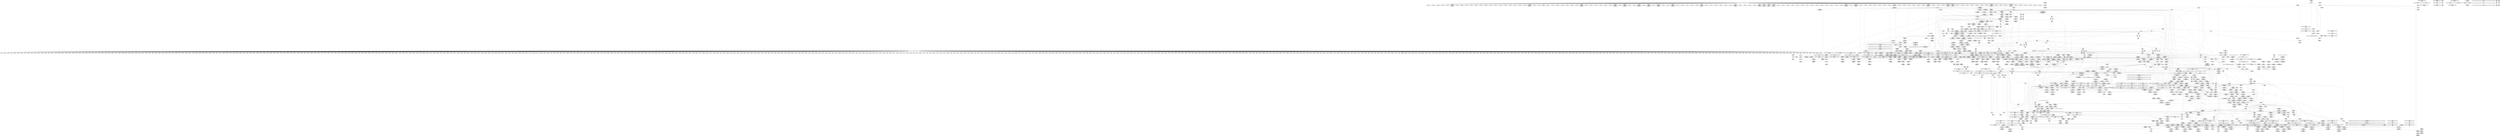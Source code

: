 digraph {
	CE0x4216490 [shape=record,shape=Mrecord,label="{CE0x4216490|72:_i32,_:_CRE_816,824_}"]
	CE0x40fa670 [shape=record,shape=Mrecord,label="{CE0x40fa670|104:_%struct.inode*,_:_CRE_154,155_}"]
	CE0x421b850 [shape=record,shape=Mrecord,label="{CE0x421b850|72:_i32,_:_CRE_944,952_}"]
	CE0x40d9070 [shape=record,shape=Mrecord,label="{CE0x40d9070|%struct.task_struct*_(%struct.task_struct**)*_asm_movq_%gs:$_1:P_,$0_,_r,im,_dirflag_,_fpsr_,_flags_}"]
	CE0x412cf30 [shape=record,shape=Mrecord,label="{CE0x412cf30|i64_-2147483648|*Constant*}"]
	CE0x4210d40 [shape=record,shape=Mrecord,label="{CE0x4210d40|72:_i32,_:_CRE_565,566_}"]
	CE0x40c85a0 [shape=record,shape=Mrecord,label="{CE0x40c85a0|common_perm_create:uid|security/apparmor/lsm.c,251|*SummSource*}"]
	CE0x4187cb0 [shape=record,shape=Mrecord,label="{CE0x4187cb0|i32_0|*Constant*}"]
	CE0x40fea20 [shape=record,shape=Mrecord,label="{CE0x40fea20|104:_%struct.inode*,_:_CRE_211,212_}"]
	CE0x40c3b00 [shape=record,shape=Mrecord,label="{CE0x40c3b00|i64_0|*Constant*|*SummSink*}"]
	"CONST[source:0(mediator),value:0(static)][purpose:{operation}][SrcIdx:4]"
	CE0x40e6570 [shape=record,shape=Mrecord,label="{CE0x40e6570|0:_%struct.vfsmount*,_8:_%struct.dentry*,_:_CRE_8,16_|*MultipleSource*|Function::common_perm_create&Arg::dir::|Function::apparmor_path_mkdir&Arg::dir::|security/apparmor/lsm.c,253}"]
	CE0x40c4150 [shape=record,shape=Mrecord,label="{CE0x40c4150|_ret_i32_%call,_!dbg_!15472|security/apparmor/lsm.c,267|*SummSource*}"]
	CE0x4209ca0 [shape=record,shape=Mrecord,label="{CE0x4209ca0|72:_i32,_:_CRE_265,266_}"]
	CE0x416dba0 [shape=record,shape=Mrecord,label="{CE0x416dba0|72:_i32,_:_CRE_12,16_}"]
	CE0x40f7410 [shape=record,shape=Mrecord,label="{CE0x40f7410|common_perm_create:d_inode|security/apparmor/lsm.c,253}"]
	CE0x41cfec0 [shape=record,shape=Mrecord,label="{CE0x41cfec0|aa_cred_profile:tmp27|security/apparmor/include/context.h,100}"]
	CE0x41d9ed0 [shape=record,shape=Mrecord,label="{CE0x41d9ed0|VOIDTB_TE:_CE_89,90_}"]
	CE0x4123050 [shape=record,shape=Mrecord,label="{CE0x4123050|i64*_getelementptr_inbounds_(_17_x_i64_,_17_x_i64_*___llvm_gcov_ctr60,_i64_0,_i64_14)|*Constant*|*SummSink*}"]
	CE0x41aa7c0 [shape=record,shape=Mrecord,label="{CE0x41aa7c0|aa_cred_profile:tmp10|security/apparmor/include/context.h,100}"]
	CE0x411e6e0 [shape=record,shape=Mrecord,label="{CE0x411e6e0|i64*_getelementptr_inbounds_(_2_x_i64_,_2_x_i64_*___llvm_gcov_ctr56,_i64_0,_i64_0)|*Constant*|*SummSource*}"]
	CE0x41b78e0 [shape=record,shape=Mrecord,label="{CE0x41b78e0|i64*_getelementptr_inbounds_(_11_x_i64_,_11_x_i64_*___llvm_gcov_ctr58,_i64_0,_i64_9)|*Constant*|*SummSink*}"]
	CE0x40e4990 [shape=record,shape=Mrecord,label="{CE0x40e4990|common_perm_create:tmp20|security/apparmor/lsm.c,251}"]
	CE0x420b840 [shape=record,shape=Mrecord,label="{CE0x420b840|72:_i32,_:_CRE_291,292_}"]
	CE0x420fe90 [shape=record,shape=Mrecord,label="{CE0x420fe90|72:_i32,_:_CRE_544,552_}"]
	CE0x4122c10 [shape=record,shape=Mrecord,label="{CE0x4122c10|common_perm_create:tmp31|security/apparmor/lsm.c,253|*SummSource*}"]
	CE0x4126260 [shape=record,shape=Mrecord,label="{CE0x4126260|mediated_filesystem:entry|*SummSink*}"]
	CE0x4217010 [shape=record,shape=Mrecord,label="{CE0x4217010|72:_i32,_:_CRE_869,870_}"]
	CE0x420bd90 [shape=record,shape=Mrecord,label="{CE0x420bd90|72:_i32,_:_CRE_296,297_}"]
	CE0x420f940 [shape=record,shape=Mrecord,label="{CE0x420f940|72:_i32,_:_CRE_512,520_}"]
	CE0x40ba370 [shape=record,shape=Mrecord,label="{CE0x40ba370|COLLAPSED:_GCMRE___llvm_gcov_ctr112_internal_global_2_x_i64_zeroinitializer:_elem_0:default:}"]
	CE0x4213050 [shape=record,shape=Mrecord,label="{CE0x4213050|72:_i32,_:_CRE_598,599_}"]
	CE0x418c000 [shape=record,shape=Mrecord,label="{CE0x418c000|aa_path_perm:request|Function::aa_path_perm&Arg::request::}"]
	CE0x420c830 [shape=record,shape=Mrecord,label="{CE0x420c830|72:_i32,_:_CRE_306,307_}"]
	CE0x421a420 [shape=record,shape=Mrecord,label="{CE0x421a420|72:_i32,_:_CRE_918,919_}"]
	CE0x4182d50 [shape=record,shape=Mrecord,label="{CE0x4182d50|common_perm:tmp1|*SummSink*}"]
	CE0x4124790 [shape=record,shape=Mrecord,label="{CE0x4124790|common_perm_dir_dentry:dir|Function::common_perm_dir_dentry&Arg::dir::|*SummSink*}"]
	CE0x4190bc0 [shape=record,shape=Mrecord,label="{CE0x4190bc0|common_perm_dir_dentry:bb}"]
	CE0x40ce700 [shape=record,shape=Mrecord,label="{CE0x40ce700|i64*_getelementptr_inbounds_(_17_x_i64_,_17_x_i64_*___llvm_gcov_ctr60,_i64_0,_i64_6)|*Constant*|*SummSink*}"]
	CE0x40b6ca0 [shape=record,shape=Mrecord,label="{CE0x40b6ca0|i64_11|*Constant*|*SummSink*}"]
	CE0x40fbbd0 [shape=record,shape=Mrecord,label="{CE0x40fbbd0|104:_%struct.inode*,_:_CRE_172,173_}"]
	CE0x40dbda0 [shape=record,shape=Mrecord,label="{CE0x40dbda0|mediated_filesystem:i_sb|security/apparmor/include/apparmor.h,117}"]
	CE0x420f1a0 [shape=record,shape=Mrecord,label="{CE0x420f1a0|72:_i32,_:_CRE_486,487_}"]
	CE0x40cacc0 [shape=record,shape=Mrecord,label="{CE0x40cacc0|common_perm_create:cond|security/apparmor/lsm.c, 251|*SummSink*}"]
	CE0x4120d90 [shape=record,shape=Mrecord,label="{CE0x4120d90|104:_%struct.inode*,_:_CRE_311,312_}"]
	CE0x40aed00 [shape=record,shape=Mrecord,label="{CE0x40aed00|common_perm_create:tmp1}"]
	CE0x40d6ba0 [shape=record,shape=Mrecord,label="{CE0x40d6ba0|i64_12|*Constant*}"]
	CE0x40b48c0 [shape=record,shape=Mrecord,label="{CE0x40b48c0|apparmor_path_mkdir:tmp2}"]
	CE0x40afce0 [shape=record,shape=Mrecord,label="{CE0x40afce0|common_perm_create:dir|Function::common_perm_create&Arg::dir::}"]
	CE0x4183ff0 [shape=record,shape=Mrecord,label="{CE0x4183ff0|_call_void_mcount()_#2|*SummSink*}"]
	CE0x41c04f0 [shape=record,shape=Mrecord,label="{CE0x41c04f0|aa_cred_profile:if.end|*SummSource*}"]
	CE0x40e41f0 [shape=record,shape=Mrecord,label="{CE0x40e41f0|common_perm_create:fsuid|security/apparmor/lsm.c,251|*SummSink*}"]
	CE0x4205df0 [shape=record,shape=Mrecord,label="{CE0x4205df0|72:_i32,_:_CRE_179,180_}"]
	CE0x41dad50 [shape=record,shape=Mrecord,label="{CE0x41dad50|i64*_getelementptr_inbounds_(_16_x_i64_,_16_x_i64_*___llvm_gcov_ctr46,_i64_0,_i64_8)|*Constant*|*SummSource*}"]
	CE0x4192870 [shape=record,shape=Mrecord,label="{CE0x4192870|_call_void_mcount()_#2|*SummSink*}"]
	CE0x41c4200 [shape=record,shape=Mrecord,label="{CE0x41c4200|aa_cred_profile:tmp12|security/apparmor/include/context.h,100|*SummSink*}"]
	CE0x40aec00 [shape=record,shape=Mrecord,label="{CE0x40aec00|common_perm_create:tmp|*SummSink*}"]
	CE0x41b1400 [shape=record,shape=Mrecord,label="{CE0x41b1400|__aa_current_profile:land.lhs.true2|*SummSink*}"]
	CE0x420ce90 [shape=record,shape=Mrecord,label="{CE0x420ce90|72:_i32,_:_CRE_312,320_}"]
	CE0x4204f10 [shape=record,shape=Mrecord,label="{CE0x4204f10|72:_i32,_:_CRE_165,166_}"]
	CE0x41a81e0 [shape=record,shape=Mrecord,label="{CE0x41a81e0|GLOBAL:__aa_current_profile.__warned|Global_var:__aa_current_profile.__warned}"]
	CE0x40e0700 [shape=record,shape=Mrecord,label="{CE0x40e0700|i8*_getelementptr_inbounds_(_45_x_i8_,_45_x_i8_*_.str14,_i32_0,_i32_0)|*Constant*|*SummSource*}"]
	CE0x40c4570 [shape=record,shape=Mrecord,label="{CE0x40c4570|i64*_getelementptr_inbounds_(_17_x_i64_,_17_x_i64_*___llvm_gcov_ctr60,_i64_0,_i64_8)|*Constant*}"]
	CE0x4127630 [shape=record,shape=Mrecord,label="{CE0x4127630|mediated_filesystem:inode|Function::mediated_filesystem&Arg::inode::}"]
	CE0x4218ee0 [shape=record,shape=Mrecord,label="{CE0x4218ee0|72:_i32,_:_CRE_898,899_}"]
	CE0x4186f50 [shape=record,shape=Mrecord,label="{CE0x4186f50|common_perm:bb}"]
	CE0x420d520 [shape=record,shape=Mrecord,label="{CE0x420d520|72:_i32,_:_CRE_360,376_}"]
	CE0x41b0290 [shape=record,shape=Mrecord,label="{CE0x41b0290|__aa_current_profile:land.lhs.true|*SummSource*}"]
	CE0x40d67c0 [shape=record,shape=Mrecord,label="{CE0x40d67c0|_ret_i1_%lnot,_!dbg_!15473|security/apparmor/include/apparmor.h,117|*SummSource*}"]
	CE0x40b6c30 [shape=record,shape=Mrecord,label="{CE0x40b6c30|i64_11|*Constant*|*SummSource*}"]
	CE0x421baa0 [shape=record,shape=Mrecord,label="{CE0x421baa0|72:_i32,_:_CRE_960,968_}"]
	CE0x41cc5a0 [shape=record,shape=Mrecord,label="{CE0x41cc5a0|aa_cred_profile:do.end|*SummSink*}"]
	CE0x4207cc0 [shape=record,shape=Mrecord,label="{CE0x4207cc0|72:_i32,_:_CRE_208,210_}"]
	CE0x40c6aa0 [shape=record,shape=Mrecord,label="{CE0x40c6aa0|i8*_getelementptr_inbounds_(_24_x_i8_,_24_x_i8_*_.str8,_i32_0,_i32_0)|*Constant*|*SummSource*}"]
	CE0x416c120 [shape=record,shape=Mrecord,label="{CE0x416c120|VOIDTB_TE:_CE_264,272_}"]
	CE0x40af630 [shape=record,shape=Mrecord,label="{CE0x40af630|i64*_getelementptr_inbounds_(_2_x_i64_,_2_x_i64_*___llvm_gcov_ctr59,_i64_0,_i64_1)|*Constant*|*SummSink*}"]
	CE0x40b2890 [shape=record,shape=Mrecord,label="{CE0x40b2890|_call_void_mcount()_#2|*SummSource*}"]
	CE0x412c8d0 [shape=record,shape=Mrecord,label="{CE0x412c8d0|mediated_filesystem:tmp4|*LoadInst*|security/apparmor/include/apparmor.h,117|*SummSource*}"]
	CE0x4115f10 [shape=record,shape=Mrecord,label="{CE0x4115f10|mediated_filesystem:tmp4|*LoadInst*|security/apparmor/include/apparmor.h,117|*SummSink*}"]
	CE0x40db340 [shape=record,shape=Mrecord,label="{CE0x40db340|mediated_filesystem:tmp}"]
	CE0x40cdba0 [shape=record,shape=Mrecord,label="{CE0x40cdba0|common_perm_create:tmp12|security/apparmor/lsm.c,251|*SummSource*}"]
	CE0x40aed70 [shape=record,shape=Mrecord,label="{CE0x40aed70|common_perm_create:tmp1|*SummSource*}"]
	CE0x4216380 [shape=record,shape=Mrecord,label="{CE0x4216380|72:_i32,_:_CRE_808,816_}"]
	CE0x40ceeb0 [shape=record,shape=Mrecord,label="{CE0x40ceeb0|__aa_current_profile:tmp4|security/apparmor/include/context.h,138}"]
	CE0x40e53c0 [shape=record,shape=Mrecord,label="{CE0x40e53c0|common_perm_create:tmp21|security/apparmor/lsm.c,251}"]
	CE0x4124720 [shape=record,shape=Mrecord,label="{CE0x4124720|common_perm_dir_dentry:dir|Function::common_perm_dir_dentry&Arg::dir::|*SummSource*}"]
	CE0x41adf90 [shape=record,shape=Mrecord,label="{CE0x41adf90|__aa_current_profile:tmp9|security/apparmor/include/context.h,138|*SummSource*}"]
	CE0x41cedc0 [shape=record,shape=Mrecord,label="{CE0x41cedc0|aa_cred_profile:tmp30|security/apparmor/include/context.h,100}"]
	CE0x4120a60 [shape=record,shape=Mrecord,label="{CE0x4120a60|104:_%struct.inode*,_:_CRE_308,309_}"]
	CE0x4192400 [shape=record,shape=Mrecord,label="{CE0x4192400|common_perm_dir_dentry:tmp3|*SummSink*}"]
	CE0x41cb6d0 [shape=record,shape=Mrecord,label="{CE0x41cb6d0|VOIDTB_TE:_CE_104,112_}"]
	CE0x40aec90 [shape=record,shape=Mrecord,label="{CE0x40aec90|i64_1|*Constant*}"]
	CE0x41c9370 [shape=record,shape=Mrecord,label="{CE0x41c9370|aa_cred_profile:tmp4|*LoadInst*|security/apparmor/include/context.h,99|*SummSource*}"]
	CE0x40c4d10 [shape=record,shape=Mrecord,label="{CE0x40c4d10|common_perm_create:tmp15|security/apparmor/lsm.c,251}"]
	CE0x40e1740 [shape=record,shape=Mrecord,label="{CE0x40e1740|common_perm_create:tmp36|security/apparmor/lsm.c,256|*SummSink*}"]
	CE0x41a67b0 [shape=record,shape=Mrecord,label="{CE0x41a67b0|__aa_current_profile:bb|*SummSink*}"]
	CE0x40fdbe0 [shape=record,shape=Mrecord,label="{CE0x40fdbe0|104:_%struct.inode*,_:_CRE_199,200_}"]
	CE0x41d7010 [shape=record,shape=Mrecord,label="{CE0x41d7010|aa_cred_profile:tobool4|security/apparmor/include/context.h,100|*SummSink*}"]
	CE0x42138d0 [shape=record,shape=Mrecord,label="{CE0x42138d0|72:_i32,_:_CRE_606,607_}"]
	CE0x40e8590 [shape=record,shape=Mrecord,label="{CE0x40e8590|GLOBAL:current_task|Global_var:current_task|*SummSource*}"]
	CE0x42105d0 [shape=record,shape=Mrecord,label="{CE0x42105d0|72:_i32,_:_CRE_558,559_}"]
	CE0x40e4a00 [shape=record,shape=Mrecord,label="{CE0x40e4a00|common_perm_create:tmp20|security/apparmor/lsm.c,251|*SummSource*}"]
	CE0x4126500 [shape=record,shape=Mrecord,label="{CE0x4126500|common_perm:error.0}"]
	CE0x4207dd0 [shape=record,shape=Mrecord,label="{CE0x4207dd0|72:_i32,_:_CRE_212,216_}"]
	CE0x42156c0 [shape=record,shape=Mrecord,label="{CE0x42156c0|72:_i32,_:_CRE_696,704_}"]
	CE0x418e590 [shape=record,shape=Mrecord,label="{CE0x418e590|common_perm:tmp8|security/apparmor/lsm.c,170}"]
	CE0x4126340 [shape=record,shape=Mrecord,label="{CE0x4126340|i64*_getelementptr_inbounds_(_5_x_i64_,_5_x_i64_*___llvm_gcov_ctr57,_i64_0,_i64_4)|*Constant*}"]
	CE0x41c82f0 [shape=record,shape=Mrecord,label="{CE0x41c82f0|VOIDTB_TE:_CE_183,184_}"]
	CE0x4212280 [shape=record,shape=Mrecord,label="{CE0x4212280|72:_i32,_:_CRE_585,586_}"]
	CE0x40dfad0 [shape=record,shape=Mrecord,label="{CE0x40dfad0|common_perm:tmp6|security/apparmor/lsm.c,169|*SummSink*}"]
	CE0x40cf8f0 [shape=record,shape=Mrecord,label="{CE0x40cf8f0|common_perm_create:tmp}"]
	CE0x411f220 [shape=record,shape=Mrecord,label="{CE0x411f220|104:_%struct.inode*,_:_CRE_223,224_}"]
	CE0x4194330 [shape=record,shape=Mrecord,label="{CE0x4194330|common_perm_dir_dentry:tmp4|*LoadInst*|security/apparmor/lsm.c,189}"]
	CE0x4196af0 [shape=record,shape=Mrecord,label="{CE0x4196af0|common_perm_dir_dentry:tmp1|*SummSink*}"]
	CE0x421c730 [shape=record,shape=Mrecord,label="{CE0x421c730|72:_i32,_:_CRE_992,1000_}"]
	CE0x41958a0 [shape=record,shape=Mrecord,label="{CE0x41958a0|common_perm_dir_dentry:tmp2|*SummSink*}"]
	CE0x40b4330 [shape=record,shape=Mrecord,label="{CE0x40b4330|apparmor_path_mkdir:tmp2|*SummSource*}"]
	CE0x4121e40 [shape=record,shape=Mrecord,label="{CE0x4121e40|i64_13|*Constant*|*SummSource*}"]
	CE0x4180370 [shape=record,shape=Mrecord,label="{CE0x4180370|GLOBAL:common_perm|*Constant*|*SummSink*}"]
	CE0x41c7630 [shape=record,shape=Mrecord,label="{CE0x41c7630|aa_cred_profile:security|security/apparmor/include/context.h,99|*SummSource*}"]
	CE0x418b500 [shape=record,shape=Mrecord,label="{CE0x418b500|aa_path_perm:profile|Function::aa_path_perm&Arg::profile::|*SummSink*}"]
	CE0x41c3100 [shape=record,shape=Mrecord,label="{CE0x41c3100|aa_cred_profile:tmp12|security/apparmor/include/context.h,100}"]
	CE0x41b1d30 [shape=record,shape=Mrecord,label="{CE0x41b1d30|0:_i8,_:_GCMR___aa_current_profile.__warned_internal_global_i8_0,_section_.data.unlikely_,_align_1:_elem_0:default:}"]
	CE0x4185820 [shape=record,shape=Mrecord,label="{CE0x4185820|i64*_getelementptr_inbounds_(_5_x_i64_,_5_x_i64_*___llvm_gcov_ctr57,_i64_0,_i64_0)|*Constant*|*SummSink*}"]
	CE0x40c5810 [shape=record,shape=Mrecord,label="{CE0x40c5810|i8_1|*Constant*|*SummSink*}"]
	CE0x41868c0 [shape=record,shape=Mrecord,label="{CE0x41868c0|__aa_current_profile:tmp6|security/apparmor/include/context.h,138|*SummSink*}"]
	CE0x4203f20 [shape=record,shape=Mrecord,label="{CE0x4203f20|72:_i32,_:_CRE_150,151_}"]
	CE0x4204140 [shape=record,shape=Mrecord,label="{CE0x4204140|72:_i32,_:_CRE_152,153_}"]
	CE0x40b6410 [shape=record,shape=Mrecord,label="{CE0x40b6410|_ret_i32_%retval.0,_!dbg_!15515|security/apparmor/lsm.c,257|*SummSource*}"]
	CE0x4206780 [shape=record,shape=Mrecord,label="{CE0x4206780|72:_i32,_:_CRE_188,189_}"]
	CE0x40e0770 [shape=record,shape=Mrecord,label="{CE0x40e0770|i8*_getelementptr_inbounds_(_45_x_i8_,_45_x_i8_*_.str14,_i32_0,_i32_0)|*Constant*|*SummSink*}"]
	CE0x41c28e0 [shape=record,shape=Mrecord,label="{CE0x41c28e0|aa_cred_profile:tmp6|security/apparmor/include/context.h,100}"]
	CE0x41c1ef0 [shape=record,shape=Mrecord,label="{CE0x41c1ef0|COLLAPSED:_GCMRE___llvm_gcov_ctr46_internal_global_16_x_i64_zeroinitializer:_elem_0:default:}"]
	CE0x420b2f0 [shape=record,shape=Mrecord,label="{CE0x420b2f0|72:_i32,_:_CRE_286,287_}"]
	CE0x41bed20 [shape=record,shape=Mrecord,label="{CE0x41bed20|GLOBAL:aa_cred_profile|*Constant*}"]
	CE0x41da730 [shape=record,shape=Mrecord,label="{CE0x41da730|i64*_getelementptr_inbounds_(_16_x_i64_,_16_x_i64_*___llvm_gcov_ctr46,_i64_0,_i64_7)|*Constant*|*SummSource*}"]
	CE0x40cde20 [shape=record,shape=Mrecord,label="{CE0x40cde20|common_perm_create:tmp32|security/apparmor/lsm.c,253}"]
	CE0x41bc620 [shape=record,shape=Mrecord,label="{CE0x41bc620|__aa_current_profile:tmp19|security/apparmor/include/context.h,138|*SummSink*}"]
	CE0x412eac0 [shape=record,shape=Mrecord,label="{CE0x412eac0|i64*_getelementptr_inbounds_(_17_x_i64_,_17_x_i64_*___llvm_gcov_ctr60,_i64_0,_i64_16)|*Constant*|*SummSource*}"]
	CE0x41bbaf0 [shape=record,shape=Mrecord,label="{CE0x41bbaf0|i64*_getelementptr_inbounds_(_16_x_i64_,_16_x_i64_*___llvm_gcov_ctr46,_i64_0,_i64_7)|*Constant*}"]
	CE0x41e1210 [shape=record,shape=Mrecord,label="{CE0x41e1210|VOIDTB_TE:_CE_95,96_}"]
	CE0x412f5e0 [shape=record,shape=Mrecord,label="{CE0x412f5e0|get_current:bb}"]
	CE0x40b7100 [shape=record,shape=Mrecord,label="{CE0x40b7100|0:_i8,_:_GCMR_common_perm_create.__warned_internal_global_i8_0,_section_.data.unlikely_,_align_1:_elem_0:default:}"]
	CE0x4172420 [shape=record,shape=Mrecord,label="{CE0x4172420|VOIDTB_TE:_CE_202,203_}"]
	CE0x40b9ed0 [shape=record,shape=Mrecord,label="{CE0x40b9ed0|common_perm_create:uid|security/apparmor/lsm.c,251|*SummSink*}"]
	CE0x41c7260 [shape=record,shape=Mrecord,label="{CE0x41c7260|VOIDTB_TE:_CE_179,180_}"]
	CE0x40c6e60 [shape=record,shape=Mrecord,label="{CE0x40c6e60|i8*_getelementptr_inbounds_(_24_x_i8_,_24_x_i8_*_.str8,_i32_0,_i32_0)|*Constant*|*SummSink*}"]
	CE0x418d680 [shape=record,shape=Mrecord,label="{CE0x418d680|GLOBAL:__llvm_gcov_ctr46|Global_var:__llvm_gcov_ctr46|*SummSource*}"]
	CE0x4213490 [shape=record,shape=Mrecord,label="{CE0x4213490|72:_i32,_:_CRE_602,603_}"]
	CE0x40c78e0 [shape=record,shape=Mrecord,label="{CE0x40c78e0|i32_251|*Constant*|*SummSource*}"]
	CE0x40e7700 [shape=record,shape=Mrecord,label="{CE0x40e7700|common_perm_create:tmp18|security/apparmor/lsm.c,251|*SummSource*}"]
	CE0x40e6090 [shape=record,shape=Mrecord,label="{CE0x40e6090|common_perm_create:mnt|security/apparmor/lsm.c,253|*SummSink*}"]
	CE0x4192510 [shape=record,shape=Mrecord,label="{CE0x4192510|_call_void_mcount()_#2}"]
	CE0x4188540 [shape=record,shape=Mrecord,label="{CE0x4188540|COLLAPSED:_CRE:_elem_0::|security/apparmor/lsm.c,169}"]
	CE0x418c880 [shape=record,shape=Mrecord,label="{CE0x418c880|aa_path_perm:cond|Function::aa_path_perm&Arg::cond::|*SummSink*}"]
	CE0x40b8470 [shape=record,shape=Mrecord,label="{CE0x40b8470|get_current:tmp1}"]
	CE0x41dd9e0 [shape=record,shape=Mrecord,label="{CE0x41dd9e0|aa_cred_profile:tmp14|security/apparmor/include/context.h,100|*SummSource*}"]
	CE0x41d03c0 [shape=record,shape=Mrecord,label="{CE0x41d03c0|i64*_getelementptr_inbounds_(_16_x_i64_,_16_x_i64_*___llvm_gcov_ctr46,_i64_0,_i64_13)|*Constant*}"]
	CE0x40cefe0 [shape=record,shape=Mrecord,label="{CE0x40cefe0|__aa_current_profile:tmp4|security/apparmor/include/context.h,138|*SummSource*}"]
	CE0x41b6680 [shape=record,shape=Mrecord,label="{CE0x41b6680|i8*_getelementptr_inbounds_(_36_x_i8_,_36_x_i8_*_.str12,_i32_0,_i32_0)|*Constant*|*SummSink*}"]
	CE0x40e0cb0 [shape=record,shape=Mrecord,label="{CE0x40e0cb0|GLOBAL:get_current|*Constant*|*SummSource*}"]
	CE0x420c500 [shape=record,shape=Mrecord,label="{CE0x420c500|72:_i32,_:_CRE_303,304_}"]
	CE0x41a6dd0 [shape=record,shape=Mrecord,label="{CE0x41a6dd0|aa_cred_profile:do.body|*SummSource*}"]
	CE0x40d3c20 [shape=record,shape=Mrecord,label="{CE0x40d3c20|common_perm_create:land.lhs.true|*SummSink*}"]
	CE0x4122270 [shape=record,shape=Mrecord,label="{CE0x4122270|common_perm_create:tmp29|security/apparmor/lsm.c,253|*SummSource*}"]
	CE0x41864d0 [shape=record,shape=Mrecord,label="{CE0x41864d0|GLOBAL:__aa_current_profile|*Constant*|*SummSink*}"]
	CE0x40b36d0 [shape=record,shape=Mrecord,label="{CE0x40b36d0|common_perm_create:mask|Function::common_perm_create&Arg::mask::|*SummSink*}"]
	CE0x41d9310 [shape=record,shape=Mrecord,label="{CE0x41d9310|aa_cred_profile:tmp20|security/apparmor/include/context.h,100|*SummSink*}"]
	CE0x41cc460 [shape=record,shape=Mrecord,label="{CE0x41cc460|aa_cred_profile:do.end}"]
	CE0x40c9cd0 [shape=record,shape=Mrecord,label="{CE0x40c9cd0|i64_2|*Constant*}"]
	CE0x4187f20 [shape=record,shape=Mrecord,label="{CE0x4187f20|i32_11|*Constant*|*SummSink*}"]
	CE0x41b8780 [shape=record,shape=Mrecord,label="{CE0x41b8780|__aa_current_profile:tmp16|security/apparmor/include/context.h,138|*SummSource*}"]
	CE0x40ebc00 [shape=record,shape=Mrecord,label="{CE0x40ebc00|common_perm_create:tmp13|security/apparmor/lsm.c,251}"]
	CE0x412b860 [shape=record,shape=Mrecord,label="{CE0x412b860|__aa_current_profile:tmp10|security/apparmor/include/context.h,138|*SummSource*}"]
	CE0x40b16b0 [shape=record,shape=Mrecord,label="{CE0x40b16b0|_call_void_mcount()_#2|*SummSink*}"]
	CE0x412ed20 [shape=record,shape=Mrecord,label="{CE0x412ed20|i64*_getelementptr_inbounds_(_17_x_i64_,_17_x_i64_*___llvm_gcov_ctr60,_i64_0,_i64_16)|*Constant*|*SummSink*}"]
	CE0x41e0f70 [shape=record,shape=Mrecord,label="{CE0x41e0f70|VOIDTB_TE:_CE_90,91_}"]
	CE0x41a6930 [shape=record,shape=Mrecord,label="{CE0x41a6930|aa_cred_profile:lnot.ext|security/apparmor/include/context.h,100|*SummSource*}"]
	CE0x4208a90 [shape=record,shape=Mrecord,label="{CE0x4208a90|72:_i32,_:_CRE_248,249_}"]
	CE0x40fac60 [shape=record,shape=Mrecord,label="{CE0x40fac60|104:_%struct.inode*,_:_CRE_159,160_}"]
	CE0x41c7040 [shape=record,shape=Mrecord,label="{CE0x41c7040|VOIDTB_TE:_CE_177,178_}"]
	CE0x41b75a0 [shape=record,shape=Mrecord,label="{CE0x41b75a0|i8*_getelementptr_inbounds_(_45_x_i8_,_45_x_i8_*_.str14,_i32_0,_i32_0)|*Constant*}"]
	CE0x40fd260 [shape=record,shape=Mrecord,label="{CE0x40fd260|104:_%struct.inode*,_:_CRE_191,192_}"]
	CE0x418b090 [shape=record,shape=Mrecord,label="{CE0x418b090|aa_path_perm:op|Function::aa_path_perm&Arg::op::|*SummSink*}"]
	CE0x41d42a0 [shape=record,shape=Mrecord,label="{CE0x41d42a0|aa_cred_profile:tmp33|security/apparmor/include/context.h,101}"]
	CE0x4207770 [shape=record,shape=Mrecord,label="{CE0x4207770|72:_i32,_:_CRE_203,204_}"]
	CE0x41df050 [shape=record,shape=Mrecord,label="{CE0x41df050|VOIDTB_TE:_CE_154,155_}"]
	CE0x40af9d0 [shape=record,shape=Mrecord,label="{CE0x40af9d0|apparmor_path_mkdir:dir|Function::apparmor_path_mkdir&Arg::dir::|*SummSource*}"]
	CE0x4194040 [shape=record,shape=Mrecord,label="{CE0x4194040|common_perm_dir_dentry:tmp4|*LoadInst*|security/apparmor/lsm.c,189|*SummSource*}"]
	CE0x4214480 [shape=record,shape=Mrecord,label="{CE0x4214480|72:_i32,_:_CRE_617,618_}"]
	CE0x41c81e0 [shape=record,shape=Mrecord,label="{CE0x41c81e0|VOIDTB_TE:_CE_182,183_}"]
	CE0x4212390 [shape=record,shape=Mrecord,label="{CE0x4212390|72:_i32,_:_CRE_586,587_}"]
	CE0x414de00 [shape=record,shape=Mrecord,label="{CE0x414de00|aa_cred_profile:tmp22|security/apparmor/include/context.h,100|*SummSource*}"]
	CE0x40c75d0 [shape=record,shape=Mrecord,label="{CE0x40c75d0|i32_251|*Constant*}"]
	CE0x4187a10 [shape=record,shape=Mrecord,label="{CE0x4187a10|__aa_current_profile:tobool|security/apparmor/include/context.h,138|*SummSource*}"]
	CE0x40fb710 [shape=record,shape=Mrecord,label="{CE0x40fb710|104:_%struct.inode*,_:_CRE_168,169_}"]
	CE0x421c2f0 [shape=record,shape=Mrecord,label="{CE0x421c2f0|72:_i32,_:_CRE_982,983_}"]
	CE0x4218ff0 [shape=record,shape=Mrecord,label="{CE0x4218ff0|72:_i32,_:_CRE_899,900_}"]
	CE0x41ba7e0 [shape=record,shape=Mrecord,label="{CE0x41ba7e0|get_current:tmp1}"]
	CE0x40e4cd0 [shape=record,shape=Mrecord,label="{CE0x40e4cd0|common_perm_create:tmp21|security/apparmor/lsm.c,251}"]
	CE0x41d6940 [shape=record,shape=Mrecord,label="{CE0x41d6940|aa_cred_profile:tmp16|security/apparmor/include/context.h,100}"]
	CE0x4185000 [shape=record,shape=Mrecord,label="{CE0x4185000|common_perm:call|security/apparmor/lsm.c,168|*SummSource*}"]
	CE0x4172530 [shape=record,shape=Mrecord,label="{CE0x4172530|VOIDTB_TE:_CE_203,204_}"]
	CE0x421adb0 [shape=record,shape=Mrecord,label="{CE0x421adb0|72:_i32,_:_CRE_927,928_}"]
	CE0x40ebc70 [shape=record,shape=Mrecord,label="{CE0x40ebc70|common_perm_create:tmp13|security/apparmor/lsm.c,251|*SummSource*}"]
	CE0x40fd390 [shape=record,shape=Mrecord,label="{CE0x40fd390|104:_%struct.inode*,_:_CRE_192,193_}"]
	CE0x420ea30 [shape=record,shape=Mrecord,label="{CE0x420ea30|72:_i32,_:_CRE_479,480_}"]
	CE0x41871c0 [shape=record,shape=Mrecord,label="{CE0x41871c0|i64*_getelementptr_inbounds_(_16_x_i64_,_16_x_i64_*___llvm_gcov_ctr46,_i64_0,_i64_4)|*Constant*}"]
	CE0x41a97f0 [shape=record,shape=Mrecord,label="{CE0x41a97f0|GLOBAL:__llvm_gcov_ctr58|Global_var:__llvm_gcov_ctr58}"]
	CE0x4211070 [shape=record,shape=Mrecord,label="{CE0x4211070|72:_i32,_:_CRE_568,569_}"]
	CE0x4213c00 [shape=record,shape=Mrecord,label="{CE0x4213c00|72:_i32,_:_CRE_609,610_}"]
	CE0x40a9590 [shape=record,shape=Mrecord,label="{CE0x40a9590|i64*_getelementptr_inbounds_(_2_x_i64_,_2_x_i64_*___llvm_gcov_ctr59,_i64_0,_i64_0)|*Constant*|*SummSource*}"]
	CE0x41957c0 [shape=record,shape=Mrecord,label="{CE0x41957c0|common_perm_dir_dentry:tmp2}"]
	CE0x4172fd0 [shape=record,shape=Mrecord,label="{CE0x4172fd0|VOIDTB_TE:_CE_213,214_}"]
	CE0x420d740 [shape=record,shape=Mrecord,label="{CE0x420d740|72:_i32,_:_CRE_384,388_}"]
	CE0x40e9200 [shape=record,shape=Mrecord,label="{CE0x40e9200|common_perm_create:lor.lhs.false}"]
	CE0x4120ec0 [shape=record,shape=Mrecord,label="{CE0x4120ec0|104:_%struct.inode*,_:_CRE_312,313_}"]
	CE0x421ab90 [shape=record,shape=Mrecord,label="{CE0x421ab90|72:_i32,_:_CRE_925,926_}"]
	CE0x40e2b90 [shape=record,shape=Mrecord,label="{CE0x40e2b90|i64*_getelementptr_inbounds_(_17_x_i64_,_17_x_i64_*___llvm_gcov_ctr60,_i64_0,_i64_9)|*Constant*}"]
	CE0x41beb70 [shape=record,shape=Mrecord,label="{CE0x41beb70|__aa_current_profile:call4|security/apparmor/include/context.h,138|*SummSink*}"]
	CE0x4193710 [shape=record,shape=Mrecord,label="{CE0x4193710|common_perm_dir_dentry:mnt|security/apparmor/lsm.c,189|*SummSink*}"]
	CE0x41d37e0 [shape=record,shape=Mrecord,label="{CE0x41d37e0|VOIDTB_TE:_CE_198,199_}"]
	CE0x421b740 [shape=record,shape=Mrecord,label="{CE0x421b740|72:_i32,_:_CRE_936,944_}"]
	CE0x4121c50 [shape=record,shape=Mrecord,label="{CE0x4121c50|i64_12|*Constant*|*SummSink*}"]
	CE0x416d4c0 [shape=record,shape=Mrecord,label="{CE0x416d4c0|VOIDTB_TE:_CE_318,319_}"]
	CE0x41c2a20 [shape=record,shape=Mrecord,label="{CE0x41c2a20|aa_cred_profile:tmp6|security/apparmor/include/context.h,100|*SummSink*}"]
	CE0x40e3910 [shape=record,shape=Mrecord,label="{CE0x40e3910|i32_10|*Constant*}"]
	CE0x41e15b0 [shape=record,shape=Mrecord,label="{CE0x41e15b0|aa_cred_profile:tmp2|*SummSink*}"]
	CE0x42090f0 [shape=record,shape=Mrecord,label="{CE0x42090f0|72:_i32,_:_CRE_254,255_}"]
	CE0x416c830 [shape=record,shape=Mrecord,label="{CE0x416c830|VOIDTB_TE:_CE_306,307_}"]
	CE0x41c9c10 [shape=record,shape=Mrecord,label="{CE0x41c9c10|aa_cred_profile:lnot2|security/apparmor/include/context.h,100|*SummSource*}"]
	CE0x41af950 [shape=record,shape=Mrecord,label="{CE0x41af950|get_current:tmp4|./arch/x86/include/asm/current.h,14}"]
	CE0x4205ce0 [shape=record,shape=Mrecord,label="{CE0x4205ce0|72:_i32,_:_CRE_178,179_}"]
	CE0x414f6e0 [shape=record,shape=Mrecord,label="{CE0x414f6e0|aa_cred_profile:tmp25|security/apparmor/include/context.h,100|*SummSource*}"]
	CE0x41b6a40 [shape=record,shape=Mrecord,label="{CE0x41b6a40|GLOBAL:lockdep_rcu_suspicious|*Constant*}"]
	CE0x4183380 [shape=record,shape=Mrecord,label="{CE0x4183380|__aa_current_profile:tobool|security/apparmor/include/context.h,138}"]
	CE0x41d8920 [shape=record,shape=Mrecord,label="{CE0x41d8920|aa_cred_profile:tmp5|security/apparmor/include/context.h,99}"]
	CE0x420ac90 [shape=record,shape=Mrecord,label="{CE0x420ac90|72:_i32,_:_CRE_280,281_}"]
	CE0x41d8680 [shape=record,shape=Mrecord,label="{CE0x41d8680|VOIDTB_TE:_CE_56,64_}"]
	CE0x4213d10 [shape=record,shape=Mrecord,label="{CE0x4213d10|72:_i32,_:_CRE_610,611_}"]
	CE0x41243e0 [shape=record,shape=Mrecord,label="{CE0x41243e0|common_perm_dir_dentry:op|Function::common_perm_dir_dentry&Arg::op::|*SummSource*}"]
	CE0x40c4d80 [shape=record,shape=Mrecord,label="{CE0x40c4d80|common_perm_create:tmp15|security/apparmor/lsm.c,251|*SummSource*}"]
	"CONST[source:0(mediator),value:2(dynamic)][purpose:{object}]"
	CE0x40d3700 [shape=record,shape=Mrecord,label="{CE0x40d3700|common_perm_dir_dentry:tmp|*SummSink*}"]
	CE0x40fe7c0 [shape=record,shape=Mrecord,label="{CE0x40fe7c0|104:_%struct.inode*,_:_CRE_209,210_}"]
	CE0x40e4f10 [shape=record,shape=Mrecord,label="{CE0x40e4f10|common_perm_create:tmp21|security/apparmor/lsm.c,251|*SummSource*}"]
	CE0x41d1230 [shape=record,shape=Mrecord,label="{CE0x41d1230|aa_cred_profile:tmp29|security/apparmor/include/context.h,100}"]
	CE0x41940b0 [shape=record,shape=Mrecord,label="{CE0x41940b0|common_perm_dir_dentry:mnt1|security/apparmor/lsm.c,189|*SummSink*}"]
	CE0x40b3660 [shape=record,shape=Mrecord,label="{CE0x40b3660|i16_16384|*Constant*|*SummSource*}"]
	CE0x421a310 [shape=record,shape=Mrecord,label="{CE0x421a310|72:_i32,_:_CRE_917,918_}"]
	CE0x40f9780 [shape=record,shape=Mrecord,label="{CE0x40f9780|104:_%struct.inode*,_:_CRE_112,144_|*MultipleSource*|*LoadInst*|security/apparmor/lsm.c,253|security/apparmor/lsm.c,253}"]
	CE0x41e1b80 [shape=record,shape=Mrecord,label="{CE0x41e1b80|aa_cred_profile:tmp19|security/apparmor/include/context.h,100}"]
	CE0x420aa70 [shape=record,shape=Mrecord,label="{CE0x420aa70|72:_i32,_:_CRE_278,279_}"]
	CE0x40b09b0 [shape=record,shape=Mrecord,label="{CE0x40b09b0|apparmor_path_mkdir:tmp3|*SummSource*}"]
	CE0x41d4920 [shape=record,shape=Mrecord,label="{CE0x41d4920|aa_cred_profile:profile11|security/apparmor/include/context.h,101}"]
	CE0x40e3c70 [shape=record,shape=Mrecord,label="{CE0x40e3c70|common_perm_create:tmp19|security/apparmor/lsm.c,251|*SummSource*}"]
	CE0x40f7a20 [shape=record,shape=Mrecord,label="{CE0x40f7a20|104:_%struct.inode*,_:_CRE_216,217_}"]
	CE0x4127dc0 [shape=record,shape=Mrecord,label="{CE0x4127dc0|GLOBAL:mediated_filesystem|*Constant*|*SummSource*}"]
	CE0x41dab10 [shape=record,shape=Mrecord,label="{CE0x41dab10|aa_cred_profile:lor.end|*SummSource*}"]
	CE0x4212e30 [shape=record,shape=Mrecord,label="{CE0x4212e30|72:_i32,_:_CRE_596,597_}"]
	CE0x41d57b0 [shape=record,shape=Mrecord,label="{CE0x41d57b0|aa_cred_profile:tobool4|security/apparmor/include/context.h,100|*SummSource*}"]
	CE0x411f7c0 [shape=record,shape=Mrecord,label="{CE0x411f7c0|104:_%struct.inode*,_:_CRE_248,256_|*MultipleSource*|*LoadInst*|security/apparmor/lsm.c,253|security/apparmor/lsm.c,253}"]
	CE0x40fe0a0 [shape=record,shape=Mrecord,label="{CE0x40fe0a0|104:_%struct.inode*,_:_CRE_203,204_}"]
	CE0x40b3d10 [shape=record,shape=Mrecord,label="{CE0x40b3d10|i32_16|*Constant*}"]
	CE0x418ede0 [shape=record,shape=Mrecord,label="{CE0x418ede0|GLOBAL:aa_path_perm|*Constant*}"]
	CE0x41baa40 [shape=record,shape=Mrecord,label="{CE0x41baa40|aa_cred_profile:conv|security/apparmor/include/context.h,100}"]
	CE0x40af7b0 [shape=record,shape=Mrecord,label="{CE0x40af7b0|COLLAPSED:_GCMRE___llvm_gcov_ctr59_internal_global_2_x_i64_zeroinitializer:_elem_0:default:}"]
	CE0x40feee0 [shape=record,shape=Mrecord,label="{CE0x40feee0|104:_%struct.inode*,_:_CRE_215,216_}"]
	CE0x41d4a00 [shape=record,shape=Mrecord,label="{CE0x41d4a00|aa_cred_profile:profile11|security/apparmor/include/context.h,101|*SummSink*}"]
	CE0x41c15f0 [shape=record,shape=Mrecord,label="{CE0x41c15f0|0:_%struct.aa_profile*,_:_CMRE_16,24_|*MultipleSource*|security/apparmor/include/context.h,99|*LoadInst*|security/apparmor/include/context.h,99|security/apparmor/include/context.h,100}"]
	CE0x41b27b0 [shape=record,shape=Mrecord,label="{CE0x41b27b0|aa_cred_profile:tmp13}"]
	CE0x40f92c0 [shape=record,shape=Mrecord,label="{CE0x40f92c0|104:_%struct.inode*,_:_CRE_94,95_}"]
	CE0x4195420 [shape=record,shape=Mrecord,label="{CE0x4195420|common_perm_dir_dentry:call|security/apparmor/lsm.c,191|*SummSink*}"]
	CE0x41874e0 [shape=record,shape=Mrecord,label="{CE0x41874e0|__aa_current_profile:entry|*SummSource*}"]
	CE0x412e1b0 [shape=record,shape=Mrecord,label="{CE0x412e1b0|_ret_i32_%call,_!dbg_!15477|security/apparmor/lsm.c,191|*SummSource*}"]
	CE0x41ad200 [shape=record,shape=Mrecord,label="{CE0x41ad200|aa_cred_profile:do.cond|*SummSink*}"]
	CE0x41af630 [shape=record,shape=Mrecord,label="{CE0x41af630|i64*_getelementptr_inbounds_(_16_x_i64_,_16_x_i64_*___llvm_gcov_ctr46,_i64_0,_i64_0)|*Constant*|*SummSink*}"]
	CE0x4185b00 [shape=record,shape=Mrecord,label="{CE0x4185b00|common_perm:tmp|*SummSource*}"]
	CE0x4217cd0 [shape=record,shape=Mrecord,label="{CE0x4217cd0|72:_i32,_:_CRE_881,882_}"]
	CE0x40b11a0 [shape=record,shape=Mrecord,label="{CE0x40b11a0|common_perm_create:lor.lhs.false|*SummSource*}"]
	CE0x40d3800 [shape=record,shape=Mrecord,label="{CE0x40d3800|common_perm_dir_dentry:tmp1|*SummSource*}"]
	CE0x40e1d70 [shape=record,shape=Mrecord,label="{CE0x40e1d70|GLOBAL:common_perm_dir_dentry|*Constant*|*SummSource*}"]
	CE0x41c1e80 [shape=record,shape=Mrecord,label="{CE0x41c1e80|aa_cred_profile:tmp}"]
	CE0x4185a20 [shape=record,shape=Mrecord,label="{CE0x4185a20|common_perm:tmp}"]
	CE0x416c530 [shape=record,shape=Mrecord,label="{CE0x416c530|VOIDTB_TE:_CE_296,304_}"]
	CE0x412a240 [shape=record,shape=Mrecord,label="{CE0x412a240|common_perm:tmp10|security/apparmor/lsm.c,172}"]
	CE0x41def40 [shape=record,shape=Mrecord,label="{CE0x41def40|VOIDTB_TE:_CE_153,154_}"]
	CE0x41ac8c0 [shape=record,shape=Mrecord,label="{CE0x41ac8c0|GLOBAL:__llvm_gcov_ctr58|Global_var:__llvm_gcov_ctr58|*SummSink*}"]
	CE0x41be030 [shape=record,shape=Mrecord,label="{CE0x41be030|__aa_current_profile:tmp21|security/apparmor/include/context.h,138}"]
	CE0x421a750 [shape=record,shape=Mrecord,label="{CE0x421a750|72:_i32,_:_CRE_921,922_}"]
	CE0x4194c80 [shape=record,shape=Mrecord,label="{CE0x4194c80|common_perm_dir_dentry:call|security/apparmor/lsm.c,191}"]
	CE0x41bfc90 [shape=record,shape=Mrecord,label="{CE0x41bfc90|_ret_%struct.aa_profile*_%tmp34,_!dbg_!15510|security/apparmor/include/context.h,101}"]
	CE0x41c89c0 [shape=record,shape=Mrecord,label="{CE0x41c89c0|i1_true|*Constant*}"]
	CE0x40e79b0 [shape=record,shape=Mrecord,label="{CE0x40e79b0|common_perm_create:call3|security/apparmor/lsm.c,251}"]
	CE0x4183e30 [shape=record,shape=Mrecord,label="{CE0x4183e30|_call_void_mcount()_#2}"]
	CE0x4218bb0 [shape=record,shape=Mrecord,label="{CE0x4218bb0|72:_i32,_:_CRE_895,896_}"]
	CE0x4219540 [shape=record,shape=Mrecord,label="{CE0x4219540|72:_i32,_:_CRE_904,905_}"]
	CE0x40ae240 [shape=record,shape=Mrecord,label="{CE0x40ae240|_call_void_mcount()_#2|*SummSink*}"]
	CE0x41b2b50 [shape=record,shape=Mrecord,label="{CE0x41b2b50|__aa_current_profile:tobool1|security/apparmor/include/context.h,138}"]
	CE0x40a6ae0 [shape=record,shape=Mrecord,label="{CE0x40a6ae0|i64*_getelementptr_inbounds_(_2_x_i64_,_2_x_i64_*___llvm_gcov_ctr59,_i64_0,_i64_0)|*Constant*|*SummSink*}"]
	CE0x4150a60 [shape=record,shape=Mrecord,label="{CE0x4150a60|i64*_getelementptr_inbounds_(_16_x_i64_,_16_x_i64_*___llvm_gcov_ctr46,_i64_0,_i64_9)|*Constant*|*SummSink*}"]
	CE0x40fdd10 [shape=record,shape=Mrecord,label="{CE0x40fdd10|104:_%struct.inode*,_:_CRE_200,201_}"]
	CE0x41d4580 [shape=record,shape=Mrecord,label="{CE0x41d4580|aa_cred_profile:tmp33|security/apparmor/include/context.h,101|*SummSink*}"]
	CE0x420d850 [shape=record,shape=Mrecord,label="{CE0x420d850|72:_i32,_:_CRE_392,400_}"]
	CE0x4203e10 [shape=record,shape=Mrecord,label="{CE0x4203e10|72:_i32,_:_CRE_149,150_}"]
	CE0x421bbb0 [shape=record,shape=Mrecord,label="{CE0x421bbb0|72:_i32,_:_CRE_968,976_}"]
	CE0x40cd250 [shape=record,shape=Mrecord,label="{CE0x40cd250|common_perm_create:tmp10|security/apparmor/lsm.c,251|*SummSink*}"]
	CE0x41d1420 [shape=record,shape=Mrecord,label="{CE0x41d1420|aa_cred_profile:tmp29|security/apparmor/include/context.h,100|*SummSource*}"]
	CE0x421bee0 [shape=record,shape=Mrecord,label="{CE0x421bee0|72:_i32,_:_CRE_978,979_}"]
	CE0x40cf9d0 [shape=record,shape=Mrecord,label="{CE0x40cf9d0|common_perm_create:tmp|*SummSource*}"]
	CE0x4187890 [shape=record,shape=Mrecord,label="{CE0x4187890|__aa_current_profile:tobool|security/apparmor/include/context.h,138|*SummSink*}"]
	CE0x41cb480 [shape=record,shape=Mrecord,label="{CE0x41cb480|aa_cred_profile:tmp13|*SummSink*}"]
	CE0x411efc0 [shape=record,shape=Mrecord,label="{CE0x411efc0|104:_%struct.inode*,_:_CRE_221,222_}"]
	CE0x41bd830 [shape=record,shape=Mrecord,label="{CE0x41bd830|get_current:entry}"]
	CE0x40e2c00 [shape=record,shape=Mrecord,label="{CE0x40e2c00|i64*_getelementptr_inbounds_(_17_x_i64_,_17_x_i64_*___llvm_gcov_ctr60,_i64_0,_i64_9)|*Constant*|*SummSource*}"]
	CE0x4150700 [shape=record,shape=Mrecord,label="{CE0x4150700|void_(i8*,_i32,_i64)*_asm_sideeffect_1:_09ud2_0A.pushsection___bug_table,_22a_22_0A2:_09.long_1b_-_2b,_$_0:c_-_2b_0A_09.word_$_1:c_,_0_0A_09.org_2b+$_2:c_0A.popsection_,_i,i,i,_dirflag_,_fpsr_,_flags_|*SummSource*}"]
	CE0x420ee70 [shape=record,shape=Mrecord,label="{CE0x420ee70|72:_i32,_:_CRE_483,484_}"]
	CE0x40eb490 [shape=record,shape=Mrecord,label="{CE0x40eb490|common_perm_create:tmp3|*SummSink*}"]
	CE0x41b9a50 [shape=record,shape=Mrecord,label="{CE0x41b9a50|i64*_getelementptr_inbounds_(_11_x_i64_,_11_x_i64_*___llvm_gcov_ctr58,_i64_0,_i64_10)|*Constant*}"]
	CE0x41c1e10 [shape=record,shape=Mrecord,label="{CE0x41c1e10|aa_cred_profile:tmp|*SummSource*}"]
	CE0x41b3950 [shape=record,shape=Mrecord,label="{CE0x41b3950|VOIDTB_TE:_CE_40,48_}"]
	CE0x4218cc0 [shape=record,shape=Mrecord,label="{CE0x4218cc0|72:_i32,_:_CRE_896,897_}"]
	CE0x42129f0 [shape=record,shape=Mrecord,label="{CE0x42129f0|72:_i32,_:_CRE_592,593_}"]
	CE0x4218dd0 [shape=record,shape=Mrecord,label="{CE0x4218dd0|72:_i32,_:_CRE_897,898_}"]
	CE0x40e4300 [shape=record,shape=Mrecord,label="{CE0x40e4300|i64_4|*Constant*}"]
	CE0x40e66a0 [shape=record,shape=Mrecord,label="{CE0x40e66a0|common_perm_create:tmp22|*LoadInst*|security/apparmor/lsm.c,253|*SummSource*}"]
	CE0x4215b00 [shape=record,shape=Mrecord,label="{CE0x4215b00|72:_i32,_:_CRE_736,740_}"]
	CE0x414d750 [shape=record,shape=Mrecord,label="{CE0x414d750|void_(i8*,_i32,_i64)*_asm_sideeffect_1:_09ud2_0A.pushsection___bug_table,_22a_22_0A2:_09.long_1b_-_2b,_$_0:c_-_2b_0A_09.word_$_1:c_,_0_0A_09.org_2b+$_2:c_0A.popsection_,_i,i,i,_dirflag_,_fpsr_,_flags_|*SummSink*}"]
	CE0x4219ed0 [shape=record,shape=Mrecord,label="{CE0x4219ed0|72:_i32,_:_CRE_913,914_}"]
	CE0x420e1e0 [shape=record,shape=Mrecord,label="{CE0x420e1e0|72:_i32,_:_CRE_464,472_}"]
	CE0x40e5fb0 [shape=record,shape=Mrecord,label="{CE0x40e5fb0|common_perm_create:mnt|security/apparmor/lsm.c,253|*SummSource*}"]
	CE0x41242c0 [shape=record,shape=Mrecord,label="{CE0x41242c0|common_perm_dir_dentry:op|Function::common_perm_dir_dentry&Arg::op::}"]
	CE0x4217120 [shape=record,shape=Mrecord,label="{CE0x4217120|72:_i32,_:_CRE_870,871_}"]
	CE0x40afb50 [shape=record,shape=Mrecord,label="{CE0x40afb50|apparmor_path_mkdir:dir|Function::apparmor_path_mkdir&Arg::dir::|*SummSink*}"]
	CE0x4203bf0 [shape=record,shape=Mrecord,label="{CE0x4203bf0|72:_i32,_:_CRE_147,148_}"]
	CE0x41a6090 [shape=record,shape=Mrecord,label="{CE0x41a6090|aa_cred_profile:tmp9|security/apparmor/include/context.h,100}"]
	CE0x416bba0 [shape=record,shape=Mrecord,label="{CE0x416bba0|VOIDTB_TE:_CE_224,232_}"]
	CE0x40c83f0 [shape=record,shape=Mrecord,label="{CE0x40c83f0|i32_0|*Constant*}"]
	CE0x414f1e0 [shape=record,shape=Mrecord,label="{CE0x414f1e0|aa_cred_profile:tmp24|security/apparmor/include/context.h,100|*SummSink*}"]
	CE0x40fca10 [shape=record,shape=Mrecord,label="{CE0x40fca10|104:_%struct.inode*,_:_CRE_184,185_}"]
	CE0x41bf9f0 [shape=record,shape=Mrecord,label="{CE0x41bf9f0|_ret_%struct.aa_profile*_%tmp34,_!dbg_!15510|security/apparmor/include/context.h,101|*SummSource*}"]
	CE0x418e0f0 [shape=record,shape=Mrecord,label="{CE0x418e0f0|common_perm:tmp7|security/apparmor/lsm.c,170|*SummSink*}"]
	CE0x41a5fa0 [shape=record,shape=Mrecord,label="{CE0x41a5fa0|__aa_current_profile:call|security/apparmor/include/context.h,138}"]
	CE0x41b12f0 [shape=record,shape=Mrecord,label="{CE0x41b12f0|__aa_current_profile:land.lhs.true2|*SummSource*}"]
	CE0x420bc80 [shape=record,shape=Mrecord,label="{CE0x420bc80|72:_i32,_:_CRE_295,296_}"]
	CE0x41901b0 [shape=record,shape=Mrecord,label="{CE0x41901b0|i1_true|*Constant*}"]
	CE0x4211180 [shape=record,shape=Mrecord,label="{CE0x4211180|72:_i32,_:_CRE_569,570_}"]
	CE0x42124a0 [shape=record,shape=Mrecord,label="{CE0x42124a0|72:_i32,_:_CRE_587,588_}"]
	CE0x4210a10 [shape=record,shape=Mrecord,label="{CE0x4210a10|72:_i32,_:_CRE_562,563_}"]
	CE0x4216af0 [shape=record,shape=Mrecord,label="{CE0x4216af0|72:_i32,_:_CRE_864,865_}"]
	CE0x41d2140 [shape=record,shape=Mrecord,label="{CE0x41d2140|aa_cred_profile:tmp34|security/apparmor/include/context.h,101|*SummSource*}"]
	CE0x40ec3d0 [shape=record,shape=Mrecord,label="{CE0x40ec3d0|i1_true|*Constant*|*SummSource*}"]
	CE0x40ce8a0 [shape=record,shape=Mrecord,label="{CE0x40ce8a0|i1_true|*Constant*}"]
	CE0x41bf500 [shape=record,shape=Mrecord,label="{CE0x41bf500|aa_cred_profile:entry|*SummSink*}"]
	CE0x4125580 [shape=record,shape=Mrecord,label="{CE0x4125580|common_perm_dir_dentry:cond|Function::common_perm_dir_dentry&Arg::cond::}"]
	CE0x42155b0 [shape=record,shape=Mrecord,label="{CE0x42155b0|72:_i32,_:_CRE_688,692_}"]
	CE0x4202bb0 [shape=record,shape=Mrecord,label="{CE0x4202bb0|72:_i32,_:_CRE_104,112_}"]
	CE0x42157d0 [shape=record,shape=Mrecord,label="{CE0x42157d0|72:_i32,_:_CRE_704,712_}"]
	CE0x40e9070 [shape=record,shape=Mrecord,label="{CE0x40e9070|common_perm_create:bb|*SummSource*}"]
	CE0x420c610 [shape=record,shape=Mrecord,label="{CE0x420c610|72:_i32,_:_CRE_304,305_}"]
	CE0x412f650 [shape=record,shape=Mrecord,label="{CE0x412f650|common_perm_create:tmp38|security/apparmor/lsm.c,257}"]
	CE0x412b500 [shape=record,shape=Mrecord,label="{CE0x412b500|__aa_current_profile:tmp9|security/apparmor/include/context.h,138|*SummSink*}"]
	CE0x40b3ba0 [shape=record,shape=Mrecord,label="{CE0x40b3ba0|common_perm_create:mode|Function::common_perm_create&Arg::mode::|*SummSource*}"]
	CE0x418cd00 [shape=record,shape=Mrecord,label="{CE0x418cd00|_ret_i32_%call17,_!dbg_!15526|security/apparmor/file.c,307|*SummSink*}"]
	CE0x4187eb0 [shape=record,shape=Mrecord,label="{CE0x4187eb0|i32_11|*Constant*|*SummSource*}"]
	CE0x420c3f0 [shape=record,shape=Mrecord,label="{CE0x420c3f0|72:_i32,_:_CRE_302,303_}"]
	CE0x40b00d0 [shape=record,shape=Mrecord,label="{CE0x40b00d0|apparmor_path_mkdir:tmp1}"]
	CE0x41514f0 [shape=record,shape=Mrecord,label="{CE0x41514f0|80:_i64,_:_CRE_80,88_|*MultipleSource*|security/apparmor/include/apparmor.h,117|*LoadInst*|security/apparmor/include/apparmor.h,117}"]
	CE0x420a0e0 [shape=record,shape=Mrecord,label="{CE0x420a0e0|72:_i32,_:_CRE_269,270_}"]
	CE0x412bb80 [shape=record,shape=Mrecord,label="{CE0x412bb80|__aa_current_profile:tmp11|security/apparmor/include/context.h,138}"]
	CE0x41d22a0 [shape=record,shape=Mrecord,label="{CE0x41d22a0|aa_cred_profile:tmp34|security/apparmor/include/context.h,101|*SummSink*}"]
	CE0x41511a0 [shape=record,shape=Mrecord,label="{CE0x41511a0|i64_12|*Constant*}"]
	CE0x4217780 [shape=record,shape=Mrecord,label="{CE0x4217780|72:_i32,_:_CRE_876,877_}"]
	CE0x42049c0 [shape=record,shape=Mrecord,label="{CE0x42049c0|72:_i32,_:_CRE_160,161_}"]
	CE0x40e72f0 [shape=record,shape=Mrecord,label="{CE0x40e72f0|common_perm_create:tmp17|security/apparmor/lsm.c,251}"]
	CE0x40f9190 [shape=record,shape=Mrecord,label="{CE0x40f9190|104:_%struct.inode*,_:_CRE_93,94_}"]
	CE0x41c47c0 [shape=record,shape=Mrecord,label="{CE0x41c47c0|%struct.aa_task_cxt*_null|*Constant*}"]
	CE0x4180260 [shape=record,shape=Mrecord,label="{CE0x4180260|GLOBAL:common_perm|*Constant*|*SummSource*}"]
	CE0x41a71a0 [shape=record,shape=Mrecord,label="{CE0x41a71a0|__aa_current_profile:tmp1|*SummSink*}"]
	CE0x41adc90 [shape=record,shape=Mrecord,label="{CE0x41adc90|__aa_current_profile:tmp9|security/apparmor/include/context.h,138}"]
	CE0x42128e0 [shape=record,shape=Mrecord,label="{CE0x42128e0|72:_i32,_:_CRE_591,592_}"]
	CE0x41c8000 [shape=record,shape=Mrecord,label="{CE0x41c8000|aa_cred_profile:tobool4|security/apparmor/include/context.h,100}"]
	CE0x4217560 [shape=record,shape=Mrecord,label="{CE0x4217560|72:_i32,_:_CRE_874,875_}"]
	CE0x40cf6d0 [shape=record,shape=Mrecord,label="{CE0x40cf6d0|i64*_getelementptr_inbounds_(_17_x_i64_,_17_x_i64_*___llvm_gcov_ctr60,_i64_0,_i64_0)|*Constant*|*SummSource*}"]
	CE0x42037b0 [shape=record,shape=Mrecord,label="{CE0x42037b0|72:_i32,_:_CRE_143,144_}"]
	CE0x41db090 [shape=record,shape=Mrecord,label="{CE0x41db090|i64*_getelementptr_inbounds_(_16_x_i64_,_16_x_i64_*___llvm_gcov_ctr46,_i64_0,_i64_8)|*Constant*|*SummSink*}"]
	CE0x41acf40 [shape=record,shape=Mrecord,label="{CE0x41acf40|aa_cred_profile:do.body6|*SummSink*}"]
	CE0x41d78e0 [shape=record,shape=Mrecord,label="{CE0x41d78e0|aa_cred_profile:tmp19|security/apparmor/include/context.h,100|*SummSink*}"]
	CE0x40e31c0 [shape=record,shape=Mrecord,label="{CE0x40e31c0|i32_78|*Constant*|*SummSource*}"]
	CE0x40cdcb0 [shape=record,shape=Mrecord,label="{CE0x40cdcb0|common_perm_create:tmp31|security/apparmor/lsm.c,253|*SummSink*}"]
	CE0x416b540 [shape=record,shape=Mrecord,label="{CE0x416b540|VOIDTB_TE:_CE_218,219_}"]
	CE0x416d7f0 [shape=record,shape=Mrecord,label="{CE0x416d7f0|72:_i32,_:_CRE_2,4_}"]
	CE0x4216160 [shape=record,shape=Mrecord,label="{CE0x4216160|72:_i32,_:_CRE_792,800_}"]
	CE0x40f9650 [shape=record,shape=Mrecord,label="{CE0x40f9650|104:_%struct.inode*,_:_CRE_104,112_|*MultipleSource*|*LoadInst*|security/apparmor/lsm.c,253|security/apparmor/lsm.c,253}"]
	CE0x40fdf70 [shape=record,shape=Mrecord,label="{CE0x40fdf70|104:_%struct.inode*,_:_CRE_202,203_}"]
	CE0x416b430 [shape=record,shape=Mrecord,label="{CE0x416b430|VOIDTB_TE:_CE_217,218_}"]
	CE0x4217340 [shape=record,shape=Mrecord,label="{CE0x4217340|72:_i32,_:_CRE_872,873_}"]
	CE0x40f8fb0 [shape=record,shape=Mrecord,label="{CE0x40f8fb0|104:_%struct.inode*,_:_CRE_91,92_}"]
	CE0x41d4990 [shape=record,shape=Mrecord,label="{CE0x41d4990|aa_cred_profile:profile11|security/apparmor/include/context.h,101|*SummSource*}"]
	CE0x40ec230 [shape=record,shape=Mrecord,label="{CE0x40ec230|common_perm_create:tmp14|security/apparmor/lsm.c,251|*SummSink*}"]
	CE0x42026e0 [shape=record,shape=Mrecord,label="{CE0x42026e0|72:_i32,_:_CRE_72,76_}"]
	CE0x40b32a0 [shape=record,shape=Mrecord,label="{CE0x40b32a0|common_perm_create:call|security/apparmor/lsm.c,251}"]
	CE0x40fd850 [shape=record,shape=Mrecord,label="{CE0x40fd850|104:_%struct.inode*,_:_CRE_196,197_}"]
	CE0x412e4f0 [shape=record,shape=Mrecord,label="{CE0x412e4f0|i64*_getelementptr_inbounds_(_17_x_i64_,_17_x_i64_*___llvm_gcov_ctr60,_i64_0,_i64_16)|*Constant*}"]
	CE0x421b1f0 [shape=record,shape=Mrecord,label="{CE0x421b1f0|72:_i32,_:_CRE_931,932_}"]
	CE0x40e11d0 [shape=record,shape=Mrecord,label="{CE0x40e11d0|get_current:entry}"]
	CE0x41ddc70 [shape=record,shape=Mrecord,label="{CE0x41ddc70|VOIDTB_TE:_CE_158,159_}"]
	CE0x411ed60 [shape=record,shape=Mrecord,label="{CE0x411ed60|104:_%struct.inode*,_:_CRE_219,220_}"]
	CE0x41acba0 [shape=record,shape=Mrecord,label="{CE0x41acba0|__aa_current_profile:tmp5|security/apparmor/include/context.h,138|*SummSink*}"]
	CE0x4215c10 [shape=record,shape=Mrecord,label="{CE0x4215c10|72:_i32,_:_CRE_744,752_}"]
	CE0x4182660 [shape=record,shape=Mrecord,label="{CE0x4182660|_ret_%struct.aa_profile*_%call4,_!dbg_!15494|security/apparmor/include/context.h,138|*SummSink*}"]
	CE0x4193bf0 [shape=record,shape=Mrecord,label="{CE0x4193bf0|common_perm_dir_dentry:mnt1|security/apparmor/lsm.c,189|*SummSource*}"]
	CE0x40d2b00 [shape=record,shape=Mrecord,label="{CE0x40d2b00|i64*_getelementptr_inbounds_(_17_x_i64_,_17_x_i64_*___llvm_gcov_ctr60,_i64_0,_i64_15)|*Constant*|*SummSource*}"]
	CE0x41cd2e0 [shape=record,shape=Mrecord,label="{CE0x41cd2e0|i64*_getelementptr_inbounds_(_16_x_i64_,_16_x_i64_*___llvm_gcov_ctr46,_i64_0,_i64_12)|*Constant*|*SummSource*}"]
	CE0x40e10c0 [shape=record,shape=Mrecord,label="{CE0x40e10c0|GLOBAL:get_current|*Constant*|*SummSink*}"]
	CE0x41730e0 [shape=record,shape=Mrecord,label="{CE0x41730e0|VOIDTB_TE:_CE_214,215_}"]
	CE0x4219100 [shape=record,shape=Mrecord,label="{CE0x4219100|72:_i32,_:_CRE_900,901_}"]
	CE0x40fbaa0 [shape=record,shape=Mrecord,label="{CE0x40fbaa0|104:_%struct.inode*,_:_CRE_171,172_}"]
	CE0x4126c30 [shape=record,shape=Mrecord,label="{CE0x4126c30|i64*_getelementptr_inbounds_(_5_x_i64_,_5_x_i64_*___llvm_gcov_ctr57,_i64_0,_i64_4)|*Constant*|*SummSink*}"]
	CE0x416c3e0 [shape=record,shape=Mrecord,label="{CE0x416c3e0|VOIDTB_TE:_CE_288,296_}"]
	CE0x40b7880 [shape=record,shape=Mrecord,label="{CE0x40b7880|common_perm_create:tmp8|security/apparmor/lsm.c,251|*SummSink*}"]
	CE0x41972a0 [shape=record,shape=Mrecord,label="{CE0x41972a0|i64_0|*Constant*}"]
	CE0x41837a0 [shape=record,shape=Mrecord,label="{CE0x41837a0|i64*_getelementptr_inbounds_(_5_x_i64_,_5_x_i64_*___llvm_gcov_ctr57,_i64_0,_i64_0)|*Constant*|*SummSource*}"]
	CE0x420f090 [shape=record,shape=Mrecord,label="{CE0x420f090|72:_i32,_:_CRE_485,486_}"]
	CE0x420b400 [shape=record,shape=Mrecord,label="{CE0x420b400|72:_i32,_:_CRE_287,288_}"]
	CE0x40e0190 [shape=record,shape=Mrecord,label="{CE0x40e0190|i64_10|*Constant*|*SummSource*}"]
	CE0x40fa8d0 [shape=record,shape=Mrecord,label="{CE0x40fa8d0|104:_%struct.inode*,_:_CRE_156,157_}"]
	CE0x40b0bc0 [shape=record,shape=Mrecord,label="{CE0x40b0bc0|common_perm_create:dir|Function::common_perm_create&Arg::dir::|*SummSink*}"]
	CE0x42059b0 [shape=record,shape=Mrecord,label="{CE0x42059b0|72:_i32,_:_CRE_175,176_}"]
	CE0x40e8940 [shape=record,shape=Mrecord,label="{CE0x40e8940|common_perm_create:if.end|*SummSink*}"]
	CE0x40db2a0 [shape=record,shape=Mrecord,label="{CE0x40db2a0|i64*_getelementptr_inbounds_(_2_x_i64_,_2_x_i64_*___llvm_gcov_ctr55,_i64_0,_i64_0)|*Constant*|*SummSink*}"]
	CE0x41c7370 [shape=record,shape=Mrecord,label="{CE0x41c7370|VOIDTB_TE:_CE_180,181_}"]
	CE0x40bb9a0 [shape=record,shape=Mrecord,label="{CE0x40bb9a0|i64_2|*Constant*|*SummSource*}"]
	CE0x40f8030 [shape=record,shape=Mrecord,label="{CE0x40f8030|104:_%struct.inode*,_:_CRE_40,48_|*MultipleSource*|*LoadInst*|security/apparmor/lsm.c,253|security/apparmor/lsm.c,253}"]
	CE0x41a5890 [shape=record,shape=Mrecord,label="{CE0x41a5890|aa_cred_profile:do.body5|*SummSource*}"]
	CE0x40b0830 [shape=record,shape=Mrecord,label="{CE0x40b0830|common_perm_create:tmp10|security/apparmor/lsm.c,251}"]
	CE0x41c29b0 [shape=record,shape=Mrecord,label="{CE0x41c29b0|i64_0|*Constant*}"]
	CE0x40cb1f0 [shape=record,shape=Mrecord,label="{CE0x40cb1f0|i64*_getelementptr_inbounds_(_17_x_i64_,_17_x_i64_*___llvm_gcov_ctr60,_i64_0,_i64_1)|*Constant*|*SummSource*}"]
	CE0x40f67d0 [shape=record,shape=Mrecord,label="{CE0x40f67d0|common_perm_create:tmp27|*LoadInst*|security/apparmor/lsm.c,253|*SummSink*}"]
	CE0x40aa890 [shape=record,shape=Mrecord,label="{CE0x40aa890|apparmor_path_mkdir:tmp}"]
	CE0x41acb30 [shape=record,shape=Mrecord,label="{CE0x41acb30|__aa_current_profile:tmp5|security/apparmor/include/context.h,138|*SummSource*}"]
	CE0x41d4c20 [shape=record,shape=Mrecord,label="{CE0x41d4c20|VOIDTB_TE:_CE_171,172_}"]
	CE0x40d92a0 [shape=record,shape=Mrecord,label="{CE0x40d92a0|mediated_filesystem:tmp2}"]
	CE0x4195830 [shape=record,shape=Mrecord,label="{CE0x4195830|common_perm_dir_dentry:tmp2|*SummSource*}"]
	CE0x4203480 [shape=record,shape=Mrecord,label="{CE0x4203480|72:_i32,_:_CRE_140,141_}"]
	CE0x41c68d0 [shape=record,shape=Mrecord,label="{CE0x41c68d0|VOIDTB_TE:_CE_169,170_}"]
	CE0x40e15a0 [shape=record,shape=Mrecord,label="{CE0x40e15a0|common_perm_create:tmp36|security/apparmor/lsm.c,256|*SummSource*}"]
	CE0x420c1d0 [shape=record,shape=Mrecord,label="{CE0x420c1d0|72:_i32,_:_CRE_300,301_}"]
	CE0x41c1750 [shape=record,shape=Mrecord,label="{CE0x41c1750|%struct.aa_profile*_null|*Constant*}"]
	CE0x41bb4c0 [shape=record,shape=Mrecord,label="{CE0x41bb4c0|aa_cred_profile:tobool|security/apparmor/include/context.h,100|*SummSink*}"]
	CE0x418b360 [shape=record,shape=Mrecord,label="{CE0x418b360|aa_path_perm:profile|Function::aa_path_perm&Arg::profile::|*SummSource*}"]
	CE0x40e7e00 [shape=record,shape=Mrecord,label="{CE0x40e7e00|%struct.task_struct*_(%struct.task_struct**)*_asm_movq_%gs:$_1:P_,$0_,_r,im,_dirflag_,_fpsr_,_flags_|*SummSource*}"]
	CE0x4203370 [shape=record,shape=Mrecord,label="{CE0x4203370|72:_i32,_:_CRE_139,140_}"]
	CE0x40aa110 [shape=record,shape=Mrecord,label="{CE0x40aa110|common_perm_create:do.end}"]
	CE0x41b3cc0 [shape=record,shape=Mrecord,label="{CE0x41b3cc0|i64*_getelementptr_inbounds_(_11_x_i64_,_11_x_i64_*___llvm_gcov_ctr58,_i64_0,_i64_6)|*Constant*}"]
	CE0x42137c0 [shape=record,shape=Mrecord,label="{CE0x42137c0|72:_i32,_:_CRE_605,606_}"]
	CE0x40bbc20 [shape=record,shape=Mrecord,label="{CE0x40bbc20|i64_3|*Constant*}"]
	CE0x42115c0 [shape=record,shape=Mrecord,label="{CE0x42115c0|72:_i32,_:_CRE_573,574_}"]
	CE0x40df7a0 [shape=record,shape=Mrecord,label="{CE0x40df7a0|common_perm:tmp6|security/apparmor/lsm.c,169}"]
	CE0x41b8190 [shape=record,shape=Mrecord,label="{CE0x41b8190|__aa_current_profile:tmp15|security/apparmor/include/context.h,138}"]
	CE0x40fbf60 [shape=record,shape=Mrecord,label="{CE0x40fbf60|104:_%struct.inode*,_:_CRE_175,176_}"]
	CE0x40dbaf0 [shape=record,shape=Mrecord,label="{CE0x40dbaf0|i32_8|*Constant*|*SummSink*}"]
	"CONST[source:1(input),value:2(dynamic)][purpose:{object}][SrcIdx:1]"
	CE0x41214b0 [shape=record,shape=Mrecord,label="{CE0x41214b0|104:_%struct.inode*,_:_CRE_317,318_}"]
	CE0x4212b00 [shape=record,shape=Mrecord,label="{CE0x4212b00|72:_i32,_:_CRE_593,594_}"]
	CE0x40fd720 [shape=record,shape=Mrecord,label="{CE0x40fd720|104:_%struct.inode*,_:_CRE_195,196_}"]
	CE0x40c7a70 [shape=record,shape=Mrecord,label="{CE0x40c7a70|i32_251|*Constant*|*SummSink*}"]
	CE0x4114610 [shape=record,shape=Mrecord,label="{CE0x4114610|mediated_filesystem:tmp1|*SummSource*}"]
	CE0x4121aa0 [shape=record,shape=Mrecord,label="{CE0x4121aa0|common_perm_create:tmp28|security/apparmor/lsm.c,253|*SummSource*}"]
	CE0x41bcb00 [shape=record,shape=Mrecord,label="{CE0x41bcb00|__aa_current_profile:tmp20|security/apparmor/include/context.h,138|*SummSource*}"]
	CE0x4206de0 [shape=record,shape=Mrecord,label="{CE0x4206de0|72:_i32,_:_CRE_194,195_}"]
	CE0x412a4f0 [shape=record,shape=Mrecord,label="{CE0x412a4f0|common_perm:tmp10|security/apparmor/lsm.c,172|*SummSink*}"]
	CE0x421aca0 [shape=record,shape=Mrecord,label="{CE0x421aca0|72:_i32,_:_CRE_926,927_}"]
	CE0x41c7f90 [shape=record,shape=Mrecord,label="{CE0x41c7f90|aa_cred_profile:expval|security/apparmor/include/context.h,100|*SummSink*}"]
	CE0x41631f0 [shape=record,shape=Mrecord,label="{CE0x41631f0|mediated_filesystem:s_flags|security/apparmor/include/apparmor.h,117|*SummSink*}"]
	CE0x4191bb0 [shape=record,shape=Mrecord,label="{CE0x4191bb0|i64*_getelementptr_inbounds_(_2_x_i64_,_2_x_i64_*___llvm_gcov_ctr56,_i64_0,_i64_1)|*Constant*|*SummSource*}"]
	CE0x41b60c0 [shape=record,shape=Mrecord,label="{CE0x41b60c0|i8*_getelementptr_inbounds_(_36_x_i8_,_36_x_i8_*_.str12,_i32_0,_i32_0)|*Constant*}"]
	CE0x41dd5a0 [shape=record,shape=Mrecord,label="{CE0x41dd5a0|VOIDTB_TE:_CE_163,164_}"]
	CE0x41a6660 [shape=record,shape=Mrecord,label="{CE0x41a6660|__aa_current_profile:bb|*SummSource*}"]
	CE0x40aef90 [shape=record,shape=Mrecord,label="{CE0x40aef90|i32_1|*Constant*}"]
	"CONST[source:2(external),value:2(dynamic)][purpose:{object}][SrcIdx:3]"
	CE0x40ea560 [shape=record,shape=Mrecord,label="{CE0x40ea560|GLOBAL:__aa_current_profile.__warned|Global_var:__aa_current_profile.__warned|*SummSource*}"]
	CE0x41b4060 [shape=record,shape=Mrecord,label="{CE0x41b4060|i64*_getelementptr_inbounds_(_11_x_i64_,_11_x_i64_*___llvm_gcov_ctr58,_i64_0,_i64_6)|*Constant*|*SummSource*}"]
	CE0x41afe60 [shape=record,shape=Mrecord,label="{CE0x41afe60|VOIDTB_TE:_CE_147,148_}"]
	CE0x40f81f0 [shape=record,shape=Mrecord,label="{CE0x40f81f0|104:_%struct.inode*,_:_CRE_48,52_|*MultipleSource*|*LoadInst*|security/apparmor/lsm.c,253|security/apparmor/lsm.c,253}"]
	CE0x411f480 [shape=record,shape=Mrecord,label="{CE0x411f480|104:_%struct.inode*,_:_CRE_232,240_|*MultipleSource*|*LoadInst*|security/apparmor/lsm.c,253|security/apparmor/lsm.c,253}"]
	CE0x4217890 [shape=record,shape=Mrecord,label="{CE0x4217890|72:_i32,_:_CRE_877,878_}"]
	CE0x41828e0 [shape=record,shape=Mrecord,label="{CE0x41828e0|i64*_getelementptr_inbounds_(_16_x_i64_,_16_x_i64_*___llvm_gcov_ctr46,_i64_0,_i64_4)|*Constant*|*SummSink*}"]
	CE0x412e340 [shape=record,shape=Mrecord,label="{CE0x412e340|_ret_i32_%call,_!dbg_!15477|security/apparmor/lsm.c,191|*SummSink*}"]
	CE0x4209b90 [shape=record,shape=Mrecord,label="{CE0x4209b90|72:_i32,_:_CRE_264,265_}"]
	CE0x40d69f0 [shape=record,shape=Mrecord,label="{CE0x40d69f0|common_perm_create:tmp29|security/apparmor/lsm.c,253|*SummSink*}"]
	CE0x41e1da0 [shape=record,shape=Mrecord,label="{CE0x41e1da0|aa_cred_profile:tmp19|security/apparmor/include/context.h,100|*SummSource*}"]
	CE0x4213f30 [shape=record,shape=Mrecord,label="{CE0x4213f30|72:_i32,_:_CRE_612,613_}"]
	CE0x41af420 [shape=record,shape=Mrecord,label="{CE0x41af420|i64*_getelementptr_inbounds_(_16_x_i64_,_16_x_i64_*___llvm_gcov_ctr46,_i64_0,_i64_0)|*Constant*|*SummSource*}"]
	CE0x41dde50 [shape=record,shape=Mrecord,label="{CE0x41dde50|VOIDTB_TE:_CE_160,161_}"]
	CE0x41af0d0 [shape=record,shape=Mrecord,label="{CE0x41af0d0|__aa_current_profile:tmp14|security/apparmor/include/context.h,138|*SummSink*}"]
	CE0x41acd00 [shape=record,shape=Mrecord,label="{CE0x41acd00|aa_cred_profile:lor.rhs|*SummSource*}"]
	CE0x4205ac0 [shape=record,shape=Mrecord,label="{CE0x4205ac0|72:_i32,_:_CRE_176,177_}"]
	CE0x41ccae0 [shape=record,shape=Mrecord,label="{CE0x41ccae0|aa_cred_profile:if.then|*SummSource*}"]
	CE0x4123da0 [shape=record,shape=Mrecord,label="{CE0x4123da0|GLOBAL:common_perm_dir_dentry|*Constant*}"]
	CE0x41dd190 [shape=record,shape=Mrecord,label="{CE0x41dd190|aa_cred_profile:tmp3|*SummSink*}"]
	CE0x421c1e0 [shape=record,shape=Mrecord,label="{CE0x421c1e0|72:_i32,_:_CRE_981,982_}"]
	CE0x4121f10 [shape=record,shape=Mrecord,label="{CE0x4121f10|i64_13|*Constant*|*SummSink*}"]
	CE0x40fedb0 [shape=record,shape=Mrecord,label="{CE0x40fedb0|104:_%struct.inode*,_:_CRE_214,215_}"]
	CE0x4205570 [shape=record,shape=Mrecord,label="{CE0x4205570|72:_i32,_:_CRE_171,172_}"]
	"CONST[source:0(mediator),value:2(dynamic)][purpose:{subject}]"
	CE0x41aeb20 [shape=record,shape=Mrecord,label="{CE0x41aeb20|__aa_current_profile:tmp13|security/apparmor/include/context.h,138|*SummSource*}"]
	CE0x4215d20 [shape=record,shape=Mrecord,label="{CE0x4215d20|72:_i32,_:_CRE_752,756_}"]
	CE0x414d420 [shape=record,shape=Mrecord,label="{CE0x414d420|_call_void_asm_sideeffect_1:_09ud2_0A.pushsection___bug_table,_22a_22_0A2:_09.long_1b_-_2b,_$_0:c_-_2b_0A_09.word_$_1:c_,_0_0A_09.org_2b+$_2:c_0A.popsection_,_i,i,i,_dirflag_,_fpsr_,_flags_(i8*_getelementptr_inbounds_(_36_x_i8_,_36_x_i8_*_.str12,_i32_0,_i32_0),_i32_100,_i64_12)_#2,_!dbg_!15490,_!srcloc_!15493|security/apparmor/include/context.h,100|*SummSink*}"]
	CE0x4206670 [shape=record,shape=Mrecord,label="{CE0x4206670|72:_i32,_:_CRE_187,188_}"]
	CE0x421aa80 [shape=record,shape=Mrecord,label="{CE0x421aa80|72:_i32,_:_CRE_924,925_}"]
	CE0x40fe690 [shape=record,shape=Mrecord,label="{CE0x40fe690|104:_%struct.inode*,_:_CRE_208,209_}"]
	CE0x411ee90 [shape=record,shape=Mrecord,label="{CE0x411ee90|104:_%struct.inode*,_:_CRE_220,221_}"]
	CE0x421b300 [shape=record,shape=Mrecord,label="{CE0x421b300|72:_i32,_:_CRE_932,933_}"]
	CE0x412ade0 [shape=record,shape=Mrecord,label="{CE0x412ade0|__aa_current_profile:tmp2|*SummSink*}"]
	CE0x41e0fe0 [shape=record,shape=Mrecord,label="{CE0x41e0fe0|VOIDTB_TE:_CE_92,93_}"]
	CE0x4212060 [shape=record,shape=Mrecord,label="{CE0x4212060|72:_i32,_:_CRE_583,584_}"]
	CE0x41aaee0 [shape=record,shape=Mrecord,label="{CE0x41aaee0|i64_4|*Constant*}"]
	CE0x421b520 [shape=record,shape=Mrecord,label="{CE0x421b520|72:_i32,_:_CRE_934,935_}"]
	CE0x41a64a0 [shape=record,shape=Mrecord,label="{CE0x41a64a0|__aa_current_profile:do.end|*SummSink*}"]
	CE0x40ca220 [shape=record,shape=Mrecord,label="{CE0x40ca220|common_perm:tmp3|security/apparmor/lsm.c,169|*SummSource*}"]
	CE0x40e8110 [shape=record,shape=Mrecord,label="{CE0x40e8110|common_perm_create:if.then8}"]
	CE0x40b9b70 [shape=record,shape=Mrecord,label="{CE0x40b9b70|common_perm_create:op|Function::common_perm_create&Arg::op::|*SummSink*}"]
	CE0x40b2350 [shape=record,shape=Mrecord,label="{CE0x40b2350|apparmor_path_mkdir:dir|Function::apparmor_path_mkdir&Arg::dir::}"]
	CE0x41dd7c0 [shape=record,shape=Mrecord,label="{CE0x41dd7c0|VOIDTB_TE:_CE_165,166_}"]
	CE0x40fd980 [shape=record,shape=Mrecord,label="{CE0x40fd980|104:_%struct.inode*,_:_CRE_197,198_}"]
	CE0x40d5f60 [shape=record,shape=Mrecord,label="{CE0x40d5f60|i64_4|*Constant*|*SummSink*}"]
	CE0x41b2950 [shape=record,shape=Mrecord,label="{CE0x41b2950|aa_cred_profile:lnot|security/apparmor/include/context.h,100|*SummSink*}"]
	CE0x41ba110 [shape=record,shape=Mrecord,label="{CE0x41ba110|i64*_getelementptr_inbounds_(_11_x_i64_,_11_x_i64_*___llvm_gcov_ctr58,_i64_0,_i64_10)|*Constant*|*SummSink*}"]
	CE0x4219980 [shape=record,shape=Mrecord,label="{CE0x4219980|72:_i32,_:_CRE_908,909_}"]
	CE0x40cd3c0 [shape=record,shape=Mrecord,label="{CE0x40cd3c0|common_perm_create:tmp11|security/apparmor/lsm.c,251}"]
	CE0x41e1070 [shape=record,shape=Mrecord,label="{CE0x41e1070|VOIDTB_TE:_CE_93,94_}"]
	CE0x4203d00 [shape=record,shape=Mrecord,label="{CE0x4203d00|72:_i32,_:_CRE_148,149_}"]
	CE0x41ddd40 [shape=record,shape=Mrecord,label="{CE0x41ddd40|VOIDTB_TE:_CE_159,160_}"]
	CE0x41e12e0 [shape=record,shape=Mrecord,label="{CE0x41e12e0|VOIDTB_TE:_CE_96,104_}"]
	CE0x41bb240 [shape=record,shape=Mrecord,label="{CE0x41bb240|i64_2|*Constant*}"]
	CE0x4209750 [shape=record,shape=Mrecord,label="{CE0x4209750|72:_i32,_:_CRE_260,261_}"]
	CE0x41c3910 [shape=record,shape=Mrecord,label="{CE0x41c3910|%struct.aa_task_cxt*_null|*Constant*|*SummSink*}"]
	CE0x4209640 [shape=record,shape=Mrecord,label="{CE0x4209640|72:_i32,_:_CRE_259,260_}"]
	CE0x42106e0 [shape=record,shape=Mrecord,label="{CE0x42106e0|72:_i32,_:_CRE_559,560_}"]
	CE0x41d4fb0 [shape=record,shape=Mrecord,label="{CE0x41d4fb0|aa_cred_profile:tmp16|security/apparmor/include/context.h,100|*SummSource*}"]
	CE0x41aa1d0 [shape=record,shape=Mrecord,label="{CE0x41aa1d0|GLOBAL:__llvm_gcov_ctr46|Global_var:__llvm_gcov_ctr46}"]
	CE0x40fcb40 [shape=record,shape=Mrecord,label="{CE0x40fcb40|104:_%struct.inode*,_:_CRE_185,186_}"]
	CE0x4209a80 [shape=record,shape=Mrecord,label="{CE0x4209a80|72:_i32,_:_CRE_263,264_}"]
	CE0x41cfb40 [shape=record,shape=Mrecord,label="{CE0x41cfb40|aa_cred_profile:tmp26|security/apparmor/include/context.h,100|*SummSource*}"]
	CE0x41d3a00 [shape=record,shape=Mrecord,label="{CE0x41d3a00|VOIDTB_TE:_CE_200,201_}"]
	CE0x40d6830 [shape=record,shape=Mrecord,label="{CE0x40d6830|_ret_i1_%lnot,_!dbg_!15473|security/apparmor/include/apparmor.h,117|*SummSink*}"]
	CE0x4172750 [shape=record,shape=Mrecord,label="{CE0x4172750|VOIDTB_TE:_CE_205,206_}"]
	CE0x4120c60 [shape=record,shape=Mrecord,label="{CE0x4120c60|104:_%struct.inode*,_:_CRE_310,311_}"]
	CE0x418f280 [shape=record,shape=Mrecord,label="{CE0x418f280|GLOBAL:aa_path_perm|*Constant*|*SummSink*}"]
	CE0x40b9a00 [shape=record,shape=Mrecord,label="{CE0x40b9a00|i64*_getelementptr_inbounds_(_2_x_i64_,_2_x_i64_*___llvm_gcov_ctr59,_i64_0,_i64_1)|*Constant*}"]
	CE0x4209420 [shape=record,shape=Mrecord,label="{CE0x4209420|72:_i32,_:_CRE_257,258_}"]
	CE0x418b890 [shape=record,shape=Mrecord,label="{CE0x418b890|aa_path_perm:path|Function::aa_path_perm&Arg::path::|*SummSource*}"]
	CE0x416c720 [shape=record,shape=Mrecord,label="{CE0x416c720|VOIDTB_TE:_CE_305,306_}"]
	CE0x41b43d0 [shape=record,shape=Mrecord,label="{CE0x41b43d0|aa_cred_profile:profile|security/apparmor/include/context.h,100}"]
	CE0x40b58d0 [shape=record,shape=Mrecord,label="{CE0x40b58d0|apparmor_path_mkdir:bb|*SummSink*}"]
	CE0x4216270 [shape=record,shape=Mrecord,label="{CE0x4216270|72:_i32,_:_CRE_800,804_}"]
	CE0x420f830 [shape=record,shape=Mrecord,label="{CE0x420f830|72:_i32,_:_CRE_508,512_}"]
	CE0x4206340 [shape=record,shape=Mrecord,label="{CE0x4206340|72:_i32,_:_CRE_184,185_}"]
	CE0x40ea6c0 [shape=record,shape=Mrecord,label="{CE0x40ea6c0|GLOBAL:__aa_current_profile.__warned|Global_var:__aa_current_profile.__warned|*SummSink*}"]
	CE0x421b0e0 [shape=record,shape=Mrecord,label="{CE0x421b0e0|72:_i32,_:_CRE_930,931_}"]
	CE0x41bcc00 [shape=record,shape=Mrecord,label="{CE0x41bcc00|__aa_current_profile:tmp20|security/apparmor/include/context.h,138|*SummSink*}"]
	CE0x40b2c90 [shape=record,shape=Mrecord,label="{CE0x40b2c90|common_perm_create:dentry|Function::common_perm_create&Arg::dentry::|*SummSink*}"]
	CE0x40d2550 [shape=record,shape=Mrecord,label="{CE0x40d2550|i64*_getelementptr_inbounds_(_17_x_i64_,_17_x_i64_*___llvm_gcov_ctr60,_i64_0,_i64_15)|*Constant*}"]
	CE0x4203290 [shape=record,shape=Mrecord,label="{CE0x4203290|72:_i32,_:_CRE_138,139_}"]
	CE0x41a7b00 [shape=record,shape=Mrecord,label="{CE0x41a7b00|i64*_getelementptr_inbounds_(_11_x_i64_,_11_x_i64_*___llvm_gcov_ctr58,_i64_0,_i64_0)|*Constant*|*SummSink*}"]
	CE0x40fde40 [shape=record,shape=Mrecord,label="{CE0x40fde40|104:_%struct.inode*,_:_CRE_201,202_}"]
	CE0x40c3a90 [shape=record,shape=Mrecord,label="{CE0x40c3a90|i64_0|*Constant*|*SummSource*}"]
	CE0x41a8560 [shape=record,shape=Mrecord,label="{CE0x41a8560|aa_cred_profile:lnot3|security/apparmor/include/context.h,100|*SummSink*}"]
	CE0x40f78b0 [shape=record,shape=Mrecord,label="{CE0x40f78b0|104:_%struct.inode*,_:_CRE_16,24_|*MultipleSource*|*LoadInst*|security/apparmor/lsm.c,253|security/apparmor/lsm.c,253}"]
	CE0x4209200 [shape=record,shape=Mrecord,label="{CE0x4209200|72:_i32,_:_CRE_255,256_}"]
	CE0x4208760 [shape=record,shape=Mrecord,label="{CE0x4208760|72:_i32,_:_CRE_245,246_}"]
	CE0x41917a0 [shape=record,shape=Mrecord,label="{CE0x41917a0|aa_cred_profile:lnot3|security/apparmor/include/context.h,100|*SummSource*}"]
	CE0x41dea90 [shape=record,shape=Mrecord,label="{CE0x41dea90|aa_cred_profile:tmp15|security/apparmor/include/context.h,100|*SummSource*}"]
	CE0x40e8710 [shape=record,shape=Mrecord,label="{CE0x40e8710|GLOBAL:current_task|Global_var:current_task|*SummSink*}"]
	CE0x3d13d60 [shape=record,shape=Mrecord,label="{CE0x3d13d60|common_perm_create:entry}"]
	CE0x41d9f80 [shape=record,shape=Mrecord,label="{CE0x41d9f80|VOIDTB_TE:_CE_91,92_}"]
	CE0x414e680 [shape=record,shape=Mrecord,label="{CE0x414e680|i64*_getelementptr_inbounds_(_16_x_i64_,_16_x_i64_*___llvm_gcov_ctr46,_i64_0,_i64_10)|*Constant*}"]
	CE0x40fdab0 [shape=record,shape=Mrecord,label="{CE0x40fdab0|104:_%struct.inode*,_:_CRE_198,199_}"]
	CE0x412ff80 [shape=record,shape=Mrecord,label="{CE0x412ff80|i64*_getelementptr_inbounds_(_2_x_i64_,_2_x_i64_*___llvm_gcov_ctr112,_i64_0,_i64_0)|*Constant*|*SummSource*}"]
	CE0x41a9690 [shape=record,shape=Mrecord,label="{CE0x41a9690|__aa_current_profile:tmp5|security/apparmor/include/context.h,138}"]
	CE0x4180a40 [shape=record,shape=Mrecord,label="{CE0x4180a40|common_perm:op|Function::common_perm&Arg::op::|*SummSink*}"]
	CE0x40e2740 [shape=record,shape=Mrecord,label="{CE0x40e2740|_ret_%struct.task_struct*_%tmp4,_!dbg_!15471|./arch/x86/include/asm/current.h,14|*SummSource*}"]
	CE0x41dd970 [shape=record,shape=Mrecord,label="{CE0x41dd970|aa_cred_profile:tmp14|security/apparmor/include/context.h,100}"]
	CE0x4219430 [shape=record,shape=Mrecord,label="{CE0x4219430|72:_i32,_:_CRE_903,904_}"]
	CE0x420bb70 [shape=record,shape=Mrecord,label="{CE0x420bb70|72:_i32,_:_CRE_294,295_}"]
	CE0x421c870 [shape=record,shape=Mrecord,label="{CE0x421c870|72:_i32,_:_CRE_1000,1008_}"]
	CE0x40ec120 [shape=record,shape=Mrecord,label="{CE0x40ec120|common_perm_create:tmp14|security/apparmor/lsm.c,251|*SummSource*}"]
	CE0x4192140 [shape=record,shape=Mrecord,label="{CE0x4192140|common_perm_dir_dentry:tmp3}"]
	CE0x4190f10 [shape=record,shape=Mrecord,label="{CE0x4190f10|common_perm_dir_dentry:bb|*SummSink*}"]
	CE0x41ae610 [shape=record,shape=Mrecord,label="{CE0x41ae610|i64*_getelementptr_inbounds_(_11_x_i64_,_11_x_i64_*___llvm_gcov_ctr58,_i64_0,_i64_6)|*Constant*|*SummSink*}"]
	CE0x40adf30 [shape=record,shape=Mrecord,label="{CE0x40adf30|common_perm_create:tmp2|*SummSink*}"]
	CE0x41cf3a0 [shape=record,shape=Mrecord,label="{CE0x41cf3a0|aa_cred_profile:tmp31|security/apparmor/include/context.h,100|*SummSource*}"]
	CE0x42136b0 [shape=record,shape=Mrecord,label="{CE0x42136b0|72:_i32,_:_CRE_604,605_}"]
	CE0x421c620 [shape=record,shape=Mrecord,label="{CE0x421c620|72:_i32,_:_CRE_988,992_}"]
	CE0x41b6de0 [shape=record,shape=Mrecord,label="{CE0x41b6de0|i32_138|*Constant*|*SummSink*}"]
	CE0x40eacb0 [shape=record,shape=Mrecord,label="{CE0x40eacb0|_ret_%struct.task_struct*_%tmp4,_!dbg_!15471|./arch/x86/include/asm/current.h,14|*SummSink*}"]
	CE0x41dd0c0 [shape=record,shape=Mrecord,label="{CE0x41dd0c0|aa_cred_profile:tmp3|*SummSource*}"]
	CE0x41dbab0 [shape=record,shape=Mrecord,label="{CE0x41dbab0|i32_22|*Constant*}"]
	CE0x40c9600 [shape=record,shape=Mrecord,label="{CE0x40c9600|common_perm:tmp2|security/apparmor/lsm.c,169|*SummSource*}"]
	CE0x4195e20 [shape=record,shape=Mrecord,label="{CE0x4195e20|_call_void_mcount()_#2}"]
	CE0x41ae200 [shape=record,shape=Mrecord,label="{CE0x41ae200|aa_cred_profile:lor.rhs|*SummSink*}"]
	CE0x4125fb0 [shape=record,shape=Mrecord,label="{CE0x4125fb0|mediated_filesystem:entry}"]
	CE0x412ad70 [shape=record,shape=Mrecord,label="{CE0x412ad70|__aa_current_profile:tmp2|*SummSource*}"]
	CE0x41a5460 [shape=record,shape=Mrecord,label="{CE0x41a5460|__aa_current_profile:call|security/apparmor/include/context.h,138|*SummSource*}"]
	CE0x41bc300 [shape=record,shape=Mrecord,label="{CE0x41bc300|GLOBAL:current_task|Global_var:current_task}"]
	CE0x41b8270 [shape=record,shape=Mrecord,label="{CE0x41b8270|__aa_current_profile:tmp15|security/apparmor/include/context.h,138|*SummSink*}"]
	CE0x41aadd0 [shape=record,shape=Mrecord,label="{CE0x41aadd0|__aa_current_profile:tobool1|security/apparmor/include/context.h,138|*SummSink*}"]
	CE0x4185620 [shape=record,shape=Mrecord,label="{CE0x4185620|__aa_current_profile:tmp6|security/apparmor/include/context.h,138|*SummSource*}"]
	CE0x416c610 [shape=record,shape=Mrecord,label="{CE0x416c610|VOIDTB_TE:_CE_304,305_}"]
	CE0x41a9f80 [shape=record,shape=Mrecord,label="{CE0x41a9f80|__aa_current_profile:tmp|*SummSink*}"]
	CE0x41a6400 [shape=record,shape=Mrecord,label="{CE0x41a6400|aa_cred_profile:tmp9|security/apparmor/include/context.h,100|*SummSink*}"]
	CE0x41e1960 [shape=record,shape=Mrecord,label="{CE0x41e1960|aa_cred_profile:tmp18|security/apparmor/include/context.h,100|*SummSource*}"]
	CE0x40f93f0 [shape=record,shape=Mrecord,label="{CE0x40f93f0|104:_%struct.inode*,_:_CRE_95,96_}"]
	CE0x41c0f30 [shape=record,shape=Mrecord,label="{CE0x41c0f30|i64*_getelementptr_inbounds_(_16_x_i64_,_16_x_i64_*___llvm_gcov_ctr46,_i64_0,_i64_1)|*Constant*|*SummSink*}"]
	CE0x4208dc0 [shape=record,shape=Mrecord,label="{CE0x4208dc0|72:_i32,_:_CRE_251,252_}"]
	CE0x4213af0 [shape=record,shape=Mrecord,label="{CE0x4213af0|72:_i32,_:_CRE_608,609_}"]
	CE0x41187d0 [shape=record,shape=Mrecord,label="{CE0x41187d0|COLLAPSED:_GCMRE___llvm_gcov_ctr55_internal_global_2_x_i64_zeroinitializer:_elem_0:default:}"]
	CE0x41cf4c0 [shape=record,shape=Mrecord,label="{CE0x41cf4c0|aa_cred_profile:tmp31|security/apparmor/include/context.h,100|*SummSink*}"]
	CE0x41b2400 [shape=record,shape=Mrecord,label="{CE0x41b2400|__aa_current_profile:if.end|*SummSource*}"]
	CE0x420bfb0 [shape=record,shape=Mrecord,label="{CE0x420bfb0|72:_i32,_:_CRE_298,299_}"]
	CE0x40df670 [shape=record,shape=Mrecord,label="{CE0x40df670|common_perm:tmp5|security/apparmor/lsm.c,169|*SummSink*}"]
	CE0x41dee30 [shape=record,shape=Mrecord,label="{CE0x41dee30|VOIDTB_TE:_CE_152,153_}"]
	CE0x42114b0 [shape=record,shape=Mrecord,label="{CE0x42114b0|72:_i32,_:_CRE_572,573_}"]
	CE0x412fde0 [shape=record,shape=Mrecord,label="{CE0x412fde0|i64*_getelementptr_inbounds_(_2_x_i64_,_2_x_i64_*___llvm_gcov_ctr112,_i64_0,_i64_0)|*Constant*}"]
	CE0x41cbd50 [shape=record,shape=Mrecord,label="{CE0x41cbd50|i32_22|*Constant*|*SummSource*}"]
	CE0x40fbe30 [shape=record,shape=Mrecord,label="{CE0x40fbe30|104:_%struct.inode*,_:_CRE_174,175_}"]
	CE0x4126120 [shape=record,shape=Mrecord,label="{CE0x4126120|mediated_filesystem:entry|*SummSource*}"]
	CE0x420c0c0 [shape=record,shape=Mrecord,label="{CE0x420c0c0|72:_i32,_:_CRE_299,300_}"]
	CE0x412fc60 [shape=record,shape=Mrecord,label="{CE0x412fc60|get_current:bb|*SummSource*}"]
	CE0x41b0460 [shape=record,shape=Mrecord,label="{CE0x41b0460|i64*_getelementptr_inbounds_(_11_x_i64_,_11_x_i64_*___llvm_gcov_ctr58,_i64_0,_i64_0)|*Constant*|*SummSource*}"]
	CE0x41909f0 [shape=record,shape=Mrecord,label="{CE0x41909f0|mediated_filesystem:lnot|security/apparmor/include/apparmor.h,117|*SummSink*}"]
	CE0x4207ee0 [shape=record,shape=Mrecord,label="{CE0x4207ee0|72:_i32,_:_CRE_216,224_}"]
	CE0x4190520 [shape=record,shape=Mrecord,label="{CE0x4190520|mediated_filesystem:lnot|security/apparmor/include/apparmor.h,117}"]
	CE0x40d9690 [shape=record,shape=Mrecord,label="{CE0x40d9690|mediated_filesystem:tmp3}"]
	CE0x414e3a0 [shape=record,shape=Mrecord,label="{CE0x414e3a0|aa_cred_profile:tmp23|security/apparmor/include/context.h,100|*SummSource*}"]
	CE0x412afe0 [shape=record,shape=Mrecord,label="{CE0x412afe0|__aa_current_profile:tmp3}"]
	CE0x40e7ee0 [shape=record,shape=Mrecord,label="{CE0x40e7ee0|mediated_filesystem:bb}"]
	CE0x418f5d0 [shape=record,shape=Mrecord,label="{CE0x418f5d0|aa_path_perm:entry|*SummSink*}"]
	CE0x4192320 [shape=record,shape=Mrecord,label="{CE0x4192320|common_perm_dir_dentry:tmp3|*SummSource*}"]
	CE0x41c0790 [shape=record,shape=Mrecord,label="{CE0x41c0790|GLOBAL:llvm.expect.i64|*Constant*|*SummSource*}"]
	CE0x40aa900 [shape=record,shape=Mrecord,label="{CE0x40aa900|apparmor_path_mkdir:tmp|*SummSource*}"]
	CE0x4205020 [shape=record,shape=Mrecord,label="{CE0x4205020|72:_i32,_:_CRE_166,167_}"]
	CE0x40e04b0 [shape=record,shape=Mrecord,label="{CE0x40e04b0|i64_10|*Constant*|*SummSink*}"]
	CE0x421bdd0 [shape=record,shape=Mrecord,label="{CE0x421bdd0|72:_i32,_:_CRE_977,978_}"]
	CE0x421bcc0 [shape=record,shape=Mrecord,label="{CE0x421bcc0|72:_i32,_:_CRE_976,977_}"]
	CE0x41e16a0 [shape=record,shape=Mrecord,label="{CE0x41e16a0|aa_cred_profile:tmp3}"]
	CE0x40f9520 [shape=record,shape=Mrecord,label="{CE0x40f9520|104:_%struct.inode*,_:_CRE_96,104_|*MultipleSource*|*LoadInst*|security/apparmor/lsm.c,253|security/apparmor/lsm.c,253}"]
	CE0x4218aa0 [shape=record,shape=Mrecord,label="{CE0x4218aa0|72:_i32,_:_CRE_894,895_}"]
	CE0x420e700 [shape=record,shape=Mrecord,label="{CE0x420e700|72:_i32,_:_CRE_476,477_}"]
	CE0x40cb010 [shape=record,shape=Mrecord,label="{CE0x40cb010|common_perm_create:cond|security/apparmor/lsm.c, 251}"]
	CE0x4124e40 [shape=record,shape=Mrecord,label="{CE0x4124e40|common_perm_dir_dentry:dentry|Function::common_perm_dir_dentry&Arg::dentry::|*SummSink*}"]
	CE0x40fb970 [shape=record,shape=Mrecord,label="{CE0x40fb970|104:_%struct.inode*,_:_CRE_170,171_}"]
	CE0x4118840 [shape=record,shape=Mrecord,label="{CE0x4118840|mediated_filesystem:tmp|*SummSource*}"]
	CE0x40ca660 [shape=record,shape=Mrecord,label="{CE0x40ca660|common_perm_create:tobool5|security/apparmor/lsm.c,253|*SummSource*}"]
	CE0x40c1300 [shape=record,shape=Mrecord,label="{CE0x40c1300|common_perm_create:if.end9|*SummSource*}"]
	CE0x420e920 [shape=record,shape=Mrecord,label="{CE0x420e920|72:_i32,_:_CRE_478,479_}"]
	CE0x4208ba0 [shape=record,shape=Mrecord,label="{CE0x4208ba0|72:_i32,_:_CRE_249,250_}"]
	CE0x41ae270 [shape=record,shape=Mrecord,label="{CE0x41ae270|aa_cred_profile:if.end}"]
	CE0x41cc7e0 [shape=record,shape=Mrecord,label="{CE0x41cc7e0|aa_cred_profile:do.end10|*SummSink*}"]
	CE0x40e3320 [shape=record,shape=Mrecord,label="{CE0x40e3320|COLLAPSED:_GCRE_current_task_external_global_%struct.task_struct*:_elem_0::|security/apparmor/lsm.c,251}"]
	CE0x41d52b0 [shape=record,shape=Mrecord,label="{CE0x41d52b0|aa_cred_profile:tmp17|security/apparmor/include/context.h,100}"]
	CE0x41da570 [shape=record,shape=Mrecord,label="{CE0x41da570|aa_cred_profile:bb}"]
	CE0x4181b70 [shape=record,shape=Mrecord,label="{CE0x4181b70|_ret_i32_%error.0,_!dbg_!15483|security/apparmor/lsm.c,172|*SummSource*}"]
	CE0x4118420 [shape=record,shape=Mrecord,label="{CE0x4118420|get_current:tmp1|*SummSource*}"]
	CE0x4181310 [shape=record,shape=Mrecord,label="{CE0x4181310|common_perm:mask|Function::common_perm&Arg::mask::|*SummSink*}"]
	CE0x41aefd0 [shape=record,shape=Mrecord,label="{CE0x41aefd0|__aa_current_profile:tmp14|security/apparmor/include/context.h,138|*SummSource*}"]
	CE0x4150f50 [shape=record,shape=Mrecord,label="{CE0x4150f50|i32_100|*Constant*|*SummSink*}"]
	CE0x414f170 [shape=record,shape=Mrecord,label="{CE0x414f170|aa_cred_profile:tmp24|security/apparmor/include/context.h,100|*SummSource*}"]
	CE0x420fb60 [shape=record,shape=Mrecord,label="{CE0x420fb60|72:_i32,_:_CRE_528,536_}"]
	CE0x4116b80 [shape=record,shape=Mrecord,label="{CE0x4116b80|40:_%struct.super_block*,_:_CRE_40,48_|*MultipleSource*|security/apparmor/include/apparmor.h,117|Function::mediated_filesystem&Arg::inode::|security/apparmor/lsm.c,253}"]
	CE0x40fec80 [shape=record,shape=Mrecord,label="{CE0x40fec80|104:_%struct.inode*,_:_CRE_213,214_}"]
	CE0x41253c0 [shape=record,shape=Mrecord,label="{CE0x41253c0|common_perm_dir_dentry:mask|Function::common_perm_dir_dentry&Arg::mask::|*SummSource*}"]
	"CONST[source:0(mediator),value:0(static)][purpose:{operation}][SrcIdx:5]"
	CE0x41d9710 [shape=record,shape=Mrecord,label="{CE0x41d9710|aa_cred_profile:tmp21|security/apparmor/include/context.h,100|*SummSink*}"]
	CE0x42139e0 [shape=record,shape=Mrecord,label="{CE0x42139e0|72:_i32,_:_CRE_607,608_}"]
	CE0x41215e0 [shape=record,shape=Mrecord,label="{CE0x41215e0|104:_%struct.inode*,_:_CRE_318,319_}"]
	CE0x41a91f0 [shape=record,shape=Mrecord,label="{CE0x41a91f0|aa_cred_profile:tmp1|*SummSource*}"]
	CE0x412f0c0 [shape=record,shape=Mrecord,label="{CE0x412f0c0|common_perm_create:tmp37|security/apparmor/lsm.c,257|*SummSource*}"]
	CE0x41da490 [shape=record,shape=Mrecord,label="{CE0x41da490|aa_cred_profile:do.end8|*SummSink*}"]
	CE0x4187690 [shape=record,shape=Mrecord,label="{CE0x4187690|_ret_%struct.aa_profile*_%call4,_!dbg_!15494|security/apparmor/include/context.h,138|*SummSource*}"]
	CE0x418c9f0 [shape=record,shape=Mrecord,label="{CE0x418c9f0|_ret_i32_%call17,_!dbg_!15526|security/apparmor/file.c,307}"]
	CE0x4211a00 [shape=record,shape=Mrecord,label="{CE0x4211a00|72:_i32,_:_CRE_577,578_}"]
	CE0x40c97e0 [shape=record,shape=Mrecord,label="{CE0x40c97e0|common_perm:tmp2|security/apparmor/lsm.c,169|*SummSink*}"]
	CE0x420d630 [shape=record,shape=Mrecord,label="{CE0x420d630|72:_i32,_:_CRE_376,384_}"]
	CE0x40d65b0 [shape=record,shape=Mrecord,label="{CE0x40d65b0|i64*_getelementptr_inbounds_(_17_x_i64_,_17_x_i64_*___llvm_gcov_ctr60,_i64_0,_i64_6)|*Constant*}"]
	CE0x4208980 [shape=record,shape=Mrecord,label="{CE0x4208980|72:_i32,_:_CRE_247,248_}"]
	CE0x4121380 [shape=record,shape=Mrecord,label="{CE0x4121380|104:_%struct.inode*,_:_CRE_316,317_}"]
	CE0x41d85d0 [shape=record,shape=Mrecord,label="{CE0x41d85d0|VOIDTB_TE:_CE_48,52_}"]
	CE0x40b8ae0 [shape=record,shape=Mrecord,label="{CE0x40b8ae0|common_perm_create:tmp7|security/apparmor/lsm.c,251|*SummSource*}"]
	CE0x41148b0 [shape=record,shape=Mrecord,label="{CE0x41148b0|i64*_getelementptr_inbounds_(_2_x_i64_,_2_x_i64_*___llvm_gcov_ctr55,_i64_0,_i64_1)|*Constant*}"]
	CE0x40e7360 [shape=record,shape=Mrecord,label="{CE0x40e7360|common_perm_create:tmp17|security/apparmor/lsm.c,251|*SummSource*}"]
	CE0x41d33a0 [shape=record,shape=Mrecord,label="{CE0x41d33a0|VOIDTB_TE:_CE_194,195_}"]
	CE0x40fd4c0 [shape=record,shape=Mrecord,label="{CE0x40fd4c0|104:_%struct.inode*,_:_CRE_193,194_}"]
	CE0x41b1da0 [shape=record,shape=Mrecord,label="{CE0x41b1da0|__aa_current_profile:tmp8|security/apparmor/include/context.h,138|*SummSource*}"]
	CE0x41da3b0 [shape=record,shape=Mrecord,label="{CE0x41da3b0|i64*_getelementptr_inbounds_(_16_x_i64_,_16_x_i64_*___llvm_gcov_ctr46,_i64_0,_i64_1)|*Constant*|*SummSource*}"]
	CE0x40ba5f0 [shape=record,shape=Mrecord,label="{CE0x40ba5f0|common_perm_create:tmp24|security/apparmor/lsm.c,253}"]
	CE0x40fc090 [shape=record,shape=Mrecord,label="{CE0x40fc090|104:_%struct.inode*,_:_CRE_176,177_}"]
	CE0x41de640 [shape=record,shape=Mrecord,label="{CE0x41de640|VOIDTB_TE:_CE_156,157_}"]
	CE0x41aa6e0 [shape=record,shape=Mrecord,label="{CE0x41aa6e0|__aa_current_profile:if.then|*SummSource*}"]
	CE0x4183d20 [shape=record,shape=Mrecord,label="{CE0x4183d20|__aa_current_profile:tmp3|*SummSink*}"]
	CE0x40b1d10 [shape=record,shape=Mrecord,label="{CE0x40b1d10|common_perm_dir_dentry:path|security/apparmor/lsm.c, 189}"]
	CE0x40ba930 [shape=record,shape=Mrecord,label="{CE0x40ba930|common_perm_create:tmp25|security/apparmor/lsm.c,253}"]
	CE0x40c5530 [shape=record,shape=Mrecord,label="{CE0x40c5530|i8_1|*Constant*|*SummSource*}"]
	CE0x420bea0 [shape=record,shape=Mrecord,label="{CE0x420bea0|72:_i32,_:_CRE_297,298_}"]
	CE0x4205bd0 [shape=record,shape=Mrecord,label="{CE0x4205bd0|72:_i32,_:_CRE_177,178_}"]
	CE0x42179a0 [shape=record,shape=Mrecord,label="{CE0x42179a0|72:_i32,_:_CRE_878,879_}"]
	CE0x40db9f0 [shape=record,shape=Mrecord,label="{CE0x40db9f0|i32_8|*Constant*}"]
	CE0x41a9d40 [shape=record,shape=Mrecord,label="{CE0x41a9d40|__aa_current_profile:tmp|*SummSource*}"]
	CE0x4195260 [shape=record,shape=Mrecord,label="{CE0x4195260|common_perm_dir_dentry:call|security/apparmor/lsm.c,191|*SummSource*}"]
	CE0x41816c0 [shape=record,shape=Mrecord,label="{CE0x41816c0|common_perm:cond|Function::common_perm&Arg::cond::|*SummSource*}"]
	CE0x418d7c0 [shape=record,shape=Mrecord,label="{CE0x418d7c0|aa_cred_profile:tmp7|security/apparmor/include/context.h,100|*SummSink*}"]
	CE0x41aeb90 [shape=record,shape=Mrecord,label="{CE0x41aeb90|__aa_current_profile:tmp13|security/apparmor/include/context.h,138|*SummSink*}"]
	CE0x41aaab0 [shape=record,shape=Mrecord,label="{CE0x41aaab0|aa_cred_profile:tmp11|security/apparmor/include/context.h,100}"]
	CE0x4122600 [shape=record,shape=Mrecord,label="{CE0x4122600|common_perm_create:tmp30|security/apparmor/lsm.c,253|*SummSource*}"]
	CE0x40bac90 [shape=record,shape=Mrecord,label="{CE0x40bac90|i64_2|*Constant*|*SummSink*}"]
	CE0x412ad00 [shape=record,shape=Mrecord,label="{CE0x412ad00|__aa_current_profile:tmp2}"]
	CE0x420ed60 [shape=record,shape=Mrecord,label="{CE0x420ed60|72:_i32,_:_CRE_482,483_}"]
	CE0x4219210 [shape=record,shape=Mrecord,label="{CE0x4219210|72:_i32,_:_CRE_901,902_}"]
	CE0x3e37100 [shape=record,shape=Mrecord,label="{CE0x3e37100|common_perm_create:entry|*SummSink*}"]
	CE0x4191ec0 [shape=record,shape=Mrecord,label="{CE0x4191ec0|i64*_getelementptr_inbounds_(_2_x_i64_,_2_x_i64_*___llvm_gcov_ctr56,_i64_0,_i64_1)|*Constant*|*SummSink*}"]
	CE0x40b0f50 [shape=record,shape=Mrecord,label="{CE0x40b0f50|apparmor_path_mkdir:dentry|Function::apparmor_path_mkdir&Arg::dentry::|*SummSink*}"]
	CE0x41b8f40 [shape=record,shape=Mrecord,label="{CE0x41b8f40|_call_void_lockdep_rcu_suspicious(i8*_getelementptr_inbounds_(_36_x_i8_,_36_x_i8_*_.str12,_i32_0,_i32_0),_i32_138,_i8*_getelementptr_inbounds_(_45_x_i8_,_45_x_i8_*_.str14,_i32_0,_i32_0))_#7,_!dbg_!15483|security/apparmor/include/context.h,138|*SummSource*}"]
	CE0x416e130 [shape=record,shape=Mrecord,label="{CE0x416e130|72:_i32,_:_CRE_56,64_}"]
	CE0x42154a0 [shape=record,shape=Mrecord,label="{CE0x42154a0|72:_i32,_:_CRE_684,688_}"]
	CE0x41ab700 [shape=record,shape=Mrecord,label="{CE0x41ab700|__aa_current_profile:tmp11|security/apparmor/include/context.h,138|*SummSink*}"]
	CE0x40cb080 [shape=record,shape=Mrecord,label="{CE0x40cb080|common_perm_create:cond|security/apparmor/lsm.c, 251|*SummSource*}"]
	CE0x40d5ba0 [shape=record,shape=Mrecord,label="{CE0x40d5ba0|i64_4|*Constant*|*SummSource*}"]
	CE0x420d300 [shape=record,shape=Mrecord,label="{CE0x420d300|72:_i32,_:_CRE_344,352_}"]
	CE0x4124b00 [shape=record,shape=Mrecord,label="{CE0x4124b00|common_perm_dir_dentry:dentry|Function::common_perm_dir_dentry&Arg::dentry::|*SummSource*}"]
	CE0x42149d0 [shape=record,shape=Mrecord,label="{CE0x42149d0|72:_i32,_:_CRE_622,623_}"]
	CE0x4126a90 [shape=record,shape=Mrecord,label="{CE0x4126a90|i64*_getelementptr_inbounds_(_5_x_i64_,_5_x_i64_*___llvm_gcov_ctr57,_i64_0,_i64_4)|*Constant*|*SummSource*}"]
	CE0x41304b0 [shape=record,shape=Mrecord,label="{CE0x41304b0|i64*_getelementptr_inbounds_(_2_x_i64_,_2_x_i64_*___llvm_gcov_ctr112,_i64_0,_i64_0)|*Constant*|*SummSink*}"]
	CE0x4203590 [shape=record,shape=Mrecord,label="{CE0x4203590|72:_i32,_:_CRE_141,142_}"]
	CE0x4188a90 [shape=record,shape=Mrecord,label="{CE0x4188a90|common_perm:tmp2|security/apparmor/lsm.c,169}"]
	CE0x420e400 [shape=record,shape=Mrecord,label="{CE0x420e400|72:_i32,_:_CRE_473,474_}"]
	CE0x40cb410 [shape=record,shape=Mrecord,label="{CE0x40cb410|i64*_getelementptr_inbounds_(_17_x_i64_,_17_x_i64_*___llvm_gcov_ctr60,_i64_0,_i64_1)|*Constant*|*SummSink*}"]
	CE0x41dc000 [shape=record,shape=Mrecord,label="{CE0x41dc000|i64_6|*Constant*|*SummSource*}"]
	CE0x41ad050 [shape=record,shape=Mrecord,label="{CE0x41ad050|i64*_getelementptr_inbounds_(_16_x_i64_,_16_x_i64_*___llvm_gcov_ctr46,_i64_0,_i64_0)|*Constant*}"]
	CE0x41b4d40 [shape=record,shape=Mrecord,label="{CE0x41b4d40|i1_true|*Constant*}"]
	CE0x41cb870 [shape=record,shape=Mrecord,label="{CE0x41cb870|VOIDTB_TE:_CE_144,145_}"]
	CE0x416cd50 [shape=record,shape=Mrecord,label="{CE0x416cd50|VOIDTB_TE:_CE_311,312_}"]
	CE0x40e40e0 [shape=record,shape=Mrecord,label="{CE0x40e40e0|i32_10|*Constant*|*SummSink*}"]
	CE0x40e6500 [shape=record,shape=Mrecord,label="{CE0x40e6500|0:_%struct.vfsmount*,_8:_%struct.dentry*,_:_CRE_0,8_|*MultipleSource*|Function::common_perm_create&Arg::dir::|Function::apparmor_path_mkdir&Arg::dir::|security/apparmor/lsm.c,253}"]
	CE0x41dabf0 [shape=record,shape=Mrecord,label="{CE0x41dabf0|aa_cred_profile:lor.end|*SummSink*}"]
	CE0x41bf160 [shape=record,shape=Mrecord,label="{CE0x41bf160|GLOBAL:aa_cred_profile|*Constant*|*SummSource*}"]
	CE0x412fcd0 [shape=record,shape=Mrecord,label="{CE0x412fcd0|get_current:bb|*SummSink*}"]
	CE0x41ab230 [shape=record,shape=Mrecord,label="{CE0x41ab230|aa_cred_profile:do.cond}"]
	CE0x41dd2a0 [shape=record,shape=Mrecord,label="{CE0x41dd2a0|_call_void_mcount()_#2}"]
	CE0x40e2120 [shape=record,shape=Mrecord,label="{CE0x40e2120|GLOBAL:common_perm_dir_dentry|*Constant*|*SummSink*}"]
	CE0x420b0d0 [shape=record,shape=Mrecord,label="{CE0x420b0d0|72:_i32,_:_CRE_284,285_}"]
	CE0x40c1370 [shape=record,shape=Mrecord,label="{CE0x40c1370|common_perm_create:if.end9|*SummSink*}"]
	CE0x4211290 [shape=record,shape=Mrecord,label="{CE0x4211290|72:_i32,_:_CRE_570,571_}"]
	CE0x4207550 [shape=record,shape=Mrecord,label="{CE0x4207550|72:_i32,_:_CRE_201,202_}"]
	CE0x40e6c90 [shape=record,shape=Mrecord,label="{CE0x40e6c90|common_perm_create:tmp22|*LoadInst*|security/apparmor/lsm.c,253|*SummSink*}"]
	CE0x411eb00 [shape=record,shape=Mrecord,label="{CE0x411eb00|104:_%struct.inode*,_:_CRE_217,218_}"]
	CE0x41afcf0 [shape=record,shape=Mrecord,label="{CE0x41afcf0|i64_3|*Constant*}"]
	CE0x411e400 [shape=record,shape=Mrecord,label="{CE0x411e400|_call_void_mcount()_#2}"]
	CE0x41a9180 [shape=record,shape=Mrecord,label="{CE0x41a9180|aa_cred_profile:tmp1}"]
	CE0x418f3b0 [shape=record,shape=Mrecord,label="{CE0x418f3b0|aa_path_perm:entry}"]
	CE0x4206450 [shape=record,shape=Mrecord,label="{CE0x4206450|72:_i32,_:_CRE_185,186_}"]
	CE0x40e0100 [shape=record,shape=Mrecord,label="{CE0x40e0100|%struct.vfsmount*_null|*Constant*|*SummSink*}"]
	CE0x41a4490 [shape=record,shape=Mrecord,label="{CE0x41a4490|__aa_current_profile:tmp1|*SummSource*}"]
	CE0x41b9df0 [shape=record,shape=Mrecord,label="{CE0x41b9df0|i64*_getelementptr_inbounds_(_11_x_i64_,_11_x_i64_*___llvm_gcov_ctr58,_i64_0,_i64_10)|*Constant*|*SummSource*}"]
	CE0x40da700 [shape=record,shape=Mrecord,label="{CE0x40da700|i64*_getelementptr_inbounds_(_2_x_i64_,_2_x_i64_*___llvm_gcov_ctr55,_i64_0,_i64_1)|*Constant*|*SummSource*}"]
	CE0x416d2a0 [shape=record,shape=Mrecord,label="{CE0x416d2a0|VOIDTB_TE:_CE_316,317_}"]
	CE0x4214150 [shape=record,shape=Mrecord,label="{CE0x4214150|72:_i32,_:_CRE_614,615_}"]
	CE0x41aa8a0 [shape=record,shape=Mrecord,label="{CE0x41aa8a0|aa_cred_profile:tmp10|security/apparmor/include/context.h,100|*SummSink*}"]
	"CONST[source:2(external),value:0(static)][purpose:{object}][SrcIdx:0]"
	CE0x4217230 [shape=record,shape=Mrecord,label="{CE0x4217230|72:_i32,_:_CRE_871,872_}"]
	CE0x421a640 [shape=record,shape=Mrecord,label="{CE0x421a640|72:_i32,_:_CRE_920,921_}"]
	CE0x40fb5e0 [shape=record,shape=Mrecord,label="{CE0x40fb5e0|104:_%struct.inode*,_:_CRE_167,168_}"]
	CE0x40d3550 [shape=record,shape=Mrecord,label="{CE0x40d3550|common_perm_create:tmp2}"]
	CE0x420a850 [shape=record,shape=Mrecord,label="{CE0x420a850|72:_i32,_:_CRE_276,277_}"]
	CE0x41d1910 [shape=record,shape=Mrecord,label="{CE0x41d1910|i64*_getelementptr_inbounds_(_16_x_i64_,_16_x_i64_*___llvm_gcov_ctr46,_i64_0,_i64_15)|*Constant*|*SummSink*}"]
	CE0x40c8b50 [shape=record,shape=Mrecord,label="{CE0x40c8b50|i64_0|*Constant*}"]
	CE0x40f8ca0 [shape=record,shape=Mrecord,label="{CE0x40f8ca0|104:_%struct.inode*,_:_CRE_89,90_}"]
	CE0x41ceea0 [shape=record,shape=Mrecord,label="{CE0x41ceea0|aa_cred_profile:tmp30|security/apparmor/include/context.h,100|*SummSink*}"]
	CE0x41a6280 [shape=record,shape=Mrecord,label="{CE0x41a6280|aa_cred_profile:tmp9|security/apparmor/include/context.h,100|*SummSource*}"]
	CE0x41d2c50 [shape=record,shape=Mrecord,label="{CE0x41d2c50|VOIDTB_TE:_CE_0,4_}"]
	CE0x418e840 [shape=record,shape=Mrecord,label="{CE0x418e840|common_perm:tmp8|security/apparmor/lsm.c,170|*SummSink*}"]
	CE0x418ecb0 [shape=record,shape=Mrecord,label="{CE0x418ecb0|common_perm:call1|security/apparmor/lsm.c,170|*SummSink*}"]
	CE0x41cc880 [shape=record,shape=Mrecord,label="{CE0x41cc880|aa_cred_profile:do.end|*SummSource*}"]
	CE0x4218770 [shape=record,shape=Mrecord,label="{CE0x4218770|72:_i32,_:_CRE_891,892_}"]
	CE0x40df4f0 [shape=record,shape=Mrecord,label="{CE0x40df4f0|common_perm:tmp5|security/apparmor/lsm.c,169|*SummSource*}"]
	CE0x41b3b40 [shape=record,shape=Mrecord,label="{CE0x41b3b40|__aa_current_profile:tmp12|security/apparmor/include/context.h,138|*SummSink*}"]
	CE0x40c4ca0 [shape=record,shape=Mrecord,label="{CE0x40c4ca0|i8_1|*Constant*}"]
	CE0x4185a90 [shape=record,shape=Mrecord,label="{CE0x4185a90|COLLAPSED:_GCMRE___llvm_gcov_ctr57_internal_global_5_x_i64_zeroinitializer:_elem_0:default:}"]
	CE0x4125430 [shape=record,shape=Mrecord,label="{CE0x4125430|common_perm_dir_dentry:mask|Function::common_perm_dir_dentry&Arg::mask::|*SummSink*}"]
	CE0x418f460 [shape=record,shape=Mrecord,label="{CE0x418f460|aa_path_perm:entry|*SummSource*}"]
	CE0x41b2bc0 [shape=record,shape=Mrecord,label="{CE0x41b2bc0|__aa_current_profile:tmp8|security/apparmor/include/context.h,138|*SummSink*}"]
	CE0x420e810 [shape=record,shape=Mrecord,label="{CE0x420e810|72:_i32,_:_CRE_477,478_}"]
	CE0x41be790 [shape=record,shape=Mrecord,label="{CE0x41be790|__aa_current_profile:call4|security/apparmor/include/context.h,138}"]
	CE0x40e7810 [shape=record,shape=Mrecord,label="{CE0x40e7810|common_perm_create:tmp18|security/apparmor/lsm.c,251|*SummSink*}"]
	CE0x4208ed0 [shape=record,shape=Mrecord,label="{CE0x4208ed0|72:_i32,_:_CRE_252,253_}"]
	CE0x40e0200 [shape=record,shape=Mrecord,label="{CE0x40e0200|common_perm_create:tobool5|security/apparmor/lsm.c,253|*SummSink*}"]
	CE0x40fb120 [shape=record,shape=Mrecord,label="{CE0x40fb120|104:_%struct.inode*,_:_CRE_163,164_}"]
	CE0x40b35f0 [shape=record,shape=Mrecord,label="{CE0x40b35f0|common_perm_create:mask|Function::common_perm_create&Arg::mask::|*SummSource*}"]
	CE0x4163010 [shape=record,shape=Mrecord,label="{CE0x4163010|mediated_filesystem:s_flags|security/apparmor/include/apparmor.h,117}"]
	CE0x4207990 [shape=record,shape=Mrecord,label="{CE0x4207990|72:_i32,_:_CRE_205,206_}"]
	CE0x4205240 [shape=record,shape=Mrecord,label="{CE0x4205240|72:_i32,_:_CRE_168,169_}"]
	CE0x4207660 [shape=record,shape=Mrecord,label="{CE0x4207660|72:_i32,_:_CRE_202,203_}"]
	CE0x4117ca0 [shape=record,shape=Mrecord,label="{CE0x4117ca0|i64_1|*Constant*}"]
	CE0x41174a0 [shape=record,shape=Mrecord,label="{CE0x41174a0|__aa_current_profile:do.end|*SummSource*}"]
	CE0x41c8bf0 [shape=record,shape=Mrecord,label="{CE0x41c8bf0|aa_cred_profile:lnot|security/apparmor/include/context.h,100}"]
	CE0x418dc30 [shape=record,shape=Mrecord,label="{CE0x418dc30|i64*_getelementptr_inbounds_(_5_x_i64_,_5_x_i64_*___llvm_gcov_ctr57,_i64_0,_i64_3)|*Constant*|*SummSink*}"]
	CE0x40b4150 [shape=record,shape=Mrecord,label="{CE0x40b4150|common_perm_create:dentry|Function::common_perm_create&Arg::dentry::|*SummSource*}"]
	CE0x3e387e0 [shape=record,shape=Mrecord,label="{CE0x3e387e0|i32_4|*Constant*}"]
	CE0x4123560 [shape=record,shape=Mrecord,label="{CE0x4123560|common_perm_create:tmp33|security/apparmor/lsm.c,254}"]
	CE0x418c340 [shape=record,shape=Mrecord,label="{CE0x418c340|aa_path_perm:request|Function::aa_path_perm&Arg::request::|*SummSink*}"]
	CE0x41d9c50 [shape=record,shape=Mrecord,label="{CE0x41d9c50|aa_cred_profile:tmp21|security/apparmor/include/context.h,100|*SummSource*}"]
	CE0x4205350 [shape=record,shape=Mrecord,label="{CE0x4205350|72:_i32,_:_CRE_169,170_}"]
	CE0x41dc300 [shape=record,shape=Mrecord,label="{CE0x41dc300|aa_cred_profile:tmp15|security/apparmor/include/context.h,100}"]
	CE0x40c6850 [shape=record,shape=Mrecord,label="{CE0x40c6850|i8*_getelementptr_inbounds_(_24_x_i8_,_24_x_i8_*_.str8,_i32_0,_i32_0)|*Constant*}"]
	CE0x41c6e20 [shape=record,shape=Mrecord,label="{CE0x41c6e20|VOIDTB_TE:_CE_175,176_}"]
	CE0x4206010 [shape=record,shape=Mrecord,label="{CE0x4206010|72:_i32,_:_CRE_181,182_}"]
	CE0x40fad90 [shape=record,shape=Mrecord,label="{CE0x40fad90|104:_%struct.inode*,_:_CRE_160,161_}"]
	CE0x40c9730 [shape=record,shape=Mrecord,label="{CE0x40c9730|i64_3|*Constant*}"]
	CE0x418bb50 [shape=record,shape=Mrecord,label="{CE0x418bb50|aa_path_perm:flags|Function::aa_path_perm&Arg::flags::}"]
	CE0x40df020 [shape=record,shape=Mrecord,label="{CE0x40df020|common_perm:tmp5|security/apparmor/lsm.c,169}"]
	CE0x40a6d70 [shape=record,shape=Mrecord,label="{CE0x40a6d70|apparmor_path_mkdir:bb}"]
	CE0x4187420 [shape=record,shape=Mrecord,label="{CE0x4187420|__aa_current_profile:entry}"]
	CE0x40f7de0 [shape=record,shape=Mrecord,label="{CE0x40f7de0|104:_%struct.inode*,_:_CRE_24,40_|*MultipleSource*|*LoadInst*|security/apparmor/lsm.c,253|security/apparmor/lsm.c,253}"]
	CE0x4194550 [shape=record,shape=Mrecord,label="{CE0x4194550|common_perm_dir_dentry:tmp4|*LoadInst*|security/apparmor/lsm.c,189|*SummSink*}"]
	CE0x41d36d0 [shape=record,shape=Mrecord,label="{CE0x41d36d0|VOIDTB_TE:_CE_197,198_}"]
	CE0x4125ea0 [shape=record,shape=Mrecord,label="{CE0x4125ea0|GLOBAL:mediated_filesystem|*Constant*|*SummSink*}"]
	CE0x4208020 [shape=record,shape=Mrecord,label="{CE0x4208020|72:_i32,_:_CRE_224,232_}"]
	CE0x41de530 [shape=record,shape=Mrecord,label="{CE0x41de530|VOIDTB_TE:_CE_155,156_}"]
	CE0x41bdfc0 [shape=record,shape=Mrecord,label="{CE0x41bdfc0|__aa_current_profile:cred|security/apparmor/include/context.h,138|*SummSink*}"]
	CE0x4191a20 [shape=record,shape=Mrecord,label="{CE0x4191a20|common_perm_dir_dentry:path|security/apparmor/lsm.c, 189|*SummSink*}"]
	CE0x414e9f0 [shape=record,shape=Mrecord,label="{CE0x414e9f0|i64*_getelementptr_inbounds_(_16_x_i64_,_16_x_i64_*___llvm_gcov_ctr46,_i64_0,_i64_10)|*Constant*|*SummSource*}"]
	CE0x41e0ea0 [shape=record,shape=Mrecord,label="{CE0x41e0ea0|aa_cred_profile:tmp8|security/apparmor/include/context.h,100}"]
	CE0x3e38850 [shape=record,shape=Mrecord,label="{CE0x3e38850|i32_4|*Constant*|*SummSink*}"]
	CE0x40e3b00 [shape=record,shape=Mrecord,label="{CE0x40e3b00|common_perm_create:tmp19|security/apparmor/lsm.c,251|*SummSink*}"]
	CE0x41a4420 [shape=record,shape=Mrecord,label="{CE0x41a4420|__aa_current_profile:tmp1}"]
	CE0x40f9f50 [shape=record,shape=Mrecord,label="{CE0x40f9f50|104:_%struct.inode*,_:_CRE_148,149_}"]
	CE0x41bde50 [shape=record,shape=Mrecord,label="{CE0x41bde50|__aa_current_profile:cred|security/apparmor/include/context.h,138|*SummSource*}"]
	CE0x40f9060 [shape=record,shape=Mrecord,label="{CE0x40f9060|104:_%struct.inode*,_:_CRE_92,93_}"]
	CE0x421a200 [shape=record,shape=Mrecord,label="{CE0x421a200|72:_i32,_:_CRE_916,917_}"]
	CE0x421a530 [shape=record,shape=Mrecord,label="{CE0x421a530|72:_i32,_:_CRE_919,920_}"]
	CE0x41b24f0 [shape=record,shape=Mrecord,label="{CE0x41b24f0|__aa_current_profile:if.end|*SummSink*}"]
	CE0x42103b0 [shape=record,shape=Mrecord,label="{CE0x42103b0|72:_i32,_:_CRE_556,557_}"]
	CE0x40ded30 [shape=record,shape=Mrecord,label="{CE0x40ded30|GLOBAL:__llvm_gcov_ctr57|Global_var:__llvm_gcov_ctr57|*SummSink*}"]
	CE0x40b8600 [shape=record,shape=Mrecord,label="{CE0x40b8600|common_perm_create:tmp6|security/apparmor/lsm.c,251|*SummSource*}"]
	CE0x40e13d0 [shape=record,shape=Mrecord,label="{CE0x40e13d0|get_current:entry|*SummSource*}"]
	CE0x40dff10 [shape=record,shape=Mrecord,label="{CE0x40dff10|i64*_getelementptr_inbounds_(_5_x_i64_,_5_x_i64_*___llvm_gcov_ctr57,_i64_0,_i64_3)|*Constant*|*SummSource*}"]
	CE0x4190350 [shape=record,shape=Mrecord,label="{CE0x4190350|mediated_filesystem:tobool|security/apparmor/include/apparmor.h,117|*SummSink*}"]
	CE0x40b4410 [shape=record,shape=Mrecord,label="{CE0x40b4410|apparmor_path_mkdir:tmp2|*SummSink*}"]
	CE0x4120840 [shape=record,shape=Mrecord,label="{CE0x4120840|104:_%struct.inode*,_:_CRE_306,307_}"]
	CE0x40b6bc0 [shape=record,shape=Mrecord,label="{CE0x40b6bc0|i64_11|*Constant*}"]
	CE0x4217de0 [shape=record,shape=Mrecord,label="{CE0x4217de0|72:_i32,_:_CRE_882,883_}"]
	CE0x41b1bc0 [shape=record,shape=Mrecord,label="{CE0x41b1bc0|__aa_current_profile:tmp8|security/apparmor/include/context.h,138}"]
	CE0x40d5890 [shape=record,shape=Mrecord,label="{CE0x40d5890|common_perm_create:tobool1|security/apparmor/lsm.c,251|*SummSource*}"]
	CE0x416c230 [shape=record,shape=Mrecord,label="{CE0x416c230|VOIDTB_TE:_CE_272,280_}"]
	CE0x420eb40 [shape=record,shape=Mrecord,label="{CE0x420eb40|72:_i32,_:_CRE_480,481_}"]
	CE0x40c8900 [shape=record,shape=Mrecord,label="{CE0x40c8900|common_perm_create:tobool|security/apparmor/lsm.c,251|*SummSink*}"]
	CE0x4207880 [shape=record,shape=Mrecord,label="{CE0x4207880|72:_i32,_:_CRE_204,205_}"]
	CE0x41bf8e0 [shape=record,shape=Mrecord,label="{CE0x41bf8e0|aa_cred_profile:cred|Function::aa_cred_profile&Arg::cred::|*SummSink*}"]
	CE0x40dea80 [shape=record,shape=Mrecord,label="{CE0x40dea80|GLOBAL:__llvm_gcov_ctr57|Global_var:__llvm_gcov_ctr57}"]
	CE0x40b9a70 [shape=record,shape=Mrecord,label="{CE0x40b9a70|i64*_getelementptr_inbounds_(_2_x_i64_,_2_x_i64_*___llvm_gcov_ctr59,_i64_0,_i64_1)|*Constant*|*SummSource*}"]
	CE0x40ae140 [shape=record,shape=Mrecord,label="{CE0x40ae140|common_perm_create:tmp3|*SummSource*}"]
	CE0x41aeab0 [shape=record,shape=Mrecord,label="{CE0x41aeab0|__aa_current_profile:tmp13|security/apparmor/include/context.h,138}"]
	CE0x421c510 [shape=record,shape=Mrecord,label="{CE0x421c510|72:_i32,_:_CRE_984,988_}"]
	CE0x42029b0 [shape=record,shape=Mrecord,label="{CE0x42029b0|72:_i32,_:_CRE_88,96_}"]
	CE0x40e9930 [shape=record,shape=Mrecord,label="{CE0x40e9930|common_perm_create:land.lhs.true2|*SummSource*}"]
	CE0x40a5b30 [shape=record,shape=Mrecord,label="{CE0x40a5b30|common_perm_create:call|security/apparmor/lsm.c,251|*SummSink*}"]
	CE0x4120b60 [shape=record,shape=Mrecord,label="{CE0x4120b60|104:_%struct.inode*,_:_CRE_309,310_}"]
	CE0x411e130 [shape=record,shape=Mrecord,label="{CE0x411e130|common_perm:tmp1}"]
	CE0x40e5500 [shape=record,shape=Mrecord,label="{CE0x40e5500|common_perm_create:mode4|security/apparmor/lsm.c,251|*SummSource*}"]
	CE0x40ec6b0 [shape=record,shape=Mrecord,label="{CE0x40ec6b0|i1_true|*Constant*|*SummSink*}"]
	CE0x4114680 [shape=record,shape=Mrecord,label="{CE0x4114680|mediated_filesystem:tmp1|*SummSink*}"]
	CE0x420a410 [shape=record,shape=Mrecord,label="{CE0x420a410|72:_i32,_:_CRE_272,273_}"]
	CE0x41ca310 [shape=record,shape=Mrecord,label="{CE0x41ca310|%struct.aa_profile*_null|*Constant*|*SummSource*}"]
	CE0x40c9ec0 [shape=record,shape=Mrecord,label="{CE0x40c9ec0|common_perm:cmp|security/apparmor/lsm.c,169|*SummSink*}"]
	CE0x40b5830 [shape=record,shape=Mrecord,label="{CE0x40b5830|GLOBAL:common_perm_create|*Constant*|*SummSink*}"]
	CE0x40e59c0 [shape=record,shape=Mrecord,label="{CE0x40e59c0|common_perm_create:mode4|security/apparmor/lsm.c,251|*SummSink*}"]
	CE0x41d5130 [shape=record,shape=Mrecord,label="{CE0x41d5130|aa_cred_profile:tmp16|security/apparmor/include/context.h,100|*SummSink*}"]
	CE0x42048b0 [shape=record,shape=Mrecord,label="{CE0x42048b0|72:_i32,_:_CRE_159,160_}"]
	CE0x40e8bd0 [shape=record,shape=Mrecord,label="{CE0x40e8bd0|common_perm_create:if.then|*SummSink*}"]
	CE0x4208cb0 [shape=record,shape=Mrecord,label="{CE0x4208cb0|72:_i32,_:_CRE_250,251_}"]
	CE0x40e30e0 [shape=record,shape=Mrecord,label="{CE0x40e30e0|i32_78|*Constant*}"]
	CE0x414fdd0 [shape=record,shape=Mrecord,label="{CE0x414fdd0|i8*_getelementptr_inbounds_(_36_x_i8_,_36_x_i8_*_.str12,_i32_0,_i32_0)|*Constant*}"]
	CE0x416bcb0 [shape=record,shape=Mrecord,label="{CE0x416bcb0|VOIDTB_TE:_CE_232,240_}"]
	CE0x40c3780 [shape=record,shape=Mrecord,label="{CE0x40c3780|GLOBAL:common_perm_create.__warned|Global_var:common_perm_create.__warned|*SummSink*}"]
	CE0x40e81f0 [shape=record,shape=Mrecord,label="{CE0x40e81f0|common_perm_create:if.then8|*SummSource*}"]
	CE0x420db80 [shape=record,shape=Mrecord,label="{CE0x420db80|72:_i32,_:_CRE_416,424_}"]
	CE0x4219fe0 [shape=record,shape=Mrecord,label="{CE0x4219fe0|72:_i32,_:_CRE_914,915_}"]
	CE0x4122760 [shape=record,shape=Mrecord,label="{CE0x4122760|common_perm_create:tmp30|security/apparmor/lsm.c,253|*SummSink*}"]
	CE0x414e4c0 [shape=record,shape=Mrecord,label="{CE0x414e4c0|aa_cred_profile:tmp23|security/apparmor/include/context.h,100|*SummSink*}"]
	CE0x41c5f00 [shape=record,shape=Mrecord,label="{CE0x41c5f00|0:_%struct.aa_profile*,_:_CMRE_8,16_|*MultipleSource*|security/apparmor/include/context.h,99|*LoadInst*|security/apparmor/include/context.h,99|security/apparmor/include/context.h,100}"]
	CE0x40c51c0 [shape=record,shape=Mrecord,label="{CE0x40c51c0|common_perm_create:tmp16|security/apparmor/lsm.c,251}"]
	CE0x4206ab0 [shape=record,shape=Mrecord,label="{CE0x4206ab0|72:_i32,_:_CRE_191,192_}"]
	CE0x4207110 [shape=record,shape=Mrecord,label="{CE0x4207110|72:_i32,_:_CRE_197,198_}"]
	CE0x40d4d70 [shape=record,shape=Mrecord,label="{CE0x40d4d70|common_perm_create:tmp5|security/apparmor/lsm.c,251|*SummSink*}"]
	CE0x40cc7c0 [shape=record,shape=Mrecord,label="{CE0x40cc7c0|_call_void_mcount()_#2|*SummSink*}"]
	CE0x4210e50 [shape=record,shape=Mrecord,label="{CE0x4210e50|72:_i32,_:_CRE_566,567_}"]
	CE0x40f7480 [shape=record,shape=Mrecord,label="{CE0x40f7480|common_perm_create:d_inode|security/apparmor/lsm.c,253|*SummSource*}"]
	CE0x4123860 [shape=record,shape=Mrecord,label="{CE0x4123860|common_perm_create:tmp33|security/apparmor/lsm.c,254|*SummSink*}"]
	CE0x4127ce0 [shape=record,shape=Mrecord,label="{CE0x4127ce0|common_perm_create:call7|security/apparmor/lsm.c,253|*SummSink*}"]
	CE0x41b7eb0 [shape=record,shape=Mrecord,label="{CE0x41b7eb0|__aa_current_profile:tmp18|security/apparmor/include/context.h,138}"]
	CE0x40fc680 [shape=record,shape=Mrecord,label="{CE0x40fc680|104:_%struct.inode*,_:_CRE_181,182_}"]
	CE0x41ded20 [shape=record,shape=Mrecord,label="{CE0x41ded20|VOIDTB_TE:_CE_151,152_}"]
	CE0x41240f0 [shape=record,shape=Mrecord,label="{CE0x41240f0|common_perm_dir_dentry:dir|Function::common_perm_dir_dentry&Arg::dir::}"]
	CE0x41bd480 [shape=record,shape=Mrecord,label="{CE0x41bd480|GLOBAL:get_current|*Constant*}"]
	CE0x40afd50 [shape=record,shape=Mrecord,label="{CE0x40afd50|common_perm_create:dir|Function::common_perm_create&Arg::dir::|*SummSource*}"]
	CE0x40b0140 [shape=record,shape=Mrecord,label="{CE0x40b0140|apparmor_path_mkdir:tmp1|*SummSink*}"]
	CE0x41a9990 [shape=record,shape=Mrecord,label="{CE0x41a9990|i64*_getelementptr_inbounds_(_16_x_i64_,_16_x_i64_*___llvm_gcov_ctr46,_i64_0,_i64_4)|*Constant*|*SummSource*}"]
	CE0x40d63a0 [shape=record,shape=Mrecord,label="{CE0x40d63a0|i64_5|*Constant*|*SummSource*}"]
	CE0x40df950 [shape=record,shape=Mrecord,label="{CE0x40df950|common_perm:tmp6|security/apparmor/lsm.c,169|*SummSource*}"]
	CE0x41bc5b0 [shape=record,shape=Mrecord,label="{CE0x41bc5b0|__aa_current_profile:tmp19|security/apparmor/include/context.h,138|*SummSource*}"]
	CE0x41bf570 [shape=record,shape=Mrecord,label="{CE0x41bf570|aa_cred_profile:cred|Function::aa_cred_profile&Arg::cred::}"]
	CE0x40e2d90 [shape=record,shape=Mrecord,label="{CE0x40e2d90|i64*_getelementptr_inbounds_(_17_x_i64_,_17_x_i64_*___llvm_gcov_ctr60,_i64_0,_i64_9)|*Constant*|*SummSink*}"]
	CE0x41ba560 [shape=record,shape=Mrecord,label="{CE0x41ba560|get_current:bb}"]
	CE0x40adec0 [shape=record,shape=Mrecord,label="{CE0x40adec0|common_perm_create:tmp3}"]
	CE0x40b6740 [shape=record,shape=Mrecord,label="{CE0x40b6740|_ret_i32_%call,_!dbg_!15472|security/apparmor/lsm.c,267}"]
	CE0x41a7290 [shape=record,shape=Mrecord,label="{CE0x41a7290|i64*_getelementptr_inbounds_(_11_x_i64_,_11_x_i64_*___llvm_gcov_ctr58,_i64_0,_i64_1)|*Constant*|*SummSource*}"]
	CE0x42166b0 [shape=record,shape=Mrecord,label="{CE0x42166b0|72:_i32,_:_CRE_832,840_}"]
	CE0x41182f0 [shape=record,shape=Mrecord,label="{CE0x41182f0|mediated_filesystem:tmp1}"]
	CE0x420c720 [shape=record,shape=Mrecord,label="{CE0x420c720|72:_i32,_:_CRE_305,306_}"]
	CE0x4183c00 [shape=record,shape=Mrecord,label="{CE0x4183c00|__aa_current_profile:tmp3|*SummSource*}"]
	CE0x40fa410 [shape=record,shape=Mrecord,label="{CE0x40fa410|104:_%struct.inode*,_:_CRE_152,153_}"]
	CE0x4122160 [shape=record,shape=Mrecord,label="{CE0x4122160|common_perm_create:tmp29|security/apparmor/lsm.c,253}"]
	CE0x4204cf0 [shape=record,shape=Mrecord,label="{CE0x4204cf0|72:_i32,_:_CRE_163,164_}"]
	CE0x40c5230 [shape=record,shape=Mrecord,label="{CE0x40c5230|common_perm_create:tmp16|security/apparmor/lsm.c,251|*SummSource*}"]
	CE0x420cfa0 [shape=record,shape=Mrecord,label="{CE0x420cfa0|72:_i32,_:_CRE_320,328_}"]
	CE0x416bed0 [shape=record,shape=Mrecord,label="{CE0x416bed0|VOIDTB_TE:_CE_248,256_}"]
	CE0x41c0630 [shape=record,shape=Mrecord,label="{CE0x41c0630|aa_cred_profile:expval|security/apparmor/include/context.h,100}"]
	CE0x4150300 [shape=record,shape=Mrecord,label="{CE0x4150300|void_(i8*,_i32,_i64)*_asm_sideeffect_1:_09ud2_0A.pushsection___bug_table,_22a_22_0A2:_09.long_1b_-_2b,_$_0:c_-_2b_0A_09.word_$_1:c_,_0_0A_09.org_2b+$_2:c_0A.popsection_,_i,i,i,_dirflag_,_fpsr_,_flags_}"]
	CE0x4150bf0 [shape=record,shape=Mrecord,label="{CE0x4150bf0|i32_100|*Constant*}"]
	CE0x4210b20 [shape=record,shape=Mrecord,label="{CE0x4210b20|72:_i32,_:_CRE_563,564_}"]
	CE0x4216df0 [shape=record,shape=Mrecord,label="{CE0x4216df0|72:_i32,_:_CRE_867,868_}"]
	CE0x40fa1b0 [shape=record,shape=Mrecord,label="{CE0x40fa1b0|104:_%struct.inode*,_:_CRE_150,151_}"]
	CE0x40e99a0 [shape=record,shape=Mrecord,label="{CE0x40e99a0|common_perm_create:land.lhs.true2|*SummSink*}"]
	CE0x41822d0 [shape=record,shape=Mrecord,label="{CE0x41822d0|common_perm:if.then|*SummSource*}"]
	CE0x41ace80 [shape=record,shape=Mrecord,label="{CE0x41ace80|aa_cred_profile:do.body6}"]
	CE0x4186d90 [shape=record,shape=Mrecord,label="{CE0x4186d90|common_perm:if.end|*SummSource*}"]
	CE0x418d930 [shape=record,shape=Mrecord,label="{CE0x418d930|aa_cred_profile:tmp8|security/apparmor/include/context.h,100|*SummSource*}"]
	CE0x41b7cd0 [shape=record,shape=Mrecord,label="{CE0x41b7cd0|__aa_current_profile:tmp17|security/apparmor/include/context.h,138|*SummSource*}"]
	CE0x420fc70 [shape=record,shape=Mrecord,label="{CE0x420fc70|72:_i32,_:_CRE_536,540_}"]
	CE0x4204690 [shape=record,shape=Mrecord,label="{CE0x4204690|72:_i32,_:_CRE_157,158_}"]
	CE0x41a6ab0 [shape=record,shape=Mrecord,label="{CE0x41a6ab0|aa_cred_profile:lnot.ext|security/apparmor/include/context.h,100|*SummSink*}"]
	CE0x4181150 [shape=record,shape=Mrecord,label="{CE0x4181150|common_perm:mask|Function::common_perm&Arg::mask::|*SummSource*}"]
	CE0x4185170 [shape=record,shape=Mrecord,label="{CE0x4185170|GLOBAL:__aa_current_profile|*Constant*}"]
	CE0x42169e0 [shape=record,shape=Mrecord,label="{CE0x42169e0|72:_i32,_:_CRE_856,864_}"]
	CE0x40fa080 [shape=record,shape=Mrecord,label="{CE0x40fa080|104:_%struct.inode*,_:_CRE_149,150_}"]
	CE0x40e3610 [shape=record,shape=Mrecord,label="{CE0x40e3610|common_perm_create:cred|security/apparmor/lsm.c,251|*SummSource*}"]
	CE0x41c6b00 [shape=record,shape=Mrecord,label="{CE0x41c6b00|GLOBAL:llvm.expect.i64|*Constant*}"]
	CE0x418c4b0 [shape=record,shape=Mrecord,label="{CE0x418c4b0|aa_path_perm:cond|Function::aa_path_perm&Arg::cond::}"]
	CE0x40d5a30 [shape=record,shape=Mrecord,label="{CE0x40d5a30|i64_4|*Constant*}"]
	CE0x41b6400 [shape=record,shape=Mrecord,label="{CE0x41b6400|i8*_getelementptr_inbounds_(_36_x_i8_,_36_x_i8_*_.str12,_i32_0,_i32_0)|*Constant*|*SummSource*}"]
	CE0x4193650 [shape=record,shape=Mrecord,label="{CE0x4193650|common_perm_dir_dentry:mnt|security/apparmor/lsm.c,189|*SummSource*}"]
	CE0x4204e00 [shape=record,shape=Mrecord,label="{CE0x4204e00|72:_i32,_:_CRE_164,165_}"]
	CE0x40d5900 [shape=record,shape=Mrecord,label="{CE0x40d5900|common_perm_create:tobool1|security/apparmor/lsm.c,251|*SummSink*}"]
	CE0x41d15d0 [shape=record,shape=Mrecord,label="{CE0x41d15d0|i64*_getelementptr_inbounds_(_16_x_i64_,_16_x_i64_*___llvm_gcov_ctr46,_i64_0,_i64_15)|*Constant*|*SummSource*}"]
	CE0x41267a0 [shape=record,shape=Mrecord,label="{CE0x41267a0|common_perm:error.0|*SummSink*}"]
	CE0x418b6c0 [shape=record,shape=Mrecord,label="{CE0x418b6c0|aa_path_perm:path|Function::aa_path_perm&Arg::path::}"]
	CE0x41a4ed0 [shape=record,shape=Mrecord,label="{CE0x41a4ed0|i64_5|*Constant*}"]
	CE0x4211d30 [shape=record,shape=Mrecord,label="{CE0x4211d30|72:_i32,_:_CRE_580,581_}"]
	CE0x40d9cf0 [shape=record,shape=Mrecord,label="{CE0x40d9cf0|aa_cred_profile:tmp11|security/apparmor/include/context.h,100|*SummSink*}"]
	CE0x41d86f0 [shape=record,shape=Mrecord,label="{CE0x41d86f0|VOIDTB_TE:_CE_72,80_}"]
	CE0x41886d0 [shape=record,shape=Mrecord,label="{CE0x41886d0|common_perm:mode|security/apparmor/lsm.c,169|*SummSource*}"]
	CE0x40fb4b0 [shape=record,shape=Mrecord,label="{CE0x40fb4b0|104:_%struct.inode*,_:_CRE_166,167_}"]
	CE0x4a2ef60 [shape=record,shape=Mrecord,label="{CE0x4a2ef60|apparmor_path_mkdir:call|security/apparmor/lsm.c,267|*SummSink*}"]
	CE0x41c8620 [shape=record,shape=Mrecord,label="{CE0x41c8620|VOIDTB_TE:_CE_186,187_}"]
	CE0x40d9310 [shape=record,shape=Mrecord,label="{CE0x40d9310|mediated_filesystem:tmp2|*SummSource*}"]
	CE0x4117c10 [shape=record,shape=Mrecord,label="{CE0x4117c10|common_perm:tmp|*SummSink*}"]
	CE0x40e74d0 [shape=record,shape=Mrecord,label="{CE0x40e74d0|common_perm_create:tmp17|security/apparmor/lsm.c,251|*SummSink*}"]
	CE0x41bf000 [shape=record,shape=Mrecord,label="{CE0x41bf000|aa_cred_profile:entry}"]
	CE0x421afd0 [shape=record,shape=Mrecord,label="{CE0x421afd0|72:_i32,_:_CRE_929,930_}"]
	CE0x40cd930 [shape=record,shape=Mrecord,label="{CE0x40cd930|common_perm_create:tmp12|security/apparmor/lsm.c,251}"]
	CE0x40d3b50 [shape=record,shape=Mrecord,label="{CE0x40d3b50|common_perm_create:land.lhs.true|*SummSource*}"]
	CE0x4204580 [shape=record,shape=Mrecord,label="{CE0x4204580|72:_i32,_:_CRE_156,157_}"]
	CE0x41255f0 [shape=record,shape=Mrecord,label="{CE0x41255f0|common_perm_dir_dentry:cond|Function::common_perm_dir_dentry&Arg::cond::|*SummSource*}"]
	CE0x4207440 [shape=record,shape=Mrecord,label="{CE0x4207440|72:_i32,_:_CRE_200,201_}"]
	CE0x41c8730 [shape=record,shape=Mrecord,label="{CE0x41c8730|VOIDTB_TE:_CE_187,188_}"]
	CE0x40b3460 [shape=record,shape=Mrecord,label="{CE0x40b3460|i16_16384|*Constant*}"]
	CE0x416d5d0 [shape=record,shape=Mrecord,label="{CE0x416d5d0|VOIDTB_TE:_CE_319,320_}"]
	CE0x420b620 [shape=record,shape=Mrecord,label="{CE0x420b620|72:_i32,_:_CRE_289,290_}"]
	CE0x40adb40 [shape=record,shape=Mrecord,label="{CE0x40adb40|i64_1|*Constant*}"]
	CE0x418eac0 [shape=record,shape=Mrecord,label="{CE0x418eac0|common_perm:call1|security/apparmor/lsm.c,170}"]
	CE0x40c3270 [shape=record,shape=Mrecord,label="{CE0x40c3270|common_perm_create:tmp7|security/apparmor/lsm.c,251|*SummSink*}"]
	CE0x416b650 [shape=record,shape=Mrecord,label="{CE0x416b650|VOIDTB_TE:_CE_219,220_}"]
	CE0x4180e80 [shape=record,shape=Mrecord,label="{CE0x4180e80|common_perm:path|Function::common_perm&Arg::path::|*SummSink*}"]
	CE0x42102a0 [shape=record,shape=Mrecord,label="{CE0x42102a0|72:_i32,_:_CRE_555,556_}"]
	CE0x3e38770 [shape=record,shape=Mrecord,label="{CE0x3e38770|common_perm_create:entry|*SummSource*}"]
	CE0x420ab80 [shape=record,shape=Mrecord,label="{CE0x420ab80|72:_i32,_:_CRE_279,280_}"]
	CE0x40ca8c0 [shape=record,shape=Mrecord,label="{CE0x40ca8c0|aa_cred_profile:lor.rhs}"]
	CE0x41ca220 [shape=record,shape=Mrecord,label="{CE0x41ca220|%struct.aa_profile*_null|*Constant*|*SummSink*}"]
	CE0x41c49a0 [shape=record,shape=Mrecord,label="{CE0x41c49a0|%struct.aa_task_cxt*_null|*Constant*|*SummSource*}"]
	CE0x41ccfa0 [shape=record,shape=Mrecord,label="{CE0x41ccfa0|i64*_getelementptr_inbounds_(_16_x_i64_,_16_x_i64_*___llvm_gcov_ctr46,_i64_0,_i64_12)|*Constant*}"]
	CE0x41c7480 [shape=record,shape=Mrecord,label="{CE0x41c7480|VOIDTB_TE:_CE_181,182_}"]
	CE0x41de750 [shape=record,shape=Mrecord,label="{CE0x41de750|VOIDTB_TE:_CE_157,158_}"]
	CE0x4218880 [shape=record,shape=Mrecord,label="{CE0x4218880|72:_i32,_:_CRE_892,893_}"]
	CE0x41ab880 [shape=record,shape=Mrecord,label="{CE0x41ab880|__aa_current_profile:tmp12|security/apparmor/include/context.h,138}"]
	CE0x40e3390 [shape=record,shape=Mrecord,label="{CE0x40e3390|common_perm_create:cred|security/apparmor/lsm.c,251|*SummSink*}"]
	CE0x420fd80 [shape=record,shape=Mrecord,label="{CE0x420fd80|72:_i32,_:_CRE_540,544_}"]
	CE0x416cc40 [shape=record,shape=Mrecord,label="{CE0x416cc40|VOIDTB_TE:_CE_310,311_}"]
	CE0x40bbab0 [shape=record,shape=Mrecord,label="{CE0x40bbab0|common_perm_create:tmp4|security/apparmor/lsm.c,251|*SummSink*}"]
	CE0x4186a70 [shape=record,shape=Mrecord,label="{CE0x4186a70|__aa_current_profile:tmp7|security/apparmor/include/context.h,138}"]
	CE0x418e080 [shape=record,shape=Mrecord,label="{CE0x418e080|common_perm:tmp7|security/apparmor/lsm.c,170|*SummSource*}"]
	CE0x42147b0 [shape=record,shape=Mrecord,label="{CE0x42147b0|72:_i32,_:_CRE_620,621_}"]
	CE0x4121250 [shape=record,shape=Mrecord,label="{CE0x4121250|104:_%struct.inode*,_:_CRE_315,316_}"]
	CE0x40cc720 [shape=record,shape=Mrecord,label="{CE0x40cc720|_call_void_mcount()_#2|*SummSource*}"]
	CE0x4196c80 [shape=record,shape=Mrecord,label="{CE0x4196c80|i32_1|*Constant*}"]
	CE0x418f100 [shape=record,shape=Mrecord,label="{CE0x418f100|GLOBAL:aa_path_perm|*Constant*|*SummSource*}"]
	CE0x41e19d0 [shape=record,shape=Mrecord,label="{CE0x41e19d0|aa_cred_profile:tmp18|security/apparmor/include/context.h,100|*SummSink*}"]
	CE0x40b9c80 [shape=record,shape=Mrecord,label="{CE0x40b9c80|common_perm_create:op|Function::common_perm_create&Arg::op::|*SummSource*}"]
	CE0x40d9930 [shape=record,shape=Mrecord,label="{CE0x40d9930|get_current:tmp|*SummSink*}"]
	CE0x4217670 [shape=record,shape=Mrecord,label="{CE0x4217670|72:_i32,_:_CRE_875,876_}"]
	CE0x4219650 [shape=record,shape=Mrecord,label="{CE0x4219650|72:_i32,_:_CRE_905,906_}"]
	CE0x40b2a80 [shape=record,shape=Mrecord,label="{CE0x40b2a80|apparmor_path_mkdir:call|security/apparmor/lsm.c,267|*SummSource*}"]
	CE0x416b2e0 [shape=record,shape=Mrecord,label="{CE0x416b2e0|VOIDTB_TE:_CE_216,217_}"]
	CE0x41abb00 [shape=record,shape=Mrecord,label="{CE0x41abb00|__aa_current_profile:tmp12|security/apparmor/include/context.h,138|*SummSource*}"]
	CE0x417fd30 [shape=record,shape=Mrecord,label="{CE0x417fd30|mediated_filesystem:tmp5|security/apparmor/include/apparmor.h,117|*SummSource*}"]
	CE0x414f100 [shape=record,shape=Mrecord,label="{CE0x414f100|aa_cred_profile:tmp24|security/apparmor/include/context.h,100}"]
	CE0x40b81a0 [shape=record,shape=Mrecord,label="{CE0x40b81a0|i64*_getelementptr_inbounds_(_2_x_i64_,_2_x_i64_*___llvm_gcov_ctr112,_i64_0,_i64_1)|*Constant*}"]
	CE0x41d2f60 [shape=record,shape=Mrecord,label="{CE0x41d2f60|VOIDTB_TE:_CE_190,191_}"]
	CE0x40fced0 [shape=record,shape=Mrecord,label="{CE0x40fced0|104:_%struct.inode*,_:_CRE_188,189_}"]
	CE0x40d9760 [shape=record,shape=Mrecord,label="{CE0x40d9760|get_current:tmp|*SummSource*}"]
	CE0x4208540 [shape=record,shape=Mrecord,label="{CE0x4208540|72:_i32,_:_CRE_243,244_}"]
	CE0x41abee0 [shape=record,shape=Mrecord,label="{CE0x41abee0|aa_cred_profile:tmp7|security/apparmor/include/context.h,100}"]
	CE0x4205790 [shape=record,shape=Mrecord,label="{CE0x4205790|72:_i32,_:_CRE_173,174_}"]
	CE0x41c8840 [shape=record,shape=Mrecord,label="{CE0x41c8840|VOIDTB_TE:_CE_188,189_}"]
	CE0x4211f50 [shape=record,shape=Mrecord,label="{CE0x4211f50|72:_i32,_:_CRE_582,583_}"]
	CE0x40aab20 [shape=record,shape=Mrecord,label="{CE0x40aab20|apparmor_path_mkdir:entry}"]
	CE0x41acaa0 [shape=record,shape=Mrecord,label="{CE0x41acaa0|GLOBAL:__llvm_gcov_ctr58|Global_var:__llvm_gcov_ctr58|*SummSource*}"]
	CE0x41cd620 [shape=record,shape=Mrecord,label="{CE0x41cd620|i64*_getelementptr_inbounds_(_16_x_i64_,_16_x_i64_*___llvm_gcov_ctr46,_i64_0,_i64_12)|*Constant*|*SummSink*}"]
	CE0x40cd7c0 [shape=record,shape=Mrecord,label="{CE0x40cd7c0|common_perm_create:tmp11|security/apparmor/lsm.c,251|*SummSink*}"]
	CE0x4218440 [shape=record,shape=Mrecord,label="{CE0x4218440|72:_i32,_:_CRE_888,889_}"]
	CE0x41ba680 [shape=record,shape=Mrecord,label="{CE0x41ba680|get_current:tmp}"]
	CE0x4118280 [shape=record,shape=Mrecord,label="{CE0x4118280|mediated_filesystem:tmp|*SummSink*}"]
	CE0x4192e00 [shape=record,shape=Mrecord,label="{CE0x4192e00|common_perm_dir_dentry:mnt|security/apparmor/lsm.c,189}"]
	CE0x40fe560 [shape=record,shape=Mrecord,label="{CE0x40fe560|104:_%struct.inode*,_:_CRE_207,208_}"]
	CE0x41bf440 [shape=record,shape=Mrecord,label="{CE0x41bf440|aa_cred_profile:entry|*SummSource*}"]
	CE0x416d080 [shape=record,shape=Mrecord,label="{CE0x416d080|VOIDTB_TE:_CE_314,315_}"]
	CE0x40bbff0 [shape=record,shape=Mrecord,label="{CE0x40bbff0|i64*_getelementptr_inbounds_(_17_x_i64_,_17_x_i64_*___llvm_gcov_ctr60,_i64_0,_i64_6)|*Constant*|*SummSource*}"]
	CE0x4217bc0 [shape=record,shape=Mrecord,label="{CE0x4217bc0|72:_i32,_:_CRE_880,881_}"]
	CE0x42036a0 [shape=record,shape=Mrecord,label="{CE0x42036a0|72:_i32,_:_CRE_142,143_}"]
	CE0x421b410 [shape=record,shape=Mrecord,label="{CE0x421b410|72:_i32,_:_CRE_933,934_}"]
	CE0x420c940 [shape=record,shape=Mrecord,label="{CE0x420c940|72:_i32,_:_CRE_307,308_}"]
	CE0x41cf1b0 [shape=record,shape=Mrecord,label="{CE0x41cf1b0|aa_cred_profile:tmp31|security/apparmor/include/context.h,100}"]
	CE0x41ab5a0 [shape=record,shape=Mrecord,label="{CE0x41ab5a0|__aa_current_profile:tmp11|security/apparmor/include/context.h,138|*SummSource*}"]
	CE0x4121710 [shape=record,shape=Mrecord,label="{CE0x4121710|104:_%struct.inode*,_:_CRE_319,320_}"]
	CE0x4213380 [shape=record,shape=Mrecord,label="{CE0x4213380|72:_i32,_:_CRE_601,602_}"]
	CE0x411e1a0 [shape=record,shape=Mrecord,label="{CE0x411e1a0|common_perm:tmp1|*SummSource*}"]
	CE0x4210c30 [shape=record,shape=Mrecord,label="{CE0x4210c30|72:_i32,_:_CRE_564,565_}"]
	CE0x41be610 [shape=record,shape=Mrecord,label="{CE0x41be610|__aa_current_profile:tmp21|security/apparmor/include/context.h,138|*SummSink*}"]
	CE0x41a7000 [shape=record,shape=Mrecord,label="{CE0x41a7000|aa_cred_profile:lor.end}"]
	CE0x40df190 [shape=record,shape=Mrecord,label="{CE0x40df190|common_perm:tmp4|security/apparmor/lsm.c,169|*SummSink*}"]
	CE0x416c340 [shape=record,shape=Mrecord,label="{CE0x416c340|VOIDTB_TE:_CE_280,288_}"]
	CE0x40a6c10 [shape=record,shape=Mrecord,label="{CE0x40a6c10|i64_1|*Constant*|*SummSource*}"]
	CE0x40e9ca0 [shape=record,shape=Mrecord,label="{CE0x40e9ca0|i64*_getelementptr_inbounds_(_2_x_i64_,_2_x_i64_*___llvm_gcov_ctr56,_i64_0,_i64_0)|*Constant*|*SummSink*}"]
	CE0x4194940 [shape=record,shape=Mrecord,label="{CE0x4194940|common_perm_dir_dentry:dentry2|security/apparmor/lsm.c,189|*SummSource*}"]
	CE0x4214d00 [shape=record,shape=Mrecord,label="{CE0x4214d00|72:_i32,_:_CRE_632,640_}"]
	CE0x4214e10 [shape=record,shape=Mrecord,label="{CE0x4214e10|72:_i32,_:_CRE_640,648_}"]
	CE0x41aee20 [shape=record,shape=Mrecord,label="{CE0x41aee20|__aa_current_profile:tmp14|security/apparmor/include/context.h,138}"]
	CE0x40ba7c0 [shape=record,shape=Mrecord,label="{CE0x40ba7c0|common_perm_create:tmp24|security/apparmor/lsm.c,253|*SummSink*}"]
	CE0x41d0eb0 [shape=record,shape=Mrecord,label="{CE0x41d0eb0|aa_cred_profile:tmp28|security/apparmor/include/context.h,100|*SummSource*}"]
	CE0x41906b0 [shape=record,shape=Mrecord,label="{CE0x41906b0|mediated_filesystem:lnot|security/apparmor/include/apparmor.h,117|*SummSource*}"]
	CE0x41c69d0 [shape=record,shape=Mrecord,label="{CE0x41c69d0|aa_cred_profile:conv|security/apparmor/include/context.h,100|*SummSource*}"]
	CE0x41d43c0 [shape=record,shape=Mrecord,label="{CE0x41d43c0|aa_cred_profile:tmp33|security/apparmor/include/context.h,101|*SummSource*}"]
	CE0x420c2e0 [shape=record,shape=Mrecord,label="{CE0x420c2e0|72:_i32,_:_CRE_301,302_}"]
	CE0x40b6480 [shape=record,shape=Mrecord,label="{CE0x40b6480|common_perm_create:mode|Function::common_perm_create&Arg::mode::|*SummSink*}"]
	CE0x40b3890 [shape=record,shape=Mrecord,label="{CE0x40b3890|common_perm_create:mode|Function::common_perm_create&Arg::mode::}"]
	CE0x40b3a10 [shape=record,shape=Mrecord,label="{CE0x40b3a10|_ret_i32_%retval.0,_!dbg_!15515|security/apparmor/lsm.c,257}"]
	CE0x41c9a20 [shape=record,shape=Mrecord,label="{CE0x41c9a20|aa_cred_profile:lnot2|security/apparmor/include/context.h,100}"]
	CE0x40d3270 [shape=record,shape=Mrecord,label="{CE0x40d3270|common_perm_create:tmp35|security/apparmor/lsm.c,256}"]
	CE0x40b3070 [shape=record,shape=Mrecord,label="{CE0x40b3070|common_perm_create:mask|Function::common_perm_create&Arg::mask::}"]
	CE0x41172f0 [shape=record,shape=Mrecord,label="{CE0x41172f0|__aa_current_profile:if.then|*SummSink*}"]
	CE0x41bd2c0 [shape=record,shape=Mrecord,label="{CE0x41bd2c0|__aa_current_profile:call3|security/apparmor/include/context.h,138|*SummSink*}"]
	CE0x40fe1d0 [shape=record,shape=Mrecord,label="{CE0x40fe1d0|104:_%struct.inode*,_:_CRE_204,205_}"]
	CE0x4214590 [shape=record,shape=Mrecord,label="{CE0x4214590|72:_i32,_:_CRE_618,619_}"]
	CE0x4193940 [shape=record,shape=Mrecord,label="{CE0x4193940|common_perm_dir_dentry:mnt1|security/apparmor/lsm.c,189}"]
	CE0x40faa00 [shape=record,shape=Mrecord,label="{CE0x40faa00|104:_%struct.inode*,_:_CRE_157,158_}"]
	CE0x41a6580 [shape=record,shape=Mrecord,label="{CE0x41a6580|__aa_current_profile:bb}"]
	CE0x40e23a0 [shape=record,shape=Mrecord,label="{CE0x40e23a0|common_perm_dir_dentry:entry|*SummSource*}"]
	CE0x41cee30 [shape=record,shape=Mrecord,label="{CE0x41cee30|aa_cred_profile:tmp30|security/apparmor/include/context.h,100|*SummSource*}"]
	CE0x4124980 [shape=record,shape=Mrecord,label="{CE0x4124980|common_perm_dir_dentry:dentry|Function::common_perm_dir_dentry&Arg::dentry::}"]
	CE0x421bfc0 [shape=record,shape=Mrecord,label="{CE0x421bfc0|72:_i32,_:_CRE_979,980_}"]
	CE0x4172ec0 [shape=record,shape=Mrecord,label="{CE0x4172ec0|VOIDTB_TE:_CE_212,213_}"]
	CE0x420d960 [shape=record,shape=Mrecord,label="{CE0x420d960|72:_i32,_:_CRE_400,408_}"]
	CE0x416b980 [shape=record,shape=Mrecord,label="{CE0x416b980|VOIDTB_TE:_CE_222,223_}"]
	CE0x4202ab0 [shape=record,shape=Mrecord,label="{CE0x4202ab0|72:_i32,_:_CRE_96,104_}"]
	CE0x40c5f00 [shape=record,shape=Mrecord,label="{CE0x40c5f00|_call_void_lockdep_rcu_suspicious(i8*_getelementptr_inbounds_(_24_x_i8_,_24_x_i8_*_.str8,_i32_0,_i32_0),_i32_251,_i8*_getelementptr_inbounds_(_45_x_i8_,_45_x_i8_*_.str14,_i32_0,_i32_0))_#7,_!dbg_!15492|security/apparmor/lsm.c,251|*SummSource*}"]
	CE0x40cce30 [shape=record,shape=Mrecord,label="{CE0x40cce30|get_current:tmp3}"]
	CE0x414dd90 [shape=record,shape=Mrecord,label="{CE0x414dd90|aa_cred_profile:tmp22|security/apparmor/include/context.h,100}"]
	CE0x41b59f0 [shape=record,shape=Mrecord,label="{CE0x41b59f0|i64*_getelementptr_inbounds_(_11_x_i64_,_11_x_i64_*___llvm_gcov_ctr58,_i64_0,_i64_8)|*Constant*|*SummSource*}"]
	CE0x411f350 [shape=record,shape=Mrecord,label="{CE0x411f350|104:_%struct.inode*,_:_CRE_224,232_|*MultipleSource*|*LoadInst*|security/apparmor/lsm.c,253|security/apparmor/lsm.c,253}"]
	CE0x40ebe80 [shape=record,shape=Mrecord,label="{CE0x40ebe80|common_perm_create:tmp13|security/apparmor/lsm.c,251|*SummSink*}"]
	CE0x4212d20 [shape=record,shape=Mrecord,label="{CE0x4212d20|72:_i32,_:_CRE_595,596_}"]
	CE0x421a860 [shape=record,shape=Mrecord,label="{CE0x421a860|72:_i32,_:_CRE_922,923_}"]
	CE0x41b7c60 [shape=record,shape=Mrecord,label="{CE0x41b7c60|__aa_current_profile:tmp17|security/apparmor/include/context.h,138}"]
	CE0x40b3ec0 [shape=record,shape=Mrecord,label="{CE0x40b3ec0|common_perm_create:dentry|Function::common_perm_create&Arg::dentry::}"]
	CE0x412a960 [shape=record,shape=Mrecord,label="{CE0x412a960|__aa_current_profile:do.body}"]
	CE0x420f3c0 [shape=record,shape=Mrecord,label="{CE0x420f3c0|72:_i32,_:_CRE_488,496_}"]
	CE0x4215280 [shape=record,shape=Mrecord,label="{CE0x4215280|72:_i32,_:_CRE_672,680_}"]
	CE0x4204360 [shape=record,shape=Mrecord,label="{CE0x4204360|72:_i32,_:_CRE_154,155_}"]
	CE0x40d4c30 [shape=record,shape=Mrecord,label="{CE0x40d4c30|common_perm_create:tmp5|security/apparmor/lsm.c,251|*SummSource*}"]
	CE0x4172ca0 [shape=record,shape=Mrecord,label="{CE0x4172ca0|VOIDTB_TE:_CE_210,211_}"]
	CE0x41cfad0 [shape=record,shape=Mrecord,label="{CE0x41cfad0|aa_cred_profile:tmp26|security/apparmor/include/context.h,100}"]
	CE0x4127b10 [shape=record,shape=Mrecord,label="{CE0x4127b10|common_perm_create:call7|security/apparmor/lsm.c,253}"]
	CE0x41cba10 [shape=record,shape=Mrecord,label="{CE0x41cba10|VOIDTB_TE:_CE_146,147_}"]
	CE0x40b57c0 [shape=record,shape=Mrecord,label="{CE0x40b57c0|GLOBAL:common_perm_create|*Constant*|*SummSource*}"]
	CE0x4172640 [shape=record,shape=Mrecord,label="{CE0x4172640|VOIDTB_TE:_CE_204,205_}"]
	CE0x416cf70 [shape=record,shape=Mrecord,label="{CE0x416cf70|VOIDTB_TE:_CE_313,314_}"]
	CE0x40eb500 [shape=record,shape=Mrecord,label="{CE0x40eb500|%struct.task_struct*_(%struct.task_struct**)*_asm_movq_%gs:$_1:P_,$0_,_r,im,_dirflag_,_fpsr_,_flags_|*SummSink*}"]
	CE0x4181960 [shape=record,shape=Mrecord,label="{CE0x4181960|_ret_i32_%error.0,_!dbg_!15483|security/apparmor/lsm.c,172}"]
	CE0x420a630 [shape=record,shape=Mrecord,label="{CE0x420a630|72:_i32,_:_CRE_274,275_}"]
	CE0x41a9110 [shape=record,shape=Mrecord,label="{CE0x41a9110|aa_cred_profile:tmp|*SummSink*}"]
	CE0x418bd30 [shape=record,shape=Mrecord,label="{CE0x418bd30|aa_path_perm:flags|Function::aa_path_perm&Arg::flags::|*SummSource*}"]
	CE0x41c2740 [shape=record,shape=Mrecord,label="{CE0x41c2740|aa_cred_profile:tmp6|security/apparmor/include/context.h,100|*SummSource*}"]
	CE0x40c3f40 [shape=record,shape=Mrecord,label="{CE0x40c3f40|GLOBAL:__llvm_gcov_ctr60|Global_var:__llvm_gcov_ctr60}"]
	CE0x4190d50 [shape=record,shape=Mrecord,label="{CE0x4190d50|common_perm_dir_dentry:bb|*SummSource*}"]
	CE0x40e9ae0 [shape=record,shape=Mrecord,label="{CE0x40e9ae0|common_perm_create:if.end}"]
	CE0x412a3c0 [shape=record,shape=Mrecord,label="{CE0x412a3c0|common_perm:tmp10|security/apparmor/lsm.c,172|*SummSource*}"]
	CE0x418fa90 [shape=record,shape=Mrecord,label="{CE0x418fa90|mediated_filesystem:and|security/apparmor/include/apparmor.h,117}"]
	CE0x40fb380 [shape=record,shape=Mrecord,label="{CE0x40fb380|104:_%struct.inode*,_:_CRE_165,166_}"]
	CE0x40e3980 [shape=record,shape=Mrecord,label="{CE0x40e3980|common_perm_create:tmp19|security/apparmor/lsm.c,251}"]
	CE0x41805e0 [shape=record,shape=Mrecord,label="{CE0x41805e0|common_perm:entry|*SummSource*}"]
	CE0x40e0b10 [shape=record,shape=Mrecord,label="{CE0x40e0b10|common_perm_create:call3|security/apparmor/lsm.c,251|*SummSink*}"]
	CE0x41814b0 [shape=record,shape=Mrecord,label="{CE0x41814b0|common_perm:cond|Function::common_perm&Arg::cond::}"]
	CE0x4172970 [shape=record,shape=Mrecord,label="{CE0x4172970|VOIDTB_TE:_CE_207,208_}"]
	CE0x4205130 [shape=record,shape=Mrecord,label="{CE0x4205130|72:_i32,_:_CRE_167,168_}"]
	CE0x4121120 [shape=record,shape=Mrecord,label="{CE0x4121120|104:_%struct.inode*,_:_CRE_314,315_}"]
	CE0x4208fe0 [shape=record,shape=Mrecord,label="{CE0x4208fe0|72:_i32,_:_CRE_253,254_}"]
	CE0x41970e0 [shape=record,shape=Mrecord,label="{CE0x41970e0|i64_-2147483648|*Constant*|*SummSource*}"]
	CE0x418e710 [shape=record,shape=Mrecord,label="{CE0x418e710|common_perm:tmp8|security/apparmor/lsm.c,170|*SummSource*}"]
	CE0x41b0160 [shape=record,shape=Mrecord,label="{CE0x41b0160|VOIDTB_TE:_CE_150,151_}"]
	CE0x40d4f10 [shape=record,shape=Mrecord,label="{CE0x40d4f10|common_perm_create:tmp6|security/apparmor/lsm.c,251}"]
	CE0x4215170 [shape=record,shape=Mrecord,label="{CE0x4215170|72:_i32,_:_CRE_664,672_}"]
	CE0x4126f70 [shape=record,shape=Mrecord,label="{CE0x4126f70|common_perm:tmp9|security/apparmor/lsm.c,172|*SummSource*}"]
	CE0x40fbd00 [shape=record,shape=Mrecord,label="{CE0x40fbd00|104:_%struct.inode*,_:_CRE_173,174_}"]
	CE0x421b960 [shape=record,shape=Mrecord,label="{CE0x421b960|72:_i32,_:_CRE_952,960_}"]
	CE0x421c400 [shape=record,shape=Mrecord,label="{CE0x421c400|72:_i32,_:_CRE_983,984_}"]
	CE0x4207220 [shape=record,shape=Mrecord,label="{CE0x4207220|72:_i32,_:_CRE_198,199_}"]
	CE0x42069a0 [shape=record,shape=Mrecord,label="{CE0x42069a0|72:_i32,_:_CRE_190,191_}"]
	CE0x4207000 [shape=record,shape=Mrecord,label="{CE0x4207000|72:_i32,_:_CRE_196,197_}"]
	CE0x40b7e60 [shape=record,shape=Mrecord,label="{CE0x40b7e60|i64*_getelementptr_inbounds_(_2_x_i64_,_2_x_i64_*___llvm_gcov_ctr55,_i64_0,_i64_0)|*Constant*|*SummSource*}"]
	CE0x418b9e0 [shape=record,shape=Mrecord,label="{CE0x418b9e0|aa_path_perm:path|Function::aa_path_perm&Arg::path::|*SummSink*}"]
	CE0x418c210 [shape=record,shape=Mrecord,label="{CE0x418c210|aa_path_perm:request|Function::aa_path_perm&Arg::request::|*SummSource*}"]
	CE0x4172b90 [shape=record,shape=Mrecord,label="{CE0x4172b90|VOIDTB_TE:_CE_209,210_}"]
	CE0x41b8880 [shape=record,shape=Mrecord,label="{CE0x41b8880|__aa_current_profile:tmp16|security/apparmor/include/context.h,138|*SummSink*}"]
	CE0x41b8200 [shape=record,shape=Mrecord,label="{CE0x41b8200|__aa_current_profile:tmp15|security/apparmor/include/context.h,138|*SummSource*}"]
	CE0x3e0a8a0 [shape=record,shape=Mrecord,label="{CE0x3e0a8a0|apparmor_path_mkdir:call|security/apparmor/lsm.c,267}"]
	CE0x41aff40 [shape=record,shape=Mrecord,label="{CE0x41aff40|VOIDTB_TE:_CE_148,149_}"]
	CE0x40e0290 [shape=record,shape=Mrecord,label="{CE0x40e0290|i64_10|*Constant*}"]
	CE0x40b1f90 [shape=record,shape=Mrecord,label="{CE0x40b1f90|i64*_getelementptr_inbounds_(_2_x_i64_,_2_x_i64_*___llvm_gcov_ctr56,_i64_0,_i64_1)|*Constant*}"]
	CE0x420f2b0 [shape=record,shape=Mrecord,label="{CE0x420f2b0|72:_i32,_:_CRE_487,488_}"]
	CE0x4204030 [shape=record,shape=Mrecord,label="{CE0x4204030|72:_i32,_:_CRE_151,152_}"]
	CE0x41d34b0 [shape=record,shape=Mrecord,label="{CE0x41d34b0|VOIDTB_TE:_CE_195,196_}"]
	CE0x420a1f0 [shape=record,shape=Mrecord,label="{CE0x420a1f0|72:_i32,_:_CRE_270,271_}"]
	CE0x4193b10 [shape=record,shape=Mrecord,label="{CE0x4193b10|0:_%struct.vfsmount*,_8:_%struct.dentry*,_:_SCMRE_8,16_|*MultipleSource*|security/apparmor/lsm.c, 189|security/apparmor/lsm.c,189}"]
	CE0x4209db0 [shape=record,shape=Mrecord,label="{CE0x4209db0|72:_i32,_:_CRE_266,267_}"]
	CE0x40e9140 [shape=record,shape=Mrecord,label="{CE0x40e9140|common_perm_create:bb|*SummSink*}"]
	CE0x4182fc0 [shape=record,shape=Mrecord,label="{CE0x4182fc0|common_perm:call|security/apparmor/lsm.c,168}"]
	CE0x41cb960 [shape=record,shape=Mrecord,label="{CE0x41cb960|VOIDTB_TE:_CE_145,146_}"]
	CE0x40eb860 [shape=record,shape=Mrecord,label="{CE0x40eb860|mediated_filesystem:bb|*SummSink*}"]
	CE0x416dc50 [shape=record,shape=Mrecord,label="{CE0x416dc50|72:_i32,_:_CRE_16,24_}"]
	CE0x42126c0 [shape=record,shape=Mrecord,label="{CE0x42126c0|72:_i32,_:_CRE_589,590_}"]
	CE0x4195590 [shape=record,shape=Mrecord,label="{CE0x4195590|GLOBAL:common_perm|*Constant*}"]
	CE0x40f6da0 [shape=record,shape=Mrecord,label="{CE0x40f6da0|i32_5|*Constant*|*SummSource*}"]
	CE0x411ec30 [shape=record,shape=Mrecord,label="{CE0x411ec30|104:_%struct.inode*,_:_CRE_218,219_}"]
	CE0x4219dc0 [shape=record,shape=Mrecord,label="{CE0x4219dc0|72:_i32,_:_CRE_912,913_}"]
	CE0x40fe300 [shape=record,shape=Mrecord,label="{CE0x40fe300|104:_%struct.inode*,_:_CRE_205,206_}"]
	CE0x4206ef0 [shape=record,shape=Mrecord,label="{CE0x4206ef0|72:_i32,_:_CRE_195,196_}"]
	CE0x40e7280 [shape=record,shape=Mrecord,label="{CE0x40e7280|GLOBAL:get_current|*Constant*}"]
	CE0x42047a0 [shape=record,shape=Mrecord,label="{CE0x42047a0|72:_i32,_:_CRE_158,159_}"]
	CE0x412f050 [shape=record,shape=Mrecord,label="{CE0x412f050|common_perm_create:tmp37|security/apparmor/lsm.c,257}"]
	CE0x4209fd0 [shape=record,shape=Mrecord,label="{CE0x4209fd0|72:_i32,_:_CRE_268,269_}"]
	CE0x4219760 [shape=record,shape=Mrecord,label="{CE0x4219760|72:_i32,_:_CRE_906,907_}"]
	CE0x40da980 [shape=record,shape=Mrecord,label="{CE0x40da980|i64*_getelementptr_inbounds_(_2_x_i64_,_2_x_i64_*___llvm_gcov_ctr55,_i64_0,_i64_1)|*Constant*|*SummSink*}"]
	CE0x41836a0 [shape=record,shape=Mrecord,label="{CE0x41836a0|i64*_getelementptr_inbounds_(_5_x_i64_,_5_x_i64_*___llvm_gcov_ctr57,_i64_0,_i64_0)|*Constant*}"]
	CE0x40e4b60 [shape=record,shape=Mrecord,label="{CE0x40e4b60|common_perm_create:tmp20|security/apparmor/lsm.c,251|*SummSink*}"]
	CE0x42165a0 [shape=record,shape=Mrecord,label="{CE0x42165a0|72:_i32,_:_CRE_824,832_}"]
	CE0x40b88a0 [shape=record,shape=Mrecord,label="{CE0x40b88a0|common_perm_create:tmp7|security/apparmor/lsm.c,251}"]
	CE0x412b9c0 [shape=record,shape=Mrecord,label="{CE0x412b9c0|__aa_current_profile:tmp10|security/apparmor/include/context.h,138|*SummSink*}"]
	CE0x40cf960 [shape=record,shape=Mrecord,label="{CE0x40cf960|COLLAPSED:_GCMRE___llvm_gcov_ctr60_internal_global_17_x_i64_zeroinitializer:_elem_0:default:}"]
	CE0x4206bc0 [shape=record,shape=Mrecord,label="{CE0x4206bc0|72:_i32,_:_CRE_192,193_}"]
	CE0x4213160 [shape=record,shape=Mrecord,label="{CE0x4213160|72:_i32,_:_CRE_599,600_}"]
	CE0x416e230 [shape=record,shape=Mrecord,label="{CE0x416e230|72:_i32,_:_CRE_64,72_}"]
	CE0x4209ec0 [shape=record,shape=Mrecord,label="{CE0x4209ec0|72:_i32,_:_CRE_267,268_}"]
	CE0x40d41f0 [shape=record,shape=Mrecord,label="{CE0x40d41f0|common_perm_create:do.end|*SummSource*}"]
	CE0x40fc7b0 [shape=record,shape=Mrecord,label="{CE0x40fc7b0|104:_%struct.inode*,_:_CRE_182,183_}"]
	CE0x4195ab0 [shape=record,shape=Mrecord,label="{CE0x4195ab0|get_current:tmp3}"]
	CE0x414f800 [shape=record,shape=Mrecord,label="{CE0x414f800|aa_cred_profile:tmp25|security/apparmor/include/context.h,100|*SummSink*}"]
	CE0x411e9d0 [shape=record,shape=Mrecord,label="{CE0x411e9d0|common_perm_create:tmp28|security/apparmor/lsm.c,253|*SummSink*}"]
	CE0x41e07d0 [shape=record,shape=Mrecord,label="{CE0x41e07d0|i64*_getelementptr_inbounds_(_16_x_i64_,_16_x_i64_*___llvm_gcov_ctr46,_i64_0,_i64_14)|*Constant*}"]
	CE0x4123ba0 [shape=record,shape=Mrecord,label="{CE0x4123ba0|common_perm_create:tmp35|security/apparmor/lsm.c,256|*SummSink*}"]
	CE0x4213270 [shape=record,shape=Mrecord,label="{CE0x4213270|72:_i32,_:_CRE_600,601_}"]
	CE0x40ccb90 [shape=record,shape=Mrecord,label="{CE0x40ccb90|common_perm_create:return|*SummSink*}"]
	CE0x4184440 [shape=record,shape=Mrecord,label="{CE0x4184440|i64_3|*Constant*}"]
	CE0x40eb5c0 [shape=record,shape=Mrecord,label="{CE0x40eb5c0|mediated_filesystem:bb|*SummSource*}"]
	CE0x40faec0 [shape=record,shape=Mrecord,label="{CE0x40faec0|104:_%struct.inode*,_:_CRE_161,162_}"]
	CE0x40af310 [shape=record,shape=Mrecord,label="{CE0x40af310|i32_1|*Constant*|*SummSource*}"]
	CE0x41d0e40 [shape=record,shape=Mrecord,label="{CE0x41d0e40|aa_cred_profile:tmp28|security/apparmor/include/context.h,100}"]
	CE0x4208240 [shape=record,shape=Mrecord,label="{CE0x4208240|72:_i32,_:_CRE_240,241_}"]
	CE0x412df80 [shape=record,shape=Mrecord,label="{CE0x412df80|_ret_i32_%call,_!dbg_!15477|security/apparmor/lsm.c,191}"]
	CE0x40deea0 [shape=record,shape=Mrecord,label="{CE0x40deea0|common_perm:tmp4|security/apparmor/lsm.c,169}"]
	CE0x41bf6d0 [shape=record,shape=Mrecord,label="{CE0x41bf6d0|aa_cred_profile:cred|Function::aa_cred_profile&Arg::cred::|*SummSource*}"]
	CE0x40cf880 [shape=record,shape=Mrecord,label="{CE0x40cf880|i64*_getelementptr_inbounds_(_17_x_i64_,_17_x_i64_*___llvm_gcov_ctr60,_i64_0,_i64_0)|*Constant*|*SummSink*}"]
	CE0x40fe8f0 [shape=record,shape=Mrecord,label="{CE0x40fe8f0|104:_%struct.inode*,_:_CRE_210,211_}"]
	CE0x4218550 [shape=record,shape=Mrecord,label="{CE0x4218550|72:_i32,_:_CRE_889,890_}"]
	CE0x420a300 [shape=record,shape=Mrecord,label="{CE0x420a300|72:_i32,_:_CRE_271,272_}"]
	CE0x41835e0 [shape=record,shape=Mrecord,label="{CE0x41835e0|common_perm:bb|*SummSink*}"]
	CE0x40e4670 [shape=record,shape=Mrecord,label="{CE0x40e4670|common_perm_create:fsuid|security/apparmor/lsm.c,251|*SummSource*}"]
	CE0x41bd990 [shape=record,shape=Mrecord,label="{CE0x41bd990|i32_78|*Constant*}"]
	CE0x41b2690 [shape=record,shape=Mrecord,label="{CE0x41b2690|aa_cred_profile:lnot|security/apparmor/include/context.h,100|*SummSource*}"]
	CE0x4216050 [shape=record,shape=Mrecord,label="{CE0x4216050|72:_i32,_:_CRE_776,792_}"]
	CE0x42058a0 [shape=record,shape=Mrecord,label="{CE0x42058a0|72:_i32,_:_CRE_174,175_}"]
	CE0x42038c0 [shape=record,shape=Mrecord,label="{CE0x42038c0|72:_i32,_:_CRE_144,145_}"]
	CE0x4204470 [shape=record,shape=Mrecord,label="{CE0x4204470|72:_i32,_:_CRE_155,156_}"]
	CE0x4172db0 [shape=record,shape=Mrecord,label="{CE0x4172db0|VOIDTB_TE:_CE_211,212_}"]
	CE0x420b1e0 [shape=record,shape=Mrecord,label="{CE0x420b1e0|72:_i32,_:_CRE_285,286_}"]
	CE0x40c38b0 [shape=record,shape=Mrecord,label="{CE0x40c38b0|common_perm_create:tobool1|security/apparmor/lsm.c,251}"]
	CE0x41d0a70 [shape=record,shape=Mrecord,label="{CE0x41d0a70|i64*_getelementptr_inbounds_(_16_x_i64_,_16_x_i64_*___llvm_gcov_ctr46,_i64_0,_i64_13)|*Constant*|*SummSink*}"]
	CE0x420dfc0 [shape=record,shape=Mrecord,label="{CE0x420dfc0|72:_i32,_:_CRE_448,456_}"]
	CE0x40b25b0 [shape=record,shape=Mrecord,label="{CE0x40b25b0|_call_void_mcount()_#2}"]
	CE0x41b9510 [shape=record,shape=Mrecord,label="{CE0x41b9510|_call_void_lockdep_rcu_suspicious(i8*_getelementptr_inbounds_(_36_x_i8_,_36_x_i8_*_.str12,_i32_0,_i32_0),_i32_138,_i8*_getelementptr_inbounds_(_45_x_i8_,_45_x_i8_*_.str14,_i32_0,_i32_0))_#7,_!dbg_!15483|security/apparmor/include/context.h,138|*SummSink*}"]
	CE0x40cafa0 [shape=record,shape=Mrecord,label="{CE0x40cafa0|i64*_getelementptr_inbounds_(_17_x_i64_,_17_x_i64_*___llvm_gcov_ctr60,_i64_0,_i64_1)|*Constant*}"]
	CE0x41d4d30 [shape=record,shape=Mrecord,label="{CE0x41d4d30|VOIDTB_TE:_CE_172,173_}"]
	CE0x40c8a80 [shape=record,shape=Mrecord,label="{CE0x40c8a80|i64_3|*Constant*|*SummSink*}"]
	CE0x4121840 [shape=record,shape=Mrecord,label="{CE0x4121840|GLOBAL:mediated_filesystem|*Constant*}"]
	CE0x40c3da0 [shape=record,shape=Mrecord,label="{CE0x40c3da0|GLOBAL:common_perm_create.__warned|Global_var:common_perm_create.__warned}"]
	CE0x41b9890 [shape=record,shape=Mrecord,label="{CE0x41b9890|__aa_current_profile:tmp18|security/apparmor/include/context.h,138|*SummSink*}"]
	CE0x40c74b0 [shape=record,shape=Mrecord,label="{CE0x40c74b0|GLOBAL:lockdep_rcu_suspicious|*Constant*|*SummSink*}"]
	CE0x40fa2e0 [shape=record,shape=Mrecord,label="{CE0x40fa2e0|104:_%struct.inode*,_:_CRE_151,152_}"]
	CE0x41aa600 [shape=record,shape=Mrecord,label="{CE0x41aa600|__aa_current_profile:do.body|*SummSink*}"]
	CE0x41cac50 [shape=record,shape=Mrecord,label="{CE0x41cac50|aa_cred_profile:tmp5|security/apparmor/include/context.h,99|*SummSource*}"]
	CE0x412f3d0 [shape=record,shape=Mrecord,label="{CE0x412f3d0|common_perm_create:tmp37|security/apparmor/lsm.c,257|*SummSink*}"]
	CE0x41e1540 [shape=record,shape=Mrecord,label="{CE0x41e1540|aa_cred_profile:tmp2|*SummSource*}"]
	CE0x41cc990 [shape=record,shape=Mrecord,label="{CE0x41cc990|aa_cred_profile:if.then}"]
	CE0x40b4e00 [shape=record,shape=Mrecord,label="{CE0x40b4e00|i64_1|*Constant*|*SummSink*}"]
	CE0x418fbe0 [shape=record,shape=Mrecord,label="{CE0x418fbe0|mediated_filesystem:and|security/apparmor/include/apparmor.h,117|*SummSink*}"]
	CE0x40c9ba0 [shape=record,shape=Mrecord,label="{CE0x40c9ba0|common_perm:cmp|security/apparmor/lsm.c,169|*SummSource*}"]
	CE0x40c4f90 [shape=record,shape=Mrecord,label="{CE0x40c4f90|common_perm_create:tmp15|security/apparmor/lsm.c,251|*SummSink*}"]
	CE0x41d9e60 [shape=record,shape=Mrecord,label="{CE0x41d9e60|VOIDTB_TE:_CE_88,89_}"]
	CE0x41ddf60 [shape=record,shape=Mrecord,label="{CE0x41ddf60|VOIDTB_TE:_CE_161,162_}"]
	CE0x42118f0 [shape=record,shape=Mrecord,label="{CE0x42118f0|72:_i32,_:_CRE_576,577_}"]
	CE0x40e9680 [shape=record,shape=Mrecord,label="{CE0x40e9680|aa_cred_profile:tmp8|security/apparmor/include/context.h,100|*SummSink*}"]
	CE0x4206230 [shape=record,shape=Mrecord,label="{CE0x4206230|72:_i32,_:_CRE_183,184_}"]
	CE0x41ce9f0 [shape=record,shape=Mrecord,label="{CE0x41ce9f0|i64*_getelementptr_inbounds_(_16_x_i64_,_16_x_i64_*___llvm_gcov_ctr46,_i64_0,_i64_14)|*Constant*|*SummSink*}"]
	CE0x41b0380 [shape=record,shape=Mrecord,label="{CE0x41b0380|__aa_current_profile:land.lhs.true|*SummSink*}"]
	CE0x40f55d0 [shape=record,shape=Mrecord,label="{CE0x40f55d0|common_perm_create:tmp26|security/apparmor/lsm.c,253}"]
	CE0x40f71a0 [shape=record,shape=Mrecord,label="{CE0x40f71a0|104:_%struct.inode*,_:_CRE_0,4_|*MultipleSource*|*LoadInst*|security/apparmor/lsm.c,253|security/apparmor/lsm.c,253}"]
	CE0x42117e0 [shape=record,shape=Mrecord,label="{CE0x42117e0|72:_i32,_:_CRE_575,576_}"]
	CE0x41b4ab0 [shape=record,shape=Mrecord,label="{CE0x41b4ab0|VOIDTB_TE:_CE_24,40_}"]
	CE0x4184ca0 [shape=record,shape=Mrecord,label="{CE0x4184ca0|aa_cred_profile:profile|security/apparmor/include/context.h,100|*SummSink*}"]
	CE0x42107f0 [shape=record,shape=Mrecord,label="{CE0x42107f0|72:_i32,_:_CRE_560,561_}"]
	CE0x4210f60 [shape=record,shape=Mrecord,label="{CE0x4210f60|72:_i32,_:_CRE_567,568_}"]
	CE0x40b6ec0 [shape=record,shape=Mrecord,label="{CE0x40b6ec0|common_perm_create:tmp23|security/apparmor/lsm.c,253}"]
	CE0x41a7e00 [shape=record,shape=Mrecord,label="{CE0x41a7e00|aa_cred_profile:do.body6|*SummSource*}"]
	CE0x40b0d80 [shape=record,shape=Mrecord,label="{CE0x40b0d80|apparmor_path_mkdir:dentry|Function::apparmor_path_mkdir&Arg::dentry::|*SummSource*}"]
	CE0x4218000 [shape=record,shape=Mrecord,label="{CE0x4218000|72:_i32,_:_CRE_884,885_}"]
	CE0x4125940 [shape=record,shape=Mrecord,label="{CE0x4125940|common_perm_dir_dentry:cond|Function::common_perm_dir_dentry&Arg::cond::|*SummSink*}"]
	CE0x40d2c80 [shape=record,shape=Mrecord,label="{CE0x40d2c80|i64*_getelementptr_inbounds_(_17_x_i64_,_17_x_i64_*___llvm_gcov_ctr60,_i64_0,_i64_15)|*Constant*|*SummSink*}"]
	CE0x416daf0 [shape=record,shape=Mrecord,label="{CE0x416daf0|72:_i32,_:_CRE_8,12_}"]
	CE0x41d99f0 [shape=record,shape=Mrecord,label="{CE0x41d99f0|_call_void_asm_sideeffect_1:_09ud2_0A.pushsection___bug_table,_22a_22_0A2:_09.long_1b_-_2b,_$_0:c_-_2b_0A_09.word_$_1:c_,_0_0A_09.org_2b+$_2:c_0A.popsection_,_i,i,i,_dirflag_,_fpsr_,_flags_(i8*_getelementptr_inbounds_(_36_x_i8_,_36_x_i8_*_.str12,_i32_0,_i32_0),_i32_100,_i64_12)_#2,_!dbg_!15490,_!srcloc_!15493|security/apparmor/include/context.h,100|*SummSource*}"]
	CE0x40e0a00 [shape=record,shape=Mrecord,label="{CE0x40e0a00|common_perm_create:call3|security/apparmor/lsm.c,251|*SummSource*}"]
	CE0x40fa7a0 [shape=record,shape=Mrecord,label="{CE0x40fa7a0|104:_%struct.inode*,_:_CRE_155,156_}"]
	CE0x41d3cc0 [shape=record,shape=Mrecord,label="{CE0x41d3cc0|aa_cred_profile:tmp32|security/apparmor/include/context.h,101}"]
	CE0x4212c10 [shape=record,shape=Mrecord,label="{CE0x4212c10|72:_i32,_:_CRE_594,595_}"]
	CE0x41d7a60 [shape=record,shape=Mrecord,label="{CE0x41d7a60|i64*_getelementptr_inbounds_(_16_x_i64_,_16_x_i64_*___llvm_gcov_ctr46,_i64_0,_i64_8)|*Constant*}"]
	CE0x40ce340 [shape=record,shape=Mrecord,label="{CE0x40ce340|i64*_getelementptr_inbounds_(_17_x_i64_,_17_x_i64_*___llvm_gcov_ctr60,_i64_0,_i64_14)|*Constant*|*SummSource*}"]
	CE0x40c8490 [shape=record,shape=Mrecord,label="{CE0x40c8490|i32_0|*Constant*|*SummSink*}"]
	CE0x41be4b0 [shape=record,shape=Mrecord,label="{CE0x41be4b0|__aa_current_profile:tmp21|security/apparmor/include/context.h,138|*SummSource*}"]
	CE0x40f9ea0 [shape=record,shape=Mrecord,label="{CE0x40f9ea0|104:_%struct.inode*,_:_CRE_147,148_}"]
	CE0x4181ca0 [shape=record,shape=Mrecord,label="{CE0x4181ca0|_ret_i32_%error.0,_!dbg_!15483|security/apparmor/lsm.c,172|*SummSink*}"]
	CE0x4121dd0 [shape=record,shape=Mrecord,label="{CE0x4121dd0|i64_13|*Constant*}"]
	CE0x41bea10 [shape=record,shape=Mrecord,label="{CE0x41bea10|__aa_current_profile:call4|security/apparmor/include/context.h,138|*SummSource*}"]
	CE0x4120670 [shape=record,shape=Mrecord,label="{CE0x4120670|104:_%struct.inode*,_:_CRE_305,306_}"]
	CE0x40ccc70 [shape=record,shape=Mrecord,label="{CE0x40ccc70|common_perm_create:bb}"]
	CE0x416cb30 [shape=record,shape=Mrecord,label="{CE0x416cb30|VOIDTB_TE:_CE_309,310_}"]
	CE0x4211e40 [shape=record,shape=Mrecord,label="{CE0x4211e40|72:_i32,_:_CRE_581,582_}"]
	CE0x416bdc0 [shape=record,shape=Mrecord,label="{CE0x416bdc0|VOIDTB_TE:_CE_240,248_}"]
	CE0x40ca0c0 [shape=record,shape=Mrecord,label="{CE0x40ca0c0|common_perm:tmp3|security/apparmor/lsm.c,169}"]
	CE0x40f5460 [shape=record,shape=Mrecord,label="{CE0x40f5460|common_perm_create:tmp25|security/apparmor/lsm.c,253|*SummSink*}"]
	CE0x40e1bd0 [shape=record,shape=Mrecord,label="{CE0x40e1bd0|common_perm_create:call10|security/apparmor/lsm.c,256|*SummSink*}"]
	CE0x420ada0 [shape=record,shape=Mrecord,label="{CE0x420ada0|72:_i32,_:_CRE_281,282_}"]
	CE0x40db4a0 [shape=record,shape=Mrecord,label="{CE0x40db4a0|i64*_getelementptr_inbounds_(_2_x_i64_,_2_x_i64_*___llvm_gcov_ctr55,_i64_0,_i64_0)|*Constant*}"]
	CE0x4181e40 [shape=record,shape=Mrecord,label="{CE0x4181e40|common_perm:if.then|*SummSink*}"]
	CE0x4214040 [shape=record,shape=Mrecord,label="{CE0x4214040|72:_i32,_:_CRE_613,614_}"]
	CE0x414e0f0 [shape=record,shape=Mrecord,label="{CE0x414e0f0|aa_cred_profile:tmp23|security/apparmor/include/context.h,100}"]
	CE0x416ce60 [shape=record,shape=Mrecord,label="{CE0x416ce60|VOIDTB_TE:_CE_312,313_}"]
	CE0x40ae330 [shape=record,shape=Mrecord,label="{CE0x40ae330|i32_0|*Constant*|*SummSource*}"]
	CE0x418be60 [shape=record,shape=Mrecord,label="{CE0x418be60|aa_path_perm:flags|Function::aa_path_perm&Arg::flags::|*SummSink*}"]
	CE0x40a59b0 [shape=record,shape=Mrecord,label="{CE0x40a59b0|44:_i32,_48:_i16,_128:_i8*,_:_SCMRE_4,6_|*MultipleSource*|security/apparmor/lsm.c, 251|security/apparmor/lsm.c,251}"]
	CE0x40d25c0 [shape=record,shape=Mrecord,label="{CE0x40d25c0|common_perm_create:tmp34|security/apparmor/lsm.c,254}"]
	CE0x41c92a0 [shape=record,shape=Mrecord,label="{CE0x41c92a0|aa_cred_profile:tmp4|*LoadInst*|security/apparmor/include/context.h,99}"]
	CE0x40f7550 [shape=record,shape=Mrecord,label="{CE0x40f7550|common_perm_create:d_inode|security/apparmor/lsm.c,253|*SummSink*}"]
	CE0x41817f0 [shape=record,shape=Mrecord,label="{CE0x41817f0|common_perm:cond|Function::common_perm&Arg::cond::|*SummSink*}"]
	CE0x420a740 [shape=record,shape=Mrecord,label="{CE0x420a740|72:_i32,_:_CRE_275,276_}"]
	CE0x41e14d0 [shape=record,shape=Mrecord,label="{CE0x41e14d0|aa_cred_profile:tmp2}"]
	CE0x416d6e0 [shape=record,shape=Mrecord,label="{CE0x416d6e0|72:_i32,_:_CRE_0,2_}"]
	CE0x41cf680 [shape=record,shape=Mrecord,label="{CE0x41cf680|i64*_getelementptr_inbounds_(_16_x_i64_,_16_x_i64_*___llvm_gcov_ctr46,_i64_0,_i64_15)|*Constant*}"]
	CE0x41dd450 [shape=record,shape=Mrecord,label="{CE0x41dd450|VOIDTB_TE:_CE_162,163_}"]
	CE0x41bdb10 [shape=record,shape=Mrecord,label="{CE0x41bdb10|_ret_%struct.task_struct*_%tmp4,_!dbg_!15471|./arch/x86/include/asm/current.h,14}"]
	CE0x40ba660 [shape=record,shape=Mrecord,label="{CE0x40ba660|common_perm_create:tmp24|security/apparmor/lsm.c,253|*SummSource*}"]
	CE0x420afc0 [shape=record,shape=Mrecord,label="{CE0x420afc0|72:_i32,_:_CRE_283,284_}"]
	CE0x41a46b0 [shape=record,shape=Mrecord,label="{CE0x41a46b0|i64*_getelementptr_inbounds_(_11_x_i64_,_11_x_i64_*___llvm_gcov_ctr58,_i64_0,_i64_1)|*Constant*}"]
	CE0x4125220 [shape=record,shape=Mrecord,label="{CE0x4125220|common_perm_dir_dentry:mask|Function::common_perm_dir_dentry&Arg::mask::}"]
	CE0x42148c0 [shape=record,shape=Mrecord,label="{CE0x42148c0|72:_i32,_:_CRE_621,622_}"]
	CE0x411e670 [shape=record,shape=Mrecord,label="{CE0x411e670|i64*_getelementptr_inbounds_(_2_x_i64_,_2_x_i64_*___llvm_gcov_ctr56,_i64_0,_i64_0)|*Constant*}"]
	CE0x40dfc00 [shape=record,shape=Mrecord,label="{CE0x40dfc00|i64*_getelementptr_inbounds_(_5_x_i64_,_5_x_i64_*___llvm_gcov_ctr57,_i64_0,_i64_3)|*Constant*}"]
	CE0x40e9fe0 [shape=record,shape=Mrecord,label="{CE0x40e9fe0|common_perm_dir_dentry:tmp|*SummSource*}"]
	CE0x41d9830 [shape=record,shape=Mrecord,label="{CE0x41d9830|_call_void_asm_sideeffect_1:_09ud2_0A.pushsection___bug_table,_22a_22_0A2:_09.long_1b_-_2b,_$_0:c_-_2b_0A_09.word_$_1:c_,_0_0A_09.org_2b+$_2:c_0A.popsection_,_i,i,i,_dirflag_,_fpsr_,_flags_(i8*_getelementptr_inbounds_(_36_x_i8_,_36_x_i8_*_.str12,_i32_0,_i32_0),_i32_100,_i64_12)_#2,_!dbg_!15490,_!srcloc_!15493|security/apparmor/include/context.h,100}"]
	CE0x40c9a20 [shape=record,shape=Mrecord,label="{CE0x40c9a20|common_perm:cmp|security/apparmor/lsm.c,169}"]
	CE0x41de3e0 [shape=record,shape=Mrecord,label="{CE0x41de3e0|aa_cred_profile:tmp17|security/apparmor/include/context.h,100|*SummSink*}"]
	CE0x41acc50 [shape=record,shape=Mrecord,label="{CE0x41acc50|i64*_getelementptr_inbounds_(_2_x_i64_,_2_x_i64_*___llvm_gcov_ctr112,_i64_0,_i64_0)|*Constant*}"]
	CE0x41c9d80 [shape=record,shape=Mrecord,label="{CE0x41c9d80|aa_cred_profile:lnot3|security/apparmor/include/context.h,100}"]
	CE0x41850d0 [shape=record,shape=Mrecord,label="{CE0x41850d0|common_perm:call|security/apparmor/lsm.c,168|*SummSink*}"]
	CE0x40c4890 [shape=record,shape=Mrecord,label="{CE0x40c4890|i64*_getelementptr_inbounds_(_17_x_i64_,_17_x_i64_*___llvm_gcov_ctr60,_i64_0,_i64_8)|*Constant*|*SummSource*}"]
	CE0x417ff20 [shape=record,shape=Mrecord,label="{CE0x417ff20|mediated_filesystem:tmp5|security/apparmor/include/apparmor.h,117|*SummSink*}"]
	CE0x41939b0 [shape=record,shape=Mrecord,label="{CE0x41939b0|0:_%struct.vfsmount*,_8:_%struct.dentry*,_:_SCMRE_0,8_|*MultipleSource*|security/apparmor/lsm.c, 189|security/apparmor/lsm.c,189}"]
	CE0x4126630 [shape=record,shape=Mrecord,label="{CE0x4126630|common_perm:error.0|*SummSource*}"]
	CE0x41c7150 [shape=record,shape=Mrecord,label="{CE0x41c7150|VOIDTB_TE:_CE_178,179_}"]
	CE0x40b43a0 [shape=record,shape=Mrecord,label="{CE0x40b43a0|apparmor_path_mkdir:tmp3}"]
	CE0x40b7670 [shape=record,shape=Mrecord,label="{CE0x40b7670|common_perm_create:tmp8|security/apparmor/lsm.c,251}"]
	CE0x4127b80 [shape=record,shape=Mrecord,label="{CE0x4127b80|common_perm_create:call7|security/apparmor/lsm.c,253|*SummSource*}"]
	CE0x41809a0 [shape=record,shape=Mrecord,label="{CE0x41809a0|common_perm:op|Function::common_perm&Arg::op::|*SummSource*}"]
	CE0x421a970 [shape=record,shape=Mrecord,label="{CE0x421a970|72:_i32,_:_CRE_923,924_}"]
	CE0x41204a0 [shape=record,shape=Mrecord,label="{CE0x41204a0|104:_%struct.inode*,_:_CRE_304,305_}"]
	CE0x41c57c0 [shape=record,shape=Mrecord,label="{CE0x41c57c0|aa_cred_profile:do.end10}"]
	CE0x42104c0 [shape=record,shape=Mrecord,label="{CE0x42104c0|72:_i32,_:_CRE_557,558_}"]
	CE0x40c5fb0 [shape=record,shape=Mrecord,label="{CE0x40c5fb0|_call_void_lockdep_rcu_suspicious(i8*_getelementptr_inbounds_(_24_x_i8_,_24_x_i8_*_.str8,_i32_0,_i32_0),_i32_251,_i8*_getelementptr_inbounds_(_45_x_i8_,_45_x_i8_*_.str14,_i32_0,_i32_0))_#7,_!dbg_!15492|security/apparmor/lsm.c,251|*SummSink*}"]
	CE0x4203070 [shape=record,shape=Mrecord,label="{CE0x4203070|72:_i32,_:_CRE_136,137_}"]
	CE0x4215f40 [shape=record,shape=Mrecord,label="{CE0x4215f40|72:_i32,_:_CRE_768,776_}"]
	CE0x41aa670 [shape=record,shape=Mrecord,label="{CE0x41aa670|__aa_current_profile:if.then}"]
	CE0x41d3d30 [shape=record,shape=Mrecord,label="{CE0x41d3d30|aa_cred_profile:tmp32|security/apparmor/include/context.h,101|*SummSource*}"]
	CE0x4202f60 [shape=record,shape=Mrecord,label="{CE0x4202f60|72:_i32,_:_CRE_128,136_}"]
	CE0x41d38f0 [shape=record,shape=Mrecord,label="{CE0x41d38f0|VOIDTB_TE:_CE_199,200_}"]
	CE0x4117630 [shape=record,shape=Mrecord,label="{CE0x4117630|i64*_getelementptr_inbounds_(_2_x_i64_,_2_x_i64_*___llvm_gcov_ctr112,_i64_0,_i64_1)|*Constant*|*SummSource*}"]
	CE0x40aeb20 [shape=record,shape=Mrecord,label="{CE0x40aeb20|apparmor_path_mkdir:entry|*SummSink*}"]
	CE0x40e8a20 [shape=record,shape=Mrecord,label="{CE0x40e8a20|common_perm_create:if.then}"]
	"CONST[source:1(input),value:2(dynamic)][purpose:{object}][SrcIdx:2]"
	CE0x4219320 [shape=record,shape=Mrecord,label="{CE0x4219320|72:_i32,_:_CRE_902,903_}"]
	CE0x40ac750 [shape=record,shape=Mrecord,label="{CE0x40ac750|apparmor_path_mkdir:entry|*SummSource*}"]
	CE0x40feb50 [shape=record,shape=Mrecord,label="{CE0x40feb50|104:_%struct.inode*,_:_CRE_212,213_}"]
	CE0x41d4b10 [shape=record,shape=Mrecord,label="{CE0x41d4b10|VOIDTB_TE:_CE_170,171_}"]
	CE0x42135a0 [shape=record,shape=Mrecord,label="{CE0x42135a0|72:_i32,_:_CRE_603,604_}"]
	CE0x4183510 [shape=record,shape=Mrecord,label="{CE0x4183510|common_perm:bb|*SummSource*}"]
	CE0x4118d60 [shape=record,shape=Mrecord,label="{CE0x4118d60|mediated_filesystem:tmp3|*SummSink*}"]
	CE0x40b6550 [shape=record,shape=Mrecord,label="{CE0x40b6550|_ret_i32_%retval.0,_!dbg_!15515|security/apparmor/lsm.c,257|*SummSink*}"]
	CE0x416d3b0 [shape=record,shape=Mrecord,label="{CE0x416d3b0|VOIDTB_TE:_CE_317,318_}"]
	CE0x41731f0 [shape=record,shape=Mrecord,label="{CE0x41731f0|VOIDTB_TE:_CE_215,216_}"]
	CE0x40dbe70 [shape=record,shape=Mrecord,label="{CE0x40dbe70|mediated_filesystem:i_sb|security/apparmor/include/apparmor.h,117|*SummSource*}"]
	CE0x4219ba0 [shape=record,shape=Mrecord,label="{CE0x4219ba0|72:_i32,_:_CRE_910,911_}"]
	CE0x40c7440 [shape=record,shape=Mrecord,label="{CE0x40c7440|GLOBAL:lockdep_rcu_suspicious|*Constant*|*SummSource*}"]
	CE0x416b760 [shape=record,shape=Mrecord,label="{CE0x416b760|VOIDTB_TE:_CE_220,221_}"]
	CE0x40b2e10 [shape=record,shape=Mrecord,label="{CE0x40b2e10|i32_16|*Constant*|*SummSource*}"]
	CE0x41512c0 [shape=record,shape=Mrecord,label="{CE0x41512c0|i64*_getelementptr_inbounds_(_16_x_i64_,_16_x_i64_*___llvm_gcov_ctr46,_i64_0,_i64_9)|*Constant*|*SummSource*}"]
	CE0x41c7860 [shape=record,shape=Mrecord,label="{CE0x41c7860|i32_0|*Constant*}"]
	CE0x40e8f70 [shape=record,shape=Mrecord,label="{CE0x40e8f70|get_current:tmp4|./arch/x86/include/asm/current.h,14|*SummSink*}"]
	CE0x40d9380 [shape=record,shape=Mrecord,label="{CE0x40d9380|mediated_filesystem:tmp2|*SummSink*}"]
	CE0x41d9d90 [shape=record,shape=Mrecord,label="{CE0x41d9d90|VOIDTB_TE:_CE_80,88_}"]
	CE0x40e9f70 [shape=record,shape=Mrecord,label="{CE0x40e9f70|COLLAPSED:_GCMRE___llvm_gcov_ctr56_internal_global_2_x_i64_zeroinitializer:_elem_0:default:}"]
	CE0x41ac0d0 [shape=record,shape=Mrecord,label="{CE0x41ac0d0|COLLAPSED:_GCMRE___llvm_gcov_ctr58_internal_global_11_x_i64_zeroinitializer:_elem_0:default:}"]
	CE0x420e0d0 [shape=record,shape=Mrecord,label="{CE0x420e0d0|72:_i32,_:_CRE_456,464_}"]
	CE0x412e720 [shape=record,shape=Mrecord,label="{CE0x412e720|common_perm_create:retval.0|*SummSource*}"]
	CE0x40af1d0 [shape=record,shape=Mrecord,label="{CE0x40af1d0|common_perm_create:tmp1|*SummSink*}"]
	CE0x41aa010 [shape=record,shape=Mrecord,label="{CE0x41aa010|i64_1|*Constant*}"]
	CE0x4205680 [shape=record,shape=Mrecord,label="{CE0x4205680|72:_i32,_:_CRE_172,173_}"]
	CE0x40d2680 [shape=record,shape=Mrecord,label="{CE0x40d2680|common_perm_create:tmp34|security/apparmor/lsm.c,254|*SummSource*}"]
	CE0x41a5e90 [shape=record,shape=Mrecord,label="{CE0x41a5e90|_call_void_mcount()_#2|*SummSink*}"]
	CE0x40d4260 [shape=record,shape=Mrecord,label="{CE0x40d4260|common_perm_create:if.end9}"]
	CE0x41cacc0 [shape=record,shape=Mrecord,label="{CE0x41cacc0|aa_cred_profile:tmp5|security/apparmor/include/context.h,99|*SummSink*}"]
	CE0x41b9790 [shape=record,shape=Mrecord,label="{CE0x41b9790|__aa_current_profile:tmp18|security/apparmor/include/context.h,138|*SummSource*}"]
	CE0x40b6fd0 [shape=record,shape=Mrecord,label="{CE0x40b6fd0|common_perm_create:tmp23|security/apparmor/lsm.c,253|*SummSource*}"]
	CE0x4114380 [shape=record,shape=Mrecord,label="{CE0x4114380|get_current:tmp1|*SummSink*}"]
	CE0x40ca330 [shape=record,shape=Mrecord,label="{CE0x40ca330|i64_0|*Constant*}"]
	CE0x42158e0 [shape=record,shape=Mrecord,label="{CE0x42158e0|72:_i32,_:_CRE_712,728_}"]
	CE0x41b38e0 [shape=record,shape=Mrecord,label="{CE0x41b38e0|VOIDTB_TE:_CE_16,24_}"]
	CE0x41b7d40 [shape=record,shape=Mrecord,label="{CE0x41b7d40|__aa_current_profile:tmp17|security/apparmor/include/context.h,138|*SummSink*}"]
	CE0x4126f00 [shape=record,shape=Mrecord,label="{CE0x4126f00|common_perm:tmp9|security/apparmor/lsm.c,172}"]
	CE0x4115910 [shape=record,shape=Mrecord,label="{CE0x4115910|VOIDTB_TE:_CE_8,12_}"]
	CE0x41b22e0 [shape=record,shape=Mrecord,label="{CE0x41b22e0|__aa_current_profile:if.end}"]
	CE0x4184e60 [shape=record,shape=Mrecord,label="{CE0x4184e60|0:_%struct.aa_profile*,_:_CMRE_0,8_|*MultipleSource*|security/apparmor/include/context.h,99|*LoadInst*|security/apparmor/include/context.h,99|security/apparmor/include/context.h,100}"]
	CE0x42027b0 [shape=record,shape=Mrecord,label="{CE0x42027b0|72:_i32,_:_CRE_76,80_}"]
	CE0x416df30 [shape=record,shape=Mrecord,label="{CE0x416df30|72:_i32,_:_CRE_40,48_}"]
	CE0x4206560 [shape=record,shape=Mrecord,label="{CE0x4206560|72:_i32,_:_CRE_186,187_}"]
	CE0x420ba60 [shape=record,shape=Mrecord,label="{CE0x420ba60|72:_i32,_:_CRE_293,294_}"]
	CE0x4204250 [shape=record,shape=Mrecord,label="{CE0x4204250|72:_i32,_:_CRE_153,154_}"]
	CE0x4215e30 [shape=record,shape=Mrecord,label="{CE0x4215e30|72:_i32,_:_CRE_760,768_}"]
	CE0x40b8730 [shape=record,shape=Mrecord,label="{CE0x40b8730|common_perm_create:tmp6|security/apparmor/lsm.c,251|*SummSink*}"]
	CE0x41ba850 [shape=record,shape=Mrecord,label="{CE0x41ba850|i64_1|*Constant*}"]
	CE0x40dc5f0 [shape=record,shape=Mrecord,label="{CE0x40dc5f0|%struct.vfsmount*_null|*Constant*}"]
	CE0x41b7660 [shape=record,shape=Mrecord,label="{CE0x41b7660|i64*_getelementptr_inbounds_(_11_x_i64_,_11_x_i64_*___llvm_gcov_ctr58,_i64_0,_i64_9)|*Constant*}"]
	CE0x40fb250 [shape=record,shape=Mrecord,label="{CE0x40fb250|104:_%struct.inode*,_:_CRE_164,165_}"]
	CE0x41c65a0 [shape=record,shape=Mrecord,label="{CE0x41c65a0|VOIDTB_TE:_CE_166,167_}"]
	CE0x41ac060 [shape=record,shape=Mrecord,label="{CE0x41ac060|__aa_current_profile:tmp}"]
	CE0x40c92d0 [shape=record,shape=Mrecord,label="{CE0x40c92d0|get_current:tmp2|*SummSource*}"]
	CE0x4212170 [shape=record,shape=Mrecord,label="{CE0x4212170|72:_i32,_:_CRE_584,585_}"]
	CE0x420da70 [shape=record,shape=Mrecord,label="{CE0x420da70|72:_i32,_:_CRE_408,416_}"]
	CE0x416ba90 [shape=record,shape=Mrecord,label="{CE0x416ba90|VOIDTB_TE:_CE_223,224_}"]
	CE0x4182130 [shape=record,shape=Mrecord,label="{CE0x4182130|common_perm:if.then}"]
	CE0x416d900 [shape=record,shape=Mrecord,label="{CE0x416d900|72:_i32,_:_CRE_4,8_}"]
	CE0x420b730 [shape=record,shape=Mrecord,label="{CE0x420b730|72:_i32,_:_CRE_290,291_}"]
	CE0x40cc880 [shape=record,shape=Mrecord,label="{CE0x40cc880|get_current:tmp4|./arch/x86/include/asm/current.h,14}"]
	CE0x40e5a30 [shape=record,shape=Mrecord,label="{CE0x40e5a30|common_perm_create:tmp22|*LoadInst*|security/apparmor/lsm.c,253}"]
	CE0x41d4e40 [shape=record,shape=Mrecord,label="{CE0x41d4e40|VOIDTB_TE:_CE_173,174_}"]
	CE0x412f950 [shape=record,shape=Mrecord,label="{CE0x412f950|common_perm_create:tmp38|security/apparmor/lsm.c,257|*SummSink*}"]
	CE0x421c0d0 [shape=record,shape=Mrecord,label="{CE0x421c0d0|72:_i32,_:_CRE_980,981_}"]
	CE0x412e610 [shape=record,shape=Mrecord,label="{CE0x412e610|common_perm_create:retval.0}"]
	CE0x40b6da0 [shape=record,shape=Mrecord,label="{CE0x40b6da0|common_perm_create:dentry6|security/apparmor/lsm.c,253}"]
	CE0x4207330 [shape=record,shape=Mrecord,label="{CE0x4207330|72:_i32,_:_CRE_199,200_}"]
	CE0x420cd80 [shape=record,shape=Mrecord,label="{CE0x420cd80|72:_i32,_:_CRE_311,312_}"]
	CE0x4207bb0 [shape=record,shape=Mrecord,label="{CE0x4207bb0|72:_i32,_:_CRE_207,208_}"]
	CE0x40b08a0 [shape=record,shape=Mrecord,label="{CE0x40b08a0|common_perm_create:tmp10|security/apparmor/lsm.c,251|*SummSource*}"]
	CE0x420a520 [shape=record,shape=Mrecord,label="{CE0x420a520|72:_i32,_:_CRE_273,274_}"]
	CE0x41202d0 [shape=record,shape=Mrecord,label="{CE0x41202d0|104:_%struct.inode*,_:_CRE_296,304_|*MultipleSource*|*LoadInst*|security/apparmor/lsm.c,253|security/apparmor/lsm.c,253}"]
	CE0x40d64b0 [shape=record,shape=Mrecord,label="{CE0x40d64b0|i64_5|*Constant*|*SummSink*}"]
	CE0x41a54d0 [shape=record,shape=Mrecord,label="{CE0x41a54d0|__aa_current_profile:call|security/apparmor/include/context.h,138|*SummSink*}"]
	CE0x40b9be0 [shape=record,shape=Mrecord,label="{CE0x40b9be0|common_perm_create:op|Function::common_perm_create&Arg::op::}"]
	CE0x42028b0 [shape=record,shape=Mrecord,label="{CE0x42028b0|72:_i32,_:_CRE_80,88_}"]
	CE0x4219a90 [shape=record,shape=Mrecord,label="{CE0x4219a90|72:_i32,_:_CRE_909,910_}"]
	CE0x41c9c80 [shape=record,shape=Mrecord,label="{CE0x41c9c80|aa_cred_profile:lnot2|security/apparmor/include/context.h,100|*SummSink*}"]
	CE0x40ce1a0 [shape=record,shape=Mrecord,label="{CE0x40ce1a0|common_perm_create:tmp32|security/apparmor/lsm.c,253|*SummSink*}"]
	CE0x40f5950 [shape=record,shape=Mrecord,label="{CE0x40f5950|common_perm_create:tmp26|security/apparmor/lsm.c,253|*SummSink*}"]
	CE0x41c6f30 [shape=record,shape=Mrecord,label="{CE0x41c6f30|VOIDTB_TE:_CE_176,177_}"]
	CE0x41d3070 [shape=record,shape=Mrecord,label="{CE0x41d3070|VOIDTB_TE:_CE_191,192_}"]
	CE0x416dd30 [shape=record,shape=Mrecord,label="{CE0x416dd30|72:_i32,_:_CRE_24,32_}"]
	CE0x40d3790 [shape=record,shape=Mrecord,label="{CE0x40d3790|common_perm_dir_dentry:tmp1}"]
	CE0x4218660 [shape=record,shape=Mrecord,label="{CE0x4218660|72:_i32,_:_CRE_890,891_}"]
	CE0x4123e10 [shape=record,shape=Mrecord,label="{CE0x4123e10|common_perm_create:tmp36|security/apparmor/lsm.c,256}"]
	CE0x40e9390 [shape=record,shape=Mrecord,label="{CE0x40e9390|common_perm_create:lor.lhs.false|*SummSink*}"]
	CE0x41b6bf0 [shape=record,shape=Mrecord,label="{CE0x41b6bf0|i32_138|*Constant*}"]
	CE0x4209310 [shape=record,shape=Mrecord,label="{CE0x4209310|72:_i32,_:_CRE_256,257_}"]
	CE0x40e82c0 [shape=record,shape=Mrecord,label="{CE0x40e82c0|common_perm_create:if.then8|*SummSink*}"]
	CE0x416e030 [shape=record,shape=Mrecord,label="{CE0x416e030|72:_i32,_:_CRE_48,56_}"]
	CE0x41861f0 [shape=record,shape=Mrecord,label="{CE0x41861f0|aa_cred_profile:do.body}"]
	CE0x40f99c0 [shape=record,shape=Mrecord,label="{CE0x40f99c0|104:_%struct.inode*,_:_CRE_144,145_}"]
	CE0x40adcc0 [shape=record,shape=Mrecord,label="{CE0x40adcc0|apparmor_path_mkdir:tmp3|*SummSink*}"]
	CE0x41d1db0 [shape=record,shape=Mrecord,label="{CE0x41d1db0|aa_cred_profile:tmp34|security/apparmor/include/context.h,101}"]
	CE0x40d49b0 [shape=record,shape=Mrecord,label="{CE0x40d49b0|common_perm_create:tobool|security/apparmor/lsm.c,251}"]
	CE0x41cb300 [shape=record,shape=Mrecord,label="{CE0x41cb300|aa_cred_profile:tmp13|*SummSource*}"]
	CE0x4210900 [shape=record,shape=Mrecord,label="{CE0x4210900|72:_i32,_:_CRE_561,562_}"]
	CE0x4180790 [shape=record,shape=Mrecord,label="{CE0x4180790|common_perm:op|Function::common_perm&Arg::op::}"]
	CE0x40e8ed0 [shape=record,shape=Mrecord,label="{CE0x40e8ed0|get_current:tmp4|./arch/x86/include/asm/current.h,14|*SummSource*}"]
	CE0x40f8930 [shape=record,shape=Mrecord,label="{CE0x40f8930|104:_%struct.inode*,_:_CRE_80,88_|*MultipleSource*|*LoadInst*|security/apparmor/lsm.c,253|security/apparmor/lsm.c,253}"]
	CE0x41c7e90 [shape=record,shape=Mrecord,label="{CE0x41c7e90|aa_cred_profile:expval|security/apparmor/include/context.h,100|*SummSource*}"]
	CE0x4186d20 [shape=record,shape=Mrecord,label="{CE0x4186d20|common_perm:if.end}"]
	CE0x420deb0 [shape=record,shape=Mrecord,label="{CE0x420deb0|72:_i32,_:_CRE_440,448_}"]
	CE0x40c5ac0 [shape=record,shape=Mrecord,label="{CE0x40c5ac0|_call_void_lockdep_rcu_suspicious(i8*_getelementptr_inbounds_(_24_x_i8_,_24_x_i8_*_.str8,_i32_0,_i32_0),_i32_251,_i8*_getelementptr_inbounds_(_45_x_i8_,_45_x_i8_*_.str14,_i32_0,_i32_0))_#7,_!dbg_!15492|security/apparmor/lsm.c,251}"]
	CE0x40b8400 [shape=record,shape=Mrecord,label="{CE0x40b8400|i64_1|*Constant*}"]
	CE0x40fb840 [shape=record,shape=Mrecord,label="{CE0x40fb840|104:_%struct.inode*,_:_CRE_169,170_}"]
	CE0x4217450 [shape=record,shape=Mrecord,label="{CE0x4217450|72:_i32,_:_CRE_873,874_}"]
	CE0x412e830 [shape=record,shape=Mrecord,label="{CE0x412e830|common_perm_create:retval.0|*SummSink*}"]
	CE0x41c8950 [shape=record,shape=Mrecord,label="{CE0x41c8950|VOIDTB_TE:_CE_189,190_}"]
	CE0x41dfd00 [shape=record,shape=Mrecord,label="{CE0x41dfd00|aa_cred_profile:tmp18|security/apparmor/include/context.h,100}"]
	CE0x40f8b00 [shape=record,shape=Mrecord,label="{CE0x40f8b00|104:_%struct.inode*,_:_CRE_88,89_}"]
	CE0x4122590 [shape=record,shape=Mrecord,label="{CE0x4122590|common_perm_create:tmp30|security/apparmor/lsm.c,253}"]
	CE0x411fb60 [shape=record,shape=Mrecord,label="{CE0x411fb60|104:_%struct.inode*,_:_CRE_264,272_|*MultipleSource*|*LoadInst*|security/apparmor/lsm.c,253|security/apparmor/lsm.c,253}"]
	CE0x4204ad0 [shape=record,shape=Mrecord,label="{CE0x4204ad0|72:_i32,_:_CRE_161,162_}"]
	CE0x4180b50 [shape=record,shape=Mrecord,label="{CE0x4180b50|common_perm:path|Function::common_perm&Arg::path::}"]
	CE0x41d35c0 [shape=record,shape=Mrecord,label="{CE0x41d35c0|VOIDTB_TE:_CE_196,197_}"]
	CE0x41bc930 [shape=record,shape=Mrecord,label="{CE0x41bc930|__aa_current_profile:tmp20|security/apparmor/include/context.h,138}"]
	CE0x416de30 [shape=record,shape=Mrecord,label="{CE0x416de30|72:_i32,_:_CRE_32,40_}"]
	CE0x4122040 [shape=record,shape=Mrecord,label="{CE0x4122040|i64*_getelementptr_inbounds_(_17_x_i64_,_17_x_i64_*___llvm_gcov_ctr60,_i64_0,_i64_14)|*Constant*}"]
	CE0x420d1f0 [shape=record,shape=Mrecord,label="{CE0x420d1f0|72:_i32,_:_CRE_336,344_}"]
	CE0x41d9230 [shape=record,shape=Mrecord,label="{CE0x41d9230|aa_cred_profile:tmp20|security/apparmor/include/context.h,100}"]
	CE0x40f5af0 [shape=record,shape=Mrecord,label="{CE0x40f5af0|common_perm_create:dentry6|security/apparmor/lsm.c,253|*SummSource*}"]
	CE0x41b4710 [shape=record,shape=Mrecord,label="{CE0x41b4710|aa_cred_profile:profile|security/apparmor/include/context.h,100|*SummSource*}"]
	CE0x40c3c30 [shape=record,shape=Mrecord,label="{CE0x40c3c30|GLOBAL:__llvm_gcov_ctr60|Global_var:__llvm_gcov_ctr60|*SummSink*}"]
	CE0x420f4d0 [shape=record,shape=Mrecord,label="{CE0x420f4d0|72:_i32,_:_CRE_496,500_}"]
	CE0x41ae360 [shape=record,shape=Mrecord,label="{CE0x41ae360|aa_cred_profile:do.end8}"]
	CE0x40f5fa0 [shape=record,shape=Mrecord,label="{CE0x40f5fa0|common_perm_create:tmp27|*LoadInst*|security/apparmor/lsm.c,253}"]
	CE0x4124500 [shape=record,shape=Mrecord,label="{CE0x4124500|common_perm_dir_dentry:op|Function::common_perm_dir_dentry&Arg::op::|*SummSink*}"]
	CE0x40f9d30 [shape=record,shape=Mrecord,label="{CE0x40f9d30|104:_%struct.inode*,_:_CRE_146,147_}"]
	CE0x41d8990 [shape=record,shape=Mrecord,label="{CE0x41d8990|aa_cred_profile:security|security/apparmor/include/context.h,99|*SummSink*}"]
	CE0x40e9f00 [shape=record,shape=Mrecord,label="{CE0x40e9f00|common_perm_dir_dentry:tmp}"]
	CE0x41db9a0 [shape=record,shape=Mrecord,label="{CE0x41db9a0|_call_void_mcount()_#2|*SummSink*}"]
	CE0x416c010 [shape=record,shape=Mrecord,label="{CE0x416c010|VOIDTB_TE:_CE_256,264_}"]
	CE0x4203ae0 [shape=record,shape=Mrecord,label="{CE0x4203ae0|72:_i32,_:_CRE_146,147_}"]
	CE0x41dd900 [shape=record,shape=Mrecord,label="{CE0x41dd900|i64_5|*Constant*}"]
	CE0x4190030 [shape=record,shape=Mrecord,label="{CE0x4190030|mediated_filesystem:tobool|security/apparmor/include/apparmor.h,117|*SummSource*}"]
	CE0x4115250 [shape=record,shape=Mrecord,label="{CE0x4115250|i32_0|*Constant*}"]
	CE0x40ec7c0 [shape=record,shape=Mrecord,label="{CE0x40ec7c0|i64*_getelementptr_inbounds_(_17_x_i64_,_17_x_i64_*___llvm_gcov_ctr60,_i64_0,_i64_8)|*Constant*|*SummSink*}"]
	CE0x41b1520 [shape=record,shape=Mrecord,label="{CE0x41b1520|__aa_current_profile:land.lhs.true}"]
	CE0x4216d10 [shape=record,shape=Mrecord,label="{CE0x4216d10|72:_i32,_:_CRE_866,867_}"]
	CE0x40e45d0 [shape=record,shape=Mrecord,label="{CE0x40e45d0|common_perm_create:fsuid|security/apparmor/lsm.c,251}"]
	CE0x4211c20 [shape=record,shape=Mrecord,label="{CE0x4211c20|72:_i32,_:_CRE_579,580_}"]
	CE0x40e56a0 [shape=record,shape=Mrecord,label="{CE0x40e56a0|common_perm_create:mode4|security/apparmor/lsm.c,251}"]
	CE0x411ff30 [shape=record,shape=Mrecord,label="{CE0x411ff30|104:_%struct.inode*,_:_CRE_280,288_|*MultipleSource*|*LoadInst*|security/apparmor/lsm.c,253|security/apparmor/lsm.c,253}"]
	CE0x4186350 [shape=record,shape=Mrecord,label="{CE0x4186350|GLOBAL:__aa_current_profile|*Constant*|*SummSource*}"]
	CE0x40c1230 [shape=record,shape=Mrecord,label="{CE0x40c1230|common_perm_create:do.end|*SummSink*}"]
	CE0x4187580 [shape=record,shape=Mrecord,label="{CE0x4187580|__aa_current_profile:entry|*SummSink*}"]
	CE0x40e8b00 [shape=record,shape=Mrecord,label="{CE0x40e8b00|common_perm_create:if.then|*SummSource*}"]
	CE0x41d0200 [shape=record,shape=Mrecord,label="{CE0x41d0200|aa_cred_profile:tmp27|security/apparmor/include/context.h,100|*SummSink*}"]
	CE0x40fd5f0 [shape=record,shape=Mrecord,label="{CE0x40fd5f0|104:_%struct.inode*,_:_CRE_194,195_}"]
	CE0x418f730 [shape=record,shape=Mrecord,label="{CE0x418f730|aa_path_perm:op|Function::aa_path_perm&Arg::op::}"]
	CE0x40ccf80 [shape=record,shape=Mrecord,label="{CE0x40ccf80|get_current:tmp3|*SummSource*}"]
	CE0x41b76d0 [shape=record,shape=Mrecord,label="{CE0x41b76d0|i64*_getelementptr_inbounds_(_11_x_i64_,_11_x_i64_*___llvm_gcov_ctr58,_i64_0,_i64_9)|*Constant*|*SummSource*}"]
	CE0x4214bf0 [shape=record,shape=Mrecord,label="{CE0x4214bf0|72:_i32,_:_CRE_624,628_}"]
	CE0x41c8510 [shape=record,shape=Mrecord,label="{CE0x41c8510|VOIDTB_TE:_CE_185,186_}"]
	CE0x4213e20 [shape=record,shape=Mrecord,label="{CE0x4213e20|72:_i32,_:_CRE_611,612_}"]
	CE0x4115100 [shape=record,shape=Mrecord,label="{CE0x4115100|_call_void_mcount()_#2|*SummSink*}"]
	CE0x4218330 [shape=record,shape=Mrecord,label="{CE0x4218330|72:_i32,_:_CRE_887,888_}"]
	CE0x40d6e00 [shape=record,shape=Mrecord,label="{CE0x40d6e00|i64_12|*Constant*|*SummSource*}"]
	CE0x420ca50 [shape=record,shape=Mrecord,label="{CE0x420ca50|72:_i32,_:_CRE_308,309_}"]
	CE0x41630f0 [shape=record,shape=Mrecord,label="{CE0x41630f0|mediated_filesystem:s_flags|security/apparmor/include/apparmor.h,117|*SummSource*}"]
	CE0x40c8c20 [shape=record,shape=Mrecord,label="{CE0x40c8c20|common_perm_create:tmp4|security/apparmor/lsm.c,251}"]
	CE0x4119100 [shape=record,shape=Mrecord,label="{CE0x4119100|_call_void_mcount()_#2|*SummSource*}"]
	CE0x420e2f0 [shape=record,shape=Mrecord,label="{CE0x420e2f0|72:_i32,_:_CRE_472,473_}"]
	CE0x41c3fc0 [shape=record,shape=Mrecord,label="{CE0x41c3fc0|aa_cred_profile:tmp12|security/apparmor/include/context.h,100|*SummSource*}"]
	CE0x40d3d30 [shape=record,shape=Mrecord,label="{CE0x40d3d30|common_perm_create:return}"]
	CE0x42146a0 [shape=record,shape=Mrecord,label="{CE0x42146a0|72:_i32,_:_CRE_619,620_}"]
	CE0x418afa0 [shape=record,shape=Mrecord,label="{CE0x418afa0|aa_path_perm:op|Function::aa_path_perm&Arg::op::|*SummSource*}"]
	CE0x41b50e0 [shape=record,shape=Mrecord,label="{CE0x41b50e0|i64*_getelementptr_inbounds_(_11_x_i64_,_11_x_i64_*___llvm_gcov_ctr58,_i64_0,_i64_8)|*Constant*}"]
	CE0x4118eb0 [shape=record,shape=Mrecord,label="{CE0x4118eb0|_call_void_mcount()_#2}"]
	CE0x4211b10 [shape=record,shape=Mrecord,label="{CE0x4211b10|72:_i32,_:_CRE_578,579_}"]
	CE0x41bc540 [shape=record,shape=Mrecord,label="{CE0x41bc540|__aa_current_profile:tmp19|security/apparmor/include/context.h,138}"]
	CE0x41d0f20 [shape=record,shape=Mrecord,label="{CE0x41d0f20|aa_cred_profile:tmp28|security/apparmor/include/context.h,100|*SummSink*}"]
	CE0x41b8de0 [shape=record,shape=Mrecord,label="{CE0x41b8de0|_call_void_lockdep_rcu_suspicious(i8*_getelementptr_inbounds_(_36_x_i8_,_36_x_i8_*_.str12,_i32_0,_i32_0),_i32_138,_i8*_getelementptr_inbounds_(_45_x_i8_,_45_x_i8_*_.str14,_i32_0,_i32_0))_#7,_!dbg_!15483|security/apparmor/include/context.h,138}"]
	CE0x41a5d70 [shape=record,shape=Mrecord,label="{CE0x41a5d70|_call_void_mcount()_#2|*SummSource*}"]
	CE0x40e1ac0 [shape=record,shape=Mrecord,label="{CE0x40e1ac0|common_perm_create:call10|security/apparmor/lsm.c,256|*SummSource*}"]
	CE0x40b12b0 [shape=record,shape=Mrecord,label="{CE0x40b12b0|common_perm_create:do.body}"]
	CE0x41bbf60 [shape=record,shape=Mrecord,label="{CE0x41bbf60|aa_cred_profile:do.end8|*SummSource*}"]
	CE0x4214f50 [shape=record,shape=Mrecord,label="{CE0x4214f50|72:_i32,_:_CRE_648,656_}"]
	CE0x40a9520 [shape=record,shape=Mrecord,label="{CE0x40a9520|i64*_getelementptr_inbounds_(_2_x_i64_,_2_x_i64_*___llvm_gcov_ctr59,_i64_0,_i64_0)|*Constant*}"]
	CE0x4120100 [shape=record,shape=Mrecord,label="{CE0x4120100|104:_%struct.inode*,_:_CRE_288,296_|*MultipleSource*|*LoadInst*|security/apparmor/lsm.c,253|security/apparmor/lsm.c,253}"]
	"CONST[source:0(mediator),value:0(static)][purpose:{operation}]"
	CE0x4127740 [shape=record,shape=Mrecord,label="{CE0x4127740|mediated_filesystem:inode|Function::mediated_filesystem&Arg::inode::|*SummSource*}"]
	CE0x40d4a20 [shape=record,shape=Mrecord,label="{CE0x40d4a20|common_perm_create:tobool|security/apparmor/lsm.c,251|*SummSource*}"]
	CE0x420cc70 [shape=record,shape=Mrecord,label="{CE0x420cc70|72:_i32,_:_CRE_310,311_}"]
	CE0x4216f00 [shape=record,shape=Mrecord,label="{CE0x4216f00|72:_i32,_:_CRE_868,869_}"]
	CE0x4127400 [shape=record,shape=Mrecord,label="{CE0x4127400|_ret_i1_%lnot,_!dbg_!15473|security/apparmor/include/apparmor.h,117}"]
	CE0x40cd0e0 [shape=record,shape=Mrecord,label="{CE0x40cd0e0|_call_void_mcount()_#2}"]
	CE0x40def10 [shape=record,shape=Mrecord,label="{CE0x40def10|common_perm:tmp4|security/apparmor/lsm.c,169|*SummSource*}"]
	CE0x40e5e50 [shape=record,shape=Mrecord,label="{CE0x40e5e50|common_perm_create:mnt|security/apparmor/lsm.c,253}"]
	CE0x41d7190 [shape=record,shape=Mrecord,label="{CE0x41d7190|i64_6|*Constant*}"]
	CE0x40b0520 [shape=record,shape=Mrecord,label="{CE0x40b0520|common_perm_create:tmp9|security/apparmor/lsm.c,251|*SummSource*}"]
	CE0x4212f40 [shape=record,shape=Mrecord,label="{CE0x4212f40|72:_i32,_:_CRE_597,598_}"]
	CE0x40fe430 [shape=record,shape=Mrecord,label="{CE0x40fe430|104:_%struct.inode*,_:_CRE_206,207_}"]
	CE0x4123f90 [shape=record,shape=Mrecord,label="{CE0x4123f90|common_perm_dir_dentry:entry|*SummSink*}"]
	CE0x40e5020 [shape=record,shape=Mrecord,label="{CE0x40e5020|common_perm_create:tmp21|security/apparmor/lsm.c,251|*SummSink*}"]
	CE0x418d0a0 [shape=record,shape=Mrecord,label="{CE0x418d0a0|__aa_current_profile:tmp7|security/apparmor/include/context.h,138|*SummSource*}"]
	CE0x42159f0 [shape=record,shape=Mrecord,label="{CE0x42159f0|72:_i32,_:_CRE_728,736_}"]
	CE0x42113a0 [shape=record,shape=Mrecord,label="{CE0x42113a0|72:_i32,_:_CRE_571,572_}"]
	CE0x40d9bd0 [shape=record,shape=Mrecord,label="{CE0x40d9bd0|aa_cred_profile:tmp11|security/apparmor/include/context.h,100|*SummSource*}"]
	CE0x420dc90 [shape=record,shape=Mrecord,label="{CE0x420dc90|72:_i32,_:_CRE_424,432_}"]
	CE0x41a78e0 [shape=record,shape=Mrecord,label="{CE0x41a78e0|i64*_getelementptr_inbounds_(_11_x_i64_,_11_x_i64_*___llvm_gcov_ctr58,_i64_0,_i64_0)|*Constant*}"]
	CE0x40fd000 [shape=record,shape=Mrecord,label="{CE0x40fd000|104:_%struct.inode*,_:_CRE_189,190_}"]
	CE0x40ea9d0 [shape=record,shape=Mrecord,label="{CE0x40ea9d0|common_perm_create:tmp2|*SummSource*}"]
	CE0x4180fb0 [shape=record,shape=Mrecord,label="{CE0x4180fb0|common_perm:mask|Function::common_perm&Arg::mask::}"]
	CE0x40f83c0 [shape=record,shape=Mrecord,label="{CE0x40f83c0|104:_%struct.inode*,_:_CRE_56,64_|*MultipleSource*|*LoadInst*|security/apparmor/lsm.c,253|security/apparmor/lsm.c,253}"]
	CE0x4186e90 [shape=record,shape=Mrecord,label="{CE0x4186e90|common_perm:if.end|*SummSink*}"]
	CE0x41209b0 [shape=record,shape=Mrecord,label="{CE0x41209b0|104:_%struct.inode*,_:_CRE_307,308_}"]
	CE0x418d200 [shape=record,shape=Mrecord,label="{CE0x418d200|__aa_current_profile:tmp7|security/apparmor/include/context.h,138|*SummSink*}"]
	CE0x40fcc70 [shape=record,shape=Mrecord,label="{CE0x40fcc70|104:_%struct.inode*,_:_CRE_186,187_}"]
	CE0x4218220 [shape=record,shape=Mrecord,label="{CE0x4218220|72:_i32,_:_CRE_886,887_}"]
	CE0x40d51e0 [shape=record,shape=Mrecord,label="{CE0x40d51e0|common_perm_create:uid|security/apparmor/lsm.c,251}"]
	CE0x40b2e80 [shape=record,shape=Mrecord,label="{CE0x40b2e80|i32_16|*Constant*|*SummSink*}"]
	CE0x4219870 [shape=record,shape=Mrecord,label="{CE0x4219870|72:_i32,_:_CRE_907,908_}"]
	CE0x4206cd0 [shape=record,shape=Mrecord,label="{CE0x4206cd0|72:_i32,_:_CRE_193,194_}"]
	CE0x40b15b0 [shape=record,shape=Mrecord,label="{CE0x40b15b0|_call_void_mcount()_#2|*SummSource*}"]
	CE0x4208130 [shape=record,shape=Mrecord,label="{CE0x4208130|72:_i32,_:_CRE_232,236_}"]
	CE0x41860e0 [shape=record,shape=Mrecord,label="{CE0x41860e0|aa_cred_profile:bb|*SummSink*}"]
	CE0x41228d0 [shape=record,shape=Mrecord,label="{CE0x41228d0|common_perm_create:tmp31|security/apparmor/lsm.c,253}"]
	CE0x41d9520 [shape=record,shape=Mrecord,label="{CE0x41d9520|aa_cred_profile:tmp21|security/apparmor/include/context.h,100}"]
	CE0x420b510 [shape=record,shape=Mrecord,label="{CE0x420b510|72:_i32,_:_CRE_288,289_}"]
	CE0x40cd6b0 [shape=record,shape=Mrecord,label="{CE0x40cd6b0|common_perm_create:tmp11|security/apparmor/lsm.c,251|*SummSource*}"]
	CE0x41c5020 [shape=record,shape=Mrecord,label="{CE0x41c5020|aa_cred_profile:tobool1|security/apparmor/include/context.h,100}"]
	CE0x40f6940 [shape=record,shape=Mrecord,label="{CE0x40f6940|i32_5|*Constant*}"]
	CE0x41d92a0 [shape=record,shape=Mrecord,label="{CE0x41d92a0|aa_cred_profile:tmp20|security/apparmor/include/context.h,100|*SummSource*}"]
	CE0x41ad460 [shape=record,shape=Mrecord,label="{CE0x41ad460|get_current:tmp2}"]
	CE0x420fa50 [shape=record,shape=Mrecord,label="{CE0x420fa50|72:_i32,_:_CRE_520,528_}"]
	CE0x40b1e30 [shape=record,shape=Mrecord,label="{CE0x40b1e30|common_perm_dir_dentry:path|security/apparmor/lsm.c, 189|*SummSource*}"]
	CE0x418c730 [shape=record,shape=Mrecord,label="{CE0x418c730|aa_path_perm:cond|Function::aa_path_perm&Arg::cond::|*SummSource*}"]
	CE0x40c94a0 [shape=record,shape=Mrecord,label="{CE0x40c94a0|%struct.vfsmount*_null|*Constant*|*SummSource*}"]
	CE0x40c9260 [shape=record,shape=Mrecord,label="{CE0x40c9260|get_current:tmp2}"]
	CE0x41c7570 [shape=record,shape=Mrecord,label="{CE0x41c7570|i32_22|*Constant*|*SummSink*}"]
	CE0x41b0050 [shape=record,shape=Mrecord,label="{CE0x41b0050|VOIDTB_TE:_CE_149,150_}"]
	CE0x4180d20 [shape=record,shape=Mrecord,label="{CE0x4180d20|common_perm:path|Function::common_perm&Arg::path::|*SummSource*}"]
	CE0x412f7b0 [shape=record,shape=Mrecord,label="{CE0x412f7b0|common_perm_create:tmp38|security/apparmor/lsm.c,257|*SummSource*}"]
	CE0x411f0f0 [shape=record,shape=Mrecord,label="{CE0x411f0f0|104:_%struct.inode*,_:_CRE_222,223_}"]
	CE0x420b950 [shape=record,shape=Mrecord,label="{CE0x420b950|72:_i32,_:_CRE_292,293_}"]
	CE0x40e1a50 [shape=record,shape=Mrecord,label="{CE0x40e1a50|common_perm_create:call10|security/apparmor/lsm.c,256}"]
	CE0x40f6f60 [shape=record,shape=Mrecord,label="{CE0x40f6f60|i32_5|*Constant*|*SummSink*}"]
	CE0x412c690 [shape=record,shape=Mrecord,label="{CE0x412c690|mediated_filesystem:tmp4|*LoadInst*|security/apparmor/include/apparmor.h,117}"]
	CE0x40fab30 [shape=record,shape=Mrecord,label="{CE0x40fab30|104:_%struct.inode*,_:_CRE_158,159_}"]
	CE0x4208460 [shape=record,shape=Mrecord,label="{CE0x4208460|72:_i32,_:_CRE_242,243_}"]
	CE0x40c89b0 [shape=record,shape=Mrecord,label="{CE0x40c89b0|i64_3|*Constant*|*SummSource*}"]
	CE0x40dec00 [shape=record,shape=Mrecord,label="{CE0x40dec00|GLOBAL:__llvm_gcov_ctr57|Global_var:__llvm_gcov_ctr57|*SummSource*}"]
	CE0x41bcdc0 [shape=record,shape=Mrecord,label="{CE0x41bcdc0|__aa_current_profile:call3|security/apparmor/include/context.h,138}"]
	CE0x4208650 [shape=record,shape=Mrecord,label="{CE0x4208650|72:_i32,_:_CRE_244,245_}"]
	CE0x41c09b0 [shape=record,shape=Mrecord,label="{CE0x41c09b0|GLOBAL:llvm.expect.i64|*Constant*|*SummSink*}"]
	CE0x40d32e0 [shape=record,shape=Mrecord,label="{CE0x40d32e0|common_perm_create:tmp35|security/apparmor/lsm.c,256|*SummSource*}"]
	CE0x41bdc70 [shape=record,shape=Mrecord,label="{CE0x41bdc70|__aa_current_profile:cred|security/apparmor/include/context.h,138}"]
	CE0x40ec0b0 [shape=record,shape=Mrecord,label="{CE0x40ec0b0|common_perm_create:tmp14|security/apparmor/lsm.c,251}"]
	CE0x41bac50 [shape=record,shape=Mrecord,label="{CE0x41bac50|aa_cred_profile:conv|security/apparmor/include/context.h,100|*SummSink*}"]
	CE0x4215060 [shape=record,shape=Mrecord,label="{CE0x4215060|72:_i32,_:_CRE_656,664_}"]
	CE0x40add90 [shape=record,shape=Mrecord,label="{CE0x40add90|_call_void_mcount()_#2}"]
	CE0x412c450 [shape=record,shape=Mrecord,label="{CE0x412c450|i32_10|*Constant*}"]
	CE0x416d190 [shape=record,shape=Mrecord,label="{CE0x416d190|VOIDTB_TE:_CE_315,316_}"]
	CE0x4206890 [shape=record,shape=Mrecord,label="{CE0x4206890|72:_i32,_:_CRE_189,190_}"]
	CE0x40fa540 [shape=record,shape=Mrecord,label="{CE0x40fa540|104:_%struct.inode*,_:_CRE_153,154_}"]
	CE0x41b8580 [shape=record,shape=Mrecord,label="{CE0x41b8580|__aa_current_profile:tmp16|security/apparmor/include/context.h,138}"]
	CE0x421a0f0 [shape=record,shape=Mrecord,label="{CE0x421a0f0|72:_i32,_:_CRE_915,916_}"]
	CE0x41aa830 [shape=record,shape=Mrecord,label="{CE0x41aa830|aa_cred_profile:tmp10|security/apparmor/include/context.h,100|*SummSource*}"]
	CE0x420ef80 [shape=record,shape=Mrecord,label="{CE0x420ef80|72:_i32,_:_CRE_484,485_}"]
	CE0x40d4890 [shape=record,shape=Mrecord,label="{CE0x40d4890|common_perm_create:call|security/apparmor/lsm.c,251|*SummSource*}"]
	CE0x4206120 [shape=record,shape=Mrecord,label="{CE0x4206120|72:_i32,_:_CRE_182,183_}"]
	CE0x40d6100 [shape=record,shape=Mrecord,label="{CE0x40d6100|common_perm_create:tmp9|security/apparmor/lsm.c,251|*SummSink*}"]
	CE0x41845a0 [shape=record,shape=Mrecord,label="{CE0x41845a0|i64_0|*Constant*}"]
	CE0x4117760 [shape=record,shape=Mrecord,label="{CE0x4117760|i64*_getelementptr_inbounds_(_2_x_i64_,_2_x_i64_*___llvm_gcov_ctr112,_i64_0,_i64_1)|*Constant*|*SummSink*}"]
	CE0x42116d0 [shape=record,shape=Mrecord,label="{CE0x42116d0|72:_i32,_:_CRE_574,575_}"]
	CE0x41e0610 [shape=record,shape=Mrecord,label="{CE0x41e0610|aa_cred_profile:tmp29|security/apparmor/include/context.h,100|*SummSink*}"]
	CE0x4205460 [shape=record,shape=Mrecord,label="{CE0x4205460|72:_i32,_:_CRE_170,171_}"]
	CE0x41b2600 [shape=record,shape=Mrecord,label="{CE0x41b2600|__aa_current_profile:land.lhs.true2}"]
	CE0x40f77f0 [shape=record,shape=Mrecord,label="{CE0x40f77f0|104:_%struct.inode*,_:_CRE_8,12_|*MultipleSource*|*LoadInst*|security/apparmor/lsm.c,253|security/apparmor/lsm.c,253}"]
	CE0x40faff0 [shape=record,shape=Mrecord,label="{CE0x40faff0|104:_%struct.inode*,_:_CRE_162,163_}"]
	CE0x4150dd0 [shape=record,shape=Mrecord,label="{CE0x4150dd0|i32_100|*Constant*|*SummSource*}"]
	CE0x40ccda0 [shape=record,shape=Mrecord,label="{CE0x40ccda0|get_current:tmp2|*SummSink*}"]
	CE0x40fc1c0 [shape=record,shape=Mrecord,label="{CE0x40fc1c0|104:_%struct.inode*,_:_CRE_177,178_}"]
	CE0x40f9b90 [shape=record,shape=Mrecord,label="{CE0x40f9b90|104:_%struct.inode*,_:_CRE_145,146_}"]
	CE0x40ba300 [shape=record,shape=Mrecord,label="{CE0x40ba300|get_current:tmp}"]
	CE0x41da120 [shape=record,shape=Mrecord,label="{CE0x41da120|i64*_getelementptr_inbounds_(_16_x_i64_,_16_x_i64_*___llvm_gcov_ctr46,_i64_0,_i64_1)|*Constant*}"]
	CE0x4192790 [shape=record,shape=Mrecord,label="{CE0x4192790|_call_void_mcount()_#2|*SummSource*}"]
	CE0x41173c0 [shape=record,shape=Mrecord,label="{CE0x41173c0|__aa_current_profile:do.end}"]
	CE0x41bb340 [shape=record,shape=Mrecord,label="{CE0x41bb340|aa_cred_profile:tobool|security/apparmor/include/context.h,100}"]
	CE0x41aad60 [shape=record,shape=Mrecord,label="{CE0x41aad60|__aa_current_profile:tobool1|security/apparmor/include/context.h,138|*SummSource*}"]
	CE0x40d39d0 [shape=record,shape=Mrecord,label="{CE0x40d39d0|common_perm_create:land.lhs.true}"]
	CE0x4219cb0 [shape=record,shape=Mrecord,label="{CE0x4219cb0|72:_i32,_:_CRE_911,912_}"]
	CE0x416b870 [shape=record,shape=Mrecord,label="{CE0x416b870|VOIDTB_TE:_CE_221,222_}"]
	CE0x418feb0 [shape=record,shape=Mrecord,label="{CE0x418feb0|mediated_filesystem:tobool|security/apparmor/include/apparmor.h,117}"]
	CE0x41bbd40 [shape=record,shape=Mrecord,label="{CE0x41bbd40|i64*_getelementptr_inbounds_(_16_x_i64_,_16_x_i64_*___llvm_gcov_ctr46,_i64_0,_i64_7)|*Constant*|*SummSink*}"]
	CE0x40fc550 [shape=record,shape=Mrecord,label="{CE0x40fc550|104:_%struct.inode*,_:_CRE_180,181_}"]
	CE0x41addf0 [shape=record,shape=Mrecord,label="{CE0x41addf0|__aa_current_profile:tmp10|security/apparmor/include/context.h,138}"]
	CE0x4216c00 [shape=record,shape=Mrecord,label="{CE0x4216c00|72:_i32,_:_CRE_865,866_}"]
	CE0x40ca460 [shape=record,shape=Mrecord,label="{CE0x40ca460|common_perm:tmp3|security/apparmor/lsm.c,169|*SummSink*}"]
	CE0x42125b0 [shape=record,shape=Mrecord,label="{CE0x42125b0|72:_i32,_:_CRE_588,589_}"]
	CE0x421b630 [shape=record,shape=Mrecord,label="{CE0x421b630|72:_i32,_:_CRE_935,936_}"]
	CE0x420a960 [shape=record,shape=Mrecord,label="{CE0x420a960|72:_i32,_:_CRE_277,278_}"]
	CE0x420aeb0 [shape=record,shape=Mrecord,label="{CE0x420aeb0|72:_i32,_:_CRE_282,283_}"]
	CE0x4182540 [shape=record,shape=Mrecord,label="{CE0x4182540|_ret_%struct.aa_profile*_%call4,_!dbg_!15494|security/apparmor/include/context.h,138}"]
	CE0x40d27f0 [shape=record,shape=Mrecord,label="{CE0x40d27f0|common_perm_create:tmp34|security/apparmor/lsm.c,254|*SummSink*}"]
	CE0x40e9890 [shape=record,shape=Mrecord,label="{CE0x40e9890|common_perm_create:land.lhs.true2}"]
	CE0x40e3150 [shape=record,shape=Mrecord,label="{CE0x40e3150|i32_78|*Constant*|*SummSink*}"]
	CE0x41cfbb0 [shape=record,shape=Mrecord,label="{CE0x41cfbb0|aa_cred_profile:tmp26|security/apparmor/include/context.h,100|*SummSink*}"]
	CE0x40fc8e0 [shape=record,shape=Mrecord,label="{CE0x40fc8e0|104:_%struct.inode*,_:_CRE_183,184_}"]
	CE0x40c5390 [shape=record,shape=Mrecord,label="{CE0x40c5390|common_perm_create:tmp16|security/apparmor/lsm.c,251|*SummSink*}"]
	CE0x41ad310 [shape=record,shape=Mrecord,label="{CE0x41ad310|aa_cred_profile:do.body5}"]
	CE0x41dec10 [shape=record,shape=Mrecord,label="{CE0x41dec10|aa_cred_profile:tmp15|security/apparmor/include/context.h,100|*SummSink*}"]
	CE0x41d0730 [shape=record,shape=Mrecord,label="{CE0x41d0730|i64*_getelementptr_inbounds_(_16_x_i64_,_16_x_i64_*___llvm_gcov_ctr46,_i64_0,_i64_13)|*Constant*|*SummSource*}"]
	CE0x40d4bc0 [shape=record,shape=Mrecord,label="{CE0x40d4bc0|common_perm_create:tmp5|security/apparmor/lsm.c,251}"]
	CE0x40e8440 [shape=record,shape=Mrecord,label="{CE0x40e8440|GLOBAL:current_task|Global_var:current_task}"]
	CE0x3e388c0 [shape=record,shape=Mrecord,label="{CE0x3e388c0|i32_4|*Constant*|*SummSource*}"]
	CE0x40cab20 [shape=record,shape=Mrecord,label="{CE0x40cab20|aa_cred_profile:bb|*SummSource*}"]
	CE0x40cd020 [shape=record,shape=Mrecord,label="{CE0x40cd020|get_current:tmp3|*SummSink*}"]
	CE0x420e510 [shape=record,shape=Mrecord,label="{CE0x420e510|72:_i32,_:_CRE_474,475_}"]
	CE0x4187d20 [shape=record,shape=Mrecord,label="{CE0x4187d20|i32_11|*Constant*}"]
	CE0x4209970 [shape=record,shape=Mrecord,label="{CE0x4209970|72:_i32,_:_CRE_262,263_}"]
	CE0x40bc1c0 [shape=record,shape=Mrecord,label="{CE0x40bc1c0|apparmor_path_mkdir:bb|*SummSource*}"]
	CE0x40f5350 [shape=record,shape=Mrecord,label="{CE0x40f5350|common_perm_create:tmp25|security/apparmor/lsm.c,253|*SummSource*}"]
	"CONST[source:2(external),value:0(static)][purpose:{object}][SrcIdx:6]"
	CE0x4218990 [shape=record,shape=Mrecord,label="{CE0x4218990|72:_i32,_:_CRE_893,894_}"]
	CE0x4172860 [shape=record,shape=Mrecord,label="{CE0x4172860|VOIDTB_TE:_CE_206,207_}"]
	CE0x418cbd0 [shape=record,shape=Mrecord,label="{CE0x418cbd0|_ret_i32_%call17,_!dbg_!15526|security/apparmor/file.c,307|*SummSource*}"]
	CE0x420e5f0 [shape=record,shape=Mrecord,label="{CE0x420e5f0|72:_i32,_:_CRE_475,476_}"]
	CE0x41a6f50 [shape=record,shape=Mrecord,label="{CE0x41a6f50|aa_cred_profile:if.end|*SummSink*}"]
	CE0x420d0b0 [shape=record,shape=Mrecord,label="{CE0x420d0b0|72:_i32,_:_CRE_328,336_}"]
	CE0x42101c0 [shape=record,shape=Mrecord,label="{CE0x42101c0|72:_i32,_:_CRE_554,555_}"]
	CE0x41d9cc0 [shape=record,shape=Mrecord,label="{CE0x41d9cc0|VOIDTB_TE:_CE_64,72_}"]
	CE0x41a5590 [shape=record,shape=Mrecord,label="{CE0x41a5590|i32_0|*Constant*}"]
	CE0x421aec0 [shape=record,shape=Mrecord,label="{CE0x421aec0|72:_i32,_:_CRE_928,929_}"]
	CE0x41a5980 [shape=record,shape=Mrecord,label="{CE0x41a5980|aa_cred_profile:do.body5|*SummSink*}"]
	CE0x418fb00 [shape=record,shape=Mrecord,label="{CE0x418fb00|mediated_filesystem:and|security/apparmor/include/apparmor.h,117|*SummSource*}"]
	CE0x40fcda0 [shape=record,shape=Mrecord,label="{CE0x40fcda0|104:_%struct.inode*,_:_CRE_187,188_}"]
	CE0x4208350 [shape=record,shape=Mrecord,label="{CE0x4208350|72:_i32,_:_CRE_241,242_}"]
	CE0x41d3290 [shape=record,shape=Mrecord,label="{CE0x41d3290|VOIDTB_TE:_CE_193,194_}"]
	CE0x41c2f70 [shape=record,shape=Mrecord,label="{CE0x41c2f70|0:_%struct.aa_profile*,_:_CMRE_24,32_|*MultipleSource*|security/apparmor/include/context.h,99|*LoadInst*|security/apparmor/include/context.h,99|security/apparmor/include/context.h,100}"]
	CE0x41dd6b0 [shape=record,shape=Mrecord,label="{CE0x41dd6b0|VOIDTB_TE:_CE_164,165_}"]
	CE0x41b5b90 [shape=record,shape=Mrecord,label="{CE0x41b5b90|i64*_getelementptr_inbounds_(_11_x_i64_,_11_x_i64_*___llvm_gcov_ctr58,_i64_0,_i64_8)|*Constant*|*SummSink*}"]
	CE0x42127d0 [shape=record,shape=Mrecord,label="{CE0x42127d0|72:_i32,_:_CRE_590,591_}"]
	CE0x4207aa0 [shape=record,shape=Mrecord,label="{CE0x4207aa0|72:_i32,_:_CRE_206,207_}"]
	CE0x40e4070 [shape=record,shape=Mrecord,label="{CE0x40e4070|i32_10|*Constant*|*SummSource*}"]
	CE0x4203180 [shape=record,shape=Mrecord,label="{CE0x4203180|72:_i32,_:_CRE_137,138_}"]
	CE0x4202e50 [shape=record,shape=Mrecord,label="{CE0x4202e50|72:_i32,_:_CRE_120,128_}"]
	CE0x40dbc60 [shape=record,shape=Mrecord,label="{CE0x40dbc60|i32_8|*Constant*|*SummSource*}"]
	CE0x416c940 [shape=record,shape=Mrecord,label="{CE0x416c940|VOIDTB_TE:_CE_307,308_}"]
	CE0x42168d0 [shape=record,shape=Mrecord,label="{CE0x42168d0|72:_i32,_:_CRE_848,856_}"]
	CE0x411f5b0 [shape=record,shape=Mrecord,label="{CE0x411f5b0|104:_%struct.inode*,_:_CRE_240,248_|*MultipleSource*|*LoadInst*|security/apparmor/lsm.c,253|security/apparmor/lsm.c,253}"]
	CE0x40b4820 [shape=record,shape=Mrecord,label="{CE0x40b4820|apparmor_path_mkdir:tmp1|*SummSource*}"]
	CE0x4208870 [shape=record,shape=Mrecord,label="{CE0x4208870|72:_i32,_:_CRE_246,247_}"]
	CE0x41885b0 [shape=record,shape=Mrecord,label="{CE0x41885b0|common_perm:mode|security/apparmor/lsm.c,169}"]
	CE0x40e83d0 [shape=record,shape=Mrecord,label="{CE0x40e83d0|i64*_getelementptr_inbounds_(_17_x_i64_,_17_x_i64_*___llvm_gcov_ctr60,_i64_0,_i64_0)|*Constant*}"]
	CE0x41ca490 [shape=record,shape=Mrecord,label="{CE0x41ca490|aa_cred_profile:tobool1|security/apparmor/include/context.h,100|*SummSource*}"]
	CE0x416ca20 [shape=record,shape=Mrecord,label="{CE0x416ca20|VOIDTB_TE:_CE_308,309_}"]
	CE0x41c8400 [shape=record,shape=Mrecord,label="{CE0x41c8400|VOIDTB_TE:_CE_184,185_}"]
	CE0x40e0690 [shape=record,shape=Mrecord,label="{CE0x40e0690|i8*_getelementptr_inbounds_(_45_x_i8_,_45_x_i8_*_.str14,_i32_0,_i32_0)|*Constant*}"]
	CE0x4120ff0 [shape=record,shape=Mrecord,label="{CE0x4120ff0|104:_%struct.inode*,_:_CRE_313,314_}"]
	CE0x4215390 [shape=record,shape=Mrecord,label="{CE0x4215390|72:_i32,_:_CRE_680,684_}"]
	CE0x40c33e0 [shape=record,shape=Mrecord,label="{CE0x40c33e0|GLOBAL:common_perm_create.__warned|Global_var:common_perm_create.__warned|*SummSource*}"]
	CE0x41b8a40 [shape=record,shape=Mrecord,label="{CE0x41b8a40|i8_1|*Constant*}"]
	CE0x42039d0 [shape=record,shape=Mrecord,label="{CE0x42039d0|72:_i32,_:_CRE_145,146_}"]
	CE0x420f5e0 [shape=record,shape=Mrecord,label="{CE0x420f5e0|72:_i32,_:_CRE_500,504_}"]
	CE0x420cb60 [shape=record,shape=Mrecord,label="{CE0x420cb60|72:_i32,_:_CRE_309,310_}"]
	CE0x40ba030 [shape=record,shape=Mrecord,label="{CE0x40ba030|GLOBAL:common_perm_create|*Constant*}"]
	CE0x420d410 [shape=record,shape=Mrecord,label="{CE0x420d410|72:_i32,_:_CRE_352,360_}"]
	CE0x40b1440 [shape=record,shape=Mrecord,label="{CE0x40b1440|common_perm_create:do.body|*SummSink*}"]
	CE0x40c4220 [shape=record,shape=Mrecord,label="{CE0x40c4220|_ret_i32_%call,_!dbg_!15472|security/apparmor/lsm.c,267|*SummSink*}"]
	CE0x412aa90 [shape=record,shape=Mrecord,label="{CE0x412aa90|__aa_current_profile:do.body|*SummSource*}"]
	CE0x41c94f0 [shape=record,shape=Mrecord,label="{CE0x41c94f0|aa_cred_profile:tmp4|*LoadInst*|security/apparmor/include/context.h,99|*SummSink*}"]
	CE0x4182f20 [shape=record,shape=Mrecord,label="{CE0x4182f20|_call_void_mcount()_#2|*SummSource*}"]
	CE0x40adad0 [shape=record,shape=Mrecord,label="{CE0x40adad0|apparmor_path_mkdir:tmp|*SummSink*}"]
	CE0x40b9f40 [shape=record,shape=Mrecord,label="{CE0x40b9f40|i64_2|*Constant*}"]
	CE0x41235d0 [shape=record,shape=Mrecord,label="{CE0x41235d0|common_perm_create:tmp33|security/apparmor/lsm.c,254|*SummSource*}"]
	CE0x40f5e90 [shape=record,shape=Mrecord,label="{CE0x40f5e90|common_perm_create:dentry6|security/apparmor/lsm.c,253|*SummSink*}"]
	CE0x420ffa0 [shape=record,shape=Mrecord,label="{CE0x420ffa0|72:_i32,_:_CRE_552,553_}"]
	CE0x40bbe50 [shape=record,shape=Mrecord,label="{CE0x40bbe50|common_perm_create:tmp12|security/apparmor/lsm.c,251|*SummSink*}"]
	CE0x40dbf80 [shape=record,shape=Mrecord,label="{CE0x40dbf80|mediated_filesystem:i_sb|security/apparmor/include/apparmor.h,117|*SummSink*}"]
	CE0x41ab040 [shape=record,shape=Mrecord,label="{CE0x41ab040|i64*_getelementptr_inbounds_(_2_x_i64_,_2_x_i64_*___llvm_gcov_ctr112,_i64_0,_i64_1)|*Constant*}"]
	CE0x40fd130 [shape=record,shape=Mrecord,label="{CE0x40fd130|104:_%struct.inode*,_:_CRE_190,191_}"]
	CE0x40e7690 [shape=record,shape=Mrecord,label="{CE0x40e7690|common_perm_create:tmp18|security/apparmor/lsm.c,251}"]
	CE0x4217ab0 [shape=record,shape=Mrecord,label="{CE0x4217ab0|72:_i32,_:_CRE_879,880_}"]
	CE0x41a9320 [shape=record,shape=Mrecord,label="{CE0x41a9320|aa_cred_profile:tmp1|*SummSink*}"]
	CE0x41bd160 [shape=record,shape=Mrecord,label="{CE0x41bd160|__aa_current_profile:call3|security/apparmor/include/context.h,138|*SummSource*}"]
	CE0x41c5090 [shape=record,shape=Mrecord,label="{CE0x41c5090|aa_cred_profile:tobool1|security/apparmor/include/context.h,100|*SummSink*}"]
	CE0x40fc2f0 [shape=record,shape=Mrecord,label="{CE0x40fc2f0|104:_%struct.inode*,_:_CRE_178,179_}"]
	CE0x41887a0 [shape=record,shape=Mrecord,label="{CE0x41887a0|common_perm:mode|security/apparmor/lsm.c,169|*SummSink*}"]
	CE0x40b3820 [shape=record,shape=Mrecord,label="{CE0x40b3820|i16_16384|*Constant*|*SummSink*}"]
	CE0x418e010 [shape=record,shape=Mrecord,label="{CE0x418e010|common_perm:tmp7|security/apparmor/lsm.c,170}"]
	CE0x41b6d70 [shape=record,shape=Mrecord,label="{CE0x41b6d70|i32_138|*Constant*|*SummSource*}"]
	CE0x41c6d50 [shape=record,shape=Mrecord,label="{CE0x41c6d50|VOIDTB_TE:_CE_174,175_}"]
	CE0x4214260 [shape=record,shape=Mrecord,label="{CE0x4214260|72:_i32,_:_CRE_615,616_}"]
	CE0x420ec50 [shape=record,shape=Mrecord,label="{CE0x420ec50|72:_i32,_:_CRE_481,482_}"]
	CE0x41ddae0 [shape=record,shape=Mrecord,label="{CE0x41ddae0|aa_cred_profile:tmp14|security/apparmor/include/context.h,100|*SummSink*}"]
	CE0x414ed30 [shape=record,shape=Mrecord,label="{CE0x414ed30|i64*_getelementptr_inbounds_(_16_x_i64_,_16_x_i64_*___llvm_gcov_ctr46,_i64_0,_i64_10)|*Constant*|*SummSink*}"]
	CE0x4172a80 [shape=record,shape=Mrecord,label="{CE0x4172a80|VOIDTB_TE:_CE_208,209_}"]
	CE0x41a7cf0 [shape=record,shape=Mrecord,label="{CE0x41a7cf0|aa_cred_profile:if.then|*SummSink*}"]
	CE0x41a8d20 [shape=record,shape=Mrecord,label="{CE0x41a8d20|i64*_getelementptr_inbounds_(_11_x_i64_,_11_x_i64_*___llvm_gcov_ctr58,_i64_0,_i64_1)|*Constant*|*SummSink*}"]
	CE0x41d00e0 [shape=record,shape=Mrecord,label="{CE0x41d00e0|aa_cred_profile:tmp27|security/apparmor/include/context.h,100|*SummSource*}"]
	CE0x40fc420 [shape=record,shape=Mrecord,label="{CE0x40fc420|104:_%struct.inode*,_:_CRE_179,180_}"]
	CE0x40f8760 [shape=record,shape=Mrecord,label="{CE0x40f8760|104:_%struct.inode*,_:_CRE_72,80_|*MultipleSource*|*LoadInst*|security/apparmor/lsm.c,253|security/apparmor/lsm.c,253}"]
	CE0x40eabe0 [shape=record,shape=Mrecord,label="{CE0x40eabe0|_ret_%struct.task_struct*_%tmp4,_!dbg_!15471|./arch/x86/include/asm/current.h,14}"]
	CE0x41e0b40 [shape=record,shape=Mrecord,label="{CE0x41e0b40|i64*_getelementptr_inbounds_(_16_x_i64_,_16_x_i64_*___llvm_gcov_ctr46,_i64_0,_i64_14)|*Constant*|*SummSource*}"]
	CE0x40cf0b0 [shape=record,shape=Mrecord,label="{CE0x40cf0b0|__aa_current_profile:tmp4|security/apparmor/include/context.h,138|*SummSink*}"]
	CE0x4180450 [shape=record,shape=Mrecord,label="{CE0x4180450|common_perm:entry}"]
	CE0x41c67c0 [shape=record,shape=Mrecord,label="{CE0x41c67c0|VOIDTB_TE:_CE_168,169_}"]
	CE0x40c7310 [shape=record,shape=Mrecord,label="{CE0x40c7310|GLOBAL:lockdep_rcu_suspicious|*Constant*}"]
	CE0x4194630 [shape=record,shape=Mrecord,label="{CE0x4194630|common_perm_dir_dentry:dentry2|security/apparmor/lsm.c,189}"]
	CE0x418d750 [shape=record,shape=Mrecord,label="{CE0x418d750|aa_cred_profile:tmp7|security/apparmor/include/context.h,100|*SummSource*}"]
	CE0x4121970 [shape=record,shape=Mrecord,label="{CE0x4121970|common_perm_create:tmp28|security/apparmor/lsm.c,253}"]
	CE0x4217ef0 [shape=record,shape=Mrecord,label="{CE0x4217ef0|72:_i32,_:_CRE_883,884_}"]
	CE0x4194b00 [shape=record,shape=Mrecord,label="{CE0x4194b00|common_perm_dir_dentry:dentry2|security/apparmor/lsm.c,189|*SummSink*}"]
	CE0x41db900 [shape=record,shape=Mrecord,label="{CE0x41db900|_call_void_mcount()_#2|*SummSource*}"]
	CE0x4180700 [shape=record,shape=Mrecord,label="{CE0x4180700|common_perm:entry|*SummSink*}"]
	CE0x40f5840 [shape=record,shape=Mrecord,label="{CE0x40f5840|common_perm_create:tmp26|security/apparmor/lsm.c,253|*SummSource*}"]
	CE0x40e2630 [shape=record,shape=Mrecord,label="{CE0x40e2630|get_current:entry|*SummSink*}"]
	CE0x4118c60 [shape=record,shape=Mrecord,label="{CE0x4118c60|mediated_filesystem:tmp3|*SummSource*}"]
	CE0x40d66b0 [shape=record,shape=Mrecord,label="{CE0x40d66b0|common_perm_create:tmp9|security/apparmor/lsm.c,251}"]
	CE0x41bb3e0 [shape=record,shape=Mrecord,label="{CE0x41bb3e0|aa_cred_profile:tobool|security/apparmor/include/context.h,100|*SummSource*}"]
	CE0x41c66b0 [shape=record,shape=Mrecord,label="{CE0x41c66b0|VOIDTB_TE:_CE_167,168_}"]
	CE0x414de70 [shape=record,shape=Mrecord,label="{CE0x414de70|aa_cred_profile:tmp22|security/apparmor/include/context.h,100|*SummSink*}"]
	CE0x4202cb0 [shape=record,shape=Mrecord,label="{CE0x4202cb0|72:_i32,_:_CRE_112,120_}"]
	CE0x42167c0 [shape=record,shape=Mrecord,label="{CE0x42167c0|72:_i32,_:_CRE_840,848_}"]
	CE0x41de260 [shape=record,shape=Mrecord,label="{CE0x41de260|aa_cred_profile:tmp17|security/apparmor/include/context.h,100|*SummSource*}"]
	CE0x40e7c20 [shape=record,shape=Mrecord,label="{CE0x40e7c20|%struct.task_struct*_(%struct.task_struct**)*_asm_movq_%gs:$_1:P_,$0_,_r,im,_dirflag_,_fpsr_,_flags_}"]
	CE0x40f8590 [shape=record,shape=Mrecord,label="{CE0x40f8590|104:_%struct.inode*,_:_CRE_64,72_|*MultipleSource*|*LoadInst*|security/apparmor/lsm.c,253|security/apparmor/lsm.c,253}"]
	CE0x4127850 [shape=record,shape=Mrecord,label="{CE0x4127850|mediated_filesystem:inode|Function::mediated_filesystem&Arg::inode::|*SummSink*}"]
	CE0x40c3ff0 [shape=record,shape=Mrecord,label="{CE0x40c3ff0|GLOBAL:__llvm_gcov_ctr60|Global_var:__llvm_gcov_ctr60|*SummSource*}"]
	CE0x418eb30 [shape=record,shape=Mrecord,label="{CE0x418eb30|common_perm:call1|security/apparmor/lsm.c,170|*SummSource*}"]
	CE0x41c78d0 [shape=record,shape=Mrecord,label="{CE0x41c78d0|aa_cred_profile:security|security/apparmor/include/context.h,99}"]
	CE0x41cb7a0 [shape=record,shape=Mrecord,label="{CE0x41cb7a0|VOIDTB_TE:_CE_112,144_}"]
	CE0x41d3180 [shape=record,shape=Mrecord,label="{CE0x41d3180|VOIDTB_TE:_CE_192,193_}"]
	CE0x41854b0 [shape=record,shape=Mrecord,label="{CE0x41854b0|__aa_current_profile:tmp6|security/apparmor/include/context.h,138}"]
	CE0x41a6e70 [shape=record,shape=Mrecord,label="{CE0x41a6e70|aa_cred_profile:do.body|*SummSink*}"]
	CE0x4218110 [shape=record,shape=Mrecord,label="{CE0x4218110|72:_i32,_:_CRE_885,886_}"]
	CE0x40d6300 [shape=record,shape=Mrecord,label="{CE0x40d6300|i64_5|*Constant*}"]
	CE0x41843d0 [shape=record,shape=Mrecord,label="{CE0x41843d0|i64_2|*Constant*}"]
	CE0x40ccaa0 [shape=record,shape=Mrecord,label="{CE0x40ccaa0|common_perm_create:return|*SummSource*}"]
	CE0x41d3da0 [shape=record,shape=Mrecord,label="{CE0x41d3da0|aa_cred_profile:tmp32|security/apparmor/include/context.h,101|*SummSink*}"]
	"CONST[source:2(external),value:2(dynamic)][purpose:{subject}][SrcIdx:7]"
	CE0x411fd30 [shape=record,shape=Mrecord,label="{CE0x411fd30|104:_%struct.inode*,_:_CRE_272,280_|*MultipleSource*|*LoadInst*|security/apparmor/lsm.c,253|security/apparmor/lsm.c,253}"]
	CE0x41dc180 [shape=record,shape=Mrecord,label="{CE0x41dc180|i64_6|*Constant*|*SummSink*}"]
	CE0x418b1a0 [shape=record,shape=Mrecord,label="{CE0x418b1a0|aa_path_perm:profile|Function::aa_path_perm&Arg::profile::}"]
	CE0x40b22e0 [shape=record,shape=Mrecord,label="{CE0x40b22e0|apparmor_path_mkdir:dentry|Function::apparmor_path_mkdir&Arg::dentry::}"]
	CE0x4204be0 [shape=record,shape=Mrecord,label="{CE0x4204be0|72:_i32,_:_CRE_162,163_}"]
	CE0x41a8720 [shape=record,shape=Mrecord,label="{CE0x41a8720|aa_cred_profile:lnot.ext|security/apparmor/include/context.h,100}"]
	CE0x41e1140 [shape=record,shape=Mrecord,label="{CE0x41e1140|VOIDTB_TE:_CE_94,95_}"]
	CE0x4214370 [shape=record,shape=Mrecord,label="{CE0x4214370|72:_i32,_:_CRE_616,617_}"]
	CE0x40e8850 [shape=record,shape=Mrecord,label="{CE0x40e8850|common_perm_create:if.end|*SummSource*}"]
	CE0x41ab360 [shape=record,shape=Mrecord,label="{CE0x41ab360|aa_cred_profile:do.cond|*SummSource*}"]
	CE0x40c8780 [shape=record,shape=Mrecord,label="{CE0x40c8780|44:_i32,_48:_i16,_128:_i8*,_:_SCMRE_0,4_|*MultipleSource*|security/apparmor/lsm.c, 251|security/apparmor/lsm.c,251}"]
	CE0x41bfe70 [shape=record,shape=Mrecord,label="{CE0x41bfe70|_ret_%struct.aa_profile*_%tmp34,_!dbg_!15510|security/apparmor/include/context.h,101|*SummSink*}"]
	CE0x40ce090 [shape=record,shape=Mrecord,label="{CE0x40ce090|common_perm_create:tmp32|security/apparmor/lsm.c,253|*SummSource*}"]
	CE0x4205f00 [shape=record,shape=Mrecord,label="{CE0x4205f00|72:_i32,_:_CRE_180,181_}"]
	CE0x411f990 [shape=record,shape=Mrecord,label="{CE0x411f990|104:_%struct.inode*,_:_CRE_256,264_|*MultipleSource*|*LoadInst*|security/apparmor/lsm.c,253|security/apparmor/lsm.c,253}"]
	CE0x4214ae0 [shape=record,shape=Mrecord,label="{CE0x4214ae0|72:_i32,_:_CRE_623,624_}"]
	CE0x40f6140 [shape=record,shape=Mrecord,label="{CE0x40f6140|common_perm_create:tmp27|*LoadInst*|security/apparmor/lsm.c,253|*SummSource*}"]
	CE0x4209530 [shape=record,shape=Mrecord,label="{CE0x4209530|72:_i32,_:_CRE_258,259_}"]
	CE0x4129f70 [shape=record,shape=Mrecord,label="{CE0x4129f70|common_perm:tmp9|security/apparmor/lsm.c,172|*SummSink*}"]
	CE0x4151210 [shape=record,shape=Mrecord,label="{CE0x4151210|i64*_getelementptr_inbounds_(_16_x_i64_,_16_x_i64_*___llvm_gcov_ctr46,_i64_0,_i64_9)|*Constant*}"]
	CE0x40b7a30 [shape=record,shape=Mrecord,label="{CE0x40b7a30|common_perm_create:tmp8|security/apparmor/lsm.c,251|*SummSource*}"]
	CE0x41bf2e0 [shape=record,shape=Mrecord,label="{CE0x41bf2e0|GLOBAL:aa_cred_profile|*Constant*|*SummSink*}"]
	CE0x4172310 [shape=record,shape=Mrecord,label="{CE0x4172310|VOIDTB_TE:_CE_201,202_}"]
	CE0x420f720 [shape=record,shape=Mrecord,label="{CE0x420f720|72:_i32,_:_CRE_504,508_}"]
	CE0x41971b0 [shape=record,shape=Mrecord,label="{CE0x41971b0|i64_-2147483648|*Constant*|*SummSink*}"]
	CE0x4209860 [shape=record,shape=Mrecord,label="{CE0x4209860|72:_i32,_:_CRE_261,262_}"]
	CE0x40cac00 [shape=record,shape=Mrecord,label="{CE0x40cac00|i32_1|*Constant*|*SummSink*}"]
	CE0x41cc750 [shape=record,shape=Mrecord,label="{CE0x41cc750|aa_cred_profile:do.end10|*SummSource*}"]
	CE0x40e3540 [shape=record,shape=Mrecord,label="{CE0x40e3540|common_perm_create:cred|security/apparmor/lsm.c,251}"]
	CE0x40e8030 [shape=record,shape=Mrecord,label="{CE0x40e8030|common_perm_create:do.body|*SummSource*}"]
	CE0x40e2230 [shape=record,shape=Mrecord,label="{CE0x40e2230|common_perm_dir_dentry:entry}"]
	CE0x40e6810 [shape=record,shape=Mrecord,label="{CE0x40e6810|common_perm_create:tobool5|security/apparmor/lsm.c,253}"]
	CE0x414f4f0 [shape=record,shape=Mrecord,label="{CE0x414f4f0|aa_cred_profile:tmp25|security/apparmor/include/context.h,100}"]
	CE0x41aa3b0 [shape=record,shape=Mrecord,label="{CE0x41aa3b0|GLOBAL:__llvm_gcov_ctr46|Global_var:__llvm_gcov_ctr46|*SummSink*}"]
	CE0x40f8e70 [shape=record,shape=Mrecord,label="{CE0x40f8e70|104:_%struct.inode*,_:_CRE_90,91_}"]
	CE0x42100b0 [shape=record,shape=Mrecord,label="{CE0x42100b0|72:_i32,_:_CRE_553,554_}"]
	CE0x41ad970 [shape=record,shape=Mrecord,label="{CE0x41ad970|72:_%struct.hlist_bl_node**,_80:_%struct.dentry*,_104:_%struct.inode*,_:_CRE:_elem_0:default:}"]
	CE0x417fb40 [shape=record,shape=Mrecord,label="{CE0x417fb40|mediated_filesystem:tmp5|security/apparmor/include/apparmor.h,117}"]
	CE0x40b69d0 [shape=record,shape=Mrecord,label="{CE0x40b69d0|common_perm_create:tmp23|security/apparmor/lsm.c,253|*SummSink*}"]
	CE0x40c8d30 [shape=record,shape=Mrecord,label="{CE0x40c8d30|common_perm_create:tmp4|security/apparmor/lsm.c,251|*SummSource*}"]
	CE0x420dda0 [shape=record,shape=Mrecord,label="{CE0x420dda0|72:_i32,_:_CRE_432,440_}"]
	CE0x41957c0 -> CE0x41958a0
	"CONST[source:1(input),value:2(dynamic)][purpose:{object}][SrcIdx:2]" -> CE0x4217de0
	CE0x41aa1d0 -> CE0x41aa3b0
	"CONST[source:1(input),value:2(dynamic)][purpose:{object}][SrcIdx:2]" -> CE0x420c0c0
	"CONST[source:1(input),value:2(dynamic)][purpose:{object}][SrcIdx:2]" -> CE0x420fc70
	"CONST[source:1(input),value:2(dynamic)][purpose:{object}][SrcIdx:2]" -> CE0x4206780
	CE0x41bf000 -> CE0x41cc460
	"CONST[source:1(input),value:2(dynamic)][purpose:{object}][SrcIdx:2]" -> CE0x416df30
	CE0x4151210 -> CE0x41c1ef0
	"CONST[source:1(input),value:2(dynamic)][purpose:{object}][SrcIdx:2]" -> CE0x420f1a0
	"CONST[source:1(input),value:2(dynamic)][purpose:{object}][SrcIdx:2]" -> CE0x4209db0
	CE0x41e1540 -> CE0x41e14d0
	"CONST[source:1(input),value:2(dynamic)][purpose:{object}][SrcIdx:2]" -> CE0x42104c0
	"CONST[source:1(input),value:2(dynamic)][purpose:{object}][SrcIdx:2]" -> CE0x4205bd0
	CE0x40b12b0 -> CE0x40cf960
	CE0x41b50e0 -> CE0x41ac0d0
	CE0x4180260 -> CE0x4195590
	"CONST[source:1(input),value:2(dynamic)][purpose:{object}][SrcIdx:2]" -> CE0x420f4d0
	CE0x4123da0 -> CE0x40e2120
	CE0x40e9200 -> CE0x4127b10
	CE0x41d7a60 -> CE0x41c1ef0
	CE0x4194040 -> CE0x4194330
	CE0x41aaab0 -> CE0x40d9cf0
	"CONST[source:1(input),value:2(dynamic)][purpose:{object}][SrcIdx:2]" -> CE0x416e130
	CE0x40aec90 -> CE0x40ec0b0
	CE0x40e8ed0 -> CE0x40cc880
	"CONST[source:1(input),value:2(dynamic)][purpose:{object}][SrcIdx:1]" -> CE0x411f480
	"CONST[source:1(input),value:2(dynamic)][purpose:{object}][SrcIdx:2]" -> CE0x41df050
	CE0x418afa0 -> CE0x418f730
	CE0x41b6400 -> CE0x414fdd0
	"CONST[source:1(input),value:2(dynamic)][purpose:{object}][SrcIdx:2]" -> CE0x420d740
	CE0x40a6d70 -> CE0x3d13d60
	"CONST[source:1(input),value:2(dynamic)][purpose:{object}][SrcIdx:1]" -> CE0x40fc090
	CE0x4190bc0 -> CE0x4192510
	"CONST[source:1(input),value:2(dynamic)][purpose:{object}][SrcIdx:2]" -> CE0x4211e40
	CE0x40b9a00 -> CE0x40af630
	CE0x41c57c0 -> CE0x41c1ef0
	CE0x414dd90 -> CE0x414de70
	CE0x40d49b0 -> CE0x40c8c20
	CE0x4122590 -> CE0x41228d0
	"CONST[source:1(input),value:2(dynamic)][purpose:{object}][SrcIdx:2]" -> CE0x420aeb0
	CE0x41972a0 -> CE0x40c3b00
	CE0x40b12b0 -> CE0x40b32a0
	CE0x40aed00 -> CE0x40af1d0
	CE0x418feb0 -> CE0x4190520
	"CONST[source:1(input),value:2(dynamic)][purpose:{object}][SrcIdx:2]" -> CE0x420ef80
	CE0x40e3910 -> CE0x40e40e0
	CE0x40b3070 -> CE0x4125220
	"CONST[source:1(input),value:2(dynamic)][purpose:{object}][SrcIdx:2]" -> CE0x4213e20
	CE0x4186f50 -> CE0x41885b0
	CE0x41de260 -> CE0x41d52b0
	CE0x41b1520 -> CE0x41ac0d0
	"CONST[source:1(input),value:2(dynamic)][purpose:{object}][SrcIdx:2]" -> CE0x421afd0
	CE0x41cf680 -> CE0x41d3cc0
	CE0x40dea80 -> CE0x40deea0
	CE0x4180a40 -> "CONST[source:0(mediator),value:0(static)][purpose:{operation}]"
	"CONST[source:1(input),value:2(dynamic)][purpose:{object}][SrcIdx:2]" -> CE0x42105d0
	"CONST[source:1(input),value:2(dynamic)][purpose:{object}][SrcIdx:2]" -> CE0x421c2f0
	CE0x4184440 -> CE0x40ceeb0
	CE0x41a97f0 -> CE0x41addf0
	"CONST[source:1(input),value:2(dynamic)][purpose:{object}][SrcIdx:2]" -> CE0x4219fe0
	CE0x40ce340 -> CE0x4122040
	CE0x4115250 -> CE0x40dbda0
	CE0x41adf90 -> CE0x41adc90
	CE0x41861f0 -> CE0x41c1ef0
	"CONST[source:1(input),value:2(dynamic)][purpose:{object}][SrcIdx:2]" -> CE0x42168d0
	CE0x4183380 -> CE0x41b2600
	CE0x4183380 -> CE0x40ceeb0
	"CONST[source:1(input),value:2(dynamic)][purpose:{object}][SrcIdx:2]" -> CE0x41c7480
	CE0x40d3b50 -> CE0x40d39d0
	CE0x40ba300 -> CE0x40d9930
	CE0x4125580 -> CE0x41814b0
	CE0x40c9ba0 -> CE0x40c9a20
	CE0x41c8000 -> CE0x41cc460
	CE0x41bd830 -> CE0x41ba680
	CE0x40d49b0 -> CE0x40e9890
	CE0x41abee0 -> CE0x41c1ef0
	CE0x40e8a20 -> CE0x40cf960
	"CONST[source:1(input),value:2(dynamic)][purpose:{object}][SrcIdx:2]" -> CE0x420d0b0
	"CONST[source:1(input),value:2(dynamic)][purpose:{object}][SrcIdx:2]" -> CE0x420f2b0
	CE0x4187690 -> CE0x4182540
	CE0x41aefd0 -> CE0x41aee20
	"CONST[source:1(input),value:2(dynamic)][purpose:{object}][SrcIdx:2]" -> CE0x4205ac0
	CE0x41bbf60 -> CE0x41ae360
	CE0x40b1f90 -> CE0x40e9f70
	"CONST[source:1(input),value:2(dynamic)][purpose:{object}][SrcIdx:2]" -> CE0x4204360
	CE0x41ba850 -> CE0x41d1230
	CE0x41da570 -> CE0x41d8920
	CE0x40e9200 -> CE0x40f7410
	"CONST[source:1(input),value:2(dynamic)][purpose:{object}][SrcIdx:1]" -> CE0x40fbaa0
	CE0x40af9d0 -> CE0x40b2350
	CE0x418e080 -> CE0x418e010
	CE0x41bcdc0 -> CE0x41bdc70
	CE0x40d9690 -> CE0x41187d0
	CE0x41c6b00 -> CE0x41c0630
	CE0x40cb1f0 -> CE0x40cafa0
	CE0x40ca8c0 -> CE0x41c8bf0
	CE0x41c9d80 -> CE0x41a8720
	CE0x41ba850 -> CE0x41a9180
	CE0x40cf960 -> CE0x40ebc00
	CE0x418bd30 -> CE0x418bb50
	CE0x40b15b0 -> CE0x40add90
	"CONST[source:1(input),value:2(dynamic)][purpose:{object}][SrcIdx:2]" -> CE0x41b3950
	CE0x41187d0 -> CE0x40db340
	CE0x4126630 -> CE0x4126500
	CE0x414dd90 -> CE0x414e0f0
	CE0x40e7690 -> CE0x40cf960
	"CONST[source:1(input),value:2(dynamic)][purpose:{object}][SrcIdx:2]" -> CE0x421aa80
	"CONST[source:2(external),value:2(dynamic)][purpose:{object}][SrcIdx:3]" -> CE0x40cb080
	"CONST[source:1(input),value:2(dynamic)][purpose:{object}][SrcIdx:1]" -> CE0x40f7de0
	CE0x40e9200 -> CE0x40d4260
	"CONST[source:1(input),value:2(dynamic)][purpose:{object}][SrcIdx:2]" -> CE0x4208fe0
	CE0x414e680 -> CE0x414ed30
	"CONST[source:1(input),value:2(dynamic)][purpose:{object}][SrcIdx:2]" -> CE0x420d850
	CE0x412f5e0 -> CE0x40ba370
	CE0x40ec3d0 -> CE0x40ce8a0
	CE0x40e13d0 -> CE0x40e11d0
	"CONST[source:1(input),value:2(dynamic)][purpose:{object}][SrcIdx:2]" -> CE0x41d9e60
	"CONST[source:1(input),value:2(dynamic)][purpose:{object}][SrcIdx:1]" -> CE0x40fc420
	"CONST[source:1(input),value:2(dynamic)][purpose:{object}][SrcIdx:1]" -> CE0x40fe560
	CE0x40e8030 -> CE0x40b12b0
	"CONST[source:1(input),value:2(dynamic)][purpose:{object}][SrcIdx:2]" -> CE0x41dd450
	CE0x41b8a40 -> CE0x40c5810
	CE0x40b3890 -> CE0x40b6480
	"CONST[source:1(input),value:2(dynamic)][purpose:{object}][SrcIdx:2]" -> CE0x4211d30
	CE0x412c690 -> CE0x4115f10
	"CONST[source:1(input),value:2(dynamic)][purpose:{object}][SrcIdx:2]" -> CE0x420ec50
	CE0x40c1300 -> CE0x40d4260
	CE0x41b43d0 -> CE0x41c3100
	CE0x40e3320 -> CE0x41af950
	CE0x41c7860 -> CE0x41c78d0
	"CONST[source:1(input),value:2(dynamic)][purpose:{object}][SrcIdx:1]" -> CE0x40f9780
	CE0x418c730 -> CE0x418c4b0
	"CONST[source:1(input),value:2(dynamic)][purpose:{object}][SrcIdx:1]" -> CE0x40fced0
	CE0x414e0f0 -> CE0x41c1ef0
	CE0x40aa900 -> CE0x40aa890
	CE0x41845a0 -> CE0x41addf0
	CE0x40b0830 -> CE0x40cf960
	CE0x40b6da0 -> CE0x40f5e90
	CE0x41c8000 -> CE0x41cc990
	"CONST[source:1(input),value:2(dynamic)][purpose:{object}][SrcIdx:1]" -> CE0x4121710
	"CONST[source:1(input),value:2(dynamic)][purpose:{object}][SrcIdx:2]" -> CE0x41c8730
	CE0x41a8720 -> CE0x41a6ab0
	CE0x40ca330 -> CE0x40c3b00
	CE0x41ab230 -> CE0x414f4f0
	CE0x41bf000 -> CE0x41ae270
	CE0x40cb010 -> CE0x40d51e0
	CE0x40e9f70 -> CE0x41957c0
	CE0x40b43a0 -> CE0x40af7b0
	"CONST[source:1(input),value:2(dynamic)][purpose:{object}][SrcIdx:1]" -> CE0x41214b0
	CE0x40df950 -> CE0x40df7a0
	CE0x40d49b0 -> CE0x40c8900
	"CONST[source:2(external),value:2(dynamic)][purpose:{subject}][SrcIdx:7]" -> CE0x4185000
	CE0x40e79b0 -> CE0x40e0b10
	CE0x41ba850 -> CE0x414e0f0
	CE0x41afcf0 -> CE0x40c8a80
	CE0x40d6ba0 -> CE0x4121c50
	CE0x41a5590 -> CE0x41bdc70
	CE0x4190bc0 -> CE0x41939b0
	"CONST[source:1(input),value:2(dynamic)][purpose:{object}][SrcIdx:2]" -> CE0x41ddc70
	CE0x412a960 -> CE0x41a5fa0
	CE0x40e4670 -> CE0x40e45d0
	CE0x412c450 -> CE0x4163010
	CE0x4186f50 -> CE0x40ca0c0
	CE0x41b1da0 -> CE0x41b1bc0
	CE0x3e387e0 -> CE0x40c8780
	"CONST[source:1(input),value:2(dynamic)][purpose:{object}][SrcIdx:1]" -> CE0x40fa670
	"CONST[source:1(input),value:2(dynamic)][purpose:{object}][SrcIdx:1]" -> CE0x40f8b00
	CE0x4187a10 -> CE0x4183380
	CE0x3d13d60 -> CE0x40d4260
	CE0x4190bc0 -> CE0x4192140
	CE0x41a6580 -> CE0x4183e30
	"CONST[source:1(input),value:2(dynamic)][purpose:{object}][SrcIdx:2]" -> CE0x416c010
	CE0x41c8000 -> CE0x41ad310
	CE0x40c7440 -> CE0x40c7310
	CE0x41cf3a0 -> CE0x41cf1b0
	CE0x41a78e0 -> CE0x41ac060
	CE0x41187d0 -> CE0x40d92a0
	"CONST[source:1(input),value:2(dynamic)][purpose:{object}][SrcIdx:2]" -> CE0x41c82f0
	CE0x40e8a20 -> CE0x40b7100
	"CONST[source:1(input),value:2(dynamic)][purpose:{object}][SrcIdx:2]" -> CE0x42124a0
	CE0x4181960 -> CE0x4181ca0
	CE0x40aec90 -> CE0x40d25c0
	CE0x41c8000 -> CE0x41ace80
	CE0x40e6810 -> CE0x40e8110
	"CONST[source:1(input),value:2(dynamic)][purpose:{object}][SrcIdx:2]" -> CE0x41d4c20
	"CONST[source:1(input),value:2(dynamic)][purpose:{object}][SrcIdx:2]" -> CE0x4218cc0
	CE0x40aec90 -> CE0x40c51c0
	"CONST[source:1(input),value:2(dynamic)][purpose:{object}][SrcIdx:2]" -> CE0x4206ef0
	CE0x4186f50 -> CE0x40c9a20
	CE0x41d92a0 -> CE0x41d9230
	"CONST[source:1(input),value:2(dynamic)][purpose:{object}][SrcIdx:2]" -> CE0x421a640
	"CONST[source:1(input),value:2(dynamic)][purpose:{object}][SrcIdx:2]" -> CE0x4213490
	CE0x40e0290 -> CE0x40e04b0
	CE0x4125580 -> CE0x4125940
	CE0x41baa40 -> CE0x41c0630
	CE0x41ba850 -> CE0x41cf1b0
	CE0x40c89b0 -> CE0x4184440
	CE0x41235d0 -> CE0x4123560
	"CONST[source:1(input),value:2(dynamic)][purpose:{object}][SrcIdx:1]" -> CE0x40fedb0
	CE0x41da3b0 -> CE0x41da120
	"CONST[source:1(input),value:2(dynamic)][purpose:{object}][SrcIdx:1]" -> CE0x411efc0
	CE0x41aa670 -> CE0x41ac0d0
	CE0x41d7a60 -> CE0x41db090
	CE0x40f5350 -> CE0x40ba930
	CE0x41da120 -> CE0x41c1ef0
	CE0x40b81a0 -> CE0x40ba370
	CE0x40d2b00 -> CE0x40d2550
	CE0x40ea560 -> CE0x41a81e0
	CE0x4181b70 -> CE0x4181960
	CE0x41ccfa0 -> CE0x41cd620
	CE0x4127630 -> CE0x40dbda0
	CE0x41970e0 -> CE0x412cf30
	CE0x41bc540 -> CE0x41bc930
	CE0x41a6580 -> CE0x412ad00
	CE0x40ba370 -> CE0x40ba300
	CE0x41c1e80 -> CE0x41a9180
	CE0x40aec90 -> CE0x40f55d0
	"CONST[source:1(input),value:2(dynamic)][purpose:{object}][SrcIdx:1]" -> CE0x4121380
	"CONST[source:1(input),value:2(dynamic)][purpose:{object}][SrcIdx:2]" -> CE0x420ca50
	"CONST[source:1(input),value:2(dynamic)][purpose:{object}][SrcIdx:2]" -> CE0x41d9cc0
	CE0x40db4a0 -> CE0x41187d0
	"CONST[source:1(input),value:2(dynamic)][purpose:{object}][SrcIdx:2]" -> CE0x41cb6d0
	"CONST[source:1(input),value:2(dynamic)][purpose:{object}][SrcIdx:2]" -> CE0x420afc0
	"CONST[source:1(input),value:2(dynamic)][purpose:{object}][SrcIdx:2]" -> CE0x4211f50
	CE0x40c6850 -> CE0x40c6e60
	CE0x41c1ef0 -> CE0x41d0e40
	"CONST[source:1(input),value:2(dynamic)][purpose:{object}][SrcIdx:2]" -> CE0x41d36d0
	CE0x41aa010 -> CE0x41a4420
	CE0x40aab20 -> CE0x40aa890
	"CONST[source:1(input),value:2(dynamic)][purpose:{object}][SrcIdx:1]" -> CE0x40fe8f0
	CE0x40e2230 -> CE0x4123f90
	CE0x41dea90 -> CE0x41dc300
	CE0x41aeab0 -> CE0x41aee20
	CE0x41cfad0 -> CE0x41cfec0
	CE0x41ba680 -> CE0x41ba7e0
	"CONST[source:1(input),value:2(dynamic)][purpose:{object}][SrcIdx:2]" -> CE0x421ab90
	CE0x40c3a90 -> CE0x41972a0
	CE0x41b9a50 -> CE0x41bc540
	CE0x41b1520 -> CE0x41b2600
	CE0x41aaab0 -> CE0x41c1ef0
	"CONST[source:1(input),value:2(dynamic)][purpose:{object}][SrcIdx:2]" -> CE0x4218ee0
	CE0x40d4260 -> CE0x4123e10
	"CONST[source:1(input),value:2(dynamic)][purpose:{object}][SrcIdx:1]" -> CE0x40fc680
	CE0x41d4990 -> CE0x41d4920
	CE0x40d9070 -> CE0x41af950
	CE0x41acb30 -> CE0x41a9690
	"CONST[source:1(input),value:2(dynamic)][purpose:{object}][SrcIdx:2]" -> CE0x4208cb0
	"CONST[source:1(input),value:2(dynamic)][purpose:{object}][SrcIdx:2]" -> CE0x4207770
	CE0x40ec3d0 -> CE0x41c89c0
	CE0x41c29b0 -> CE0x41abee0
	CE0x414f6e0 -> CE0x414f4f0
	"CONST[source:1(input),value:2(dynamic)][purpose:{object}][SrcIdx:1]" -> CE0x40fbf60
	CE0x40b8400 -> CE0x40d3790
	CE0x41ab230 -> CE0x41ace80
	CE0x40e6570 -> CE0x40f5fa0
	CE0x40cc720 -> CE0x4195e20
	CE0x41bd830 -> CE0x40e2630
	CE0x40aef90 -> CE0x40e56a0
	CE0x40b1d10 -> CE0x4194630
	CE0x40ceeb0 -> CE0x40cf0b0
	CE0x41cfad0 -> CE0x41cfbb0
	CE0x40e9200 -> CE0x40cde20
	CE0x41c57c0 -> CE0x41d1db0
	"CONST[source:1(input),value:2(dynamic)][purpose:{object}][SrcIdx:2]" -> CE0x4172860
	CE0x40b81a0 -> CE0x4117760
	CE0x41d00e0 -> CE0x41cfec0
	CE0x41aa1d0 -> CE0x41abee0
	CE0x40cf960 -> CE0x40c4d10
	CE0x41871c0 -> CE0x41aa7c0
	CE0x40b3d10 -> CE0x40b3070
	"CONST[source:1(input),value:2(dynamic)][purpose:{object}][SrcIdx:2]" -> CE0x4215060
	CE0x40f5af0 -> CE0x40b6da0
	CE0x40b12b0 -> CE0x40c8c20
	"CONST[source:1(input),value:2(dynamic)][purpose:{object}][SrcIdx:2]" -> CE0x4208130
	"CONST[source:1(input),value:2(dynamic)][purpose:{object}][SrcIdx:2]" -> CE0x42114b0
	CE0x40db9f0 -> CE0x40dbaf0
	CE0x412f050 -> CE0x412f3d0
	"CONST[source:1(input),value:2(dynamic)][purpose:{object}][SrcIdx:1]" -> CE0x41215e0
	CE0x40deea0 -> CE0x40df190
	CE0x41c28e0 -> CE0x41abee0
	"CONST[source:1(input),value:2(dynamic)][purpose:{object}][SrcIdx:2]" -> CE0x42116d0
	CE0x40e4f10 -> CE0x40e4cd0
	"CONST[source:1(input),value:2(dynamic)][purpose:{object}][SrcIdx:2]" -> CE0x4219cb0
	CE0x41ac0d0 -> CE0x41aeab0
	CE0x40b12b0 -> CE0x40e9890
	CE0x40e7ee0 -> CE0x40d92a0
	"CONST[source:2(external),value:2(dynamic)][purpose:{object}][SrcIdx:3]" -> CE0x41c2f70
	CE0x41aa010 -> CE0x41ab880
	CE0x40e8440 -> CE0x40e3320
	CE0x41bf6d0 -> CE0x41bf570
	CE0x41c7860 -> CE0x41b43d0
	"CONST[source:1(input),value:2(dynamic)][purpose:{object}][SrcIdx:2]" -> CE0x416e230
	"CONST[source:1(input),value:2(dynamic)][purpose:{object}][SrcIdx:1]" -> CE0x40fd4c0
	CE0x40d39d0 -> CE0x40c38b0
	CE0x40ca8c0 -> CE0x41c1ef0
	CE0x40d65b0 -> CE0x40ce700
	CE0x41173c0 -> CE0x41bc540
	"CONST[source:1(input),value:2(dynamic)][purpose:{object}][SrcIdx:2]" -> CE0x420b620
	CE0x40e7ee0 -> CE0x417fb40
	CE0x40e9f00 -> CE0x40d3700
	"CONST[source:1(input),value:2(dynamic)][purpose:{object}][SrcIdx:2]" -> CE0x421a860
	CE0x40ca0c0 -> CE0x40ca460
	"CONST[source:1(input),value:2(dynamic)][purpose:{object}][SrcIdx:1]" -> CE0x40fcc70
	"CONST[source:1(input),value:2(dynamic)][purpose:{object}][SrcIdx:2]" -> CE0x4207ee0
	CE0x4182130 -> CE0x418e010
	CE0x40c89b0 -> CE0x41afcf0
	"CONST[source:1(input),value:2(dynamic)][purpose:{object}][SrcIdx:2]" -> CE0x41c81e0
	"CONST[source:1(input),value:2(dynamic)][purpose:{object}][SrcIdx:2]" -> CE0x4218000
	"CONST[source:1(input),value:2(dynamic)][purpose:{object}][SrcIdx:2]" -> CE0x4208350
	CE0x41b7660 -> CE0x41b7c60
	CE0x40aa110 -> CE0x40e5a30
	CE0x41cfec0 -> CE0x41c1ef0
	"CONST[source:1(input),value:2(dynamic)][purpose:{object}][SrcIdx:2]" -> CE0x4211a00
	"CONST[source:1(input),value:2(dynamic)][purpose:{object}][SrcIdx:2]" -> CE0x416c340
	CE0x41c9370 -> CE0x41c92a0
	"CONST[source:1(input),value:2(dynamic)][purpose:{object}][SrcIdx:2]" -> CE0x4209420
	CE0x41c49a0 -> CE0x41c47c0
	CE0x41b27b0 -> CE0x41cb480
	CE0x40e11d0 -> CE0x40ba370
	"CONST[source:1(input),value:2(dynamic)][purpose:{object}][SrcIdx:2]" -> CE0x42059b0
	CE0x40d63a0 -> CE0x40d6300
	CE0x41cf680 -> CE0x41d1910
	CE0x41bf000 -> CE0x41ad310
	CE0x418d750 -> CE0x41abee0
	"CONST[source:1(input),value:2(dynamic)][purpose:{object}][SrcIdx:2]" -> CE0x4218990
	CE0x40c9260 -> CE0x40ccda0
	"CONST[source:1(input),value:2(dynamic)][purpose:{object}][SrcIdx:2]" -> CE0x416ce60
	CE0x40aa110 -> CE0x40e56a0
	"CONST[source:1(input),value:2(dynamic)][purpose:{object}][SrcIdx:1]" -> CE0x40fe690
	"CONST[source:1(input),value:2(dynamic)][purpose:{object}][SrcIdx:2]" -> CE0x41c8400
	CE0x41c6b00 -> CE0x41c09b0
	CE0x414e9f0 -> CE0x414e680
	"CONST[source:1(input),value:2(dynamic)][purpose:{object}][SrcIdx:2]" -> CE0x420a0e0
	CE0x40b25b0 -> CE0x40ae240
	"CONST[source:1(input),value:2(dynamic)][purpose:{object}][SrcIdx:2]" -> CE0x42038c0
	"CONST[source:1(input),value:2(dynamic)][purpose:{object}][SrcIdx:1]" -> CE0x4121250
	CE0x40c7310 -> CE0x40c74b0
	CE0x40c83f0 -> CE0x40d51e0
	CE0x4127dc0 -> CE0x4121840
	"CONST[source:1(input),value:2(dynamic)][purpose:{object}][SrcIdx:2]" -> CE0x4212f40
	CE0x41bb340 -> CE0x41bb4c0
	CE0x4119100 -> CE0x4118eb0
	CE0x41bdc70 -> CE0x41bdfc0
	CE0x412f5e0 -> CE0x40cc880
	CE0x4187420 -> CE0x412a960
	CE0x40e2230 -> CE0x4190bc0
	"CONST[source:1(input),value:2(dynamic)][purpose:{object}][SrcIdx:1]" -> CE0x40faff0
	CE0x40dbc60 -> CE0x40db9f0
	"CONST[source:1(input),value:2(dynamic)][purpose:{object}][SrcIdx:1]" -> CE0x4120670
	CE0x41ca310 -> CE0x41c1750
	"CONST[source:1(input),value:2(dynamic)][purpose:{object}][SrcIdx:2]" -> CE0x4217560
	CE0x41b2600 -> CE0x41aee20
	"CONST[source:1(input),value:2(dynamic)][purpose:{object}][SrcIdx:2]" -> CE0x416c940
	CE0x4194330 -> CE0x4194550
	CE0x41ba680 -> CE0x40d9930
	CE0x40e8590 -> CE0x40e8440
	CE0x41d1230 -> CE0x41c1ef0
	CE0x41bf160 -> CE0x41bed20
	CE0x40d63a0 -> CE0x41dd900
	CE0x4184440 -> CE0x40c8a80
	CE0x4192140 -> CE0x40e9f70
	CE0x412fc60 -> CE0x412f5e0
	CE0x40c83f0 -> CE0x40d49b0
	"CONST[source:1(input),value:2(dynamic)][purpose:{object}][SrcIdx:2]" -> CE0x416d080
	"CONST[source:1(input),value:2(dynamic)][purpose:{object}][SrcIdx:1]" -> CE0x411f350
	CE0x41b8f40 -> CE0x41b8de0
	CE0x41aee20 -> CE0x41af0d0
	CE0x40c89b0 -> CE0x40bbc20
	CE0x418fb00 -> CE0x418fa90
	CE0x40d3d30 -> CE0x40b3a10
	CE0x41ac060 -> CE0x41a9f80
	CE0x40e8110 -> CE0x4123560
	"CONST[source:1(input),value:2(dynamic)][purpose:{object}][SrcIdx:2]" -> CE0x4214590
	CE0x41cac50 -> CE0x41d8920
	CE0x41173c0 -> CE0x41bc930
	CE0x4180450 -> CE0x411e130
	"CONST[source:1(input),value:2(dynamic)][purpose:{object}][SrcIdx:2]" -> CE0x420e700
	"CONST[source:1(input),value:2(dynamic)][purpose:{object}][SrcIdx:2]" -> CE0x4216050
	CE0x4122040 -> CE0x4123050
	CE0x40d9760 -> CE0x41ba680
	CE0x40c4890 -> CE0x40c4570
	CE0x40e15a0 -> CE0x4123e10
	CE0x40d6e00 -> CE0x40d6ba0
	CE0x41d7190 -> CE0x41dc180
	CE0x40b0830 -> CE0x40cd250
	CE0x4180450 -> CE0x4180700
	CE0x4115250 -> CE0x4192e00
	CE0x40d2550 -> CE0x40d3270
	"CONST[source:1(input),value:2(dynamic)][purpose:{object}][SrcIdx:2]" -> CE0x4172fd0
	CE0x4183e30 -> CE0x41a5e90
	CE0x41d42a0 -> CE0x41d4580
	"CONST[source:1(input),value:2(dynamic)][purpose:{object}][SrcIdx:2]" -> CE0x4216160
	"CONST[source:1(input),value:2(dynamic)][purpose:{object}][SrcIdx:2]" -> CE0x42166b0
	"CONST[source:1(input),value:2(dynamic)][purpose:{object}][SrcIdx:1]" -> CE0x40e6500
	"CONST[source:1(input),value:2(dynamic)][purpose:{object}][SrcIdx:1]" -> CE0x40fbe30
	CE0x41242c0 -> CE0x4180790
	"CONST[source:1(input),value:2(dynamic)][purpose:{object}][SrcIdx:2]" -> CE0x4172530
	"CONST[source:1(input),value:2(dynamic)][purpose:{object}][SrcIdx:2]" -> CE0x420cc70
	CE0x41bdb10 -> CE0x40eacb0
	CE0x40a9590 -> CE0x40a9520
	CE0x4118420 -> CE0x40b8470
	CE0x41ba560 -> CE0x41af950
	"CONST[source:1(input),value:2(dynamic)][purpose:{object}][SrcIdx:1]" -> CE0x40fea20
	CE0x40e31c0 -> CE0x40e30e0
	CE0x41b8580 -> CE0x41ac0d0
	CE0x40e9200 -> CE0x4121970
	CE0x4121dd0 -> CE0x4122160
	CE0x418bb50 -> CE0x418be60
	CE0x40e7ee0 -> CE0x40d9690
	"CONST[source:1(input),value:2(dynamic)][purpose:{object}][SrcIdx:2]" -> CE0x421c510
	"CONST[source:1(input),value:2(dynamic)][purpose:{object}][SrcIdx:2]" -> CE0x42037b0
	CE0x40a6c10 -> CE0x41aa010
	CE0x40dff10 -> CE0x40dfc00
	CE0x412a960 -> CE0x41ac0d0
	CE0x40c5f00 -> CE0x40c5ac0
	CE0x418c9f0 -> CE0x418cd00
	CE0x40b0830 -> CE0x40cd3c0
	CE0x40e9200 -> CE0x4122160
	CE0x4195830 -> CE0x41957c0
	CE0x40cd930 -> CE0x40bbe50
	CE0x41abee0 -> CE0x41e0ea0
	CE0x41ae270 -> CE0x41cedc0
	CE0x40e11d0 -> CE0x40e2630
	CE0x41b2690 -> CE0x41c8bf0
	"CONST[source:1(input),value:2(dynamic)][purpose:{object}][SrcIdx:2]" -> CE0x416c230
	"CONST[source:1(input),value:2(dynamic)][purpose:{object}][SrcIdx:2]" -> CE0x420a1f0
	CE0x4124720 -> CE0x41240f0
	"CONST[source:1(input),value:2(dynamic)][purpose:{object}][SrcIdx:2]" -> CE0x4206670
	"CONST[source:1(input),value:2(dynamic)][purpose:{object}][SrcIdx:1]" -> CE0x40f9190
	CE0x40e7c20 -> CE0x40cc880
	CE0x418d680 -> CE0x41aa1d0
	CE0x41ba560 -> CE0x4195e20
	CE0x4125220 -> CE0x4180fb0
	CE0x40ba660 -> CE0x40ba5f0
	CE0x41bf000 -> CE0x40ca8c0
	CE0x40b6410 -> CE0x40b3a10
	CE0x40a6c10 -> CE0x40aec90
	CE0x40c9600 -> CE0x4188a90
	CE0x41cfec0 -> CE0x41d0200
	"CONST[source:1(input),value:2(dynamic)][purpose:{object}][SrcIdx:2]" -> CE0x4203f20
	"CONST[source:1(input),value:2(dynamic)][purpose:{object}][SrcIdx:1]" -> CE0x411ee90
	CE0x40c9260 -> CE0x40cce30
	"CONST[source:1(input),value:2(dynamic)][purpose:{object}][SrcIdx:1]" -> CE0x40fe300
	"CONST[source:1(input),value:2(dynamic)][purpose:{object}][SrcIdx:1]" -> CE0x40fb970
	"CONST[source:1(input),value:2(dynamic)][purpose:{object}][SrcIdx:2]" -> CE0x4209ec0
	CE0x41a7000 -> CE0x41ae360
	"CONST[source:1(input),value:2(dynamic)][purpose:{object}][SrcIdx:1]" -> CE0x4120840
	"CONST[source:1(input),value:2(dynamic)][purpose:{object}][SrcIdx:2]" -> CE0x42138d0
	"CONST[source:1(input),value:2(dynamic)][purpose:{object}][SrcIdx:2]" -> CE0x416b540
	"CONST[source:1(input),value:2(dynamic)][purpose:{object}][SrcIdx:2]" -> CE0x4206340
	CE0x41805e0 -> CE0x4180450
	"CONST[source:1(input),value:2(dynamic)][purpose:{object}][SrcIdx:2]" -> CE0x41ded20
	"CONST[source:1(input),value:2(dynamic)][purpose:{object}][SrcIdx:2]" -> CE0x41e12e0
	"CONST[source:1(input),value:2(dynamic)][purpose:{object}][SrcIdx:2]" -> CE0x416d7f0
	CE0x41d15d0 -> CE0x41cf680
	"CONST[source:1(input),value:2(dynamic)][purpose:{object}][SrcIdx:1]" -> CE0x40f92c0
	"CONST[source:1(input),value:2(dynamic)][purpose:{object}][SrcIdx:2]" -> CE0x41c67c0
	"CONST[source:1(input),value:2(dynamic)][purpose:{object}][SrcIdx:2]" -> CE0x416d6e0
	CE0x40a6d70 -> CE0x40b58d0
	CE0x41d99f0 -> CE0x41d9830
	"CONST[source:1(input),value:2(dynamic)][purpose:{object}][SrcIdx:2]" -> CE0x421c730
	CE0x40e2230 -> CE0x40b1d10
	CE0x412ad00 -> CE0x412afe0
	"CONST[source:1(input),value:2(dynamic)][purpose:{object}][SrcIdx:2]" -> CE0x42126c0
	CE0x3d13d60 -> CE0x40cb010
	CE0x40e4300 -> CE0x40c8780
	CE0x41dbab0 -> CE0x41c7570
	"CONST[source:1(input),value:2(dynamic)][purpose:{object}][SrcIdx:2]" -> CE0x4205460
	"CONST[source:1(input),value:2(dynamic)][purpose:{object}][SrcIdx:2]" -> CE0x41aff40
	CE0x40ca8c0 -> CE0x41aaab0
	"CONST[source:1(input),value:2(dynamic)][purpose:{object}][SrcIdx:2]" -> CE0x4214040
	CE0x40e2b90 -> CE0x40cf960
	CE0x41d0e40 -> CE0x41d0f20
	CE0x412f5e0 -> CE0x40eabe0
	"CONST[source:1(input),value:2(dynamic)][purpose:{object}][SrcIdx:2]" -> CE0x4209640
	CE0x40ccc70 -> CE0x40d3550
	"CONST[source:2(external),value:2(dynamic)][purpose:{object}][SrcIdx:3]" -> CE0x41c15f0
	"CONST[source:1(input),value:2(dynamic)][purpose:{object}][SrcIdx:2]" -> CE0x41c7150
	CE0x41906b0 -> CE0x4190520
	CE0x4122590 -> CE0x40cf960
	CE0x41bde50 -> CE0x41bdc70
	CE0x417fd30 -> CE0x417fb40
	"CONST[source:1(input),value:2(dynamic)][purpose:{object}][SrcIdx:1]" -> CE0x40fc1c0
	"CONST[source:1(input),value:2(dynamic)][purpose:{object}][SrcIdx:2]" -> CE0x4215f40
	CE0x40b3890 -> CE0x40a59b0
	CE0x40ba5f0 -> CE0x40cf960
	CE0x40e8850 -> CE0x40e9ae0
	"CONST[source:1(input),value:2(dynamic)][purpose:{object}][SrcIdx:1]" -> CE0x40fd260
	CE0x41514f0 -> CE0x417fb40
	CE0x40ccc70 -> CE0x40d51e0
	"CONST[source:1(input),value:2(dynamic)][purpose:{object}][SrcIdx:2]" -> CE0x41dde50
	"CONST[source:1(input),value:2(dynamic)][purpose:{object}][SrcIdx:2]" -> CE0x4219870
	"CONST[source:1(input),value:2(dynamic)][purpose:{object}][SrcIdx:1]" -> CE0x4120100
	"CONST[source:1(input),value:2(dynamic)][purpose:{object}][SrcIdx:2]" -> CE0x41d4b10
	"CONST[source:1(input),value:2(dynamic)][purpose:{object}][SrcIdx:2]" -> CE0x420aa70
	CE0x41a46b0 -> CE0x41a8d20
	CE0x4186f50 -> CE0x4187420
	"CONST[source:1(input),value:2(dynamic)][purpose:{object}][SrcIdx:2]" -> CE0x41cb960
	CE0x40c4d10 -> CE0x40c4f90
	CE0x40e9f70 -> CE0x40e9f00
	"CONST[source:1(input),value:2(dynamic)][purpose:{object}][SrcIdx:2]" -> CE0x4213c00
	"CONST[source:1(input),value:2(dynamic)][purpose:{object}][SrcIdx:2]" -> CE0x4211070
	CE0x40e56a0 -> CE0x40a59b0
	CE0x4121970 -> CE0x4127630
	CE0x4190bc0 -> CE0x4193b10
	"CONST[source:1(input),value:2(dynamic)][purpose:{object}][SrcIdx:2]" -> CE0x4205020
	CE0x41ccfa0 -> CE0x41cfad0
	CE0x40c8b50 -> CE0x4122590
	CE0x41a7e00 -> CE0x41ace80
	CE0x41bea10 -> CE0x41be790
	CE0x40e23a0 -> CE0x40e2230
	CE0x41a7000 -> CE0x41c8000
	CE0x40b12b0 -> CE0x40d4bc0
	CE0x40b7e60 -> CE0x40db4a0
	CE0x40e8440 -> CE0x40cc880
	CE0x40d4260 -> CE0x40e2230
	CE0x40e9890 -> CE0x40ec0b0
	"CONST[source:1(input),value:2(dynamic)][purpose:{object}][SrcIdx:1]" -> CE0x4120ff0
	CE0x40d5890 -> CE0x40c38b0
	CE0x40add90 -> CE0x40b16b0
	CE0x40e9200 -> CE0x40f5fa0
	"CONST[source:1(input),value:2(dynamic)][purpose:{object}][SrcIdx:2]" -> CE0x420c830
	CE0x40b32a0 -> CE0x40a5b30
	CE0x41b50e0 -> CE0x41b8190
	CE0x40c8c20 -> CE0x40bbab0
	CE0x41c5020 -> CE0x41c8bf0
	CE0x41ab5a0 -> CE0x412bb80
	CE0x41c2f70 -> "CONST[source:0(mediator),value:2(dynamic)][purpose:{object}]"
	CE0x41240f0 -> CE0x4124790
	CE0x3e387e0 -> CE0x3e38850
	CE0x40e5fb0 -> CE0x40e5e50
	CE0x40d3d30 -> CE0x412f050
	CE0x4186d20 -> CE0x4126f00
	CE0x40c83f0 -> CE0x40e5e50
	CE0x40c83f0 -> CE0x40f7410
	"CONST[source:1(input),value:2(dynamic)][purpose:{object}][SrcIdx:1]" -> CE0x40fac60
	"CONST[source:1(input),value:2(dynamic)][purpose:{object}][SrcIdx:2]" -> CE0x41dee30
	CE0x41d8920 -> CE0x41cacc0
	"CONST[source:1(input),value:2(dynamic)][purpose:{object}][SrcIdx:2]" -> CE0x4213380
	CE0x40e79b0 -> CE0x40e3540
	"CONST[source:1(input),value:2(dynamic)][purpose:{object}][SrcIdx:2]" -> CE0x420a410
	CE0x3d13d60 -> CE0x40d3d30
	CE0x412ff80 -> CE0x41acc50
	CE0x40dc5f0 -> CE0x40e0100
	CE0x41d3cc0 -> CE0x41d3da0
	CE0x41886d0 -> CE0x41885b0
	CE0x41b6bf0 -> CE0x41b6de0
	CE0x40d3270 -> CE0x4123e10
	"CONST[source:1(input),value:2(dynamic)][purpose:{object}][SrcIdx:1]" -> CE0x40faec0
	CE0x41c89c0 -> CE0x41c9a20
	"CONST[source:1(input),value:2(dynamic)][purpose:{object}][SrcIdx:2]" -> CE0x4209310
	CE0x40e0190 -> CE0x40e0290
	CE0x4121aa0 -> CE0x4121970
	CE0x412fde0 -> CE0x41304b0
	CE0x41b7eb0 -> CE0x41b9890
	CE0x41a78e0 -> CE0x41a7b00
	CE0x41a5590 -> CE0x40c8490
	CE0x40c4ca0 -> CE0x40b7100
	"CONST[source:1(input),value:2(dynamic)][purpose:{object}][SrcIdx:2]" -> CE0x416d3b0
	CE0x41da570 -> CE0x41c1ef0
	CE0x41a9d40 -> CE0x41ac060
	CE0x40c4150 -> CE0x40b6740
	CE0x41c3fc0 -> CE0x41c3100
	CE0x40b00d0 -> CE0x40b0140
	"CONST[source:1(input),value:2(dynamic)][purpose:{object}][SrcIdx:2]" -> CE0x42103b0
	CE0x40cf960 -> CE0x41228d0
	CE0x40b2890 -> CE0x40b25b0
	CE0x4190bc0 -> CE0x4192e00
	CE0x40b48c0 -> CE0x40b4410
	"CONST[source:1(input),value:2(dynamic)][purpose:{object}][SrcIdx:2]" -> CE0x4217890
	CE0x41cc990 -> CE0x41e1b80
	CE0x40df4f0 -> CE0x40df020
	CE0x4186d20 -> CE0x4126500
	CE0x41173c0 -> CE0x41bf000
	"CONST[source:1(input),value:2(dynamic)][purpose:{object}][SrcIdx:1]" -> CE0x40fca10
	CE0x40ccc70 -> CE0x40e9140
	"CONST[source:0(mediator),value:0(static)][purpose:{operation}][SrcIdx:4]" -> CE0x40b35f0
	CE0x41cc990 -> CE0x41a7cf0
	"CONST[source:1(input),value:2(dynamic)][purpose:{object}][SrcIdx:2]" -> CE0x4204690
	CE0x40a6d70 -> CE0x40b48c0
	"CONST[source:1(input),value:2(dynamic)][purpose:{object}][SrcIdx:1]" -> CE0x40fa8d0
	"CONST[source:1(input),value:2(dynamic)][purpose:{object}][SrcIdx:2]" -> CE0x41c68d0
	"CONST[source:1(input),value:2(dynamic)][purpose:{object}][SrcIdx:2]" -> CE0x42101c0
	CE0x40c3da0 -> CE0x40b7670
	CE0x41b8190 -> CE0x41b8270
	CE0x41d9830 -> CE0x414d420
	CE0x41b3cc0 -> CE0x41aeab0
	CE0x40cf8f0 -> CE0x40aec00
	"CONST[source:1(input),value:2(dynamic)][purpose:{object}][SrcIdx:1]" -> CE0x40fdbe0
	CE0x41b2b50 -> CE0x41aadd0
	CE0x41b9a50 -> CE0x41ba110
	CE0x4187420 -> CE0x41b22e0
	"CONST[source:1(input),value:2(dynamic)][purpose:{object}][SrcIdx:2]" -> CE0x420e2f0
	CE0x41861f0 -> CE0x41e0ea0
	CE0x40e7e00 -> CE0x40e7c20
	CE0x40e3320 -> CE0x41be030
	"CONST[source:1(input),value:2(dynamic)][purpose:{object}][SrcIdx:1]" -> CE0x411ec30
	"CONST[source:1(input),value:2(dynamic)][purpose:{object}][SrcIdx:2]" -> CE0x42028b0
	CE0x41aa010 -> CE0x40b4e00
	CE0x4180450 -> CE0x4186d20
	"CONST[source:1(input),value:2(dynamic)][purpose:{object}][SrcIdx:2]" -> CE0x4210b20
	"CONST[source:1(input),value:2(dynamic)][purpose:{object}][SrcIdx:2]" -> CE0x4214260
	CE0x4121840 -> CE0x4125ea0
	"CONST[source:1(input),value:2(dynamic)][purpose:{object}][SrcIdx:2]" -> CE0x4205ce0
	CE0x4117630 -> CE0x40b81a0
	CE0x412a240 -> CE0x4185a90
	CE0x4115250 -> CE0x4163010
	CE0x40c83f0 -> CE0x40c8490
	CE0x4124b00 -> CE0x4124980
	CE0x40cc720 -> CE0x40cd0e0
	CE0x4186f50 -> CE0x4185a90
	"CONST[source:1(input),value:2(dynamic)][purpose:{object}][SrcIdx:1]" -> CE0x4120ec0
	CE0x41c1750 -> CE0x41c5020
	CE0x4125fb0 -> CE0x4126260
	"CONST[source:1(input),value:2(dynamic)][purpose:{object}][SrcIdx:2]" -> CE0x416dc50
	"CONST[source:1(input),value:2(dynamic)][purpose:{object}][SrcIdx:1]" -> CE0x40fd720
	"CONST[source:1(input),value:2(dynamic)][purpose:{object}][SrcIdx:2]" -> CE0x4208540
	CE0x41b1bc0 -> CE0x41b2b50
	CE0x41e1da0 -> CE0x41e1b80
	CE0x40c83f0 -> CE0x412e610
	"CONST[source:1(input),value:2(dynamic)][purpose:{object}][SrcIdx:2]" -> CE0x4172750
	CE0x41a7000 -> CE0x41cc460
	"CONST[source:1(input),value:2(dynamic)][purpose:{object}][SrcIdx:1]" -> CE0x4120d90
	"CONST[source:1(input),value:2(dynamic)][purpose:{object}][SrcIdx:1]" -> CE0x40f7a20
	"CONST[source:1(input),value:2(dynamic)][purpose:{object}][SrcIdx:2]" -> CE0x4203d00
	CE0x412f7b0 -> CE0x412f650
	"CONST[source:1(input),value:2(dynamic)][purpose:{object}][SrcIdx:2]" -> CE0x4217cd0
	"CONST[source:1(input),value:2(dynamic)][purpose:{object}][SrcIdx:2]" -> CE0x421bdd0
	CE0x41b12f0 -> CE0x41b2600
	CE0x4185a90 -> CE0x4126f00
	"CONST[source:1(input),value:2(dynamic)][purpose:{object}][SrcIdx:2]" -> CE0x4202cb0
	CE0x41a7000 -> CE0x41baa40
	CE0x41885b0 -> CE0x4188a90
	CE0x41c1ef0 -> CE0x414f100
	CE0x40e3610 -> CE0x40e3540
	CE0x4192790 -> CE0x4192510
	CE0x3d13d60 -> CE0x40cf960
	CE0x40e7700 -> CE0x40e7690
	"CONST[source:1(input),value:2(dynamic)][purpose:{object}][SrcIdx:2]" -> CE0x42148c0
	CE0x41cedc0 -> CE0x41cf1b0
	CE0x41d4920 -> CE0x41d1db0
	CE0x41173c0 -> CE0x41bcdc0
	CE0x41b6a40 -> CE0x40c74b0
	CE0x41bb240 -> CE0x41c28e0
	CE0x40aed70 -> CE0x40aed00
	CE0x41dd970 -> CE0x41dc300
	CE0x40b1f90 -> CE0x41957c0
	"CONST[source:1(input),value:2(dynamic)][purpose:{object}][SrcIdx:2]" -> CE0x4211290
	CE0x418c210 -> CE0x418c000
	CE0x4187eb0 -> CE0x4187d20
	CE0x412b860 -> CE0x41addf0
	"CONST[source:1(input),value:2(dynamic)][purpose:{object}][SrcIdx:1]" -> CE0x411f5b0
	"CONST[source:1(input),value:2(dynamic)][purpose:{object}][SrcIdx:1]" -> CE0x4120a60
	CE0x41c1ef0 -> CE0x41c1e80
	CE0x40e9200 -> CE0x40b6da0
	CE0x4180b50 -> CE0x418b6c0
	CE0x411e1a0 -> CE0x411e130
	CE0x4126340 -> CE0x4126c30
	CE0x40e8110 -> CE0x40d25c0
	CE0x40dfc00 -> CE0x418dc30
	CE0x40e3910 -> CE0x40e45d0
	CE0x41e16a0 -> CE0x41dd190
	CE0x41c5f00 -> "CONST[source:0(mediator),value:2(dynamic)][purpose:{object}]"
	CE0x40d39d0 -> CE0x40b0830
	"CONST[source:1(input),value:2(dynamic)][purpose:{object}][SrcIdx:2]" -> CE0x4216c00
	CE0x3d13d60 -> CE0x40ccc70
	"CONST[source:1(input),value:2(dynamic)][purpose:{object}][SrcIdx:2]" -> CE0x4218550
	CE0x4187420 -> CE0x41ac0d0
	CE0x40e8440 -> CE0x40e8710
	"CONST[source:1(input),value:2(dynamic)][purpose:{object}][SrcIdx:2]" -> CE0x4206ab0
	CE0x40c38b0 -> CE0x40e8a20
	CE0x40e6810 -> CE0x40b6ec0
	CE0x41dd9e0 -> CE0x41dd970
	CE0x41da570 -> CE0x41860e0
	"CONST[source:1(input),value:2(dynamic)][purpose:{object}][SrcIdx:2]" -> CE0x416cd50
	CE0x40b2e10 -> CE0x40b3d10
	CE0x40f6940 -> CE0x40f7410
	CE0x40ca8c0 -> CE0x41c3100
	CE0x41ba560 -> CE0x41ad460
	"CONST[source:1(input),value:2(dynamic)][purpose:{object}][SrcIdx:1]" -> CE0x40fd5f0
	CE0x3d13d60 -> CE0x3e37100
	CE0x40cab20 -> CE0x41da570
	CE0x41a8720 -> CE0x41baa40
	CE0x41b1520 -> CE0x41aa670
	"CONST[source:1(input),value:2(dynamic)][purpose:{object}][SrcIdx:2]" -> CE0x42029b0
	"CONST[source:1(input),value:2(dynamic)][purpose:{object}][SrcIdx:2]" -> CE0x41d37e0
	"CONST[source:1(input),value:2(dynamic)][purpose:{object}][SrcIdx:2]" -> CE0x41c6d50
	CE0x411e670 -> CE0x40e9f00
	"CONST[source:1(input),value:2(dynamic)][purpose:{object}][SrcIdx:2]" -> CE0x420c1d0
	CE0x40f6940 -> CE0x40f6f60
	CE0x40e2230 -> CE0x40d3790
	CE0x4117ca0 -> CE0x40ca0c0
	"CONST[source:1(input),value:2(dynamic)][purpose:{object}][SrcIdx:2]" -> CE0x421b630
	CE0x41b4060 -> CE0x41b3cc0
	CE0x40c3a90 -> CE0x41c29b0
	"CONST[source:1(input),value:2(dynamic)][purpose:{object}][SrcIdx:2]" -> CE0x41cb870
	"CONST[source:1(input),value:2(dynamic)][purpose:{object}][SrcIdx:2]" -> CE0x420eb40
	"CONST[source:1(input),value:2(dynamic)][purpose:{object}][SrcIdx:2]" -> CE0x41730e0
	CE0x41c9c10 -> CE0x41c9a20
	CE0x40e31c0 -> CE0x41bd990
	"CONST[source:1(input),value:2(dynamic)][purpose:{object}][SrcIdx:2]" -> CE0x4212d20
	CE0x41c92a0 -> CE0x41d8920
	CE0x41b1bc0 -> CE0x41b2bc0
	"CONST[source:1(input),value:2(dynamic)][purpose:{object}][SrcIdx:2]" -> CE0x4206120
	CE0x40e9f00 -> CE0x40d3790
	CE0x41b22e0 -> CE0x41b24f0
	"CONST[source:1(input),value:2(dynamic)][purpose:{object}][SrcIdx:1]" -> CE0x40e6570
	"CONST[source:1(input),value:2(dynamic)][purpose:{object}][SrcIdx:2]" -> CE0x4209200
	CE0x4150700 -> CE0x4150300
	CE0x41b22e0 -> CE0x41b7eb0
	CE0x41871c0 -> CE0x41828e0
	CE0x40a6d70 -> CE0x40b43a0
	CE0x41abee0 -> CE0x418d7c0
	CE0x40aa110 -> CE0x40e4990
	"CONST[source:1(input),value:2(dynamic)][purpose:{object}][SrcIdx:1]" -> CE0x40af9d0
	CE0x40d9310 -> CE0x40d92a0
	CE0x41e14d0 -> CE0x41e16a0
	CE0x40ca0c0 -> CE0x40deea0
	"CONST[source:1(input),value:2(dynamic)][purpose:{object}][SrcIdx:2]" -> CE0x41d86f0
	CE0x41843d0 -> CE0x40ceeb0
	"CONST[source:2(external),value:0(static)][purpose:{object}][SrcIdx:6]" -> CE0x40b3ba0
	CE0x40d4bc0 -> CE0x40cf960
	CE0x4122600 -> CE0x4122590
	CE0x40d4bc0 -> CE0x40d4d70
	CE0x40db9f0 -> CE0x40dbda0
	"CONST[source:1(input),value:2(dynamic)][purpose:{object}][SrcIdx:2]" -> CE0x4204580
	CE0x41bf000 -> CE0x41bf500
	"CONST[source:1(input),value:2(dynamic)][purpose:{object}][SrcIdx:2]" -> CE0x4207cc0
	CE0x40b7670 -> CE0x40c38b0
	CE0x41b1520 -> CE0x412bb80
	CE0x40cc880 -> CE0x40eabe0
	CE0x41cf680 -> CE0x41c1ef0
	"CONST[source:1(input),value:2(dynamic)][purpose:{object}][SrcIdx:2]" -> CE0x4207990
	"CONST[source:1(input),value:2(dynamic)][purpose:{object}][SrcIdx:1]" -> CE0x40f8e70
	CE0x4122160 -> CE0x4122590
	CE0x40f55d0 -> CE0x40cf960
	"CONST[source:1(input),value:2(dynamic)][purpose:{object}][SrcIdx:2]" -> CE0x41d4d30
	CE0x4184e60 -> CE0x41d1db0
	CE0x414e680 -> CE0x41c1ef0
	CE0x40d92a0 -> CE0x40d9380
	"CONST[source:1(input),value:2(dynamic)][purpose:{object}][SrcIdx:2]" -> CE0x421c0d0
	CE0x40deea0 -> CE0x4185a90
	"CONST[source:1(input),value:2(dynamic)][purpose:{object}][SrcIdx:2]" -> CE0x41c8620
	CE0x41ac0d0 -> CE0x412ad00
	CE0x41c47c0 -> CE0x41bb340
	CE0x41845a0 -> CE0x41a9690
	CE0x41dad50 -> CE0x41d7a60
	CE0x412e4f0 -> CE0x40cf960
	"CONST[source:1(input),value:2(dynamic)][purpose:{object}][SrcIdx:2]" -> CE0x4216f00
	CE0x4163010 -> CE0x417fb40
	CE0x411e130 -> CE0x4185a90
	CE0x40c83f0 -> CE0x40e3540
	"CONST[source:1(input),value:2(dynamic)][purpose:{object}][SrcIdx:2]" -> CE0x4218330
	"CONST[source:1(input),value:2(dynamic)][purpose:{object}][SrcIdx:2]" -> CE0x420c610
	CE0x40e8a20 -> CE0x40c51c0
	CE0x4185170 -> CE0x4187420
	CE0x40dfc00 -> CE0x4185a90
	CE0x40e3320 -> CE0x40e3320
	CE0x41ae270 -> CE0x41c1ef0
	CE0x40adb40 -> CE0x40b43a0
	CE0x40cd0e0 -> CE0x40cc7c0
	CE0x4182130 -> CE0x4181e40
	CE0x4126340 -> CE0x4126f00
	CE0x41a7000 -> CE0x41c0630
	CE0x40f7410 -> CE0x40f7550
	CE0x4190520 -> CE0x4127400
	CE0x411e130 -> CE0x4182d50
	CE0x41c29b0 -> CE0x41dc300
	CE0x40e0700 -> CE0x40e0690
	CE0x41cc460 -> CE0x41cc5a0
	CE0x4193940 -> CE0x4194330
	"CONST[source:1(input),value:2(dynamic)][purpose:{object}][SrcIdx:1]" -> CE0x41204a0
	CE0x41ba560 -> CE0x40e3320
	CE0x41a7000 -> CE0x41c9d80
	"CONST[source:1(input),value:2(dynamic)][purpose:{object}][SrcIdx:1]" -> CE0x40fa2e0
	CE0x40cf9d0 -> CE0x40cf8f0
	"CONST[source:1(input),value:2(dynamic)][purpose:{object}][SrcIdx:2]" -> CE0x4217ab0
	CE0x41aaee0 -> CE0x40d5f60
	CE0x4126f00 -> CE0x4129f70
	CE0x40e45d0 -> CE0x40e4cd0
	"CONST[source:1(input),value:2(dynamic)][purpose:{object}][SrcIdx:2]" -> CE0x421b740
	CE0x41c1e10 -> CE0x41c1e80
	CE0x412a960 -> CE0x41b2600
	CE0x41c29b0 -> CE0x41c0630
	CE0x4122040 -> CE0x4123560
	CE0x41a81e0 -> CE0x41b1d30
	"CONST[source:1(input),value:2(dynamic)][purpose:{object}][SrcIdx:2]" -> CE0x420e400
	CE0x4127400 -> CE0x4127b10
	CE0x4118420 -> CE0x41ba7e0
	CE0x412ff80 -> CE0x412fde0
	CE0x41d43c0 -> CE0x41d42a0
	CE0x41ccfa0 -> CE0x41c1ef0
	CE0x41c1ef0 -> CE0x41d3cc0
	CE0x41a7000 -> CE0x41dc300
	"CONST[source:1(input),value:2(dynamic)][purpose:{object}][SrcIdx:2]" -> CE0x421a420
	"CONST[source:1(input),value:2(dynamic)][purpose:{object}][SrcIdx:2]" -> CE0x4203e10
	CE0x418c000 -> CE0x418c340
	CE0x40e9890 -> CE0x40cf960
	CE0x41a6660 -> CE0x41a6580
	CE0x412f650 -> CE0x412f950
	"CONST[source:1(input),value:2(dynamic)][purpose:{object}][SrcIdx:2]" -> CE0x41d38f0
	CE0x40c8b50 -> CE0x40b0830
	"CONST[source:1(input),value:2(dynamic)][purpose:{object}][SrcIdx:1]" -> CE0x40f93f0
	"CONST[source:1(input),value:2(dynamic)][purpose:{object}][SrcIdx:2]" -> CE0x4206450
	CE0x40ae330 -> CE0x41c7860
	CE0x40c3da0 -> CE0x40c3780
	CE0x41e07d0 -> CE0x41c1ef0
	"CONST[source:1(input),value:2(dynamic)][purpose:{object}][SrcIdx:2]" -> CE0x416daf0
	CE0x412e610 -> CE0x412e830
	CE0x41b9790 -> CE0x41b7eb0
	CE0x41da570 -> CE0x41e14d0
	CE0x40f5fa0 -> CE0x40f7410
	CE0x41aad60 -> CE0x41b2b50
	CE0x41630f0 -> CE0x4163010
	CE0x40c3ff0 -> CE0x40c3f40
	"CONST[source:1(input),value:2(dynamic)][purpose:{object}][SrcIdx:2]" -> CE0x41c65a0
	CE0x41acd00 -> CE0x40ca8c0
	CE0x41a9180 -> CE0x41c1ef0
	CE0x4183c00 -> CE0x412afe0
	CE0x4185620 -> CE0x41854b0
	CE0x4117ca0 -> CE0x418e590
	"CONST[source:1(input),value:2(dynamic)][purpose:{object}][SrcIdx:2]" -> CE0x420ffa0
	CE0x3d13d60 -> CE0x40e9ae0
	CE0x40af310 -> CE0x40aef90
	CE0x41b59f0 -> CE0x41b50e0
	CE0x41acc50 -> CE0x41304b0
	CE0x40c3f40 -> CE0x40ba5f0
	CE0x4117ca0 -> CE0x411e130
	CE0x40e3980 -> CE0x40e3b00
	"CONST[source:1(input),value:2(dynamic)][purpose:{object}][SrcIdx:2]" -> CE0x4210a10
	CE0x40d3550 -> CE0x40adf30
	"CONST[source:1(input),value:2(dynamic)][purpose:{object}][SrcIdx:2]" -> CE0x41ddf60
	"CONST[source:1(input),value:2(dynamic)][purpose:{object}][SrcIdx:2]" -> CE0x42027b0
	CE0x41cfb40 -> CE0x41cfad0
	"CONST[source:1(input),value:2(dynamic)][purpose:{object}][SrcIdx:2]" -> CE0x420d300
	CE0x40e3320 -> CE0x40e3980
	CE0x4186d20 -> CE0x4185a90
	"CONST[source:1(input),value:2(dynamic)][purpose:{object}][SrcIdx:1]" -> CE0x41202d0
	CE0x40b8400 -> CE0x40d9690
	CE0x40e5e50 -> CE0x40e5a30
	CE0x41af950 -> CE0x40e8f70
	"CONST[source:1(input),value:2(dynamic)][purpose:{object}][SrcIdx:1]" -> CE0x40fcb40
	CE0x4127b10 -> CE0x40d4260
	CE0x40db4a0 -> CE0x40db2a0
	"CONST[source:1(input),value:2(dynamic)][purpose:{object}][SrcIdx:2]" -> CE0x4208760
	CE0x411e400 -> CE0x4183ff0
	CE0x40ba5f0 -> CE0x40ba7c0
	"CONST[source:1(input),value:2(dynamic)][purpose:{object}][SrcIdx:2]" -> CE0x42149d0
	CE0x40e72f0 -> CE0x40e74d0
	"CONST[source:1(input),value:2(dynamic)][purpose:{object}][SrcIdx:1]" -> CE0x40fc8e0
	"CONST[source:1(input),value:2(dynamic)][purpose:{object}][SrcIdx:1]" -> CE0x40feb50
	CE0x40aa110 -> CE0x40e5e50
	CE0x418feb0 -> CE0x4190350
	CE0x40cd3c0 -> CE0x40cd930
	"CONST[source:1(input),value:2(dynamic)][purpose:{object}][SrcIdx:2]" -> CE0x416b760
	"CONST[source:1(input),value:2(dynamic)][purpose:{object}][SrcIdx:2]" -> CE0x416bba0
	CE0x41c3100 -> CE0x41c4200
	"CONST[source:1(input),value:2(dynamic)][purpose:{object}][SrcIdx:2]" -> CE0x420ada0
	"CONST[source:1(input),value:2(dynamic)][purpose:{object}][SrcIdx:2]" -> CE0x4213af0
	CE0x40e7ee0 -> CE0x4190520
	"CONST[source:1(input),value:2(dynamic)][purpose:{object}][SrcIdx:2]" -> CE0x4212170
	CE0x40a6c10 -> CE0x4117ca0
	CE0x4192e00 -> CE0x41939b0
	CE0x412a960 -> CE0x40ceeb0
	CE0x41a5d70 -> CE0x4183e30
	"CONST[source:1(input),value:2(dynamic)][purpose:{object}][SrcIdx:2]" -> CE0x41c6f30
	CE0x418e010 -> CE0x418e0f0
	CE0x41c1ef0 -> CE0x41dfd00
	CE0x41bf000 -> CE0x41a7000
	"CONST[source:2(external),value:2(dynamic)][purpose:{object}][SrcIdx:3]" -> CE0x40c8780
	CE0x414e0f0 -> CE0x414e4c0
	CE0x41b76d0 -> CE0x41b7660
	CE0x4193650 -> CE0x4192e00
	CE0x40b1d10 -> CE0x4192e00
	CE0x40e4300 -> CE0x40d5f60
	CE0x40ca8c0 -> CE0x41b43d0
	"CONST[source:1(input),value:2(dynamic)][purpose:{object}][SrcIdx:1]" -> CE0x40f9f50
	CE0x3e0a8a0 -> CE0x40b6740
	"CONST[source:1(input),value:2(dynamic)][purpose:{object}][SrcIdx:2]" -> CE0x416b870
	CE0x41b1520 -> CE0x41b2b50
	"CONST[source:1(input),value:2(dynamic)][purpose:{object}][SrcIdx:2]" -> CE0x421b410
	"CONST[source:1(input),value:2(dynamic)][purpose:{object}][SrcIdx:2]" -> CE0x4172310
	CE0x418e590 -> CE0x4185a90
	CE0x41836a0 -> CE0x4185a90
	CE0x40b3ec0 -> CE0x40b2c90
	CE0x4117ca0 -> CE0x412a240
	CE0x41c0790 -> CE0x41c6b00
	CE0x41bcdc0 -> CE0x41bd2c0
	CE0x40b7670 -> CE0x40b7880
	"CONST[source:1(input),value:2(dynamic)][purpose:{object}][SrcIdx:2]" -> CE0x4203480
	CE0x41dd970 -> CE0x41ddae0
	CE0x40c9a20 -> CE0x40ca0c0
	CE0x40e8a20 -> CE0x40c5ac0
	CE0x40b4330 -> CE0x40b48c0
	CE0x4126a90 -> CE0x4126340
	CE0x4121840 -> CE0x4125fb0
	"CONST[source:1(input),value:2(dynamic)][purpose:{object}][SrcIdx:2]" -> CE0x4172db0
	CE0x41ace80 -> CE0x414dd90
	CE0x40b2a80 -> CE0x3e0a8a0
	CE0x41ae360 -> CE0x41d1230
	"CONST[source:1(input),value:2(dynamic)][purpose:{object}][SrcIdx:1]" -> CE0x40f9ea0
	CE0x41c29b0 -> CE0x41c8000
	CE0x41aa670 -> CE0x41b8580
	CE0x40df020 -> CE0x40df670
	CE0x40e3980 -> CE0x40e45d0
	CE0x40c9730 -> CE0x40c8a80
	CE0x41a6dd0 -> CE0x41861f0
	"CONST[source:1(input),value:2(dynamic)][purpose:{object}][SrcIdx:1]" -> CE0x40fe0a0
	CE0x40dbda0 -> CE0x412c690
	CE0x4186f50 -> CE0x40df7a0
	"CONST[source:1(input),value:2(dynamic)][purpose:{object}][SrcIdx:2]" -> CE0x42159f0
	"CONST[source:1(input),value:2(dynamic)][purpose:{object}][SrcIdx:2]" -> CE0x4217120
	"CONST[source:1(input),value:2(dynamic)][purpose:{object}][SrcIdx:2]" -> CE0x4213f30
	CE0x41b2b50 -> CE0x41aa670
	CE0x4190520 -> CE0x41909f0
	CE0x40d4a20 -> CE0x40d49b0
	CE0x4190bc0 -> CE0x4190f10
	CE0x41ba850 -> CE0x41d52b0
	"CONST[source:1(input),value:2(dynamic)][purpose:{object}][SrcIdx:2]" -> CE0x41de640
	CE0x4125fb0 -> CE0x41187d0
	CE0x41aa670 -> CE0x41172f0
	CE0x40e9200 -> CE0x40e9390
	CE0x41a4420 -> CE0x41ac0d0
	CE0x41bbaf0 -> CE0x41c1ef0
	"CONST[source:1(input),value:2(dynamic)][purpose:{object}][SrcIdx:2]" -> CE0x421bcc0
	"CONST[source:1(input),value:2(dynamic)][purpose:{object}][SrcIdx:2]" -> CE0x416de30
	"CONST[source:1(input),value:2(dynamic)][purpose:{object}][SrcIdx:2]" -> CE0x4214d00
	"CONST[source:1(input),value:2(dynamic)][purpose:{object}][SrcIdx:2]" -> CE0x4219100
	CE0x41a6580 -> CE0x41ac0d0
	CE0x41a7000 -> CE0x41dd970
	CE0x41dd900 -> CE0x40d64b0
	CE0x41a7000 -> CE0x41dabf0
	CE0x41ba850 -> CE0x41d42a0
	CE0x41816c0 -> CE0x41814b0
	CE0x41c89c0 -> CE0x41c8bf0
	"CONST[source:1(input),value:2(dynamic)][purpose:{object}][SrcIdx:2]" -> CE0x4217010
	CE0x41a6930 -> CE0x41a8720
	CE0x40f7480 -> CE0x40f7410
	CE0x4186f50 -> CE0x40df020
	CE0x41aa670 -> CE0x41b1d30
	CE0x40db340 -> CE0x41182f0
	CE0x4180450 -> CE0x4182130
	CE0x40e1d70 -> CE0x4123da0
	CE0x412e720 -> CE0x412e610
	CE0x40ca8c0 -> CE0x41ae200
	"CONST[source:1(input),value:2(dynamic)][purpose:{object}][SrcIdx:2]" -> CE0x4208ba0
	"CONST[source:1(input),value:2(dynamic)][purpose:{object}][SrcIdx:1]" -> CE0x40fc2f0
	CE0x412a960 -> CE0x41854b0
	CE0x41a4490 -> CE0x41a4420
	CE0x4180e80 -> "CONST[source:0(mediator),value:2(dynamic)][purpose:{object}]"
	CE0x41b22e0 -> CE0x41b7c60
	CE0x41a97f0 -> CE0x41ac8c0
	"CONST[source:1(input),value:2(dynamic)][purpose:{object}][SrcIdx:1]" -> CE0x40f8030
	CE0x41b8de0 -> CE0x41b9510
	CE0x40d4260 -> CE0x40e1a50
	CE0x41ab360 -> CE0x41ab230
	CE0x40c8c20 -> CE0x40d4bc0
	CE0x40d9070 -> CE0x40eb500
	"CONST[source:1(input),value:2(dynamic)][purpose:{object}][SrcIdx:2]" -> CE0x42117e0
	CE0x40a6d70 -> CE0x40b6740
	CE0x41aa010 -> CE0x41b8580
	CE0x40ca330 -> CE0x40deea0
	CE0x4186d20 -> CE0x4181960
	"CONST[source:1(input),value:2(dynamic)][purpose:{object}][SrcIdx:2]" -> CE0x4216af0
	CE0x4121dd0 -> CE0x4121f10
	CE0x40c7440 -> CE0x41b6a40
	CE0x41d6940 -> CE0x41d5130
	CE0x41ad460 -> CE0x40ccda0
	CE0x41a9990 -> CE0x41871c0
	"CONST[source:1(input),value:2(dynamic)][purpose:{object}][SrcIdx:1]" -> CE0x40f8930
	CE0x40d9690 -> CE0x4118d60
	CE0x40e0290 -> CE0x40b6ec0
	CE0x41c89c0 -> CE0x40ec6b0
	CE0x41c47c0 -> CE0x41c3910
	CE0x41d1230 -> CE0x41e0610
	CE0x4187420 -> CE0x4187580
	"CONST[source:1(input),value:2(dynamic)][purpose:{object}][SrcIdx:2]" -> CE0x421b300
	CE0x40cb010 -> CE0x40e56a0
	"CONST[source:1(input),value:2(dynamic)][purpose:{object}][SrcIdx:2]" -> CE0x4218ff0
	CE0x41c3100 -> CE0x41c5020
	"CONST[source:1(input),value:2(dynamic)][purpose:{object}][SrcIdx:2]" -> CE0x4207660
	CE0x40e0700 -> CE0x41b75a0
	CE0x41bc300 -> CE0x40e8710
	CE0x40ccaa0 -> CE0x40d3d30
	CE0x40d41f0 -> CE0x40aa110
	CE0x418b6c0 -> CE0x418b9e0
	CE0x40e9200 -> CE0x40e8110
	CE0x4123560 -> CE0x40d25c0
	"CONST[source:1(input),value:2(dynamic)][purpose:{object}][SrcIdx:1]" -> CE0x40fd390
	CE0x41c8000 -> CE0x41ab230
	"CONST[source:1(input),value:2(dynamic)][purpose:{object}][SrcIdx:2]" -> CE0x4216270
	CE0x4123560 -> CE0x4123860
	CE0x41a5890 -> CE0x41ad310
	CE0x4194330 -> CE0x41939b0
	"CONST[source:1(input),value:2(dynamic)][purpose:{object}][SrcIdx:2]" -> CE0x421c1e0
	CE0x40d39d0 -> CE0x40d3c20
	CE0x4191bb0 -> CE0x40b1f90
	CE0x41ad310 -> CE0x41d9230
	"CONST[source:1(input),value:2(dynamic)][purpose:{object}][SrcIdx:1]" -> CE0x40f9520
	"CONST[source:1(input),value:2(dynamic)][purpose:{object}][SrcIdx:2]" -> CE0x42090f0
	CE0x40cb010 -> CE0x40cacc0
	CE0x4125fb0 -> CE0x40db340
	CE0x40ec120 -> CE0x40ec0b0
	CE0x41173c0 -> CE0x4182540
	"CONST[source:1(input),value:2(dynamic)][purpose:{object}][SrcIdx:1]" -> CE0x40f83c0
	CE0x414de00 -> CE0x414dd90
	CE0x41ba850 -> CE0x41a6090
	"CONST[source:1(input),value:2(dynamic)][purpose:{object}][SrcIdx:1]" -> CE0x411f220
	"CONST[source:1(input),value:2(dynamic)][purpose:{object}][SrcIdx:2]" -> CE0x4215e30
	CE0x41cc460 -> CE0x41cfec0
	CE0x41bb340 -> CE0x40ca8c0
	CE0x41ac0d0 -> CE0x41ac060
	"CONST[source:1(input),value:2(dynamic)][purpose:{object}][SrcIdx:2]" -> CE0x4208a90
	"CONST[source:1(input),value:2(dynamic)][purpose:{object}][SrcIdx:2]" -> CE0x4172a80
	"CONST[source:1(input),value:2(dynamic)][purpose:{object}][SrcIdx:2]" -> CE0x420f5e0
	CE0x4118840 -> CE0x40db340
	"CONST[source:1(input),value:2(dynamic)][purpose:{object}][SrcIdx:2]" -> CE0x4214ae0
	CE0x411e670 -> CE0x40e9ca0
	"CONST[source:1(input),value:2(dynamic)][purpose:{object}][SrcIdx:2]" -> CE0x42127d0
	CE0x41861f0 -> CE0x41a6e70
	CE0x4188a90 -> CE0x40c9a20
	CE0x4190bc0 -> CE0x412df80
	CE0x4183380 -> CE0x41b1520
	"CONST[source:1(input),value:2(dynamic)][purpose:{object}][SrcIdx:2]" -> CE0x4214f50
	CE0x41bf000 -> CE0x41ace80
	CE0x41e0ea0 -> CE0x41a6090
	"CONST[source:1(input),value:2(dynamic)][purpose:{object}][SrcIdx:2]" -> CE0x41d9f80
	"CONST[source:1(input),value:2(dynamic)][purpose:{object}][SrcIdx:2]" -> CE0x4219a90
	CE0x41b7c60 -> CE0x41b7d40
	"CONST[source:1(input),value:2(dynamic)][purpose:{object}][SrcIdx:2]" -> CE0x4215280
	CE0x412afe0 -> CE0x4183d20
	CE0x4183510 -> CE0x4186f50
	CE0x41a6580 -> CE0x41a67b0
	CE0x41c78d0 -> CE0x41d8990
	CE0x41c5020 -> CE0x41c5090
	"CONST[source:1(input),value:2(dynamic)][purpose:{object}][SrcIdx:2]" -> CE0x420f940
	"CONST[source:1(input),value:2(dynamic)][purpose:{object}][SrcIdx:2]" -> CE0x4208dc0
	CE0x41c04f0 -> CE0x41ae270
	CE0x40a59b0 -> CE0x41c92a0
	CE0x41c1ef0 -> CE0x41e14d0
	CE0x4184e60 -> "CONST[source:0(mediator),value:2(dynamic)][purpose:{object}]"
	"CONST[source:1(input),value:2(dynamic)][purpose:{object}][SrcIdx:2]" -> CE0x4209530
	"CONST[source:1(input),value:2(dynamic)][purpose:{object}][SrcIdx:2]" -> CE0x4214e10
	CE0x41be790 -> CE0x41beb70
	"CONST[source:1(input),value:2(dynamic)][purpose:{object}][SrcIdx:2]" -> CE0x420dc90
	CE0x40a6c10 -> CE0x40adb40
	CE0x412cf30 -> CE0x41971b0
	CE0x41c1ef0 -> CE0x41cfad0
	"CONST[source:1(input),value:2(dynamic)][purpose:{object}][SrcIdx:2]" -> CE0x4218aa0
	CE0x41c1e80 -> CE0x41a9110
	"CONST[source:1(input),value:2(dynamic)][purpose:{object}][SrcIdx:2]" -> CE0x4172420
	CE0x40cd6b0 -> CE0x40cd3c0
	CE0x40e7ee0 -> CE0x4118eb0
	"CONST[source:1(input),value:2(dynamic)][purpose:{object}][SrcIdx:1]" -> CE0x40f99c0
	CE0x40d5ba0 -> CE0x41aaee0
	CE0x40e2b90 -> CE0x40e72f0
	CE0x40e6500 -> CE0x4194330
	"CONST[source:1(input),value:2(dynamic)][purpose:{object}][SrcIdx:1]" -> CE0x40fd000
	CE0x40e1a50 -> CE0x412e610
	CE0x41bf9f0 -> CE0x41bfc90
	CE0x40b32a0 -> CE0x40d49b0
	CE0x40d4260 -> CE0x40c1370
	CE0x40e7360 -> CE0x40e72f0
	CE0x41b27b0 -> CE0x41c9a20
	CE0x41173c0 -> CE0x41be030
	"CONST[source:1(input),value:2(dynamic)][purpose:{object}][SrcIdx:2]" -> CE0x420f720
	"CONST[source:1(input),value:2(dynamic)][purpose:{object}][SrcIdx:2]" -> CE0x4213d10
	CE0x4115250 -> CE0x4193940
	CE0x40df7a0 -> CE0x4185a90
	CE0x3d13d60 -> CE0x40b12b0
	CE0x41b75a0 -> CE0x40e0770
	CE0x40c38b0 -> CE0x40d66b0
	CE0x41bf000 -> CE0x41a9180
	CE0x41bc300 -> CE0x40e3320
	CE0x41a5460 -> CE0x41a5fa0
	CE0x41dfd00 -> CE0x41e19d0
	CE0x412f5e0 -> CE0x40cd0e0
	CE0x40c8b50 -> CE0x40d4bc0
	CE0x4117ca0 -> CE0x40df7a0
	CE0x40e7ee0 -> CE0x418fa90
	CE0x41ad310 -> CE0x41a5980
	CE0x412e4f0 -> CE0x412f050
	CE0x40b9a00 -> CE0x40b48c0
	CE0x40e9ae0 -> CE0x40e72f0
	CE0x40b3a10 -> CE0x40b6550
	CE0x41ad310 -> CE0x41d9830
	CE0x4190030 -> CE0x418feb0
	CE0x418eac0 -> CE0x4126500
	CE0x40d3790 -> CE0x4196af0
	"CONST[source:1(input),value:2(dynamic)][purpose:{object}][SrcIdx:2]" -> CE0x4217bc0
	CE0x41abb00 -> CE0x41ab880
	CE0x41d3d30 -> CE0x41d3cc0
	CE0x40e5a30 -> CE0x40e6c90
	"CONST[source:1(input),value:2(dynamic)][purpose:{object}][SrcIdx:1]" -> CE0x40f8760
	"CONST[source:1(input),value:2(dynamic)][purpose:{object}][SrcIdx:2]" -> CE0x420f090
	CE0x40afce0 -> CE0x41240f0
	CE0x41a7000 -> CE0x41ab230
	CE0x40e53c0 -> CE0x40a59b0
	CE0x40d3d30 -> CE0x40ccb90
	"CONST[source:1(input),value:2(dynamic)][purpose:{object}][SrcIdx:2]" -> CE0x41c8950
	CE0x4121e40 -> CE0x4121dd0
	CE0x41bf000 -> CE0x41ae360
	CE0x3e38770 -> CE0x3d13d60
	"CONST[source:1(input),value:2(dynamic)][purpose:{object}][SrcIdx:2]" -> CE0x4209fd0
	CE0x40e2230 -> CE0x40e9f70
	CE0x40aa110 -> CE0x40d4260
	CE0x412afe0 -> CE0x41ac0d0
	"CONST[source:1(input),value:2(dynamic)][purpose:{object}][SrcIdx:2]" -> CE0x420c2e0
	CE0x41d03c0 -> CE0x41d0e40
	"CONST[source:1(input),value:2(dynamic)][purpose:{object}][SrcIdx:2]" -> CE0x41e1070
	"CONST[source:1(input),value:2(dynamic)][purpose:{object}][SrcIdx:2]" -> CE0x4208ed0
	CE0x3d13d60 -> CE0x40e9890
	"CONST[source:1(input),value:2(dynamic)][purpose:{object}][SrcIdx:2]" -> CE0x41e0fe0
	"CONST[source:1(input),value:2(dynamic)][purpose:{object}][SrcIdx:2]" -> CE0x41c7370
	CE0x40b08a0 -> CE0x40b0830
	CE0x40f6140 -> CE0x40f5fa0
	CE0x41173c0 -> CE0x41ac0d0
	CE0x41bc930 -> CE0x41bcc00
	CE0x40ce090 -> CE0x40cde20
	CE0x41917a0 -> CE0x41c9d80
	CE0x41c57c0 -> CE0x41d4920
	"CONST[source:1(input),value:2(dynamic)][purpose:{object}][SrcIdx:1]" -> CE0x40fc7b0
	CE0x41837a0 -> CE0x41836a0
	"CONST[source:1(input),value:2(dynamic)][purpose:{object}][SrcIdx:2]" -> CE0x420c3f0
	CE0x40e11d0 -> CE0x412f5e0
	CE0x41addf0 -> CE0x412b9c0
	CE0x40af7b0 -> CE0x40aa890
	"CONST[source:1(input),value:2(dynamic)][purpose:{object}][SrcIdx:2]" -> CE0x4205f00
	CE0x40d4f10 -> CE0x40b8730
	CE0x4125220 -> CE0x4125430
	"CONST[source:1(input),value:2(dynamic)][purpose:{object}][SrcIdx:2]" -> CE0x41dd5a0
	CE0x40e2740 -> CE0x41bdb10
	CE0x40b12b0 -> CE0x40d4f10
	"CONST[source:1(input),value:2(dynamic)][purpose:{object}][SrcIdx:2]" -> CE0x4219dc0
	"CONST[source:1(input),value:2(dynamic)][purpose:{object}][SrcIdx:2]" -> CE0x420ac90
	"CONST[source:1(input),value:2(dynamic)][purpose:{object}][SrcIdx:1]" -> CE0x40fdd10
	CE0x40b12b0 -> CE0x40d39d0
	CE0x41b9a50 -> CE0x41ac0d0
	CE0x418fa90 -> CE0x418feb0
	"CONST[source:1(input),value:2(dynamic)][purpose:{object}][SrcIdx:2]" -> CE0x421b1f0
	CE0x40a9520 -> CE0x40af7b0
	CE0x40e9930 -> CE0x40e9890
	CE0x40aec90 -> CE0x40adec0
	CE0x4126120 -> CE0x4125fb0
	CE0x40afce0 -> CE0x40e5e50
	"CONST[source:1(input),value:2(dynamic)][purpose:{object}][SrcIdx:2]" -> CE0x42115c0
	CE0x40f7410 -> CE0x4121970
	CE0x41bb340 -> CE0x41c28e0
	"CONST[source:1(input),value:2(dynamic)][purpose:{object}][SrcIdx:1]" -> CE0x40fd980
	"CONST[source:1(input),value:2(dynamic)][purpose:{object}][SrcIdx:2]" -> CE0x4218660
	CE0x41b1d30 -> CE0x41b1bc0
	CE0x412a960 -> CE0x41aa670
	CE0x4192320 -> CE0x4192140
	CE0x40e5a30 -> CE0x40e6810
	CE0x40aec90 -> CE0x40aed00
	CE0x40cf960 -> CE0x4123560
	CE0x40b8400 -> CE0x41182f0
	CE0x41da730 -> CE0x41bbaf0
	"CONST[source:1(input),value:2(dynamic)][purpose:{object}][SrcIdx:2]" -> CE0x41d2c50
	CE0x40b6fd0 -> CE0x40b6ec0
	CE0x41b4710 -> CE0x41b43d0
	"CONST[source:1(input),value:2(dynamic)][purpose:{object}][SrcIdx:2]" -> CE0x42165a0
	CE0x40c5ac0 -> CE0x40c5fb0
	"CONST[source:1(input),value:2(dynamic)][purpose:{object}][SrcIdx:2]" -> CE0x4206cd0
	"CONST[source:1(input),value:2(dynamic)][purpose:{object}][SrcIdx:2]" -> CE0x4208460
	CE0x40d6300 -> CE0x40d64b0
	CE0x411e6e0 -> CE0x411e670
	CE0x40af7b0 -> CE0x40b48c0
	CE0x41ba850 -> CE0x41e1b80
	"CONST[source:2(external),value:2(dynamic)][purpose:{object}][SrcIdx:3]" -> CE0x4184e60
	CE0x40ae140 -> CE0x40adec0
	"CONST[source:1(input),value:2(dynamic)][purpose:{object}][SrcIdx:2]" -> CE0x41c8840
	CE0x41b4d40 -> CE0x40ec6b0
	CE0x3d13d60 -> CE0x40aed00
	CE0x41a91f0 -> CE0x41a9180
	CE0x41bfc90 -> CE0x41bfe70
	CE0x41173c0 -> CE0x41a64a0
	CE0x41ba560 -> CE0x412fcd0
	CE0x40aa110 -> CE0x40e3980
	CE0x4182130 -> CE0x418eac0
	CE0x40b09b0 -> CE0x40b43a0
	CE0x40ba370 -> CE0x41ba680
	CE0x41a7000 -> CE0x41cc990
	CE0x4196c80 -> CE0x40cac00
	"CONST[source:1(input),value:2(dynamic)][purpose:{object}][SrcIdx:2]" -> CE0x4172b90
	CE0x412a960 -> CE0x4186a70
	CE0x41cc990 -> CE0x41dfd00
	"CONST[source:1(input),value:2(dynamic)][purpose:{object}][SrcIdx:2]" -> CE0x416dba0
	CE0x40e6810 -> CE0x40e0200
	CE0x41baa40 -> CE0x41bac50
	CE0x40e0a00 -> CE0x40e79b0
	CE0x4150dd0 -> CE0x4150bf0
	CE0x40c4d80 -> CE0x40c4d10
	CE0x41b9df0 -> CE0x41b9a50
	"CONST[source:1(input),value:2(dynamic)][purpose:{object}][SrcIdx:2]" -> CE0x4215b00
	"CONST[source:1(input),value:2(dynamic)][purpose:{object}][SrcIdx:1]" -> CE0x40fd850
	"CONST[source:1(input),value:2(dynamic)][purpose:{object}][SrcIdx:2]" -> CE0x4207dd0
	CE0x40b88a0 -> CE0x40c3270
	"CONST[source:1(input),value:2(dynamic)][purpose:{object}][SrcIdx:2]" -> CE0x4219760
	"CONST[source:1(input),value:2(dynamic)][purpose:{object}][SrcIdx:2]" -> CE0x4219ba0
	CE0x4118eb0 -> CE0x4115100
	CE0x40b9be0 -> CE0x41242c0
	CE0x40aec90 -> CE0x40cde20
	CE0x4123e10 -> CE0x40e1740
	CE0x41ba7e0 -> CE0x4114380
	CE0x41861f0 -> CE0x41a6090
	CE0x41ba850 -> CE0x41e16a0
	CE0x41972a0 -> CE0x418feb0
	CE0x40b57c0 -> CE0x40ba030
	CE0x41af950 -> CE0x41bdb10
	CE0x4190bc0 -> CE0x4194630
	CE0x41ba850 -> CE0x41d9520
	CE0x412fde0 -> CE0x40ba300
	CE0x4190d50 -> CE0x4190bc0
	CE0x41174a0 -> CE0x41173c0
	"CONST[source:1(input),value:2(dynamic)][purpose:{object}][SrcIdx:2]" -> CE0x4205680
	"CONST[source:1(input),value:2(dynamic)][purpose:{object}][SrcIdx:2]" -> CE0x4217670
	"CONST[source:1(input),value:2(dynamic)][purpose:{object}][SrcIdx:2]" -> CE0x416ca20
	"CONST[source:1(input),value:2(dynamic)][purpose:{object}][SrcIdx:2]" -> CE0x4212390
	CE0x41b2600 -> CE0x41aa670
	"CONST[source:1(input),value:2(dynamic)][purpose:{object}][SrcIdx:2]" -> CE0x420cb60
	"CONST[source:1(input),value:2(dynamic)][purpose:{object}][SrcIdx:2]" -> CE0x41cb7a0
	CE0x40dea80 -> CE0x40ded30
	CE0x40b4820 -> CE0x40b00d0
	"CONST[source:1(input),value:2(dynamic)][purpose:{object}][SrcIdx:2]" -> CE0x4219540
	"CONST[source:1(input),value:2(dynamic)][purpose:{object}][SrcIdx:2]" -> CE0x4206de0
	"CONST[source:1(input),value:2(dynamic)][purpose:{object}][SrcIdx:2]" -> CE0x4219ed0
	"CONST[source:1(input),value:2(dynamic)][purpose:{object}][SrcIdx:2]" -> CE0x4172970
	CE0x41bfc90 -> CE0x41be790
	CE0x41d0730 -> CE0x41d03c0
	CE0x40c3f40 -> CE0x4122590
	CE0x3d13d60 -> CE0x40d39d0
	CE0x40c92d0 -> CE0x41ad460
	CE0x41bd990 -> CE0x40e3150
	CE0x4127b10 -> CE0x40e8110
	CE0x4186f50 -> CE0x4182fc0
	"CONST[source:1(input),value:2(dynamic)][purpose:{object}][SrcIdx:2]" -> CE0x42167c0
	CE0x41a6580 -> CE0x412afe0
	CE0x41d9520 -> CE0x41d9710
	"CONST[source:1(input),value:2(dynamic)][purpose:{object}][SrcIdx:2]" -> CE0x416cc40
	CE0x41ac0d0 -> CE0x412bb80
	"CONST[source:1(input),value:2(dynamic)][purpose:{object}][SrcIdx:2]" -> CE0x4203290
	"CONST[source:1(input),value:2(dynamic)][purpose:{object}][SrcIdx:2]" -> CE0x421a970
	CE0x41aeab0 -> CE0x41aeb90
	CE0x41e07d0 -> CE0x41cedc0
	CE0x41854b0 -> CE0x4186a70
	CE0x40e3c70 -> CE0x40e3980
	CE0x40eabe0 -> CE0x40eacb0
	CE0x41cc990 -> CE0x41c1ef0
	CE0x412df80 -> CE0x412e340
	CE0x41b2b50 -> CE0x41adc90
	CE0x41d03c0 -> CE0x41c1ef0
	CE0x41c1ef0 -> CE0x41cedc0
	CE0x40c8b50 -> CE0x40c3b00
	CE0x417fb40 -> CE0x417ff20
	"CONST[source:1(input),value:2(dynamic)][purpose:{object}][SrcIdx:1]" -> CE0x40f8ca0
	"CONST[source:1(input),value:2(dynamic)][purpose:{object}][SrcIdx:2]" -> CE0x41e0f70
	CE0x4117ca0 -> CE0x40b4e00
	CE0x40d65b0 -> CE0x40ebc00
	CE0x41c57c0 -> CE0x41d3cc0
	CE0x40bb9a0 -> CE0x41bb240
	"CONST[source:1(input),value:2(dynamic)][purpose:{object}][SrcIdx:1]" -> CE0x40fa7a0
	"CONST[source:1(input),value:2(dynamic)][purpose:{object}][SrcIdx:2]" -> CE0x42157d0
	CE0x40c85a0 -> CE0x40d51e0
	CE0x40a6c10 -> CE0x41ba850
	CE0x40ca660 -> CE0x40e6810
	CE0x40e8110 -> CE0x40cf960
	"CONST[source:1(input),value:2(dynamic)][purpose:{object}][SrcIdx:2]" -> CE0x420b400
	CE0x41bb240 -> CE0x40bac90
	CE0x41242c0 -> CE0x4124500
	CE0x41da570 -> CE0x41e16a0
	CE0x4187cb0 -> CE0x418bb50
	CE0x41cc460 -> CE0x41cfad0
	CE0x412a960 -> CE0x4183380
	CE0x41b2600 -> CE0x41ac0d0
	CE0x40bbc20 -> CE0x40c8c20
	CE0x411e670 -> CE0x40e9f70
	CE0x412c450 -> CE0x40e40e0
	CE0x40e6500 -> CE0x40e5a30
	"CONST[source:1(input),value:2(dynamic)][purpose:{object}][SrcIdx:2]" -> CE0x4216d10
	CE0x40e7690 -> CE0x40e7810
	"CONST[source:1(input),value:2(dynamic)][purpose:{object}][SrcIdx:2]" -> CE0x4214bf0
	CE0x4122590 -> CE0x4122760
	"CONST[source:1(input),value:2(dynamic)][purpose:{object}][SrcIdx:2]" -> CE0x41e1140
	CE0x41e07d0 -> CE0x41ce9f0
	CE0x41a6090 -> CE0x41c1ef0
	CE0x41aa010 -> CE0x412afe0
	CE0x4185a20 -> CE0x4117c10
	CE0x40e7e00 -> CE0x40d9070
	"CONST[source:1(input),value:2(dynamic)][purpose:{object}][SrcIdx:2]" -> CE0x4202e50
	CE0x41d1db0 -> CE0x41d22a0
	"CONST[source:1(input),value:2(dynamic)][purpose:{object}][SrcIdx:2]" -> CE0x416c720
	CE0x41cc750 -> CE0x41c57c0
	CE0x41cf1b0 -> CE0x41cf4c0
	CE0x40b3ec0 -> CE0x4124980
	CE0x41836a0 -> CE0x4185a20
	CE0x412a960 -> CE0x41b1520
	CE0x41b2600 -> CE0x41b1400
	CE0x40e8b00 -> CE0x40e8a20
	CE0x4186a70 -> CE0x41ac0d0
	CE0x40aab20 -> CE0x40aeb20
	CE0x40b43a0 -> CE0x40adcc0
	"CONST[source:1(input),value:2(dynamic)][purpose:{object}][SrcIdx:2]" -> CE0x4209ca0
	CE0x40e8110 -> CE0x40e82c0
	CE0x4187420 -> CE0x41b2600
	CE0x4182130 -> CE0x4185a90
	"CONST[source:1(input),value:2(dynamic)][purpose:{object}][SrcIdx:2]" -> CE0x42107f0
	CE0x41b7c60 -> CE0x41b7eb0
	CE0x41bc930 -> CE0x41ac0d0
	CE0x40d3d30 -> CE0x412f650
	CE0x40d2680 -> CE0x40d25c0
	CE0x4180d20 -> CE0x4180b50
	CE0x417fb40 -> CE0x418fa90
	CE0x40d6e00 -> CE0x41511a0
	CE0x40d39d0 -> CE0x40b7670
	CE0x4181150 -> CE0x4180fb0
	CE0x41c29b0 -> CE0x40c3b00
	"CONST[source:1(input),value:2(dynamic)][purpose:{object}][SrcIdx:2]" -> CE0x416bcb0
	CE0x41845a0 -> CE0x40c3b00
	CE0x40c3f40 -> CE0x40c3c30
	CE0x40ccc70 -> CE0x40b25b0
	CE0x41da570 -> CE0x41c92a0
	CE0x40e4070 -> CE0x412c450
	"CONST[source:1(input),value:2(dynamic)][purpose:{object}][SrcIdx:2]" -> CE0x41b38e0
	"CONST[source:1(input),value:2(dynamic)][purpose:{object}][SrcIdx:2]" -> CE0x416d4c0
	CE0x40aa110 -> CE0x40e9200
	CE0x40a6d70 -> CE0x3e0a8a0
	CE0x412f5e0 -> CE0x40cce30
	CE0x40b3660 -> CE0x40b3460
	CE0x40b9f40 -> CE0x40c8c20
	CE0x41addf0 -> CE0x41ac0d0
	CE0x40e0cb0 -> CE0x40e7280
	"CONST[source:1(input),value:2(dynamic)][purpose:{object}][SrcIdx:1]" -> CE0x411ed60
	"CONST[source:1(input),value:2(dynamic)][purpose:{object}][SrcIdx:2]" -> CE0x42048b0
	CE0x41a7000 -> CE0x41ace80
	CE0x4122040 -> CE0x40cf960
	CE0x41d6940 -> CE0x41d52b0
	"CONST[source:1(input),value:2(dynamic)][purpose:{object}][SrcIdx:2]" -> CE0x420cd80
	CE0x41e0ea0 -> CE0x40e9680
	"CONST[source:1(input),value:2(dynamic)][purpose:{object}][SrcIdx:2]" -> CE0x41dd7c0
	"CONST[source:1(input),value:2(dynamic)][purpose:{object}][SrcIdx:1]" -> CE0x4120b60
	"CONST[source:1(input),value:2(dynamic)][purpose:{object}][SrcIdx:2]" -> CE0x416e030
	CE0x40e4300 -> CE0x40a59b0
	CE0x41c1750 -> CE0x41ca220
	"CONST[source:1(input),value:2(dynamic)][purpose:{object}][SrcIdx:2]" -> CE0x420e5f0
	CE0x40b6ec0 -> CE0x40b69d0
	CE0x412ad70 -> CE0x412ad00
	CE0x41bd160 -> CE0x41bcdc0
	CE0x3d13d60 -> CE0x40e9200
	CE0x41b8580 -> CE0x41b8880
	CE0x41ba850 -> CE0x40b4e00
	CE0x40ba930 -> CE0x40f55d0
	"CONST[source:1(input),value:2(dynamic)][purpose:{object}][SrcIdx:2]" -> CE0x421a530
	"CONST[source:1(input),value:2(dynamic)][purpose:{object}][SrcIdx:1]" -> CE0x40fe1d0
	CE0x40e7ee0 -> CE0x4127400
	CE0x412fc60 -> CE0x41ba560
	CE0x418f3b0 -> CE0x418f5d0
	CE0x40d25c0 -> CE0x40d27f0
	CE0x4188a90 -> CE0x40c97e0
	CE0x40e13d0 -> CE0x41bd830
	"CONST[source:1(input),value:2(dynamic)][purpose:{object}][SrcIdx:1]" -> CE0x40f9650
	"CONST[source:1(input),value:2(dynamic)][purpose:{object}][SrcIdx:2]" -> CE0x42155b0
	CE0x40b1e30 -> CE0x40b1d10
	CE0x40b8ae0 -> CE0x40b88a0
	CE0x41b2b50 -> CE0x41b2600
	"CONST[source:1(input),value:2(dynamic)][purpose:{object}][SrcIdx:2]" -> CE0x4115910
	CE0x40ebc00 -> CE0x40ec0b0
	CE0x40e6810 -> CE0x40e9200
	CE0x4186f50 -> CE0x4188a90
	"CONST[source:1(input),value:2(dynamic)][purpose:{object}][SrcIdx:2]" -> CE0x4208650
	CE0x412f650 -> CE0x40cf960
	CE0x4182fc0 -> CE0x41885b0
	CE0x41b7cd0 -> CE0x41b7c60
	"CONST[source:1(input),value:2(dynamic)][purpose:{object}][SrcIdx:2]" -> CE0x4215c10
	CE0x4180450 -> CE0x4185a20
	CE0x41a7290 -> CE0x41a46b0
	CE0x41bd990 -> CE0x41bdc70
	"CONST[source:1(input),value:2(dynamic)][purpose:{object}][SrcIdx:2]" -> CE0x4213160
	CE0x40d4bc0 -> CE0x40d4f10
	CE0x40e4f10 -> CE0x40e53c0
	CE0x412bb80 -> CE0x41ab880
	CE0x41be790 -> CE0x4182540
	"CONST[source:1(input),value:2(dynamic)][purpose:{object}][SrcIdx:2]" -> CE0x420d520
	CE0x41b3cc0 -> CE0x41ac0d0
	CE0x41809a0 -> CE0x4180790
	CE0x40c9cd0 -> CE0x40bac90
	CE0x4181960 -> CE0x4194c80
	CE0x41bcb00 -> CE0x41bc930
	CE0x40e6810 -> CE0x40d4260
	CE0x40d3800 -> CE0x40d3790
	CE0x41dc000 -> CE0x41d7190
	"CONST[source:1(input),value:2(dynamic)][purpose:{object}][SrcIdx:2]" -> CE0x420bd90
	CE0x40b3460 -> CE0x40b3890
	"CONST[source:0(mediator),value:0(static)][purpose:{operation}][SrcIdx:5]" -> CE0x40b9c80
	CE0x41aa670 -> CE0x41b8de0
	"CONST[source:1(input),value:2(dynamic)][purpose:{object}][SrcIdx:2]" -> CE0x420f3c0
	CE0x4114610 -> CE0x41182f0
	"CONST[source:1(input),value:2(dynamic)][purpose:{object}][SrcIdx:2]" -> CE0x420d410
	CE0x3e387e0 -> CE0x40a59b0
	CE0x40ea9d0 -> CE0x40d3550
	CE0x40d39d0 -> CE0x40e8a20
	CE0x41aa6e0 -> CE0x41aa670
	CE0x41a78e0 -> CE0x41ac0d0
	CE0x40c83f0 -> CE0x40b6da0
	CE0x40e7280 -> CE0x40e11d0
	CE0x40e4a00 -> CE0x40e4990
	"CONST[source:1(input),value:2(dynamic)][purpose:{object}][SrcIdx:2]" -> CE0x41c7040
	"CONST[source:1(input),value:2(dynamic)][purpose:{object}][SrcIdx:2]" -> CE0x42156c0
	CE0x41511a0 -> CE0x4121c50
	"CONST[source:1(input),value:2(dynamic)][purpose:{object}][SrcIdx:2]" -> CE0x421a310
	CE0x40d4260 -> CE0x40cf960
	CE0x40b12b0 -> CE0x40d49b0
	"CONST[source:1(input),value:2(dynamic)][purpose:{object}][SrcIdx:2]" -> CE0x42058a0
	"CONST[source:1(input),value:2(dynamic)][purpose:{object}][SrcIdx:2]" -> CE0x42102a0
	CE0x4187420 -> CE0x41aa670
	"CONST[source:1(input),value:2(dynamic)][purpose:{object}][SrcIdx:2]" -> CE0x416cb30
	CE0x40b22e0 -> CE0x40b3ec0
	CE0x40b0520 -> CE0x40d66b0
	CE0x41ba850 -> CE0x41ba7e0
	CE0x4185a20 -> CE0x411e130
	CE0x40d9bd0 -> CE0x41aaab0
	CE0x40cafa0 -> CE0x40d3550
	CE0x41c7630 -> CE0x41c78d0
	"CONST[source:1(input),value:2(dynamic)][purpose:{object}][SrcIdx:2]" -> CE0x421aca0
	CE0x418f460 -> CE0x418f3b0
	CE0x41addf0 -> CE0x412bb80
	CE0x41b8190 -> CE0x41b8580
	CE0x40c4d10 -> CE0x40c51c0
	CE0x40b1f90 -> CE0x4191ec0
	"CONST[source:1(input),value:2(dynamic)][purpose:{object}][SrcIdx:2]" -> CE0x4210d40
	"CONST[source:1(input),value:2(dynamic)][purpose:{object}][SrcIdx:2]" -> CE0x420bea0
	CE0x40b1d10 -> CE0x4191a20
	CE0x41bd830 -> CE0x41ba7e0
	CE0x40c94a0 -> CE0x40dc5f0
	"CONST[source:1(input),value:2(dynamic)][purpose:{object}][SrcIdx:1]" -> CE0x40fcda0
	CE0x40e9ae0 -> CE0x40e8940
	"CONST[source:1(input),value:2(dynamic)][purpose:{object}][SrcIdx:1]" -> CE0x40fa080
	"CONST[source:1(input),value:2(dynamic)][purpose:{object}][SrcIdx:2]" -> CE0x41d3070
	"CONST[source:1(input),value:2(dynamic)][purpose:{object}][SrcIdx:2]" -> CE0x41afe60
	CE0x40c9cd0 -> CE0x40ca0c0
	CE0x4126340 -> CE0x4185a90
	CE0x40d4890 -> CE0x40b32a0
	CE0x40afce0 -> CE0x40b6da0
	CE0x4187420 -> CE0x41a4420
	CE0x40c8d30 -> CE0x40c8c20
	"CONST[source:1(input),value:2(dynamic)][purpose:{object}][SrcIdx:2]" -> CE0x42026e0
	CE0x41b1520 -> CE0x41ab880
	"CONST[source:1(input),value:2(dynamic)][purpose:{object}][SrcIdx:1]" -> CE0x411f7c0
	CE0x412c690 -> CE0x4163010
	"CONST[source:1(input),value:2(dynamic)][purpose:{object}][SrcIdx:2]" -> CE0x4202bb0
	CE0x40bbc20 -> CE0x40c8a80
	"CONST[source:1(input),value:2(dynamic)][purpose:{object}][SrcIdx:2]" -> CE0x420db80
	CE0x40b6da0 -> CE0x40f5fa0
	CE0x41c8bf0 -> CE0x41b2950
	"CONST[source:1(input),value:2(dynamic)][purpose:{object}][SrcIdx:2]" -> CE0x420bfb0
	"CONST[source:1(input),value:2(dynamic)][purpose:{object}][SrcIdx:2]" -> CE0x416c530
	CE0x40c9a20 -> CE0x40c9ec0
	CE0x4196c80 -> CE0x4194630
	CE0x41ca490 -> CE0x41c5020
	CE0x41aa010 -> CE0x41bc930
	CE0x40c51c0 -> CE0x40c5390
	CE0x40d39d0 -> CE0x40cf960
	CE0x41d42a0 -> CE0x41c1ef0
	CE0x4185b00 -> CE0x4185a20
	"CONST[source:1(input),value:2(dynamic)][purpose:{object}][SrcIdx:2]" -> CE0x4218770
	CE0x40ac750 -> CE0x40aab20
	CE0x40dbe70 -> CE0x40dbda0
	CE0x40e5500 -> CE0x40e56a0
	CE0x40c9a20 -> CE0x4182130
	"CONST[source:1(input),value:2(dynamic)][purpose:{object}][SrcIdx:2]" -> CE0x41b0050
	CE0x40c83f0 -> CE0x40e56a0
	"CONST[source:1(input),value:2(dynamic)][purpose:{object}][SrcIdx:2]" -> CE0x416d190
	"CONST[source:1(input),value:2(dynamic)][purpose:{object}][SrcIdx:2]" -> CE0x41d9d90
	CE0x41da570 -> CE0x41dd2a0
	"CONST[source:1(input),value:2(dynamic)][purpose:{object}][SrcIdx:2]" -> CE0x421adb0
	"CONST[source:1(input),value:2(dynamic)][purpose:{object}][SrcIdx:2]" -> CE0x421c400
	CE0x412cf30 -> CE0x418fa90
	CE0x40d4f10 -> CE0x40b88a0
	"CONST[source:1(input),value:2(dynamic)][purpose:{object}][SrcIdx:2]" -> CE0x41b0160
	"CONST[source:1(input),value:2(dynamic)][purpose:{object}][SrcIdx:2]" -> CE0x416d2a0
	CE0x41c57c0 -> CE0x41bfc90
	"CONST[source:1(input),value:2(dynamic)][purpose:{object}][SrcIdx:2]" -> CE0x4202f60
	CE0x40ba930 -> CE0x40f5460
	"CONST[source:1(input),value:2(dynamic)][purpose:{object}][SrcIdx:2]" -> CE0x42129f0
	CE0x4185170 -> CE0x41864d0
	CE0x4186350 -> CE0x4185170
	CE0x41b7eb0 -> CE0x41ac0d0
	CE0x4126500 -> CE0x41267a0
	CE0x41bf570 -> CE0x41c78d0
	CE0x41a9180 -> CE0x41a9320
	"CONST[source:1(input),value:2(dynamic)][purpose:{object}][SrcIdx:2]" -> CE0x420b1e0
	CE0x4180450 -> CE0x4186f50
	"CONST[source:1(input),value:2(dynamic)][purpose:{object}][SrcIdx:2]" -> CE0x4172ca0
	CE0x41861f0 -> CE0x41bb340
	CE0x4182f20 -> CE0x411e400
	CE0x41dbab0 -> CE0x41c78d0
	CE0x40e7ee0 -> CE0x40eb860
	CE0x41aa7c0 -> CE0x41aaab0
	CE0x41a46b0 -> CE0x412ad00
	CE0x41bd480 -> CE0x40e10c0
	CE0x3e388c0 -> CE0x3e387e0
	"CONST[source:1(input),value:2(dynamic)][purpose:{object}][SrcIdx:1]" -> CE0x40fb4b0
	CE0x41adc90 -> CE0x412b500
	"CONST[source:1(input),value:2(dynamic)][purpose:{object}][SrcIdx:1]" -> CE0x411fb60
	CE0x41d03c0 -> CE0x41d0a70
	CE0x40d4c30 -> CE0x40d4bc0
	CE0x41b2400 -> CE0x41b22e0
	"CONST[source:1(input),value:2(dynamic)][purpose:{object}][SrcIdx:2]" -> CE0x4215170
	CE0x40aa110 -> CE0x40e3540
	"CONST[source:1(input),value:2(dynamic)][purpose:{object}][SrcIdx:2]" -> CE0x420e0d0
	"CONST[source:1(input),value:2(dynamic)][purpose:{object}][SrcIdx:2]" -> CE0x4211b10
	CE0x4187420 -> CE0x41b1520
	"CONST[source:1(input),value:2(dynamic)][purpose:{object}][SrcIdx:2]" -> CE0x41d8680
	CE0x40c78e0 -> CE0x40c75d0
	CE0x41ad310 -> CE0x41d9520
	"CONST[source:1(input),value:2(dynamic)][purpose:{object}][SrcIdx:2]" -> CE0x416b430
	CE0x41cbd50 -> CE0x41dbab0
	CE0x4183380 -> CE0x41aa670
	CE0x40ba370 -> CE0x41ad460
	CE0x4182540 -> CE0x4182fc0
	CE0x41bf000 -> CE0x41861f0
	CE0x40ba370 -> CE0x40c9260
	CE0x41da120 -> CE0x41c0f30
	"CONST[source:1(input),value:2(dynamic)][purpose:{object}][SrcIdx:2]" -> CE0x4211180
	"CONST[source:1(input),value:2(dynamic)][purpose:{object}][SrcIdx:2]" -> CE0x41b4ab0
	"CONST[source:1(input),value:2(dynamic)][purpose:{object}][SrcIdx:2]" -> CE0x4212b00
	CE0x41aa7c0 -> CE0x41aa8a0
	CE0x418cbd0 -> CE0x418c9f0
	CE0x41148b0 -> CE0x40d92a0
	CE0x41cee30 -> CE0x41cedc0
	CE0x4187420 -> CE0x41a6580
	"CONST[source:1(input),value:2(dynamic)][purpose:{object}][SrcIdx:2]" -> CE0x4207440
	CE0x40c3a90 -> CE0x40c8b50
	CE0x41243e0 -> CE0x41242c0
	CE0x40e9ae0 -> CE0x40e7690
	CE0x41aa1d0 -> CE0x41dc300
	"CONST[source:1(input),value:2(dynamic)][purpose:{object}][SrcIdx:2]" -> CE0x42169e0
	"CONST[source:1(input),value:2(dynamic)][purpose:{object}][SrcIdx:2]" -> CE0x420b840
	CE0x40b35f0 -> CE0x40b3070
	"CONST[source:1(input),value:2(dynamic)][purpose:{object}][SrcIdx:2]" -> CE0x41d34b0
	CE0x414e680 -> CE0x414f100
	CE0x41ac0d0 -> CE0x41bc540
	CE0x41cc460 -> CE0x41c1ef0
	CE0x4124980 -> CE0x4124e40
	"CONST[source:1(input),value:2(dynamic)][purpose:{object}][SrcIdx:2]" -> CE0x40b0d80
	CE0x40aec90 -> CE0x40b88a0
	CE0x41ac0d0 -> CE0x41854b0
	"CONST[source:1(input),value:2(dynamic)][purpose:{object}][SrcIdx:2]" -> CE0x42179a0
	"CONST[source:1(input),value:2(dynamic)][purpose:{object}][SrcIdx:2]" -> CE0x420c940
	CE0x40cd930 -> CE0x40cf960
	CE0x414f4f0 -> CE0x414f800
	CE0x41a7000 -> CE0x41b27b0
	CE0x40adb40 -> CE0x40b4e00
	"CONST[source:1(input),value:2(dynamic)][purpose:{object}][SrcIdx:2]" -> CE0x4204140
	"CONST[source:1(input),value:2(dynamic)][purpose:{object}][SrcIdx:2]" -> CE0x4207110
	CE0x40cf960 -> CE0x40cd3c0
	CE0x41240f0 -> CE0x4193940
	"CONST[source:1(input),value:2(dynamic)][purpose:{object}][SrcIdx:2]" -> CE0x4209970
	CE0x41e0b40 -> CE0x41e07d0
	CE0x4151210 -> CE0x414dd90
	CE0x3e0a8a0 -> CE0x4a2ef60
	CE0x4122270 -> CE0x4122160
	CE0x4186d20 -> CE0x4186e90
	CE0x41d57b0 -> CE0x41c8000
	CE0x40e9200 -> CE0x41228d0
	CE0x4188540 -> "CONST[source:0(mediator),value:2(dynamic)][purpose:{subject}]"
	CE0x40aef90 -> CE0x40cb010
	CE0x40ca8c0 -> CE0x41c5020
	CE0x41bd830 -> CE0x41ba560
	CE0x40ce8a0 -> CE0x40ec6b0
	"CONST[source:1(input),value:2(dynamic)][purpose:{object}][SrcIdx:2]" -> CE0x420b510
	CE0x40e7c20 -> CE0x40e3320
	CE0x41a7000 -> CE0x41c1ef0
	CE0x418e010 -> CE0x418e590
	CE0x41a6090 -> CE0x41a6400
	CE0x40ec0b0 -> CE0x40cf960
	CE0x41c8bf0 -> CE0x41b27b0
	CE0x41bf000 -> CE0x41cc990
	"CONST[source:1(input),value:2(dynamic)][purpose:{object}][SrcIdx:2]" -> CE0x4210e50
	CE0x4190bc0 -> CE0x4193940
	CE0x40a59b0 -> "CONST[source:0(mediator),value:2(dynamic)][purpose:{object}]"
	CE0x41e1b80 -> CE0x41c1ef0
	CE0x41c8000 -> CE0x41d7010
	CE0x40cde20 -> CE0x40ce1a0
	CE0x40d65b0 -> CE0x40cf960
	CE0x40ccc70 -> CE0x40adec0
	CE0x412a3c0 -> CE0x412a240
	CE0x40e8a20 -> CE0x40c4d10
	"CONST[source:1(input),value:2(dynamic)][purpose:{object}][SrcIdx:2]" -> CE0x4207aa0
	CE0x40e53c0 -> CE0x40c8780
	CE0x40e8590 -> CE0x41bc300
	"CONST[source:1(input),value:2(dynamic)][purpose:{object}][SrcIdx:1]" -> CE0x40fbd00
	"CONST[source:1(input),value:2(dynamic)][purpose:{object}][SrcIdx:2]" -> CE0x4172ec0
	"CONST[source:1(input),value:2(dynamic)][purpose:{object}][SrcIdx:2]" -> CE0x42154a0
	CE0x412f5e0 -> CE0x40c9260
	CE0x4185a90 -> CE0x418e010
	CE0x412df80 -> CE0x40e1a50
	"CONST[source:1(input),value:2(dynamic)][purpose:{object}][SrcIdx:2]" -> CE0x42125b0
	CE0x41a7000 -> CE0x41ad310
	CE0x40ba030 -> CE0x3d13d60
	"CONST[source:1(input),value:2(dynamic)][purpose:{object}][SrcIdx:2]" -> CE0x41cba10
	CE0x40e2b90 -> CE0x40e2d90
	CE0x40c3a90 -> CE0x40ca330
	"CONST[source:1(input),value:2(dynamic)][purpose:{object}][SrcIdx:1]" -> CE0x40fd130
	CE0x412f0c0 -> CE0x412f050
	CE0x4190bc0 -> CE0x4194c80
	"CONST[source:1(input),value:2(dynamic)][purpose:{object}][SrcIdx:2]" -> CE0x41def40
	CE0x41d0eb0 -> CE0x41d0e40
	CE0x40d39d0 -> CE0x40e9890
	"CONST[source:1(input),value:2(dynamic)][purpose:{object}][SrcIdx:2]" -> CE0x420e920
	CE0x40d3550 -> CE0x40adec0
	CE0x41a9690 -> CE0x41acba0
	CE0x41da120 -> CE0x41e14d0
	"CONST[source:1(input),value:2(dynamic)][purpose:{object}][SrcIdx:2]" -> CE0x420d630
	"CONST[source:1(input),value:2(dynamic)][purpose:{object}][SrcIdx:2]" -> CE0x420a740
	"CONST[source:1(input),value:2(dynamic)][purpose:{object}][SrcIdx:1]" -> CE0x40fdab0
	CE0x4181310 -> "CONST[source:0(mediator),value:0(static)][purpose:{operation}]"
	CE0x40ca8c0 -> CE0x41aa7c0
	CE0x40b22e0 -> CE0x40b0f50
	CE0x41a81e0 -> CE0x40ea6c0
	CE0x41b7660 -> CE0x41ac0d0
	"CONST[source:1(input),value:2(dynamic)][purpose:{object}][SrcIdx:1]" -> CE0x40fb710
	CE0x4194630 -> CE0x4194b00
	CE0x41dc300 -> CE0x41c1ef0
	CE0x4192510 -> CE0x4192870
	"CONST[source:1(input),value:2(dynamic)][purpose:{object}][SrcIdx:2]" -> CE0x421a0f0
	CE0x41a9690 -> CE0x41854b0
	CE0x41cb300 -> CE0x41b27b0
	CE0x40aec90 -> CE0x40e7690
	CE0x40b9be0 -> CE0x40b9b70
	"CONST[source:1(input),value:2(dynamic)][purpose:{object}][SrcIdx:2]" -> CE0x4206890
	CE0x41d0e40 -> CE0x41d1230
	CE0x41c1ef0 -> CE0x41d9230
	"CONST[source:1(input),value:2(dynamic)][purpose:{object}][SrcIdx:2]" -> CE0x420b950
	CE0x4194940 -> CE0x4194630
	CE0x40ce8a0 -> CE0x40e8a20
	CE0x41dd0c0 -> CE0x41e16a0
	CE0x40e0690 -> CE0x40e0770
	CE0x41dc300 -> CE0x41d6940
	"CONST[source:1(input),value:2(dynamic)][purpose:{object}][SrcIdx:2]" -> CE0x41c66b0
	CE0x41acc50 -> CE0x41ba680
	CE0x40d5ba0 -> CE0x40d5a30
	CE0x40aec90 -> CE0x412f650
	CE0x41871c0 -> CE0x41c1ef0
	"CONST[source:1(input),value:2(dynamic)][purpose:{object}][SrcIdx:2]" -> CE0x42158e0
	CE0x40aef90 -> CE0x40cac00
	CE0x40aa110 -> CE0x40ba5f0
	CE0x40c75d0 -> CE0x40c7a70
	CE0x40f6da0 -> CE0x40f6940
	"CONST[source:1(input),value:2(dynamic)][purpose:{object}][SrcIdx:1]" -> CE0x40faa00
	"CONST[source:1(input),value:2(dynamic)][purpose:{object}][SrcIdx:2]" -> CE0x4204470
	"CONST[source:1(input),value:2(dynamic)][purpose:{object}][SrcIdx:2]" -> CE0x416d5d0
	"CONST[source:1(input),value:2(dynamic)][purpose:{object}][SrcIdx:2]" -> CE0x4208020
	CE0x40d3270 -> CE0x4123ba0
	CE0x41d52b0 -> CE0x41c1ef0
	CE0x40eabe0 -> CE0x40e79b0
	CE0x40e4cd0 -> CE0x40e5020
	CE0x40e81f0 -> CE0x40e8110
	"CONST[source:1(input),value:2(dynamic)][purpose:{object}][SrcIdx:2]" -> CE0x420b0d0
	CE0x4123e10 -> CE0x40cf960
	CE0x41d4fb0 -> CE0x41d6940
	CE0x41c89c0 -> CE0x41b27b0
	CE0x41a7000 -> CE0x41a8720
	CE0x418b1a0 -> CE0x418b500
	CE0x4180fb0 -> CE0x4181310
	CE0x41ba850 -> CE0x41aaab0
	CE0x41cc880 -> CE0x41cc460
	"CONST[source:1(input),value:2(dynamic)][purpose:{object}][SrcIdx:2]" -> CE0x421b520
	"CONST[source:1(input),value:2(dynamic)][purpose:{object}][SrcIdx:2]" -> CE0x420c720
	"CONST[source:1(input),value:2(dynamic)][purpose:{object}][SrcIdx:2]" -> CE0x420ea30
	CE0x41b1520 -> CE0x41addf0
	"CONST[source:1(input),value:2(dynamic)][purpose:{object}][SrcIdx:2]" -> CE0x4217340
	CE0x40d5ba0 -> CE0x40e4300
	CE0x4186f50 -> CE0x41835e0
	CE0x41d9230 -> CE0x41d9310
	CE0x41ae360 -> CE0x41c1ef0
	CE0x40e11d0 -> CE0x40ba300
	CE0x4190bc0 -> CE0x4180450
	CE0x4195590 -> CE0x4180450
	CE0x40e45d0 -> CE0x40e41f0
	CE0x4182130 -> CE0x418e590
	"CONST[source:1(input),value:2(dynamic)][purpose:{object}][SrcIdx:2]" -> CE0x4204e00
	"CONST[source:1(input),value:2(dynamic)][purpose:{object}][SrcIdx:2]" -> CE0x4207000
	"CONST[source:1(input),value:2(dynamic)][purpose:{object}][SrcIdx:2]" -> CE0x420f830
	"CONST[source:1(input),value:2(dynamic)][purpose:{object}][SrcIdx:2]" -> CE0x4208870
	CE0x418fa90 -> CE0x418fbe0
	CE0x40ae330 -> CE0x4115250
	"CONST[source:1(input),value:2(dynamic)][purpose:{object}][SrcIdx:2]" -> CE0x41d9ed0
	CE0x40b7a30 -> CE0x40b7670
	CE0x41c7860 -> CE0x41d4920
	CE0x40cf960 -> CE0x40e72f0
	"CONST[source:1(input),value:2(dynamic)][purpose:{object}][SrcIdx:2]" -> CE0x421aec0
	"CONST[source:1(input),value:2(dynamic)][purpose:{object}][SrcIdx:1]" -> CE0x40fc550
	"CONST[source:1(input),value:2(dynamic)][purpose:{object}][SrcIdx:1]" -> CE0x40fb120
	CE0x41228d0 -> CE0x40cdcb0
	CE0x41a7000 -> CE0x41c9a20
	"CONST[source:1(input),value:2(dynamic)][purpose:{object}][SrcIdx:2]" -> CE0x41c6e20
	CE0x41b2600 -> CE0x41aeab0
	CE0x41dfd00 -> CE0x41e1b80
	"CONST[source:1(input),value:2(dynamic)][purpose:{object}][SrcIdx:2]" -> CE0x4217780
	CE0x41c7e90 -> CE0x41c0630
	CE0x40e66a0 -> CE0x40e5a30
	CE0x41bc540 -> CE0x41bc620
	CE0x41d9520 -> CE0x41c1ef0
	CE0x40b8400 -> CE0x40b4e00
	CE0x41e1b80 -> CE0x41d78e0
	CE0x40aa110 -> CE0x40e6810
	CE0x41bdb10 -> CE0x41bcdc0
	"CONST[source:1(input),value:2(dynamic)][purpose:{object}][SrcIdx:2]" -> CE0x420b730
	CE0x40ebc00 -> CE0x40ebe80
	CE0x41148b0 -> CE0x40da980
	CE0x41c89c0 -> CE0x41ace80
	CE0x40d5a30 -> CE0x40d66b0
	CE0x418eac0 -> CE0x418ecb0
	CE0x418f100 -> CE0x418ede0
	CE0x418d930 -> CE0x41e0ea0
	CE0x41aa010 -> CE0x41b7eb0
	CE0x41e14d0 -> CE0x41e15b0
	CE0x4190bc0 -> CE0x41957c0
	CE0x41ac0d0 -> CE0x41b7c60
	"CONST[source:1(input),value:2(dynamic)][purpose:{object}][SrcIdx:2]" -> CE0x420da70
	"CONST[source:2(external),value:2(dynamic)][purpose:{object}][SrcIdx:3]" -> CE0x40a59b0
	CE0x40e8a20 -> CE0x40e8bd0
	CE0x41ad310 -> CE0x41c1ef0
	CE0x41b7660 -> CE0x41b78e0
	CE0x41aa010 -> CE0x41aee20
	CE0x40a9520 -> CE0x40aa890
	CE0x40bc1c0 -> CE0x40a6d70
	"CONST[source:1(input),value:2(dynamic)][purpose:{object}][SrcIdx:2]" -> CE0x41de530
	CE0x4116b80 -> CE0x412c690
	CE0x40d3d30 -> CE0x412e610
	CE0x41bf440 -> CE0x41bf000
	"CONST[source:1(input),value:2(dynamic)][purpose:{object}][SrcIdx:2]" -> CE0x420e810
	CE0x40d6ba0 -> CE0x4122160
	CE0x4187cb0 -> CE0x41885b0
	CE0x40aa110 -> CE0x40b6ec0
	CE0x41ace80 -> CE0x41acf40
	CE0x40def10 -> CE0x40deea0
	CE0x41c69d0 -> CE0x41baa40
	CE0x40e9200 -> CE0x40cf960
	"CONST[source:1(input),value:2(dynamic)][purpose:{object}][SrcIdx:2]" -> CE0x41d3290
	CE0x4117630 -> CE0x41ab040
	"CONST[source:1(input),value:2(dynamic)][purpose:{object}][SrcIdx:2]" -> CE0x4209a80
	"CONST[source:1(input),value:2(dynamic)][purpose:{object}][SrcIdx:2]" -> CE0x4212060
	CE0x4118c60 -> CE0x40d9690
	"CONST[source:1(input),value:2(dynamic)][purpose:{object}][SrcIdx:2]" -> CE0x416b2e0
	CE0x4150bf0 -> CE0x4150f50
	CE0x40ec3d0 -> CE0x41901b0
	CE0x4187420 -> CE0x41ac060
	"CONST[source:1(input),value:2(dynamic)][purpose:{object}][SrcIdx:2]" -> CE0x421c620
	CE0x4182fc0 -> CE0x418b1a0
	"CONST[source:1(input),value:2(dynamic)][purpose:{object}][SrcIdx:1]" -> CE0x40fb250
	CE0x41da570 -> CE0x41c78d0
	CE0x40b3070 -> CE0x40b36d0
	"CONST[source:1(input),value:2(dynamic)][purpose:{object}][SrcIdx:2]" -> CE0x416c3e0
	"CONST[source:1(input),value:2(dynamic)][purpose:{object}][SrcIdx:1]" -> CE0x4121120
	CE0x41ab040 -> CE0x40ba370
	CE0x40d2550 -> CE0x40d2c80
	CE0x40c89b0 -> CE0x40c9730
	"CONST[source:1(input),value:2(dynamic)][purpose:{object}][SrcIdx:2]" -> CE0x42118f0
	CE0x41bed20 -> CE0x41bf2e0
	CE0x40e30e0 -> CE0x40e3540
	"CONST[source:1(input),value:2(dynamic)][purpose:{object}][SrcIdx:2]" -> CE0x4208980
	"CONST[source:1(input),value:2(dynamic)][purpose:{object}][SrcIdx:1]" -> CE0x40fb5e0
	"CONST[source:1(input),value:2(dynamic)][purpose:{object}][SrcIdx:1]" -> CE0x40fde40
	CE0x40d9070 -> CE0x40e3320
	"CONST[source:1(input),value:2(dynamic)][purpose:{object}][SrcIdx:2]" -> CE0x416bdc0
	CE0x4196c80 -> CE0x40b1d10
	"CONST[source:1(input),value:2(dynamic)][purpose:{object}][SrcIdx:2]" -> CE0x4219210
	CE0x41ace80 -> CE0x41c1ef0
	CE0x40d2550 -> CE0x40cf960
	CE0x41ae360 -> CE0x41d0e40
	CE0x41822d0 -> CE0x4182130
	CE0x4186d20 -> CE0x412a240
	CE0x41861f0 -> CE0x41c28e0
	CE0x41c8000 -> CE0x41dd970
	CE0x40e4070 -> CE0x40e3910
	CE0x41b8200 -> CE0x41b8190
	CE0x41c8000 -> CE0x41ae360
	CE0x41ae270 -> CE0x41cf1b0
	CE0x4115250 -> CE0x4194630
	CE0x40b3ba0 -> CE0x40b3890
	"CONST[source:1(input),value:2(dynamic)][purpose:{object}][SrcIdx:2]" -> CE0x420a520
	"CONST[source:1(input),value:2(dynamic)][purpose:{object}][SrcIdx:2]" -> CE0x4205350
	CE0x41a46b0 -> CE0x41ac0d0
	CE0x41c15f0 -> "CONST[source:0(mediator),value:2(dynamic)][purpose:{object}]"
	CE0x40b1d10 -> CE0x4180b50
	CE0x40cce30 -> CE0x40cd020
	CE0x41255f0 -> CE0x4125580
	CE0x41512c0 -> CE0x4151210
	CE0x41b1520 -> CE0x41b0380
	CE0x41c9a20 -> CE0x41c9c80
	"CONST[source:1(input),value:2(dynamic)][purpose:{object}][SrcIdx:2]" -> CE0x416cf70
	"CONST[source:1(input),value:2(dynamic)][purpose:{object}][SrcIdx:2]" -> CE0x4210f60
	CE0x41861f0 -> CE0x40ca8c0
	CE0x40ccf80 -> CE0x40cce30
	"CONST[source:1(input),value:2(dynamic)][purpose:{object}][SrcIdx:2]" -> CE0x4205790
	CE0x40d39d0 -> CE0x40cd930
	CE0x41c1ef0 -> CE0x41d6940
	CE0x41c57c0 -> CE0x41d42a0
	CE0x41d8920 -> CE0x41bb340
	CE0x4151210 -> CE0x4150a60
	CE0x41dd900 -> CE0x41dd970
	CE0x4183380 -> CE0x4187890
	CE0x40f5840 -> CE0x40f55d0
	"CONST[source:1(input),value:2(dynamic)][purpose:{object}][SrcIdx:2]" -> CE0x4219650
	"CONST[source:1(input),value:2(dynamic)][purpose:{object}][SrcIdx:1]" -> CE0x40f8590
	"CONST[source:1(input),value:2(dynamic)][purpose:{object}][SrcIdx:2]" -> CE0x42136b0
	CE0x41d1420 -> CE0x41d1230
	CE0x41ba850 -> CE0x4195ab0
	CE0x41ba850 -> CE0x41cfec0
	"CONST[source:1(input),value:2(dynamic)][purpose:{object}][SrcIdx:2]" -> CE0x4204030
	CE0x40c5530 -> CE0x40c4ca0
	CE0x40df020 -> CE0x40df7a0
	"CONST[source:1(input),value:2(dynamic)][purpose:{object}][SrcIdx:2]" -> CE0x4206230
	"CONST[source:1(input),value:2(dynamic)][purpose:{object}][SrcIdx:2]" -> CE0x420a850
	CE0x40cf960 -> CE0x40d3270
	CE0x41b1520 -> CE0x41b1bc0
	"CONST[source:1(input),value:2(dynamic)][purpose:{object}][SrcIdx:2]" -> CE0x420a960
	CE0x41d2140 -> CE0x41d1db0
	"CONST[source:1(input),value:2(dynamic)][purpose:{object}][SrcIdx:2]" -> CE0x4218880
	CE0x41d9230 -> CE0x41d9520
	"CONST[source:1(input),value:2(dynamic)][purpose:{object}][SrcIdx:2]" -> CE0x4210900
	CE0x418b890 -> CE0x418b6c0
	"CONST[source:1(input),value:2(dynamic)][purpose:{object}][SrcIdx:1]" -> CE0x40fa1b0
	CE0x40f9650 -> CE0x4121970
	CE0x41d7a60 -> CE0x41d9230
	"CONST[source:1(input),value:2(dynamic)][purpose:{object}][SrcIdx:2]" -> CE0x4219980
	"CONST[source:1(input),value:2(dynamic)][purpose:{object}][SrcIdx:2]" -> CE0x420deb0
	CE0x41b22e0 -> CE0x41ac0d0
	"CONST[source:1(input),value:2(dynamic)][purpose:{object}][SrcIdx:2]" -> CE0x421bfc0
	CE0x412e1b0 -> CE0x412df80
	CE0x40db340 -> CE0x4118280
	CE0x40dbda0 -> CE0x40dbf80
	CE0x40df7a0 -> CE0x40dfad0
	CE0x4190bc0 -> CE0x40e9f70
	CE0x4194630 -> CE0x4193b10
	CE0x41dab10 -> CE0x41a7000
	CE0x41814b0 -> CE0x41817f0
	CE0x40dec00 -> CE0x40dea80
	CE0x40afce0 -> CE0x40b0bc0
	CE0x4185a90 -> CE0x4185a20
	CE0x418b360 -> CE0x418b1a0
	"CONST[source:1(input),value:2(dynamic)][purpose:{object}][SrcIdx:2]" -> CE0x4207bb0
	CE0x41817f0 -> "CONST[source:0(mediator),value:2(dynamic)][purpose:{object}]"
	"CONST[source:1(input),value:2(dynamic)][purpose:{object}][SrcIdx:2]" -> CE0x416bed0
	CE0x40b6bc0 -> CE0x40b6ca0
	CE0x41861f0 -> CE0x41abee0
	CE0x40b4150 -> CE0x40b3ec0
	"CONST[source:1(input),value:2(dynamic)][purpose:{object}][SrcIdx:2]" -> CE0x4203070
	CE0x41ae360 -> CE0x41da490
	CE0x41aeb20 -> CE0x41aeab0
	CE0x40e9070 -> CE0x40ccc70
	CE0x4182fc0 -> CE0x41850d0
	CE0x40e53c0 -> CE0x40e5020
	CE0x4126f70 -> CE0x4126f00
	CE0x41d7190 -> CE0x41dd970
	CE0x4127b10 -> CE0x4127ce0
	CE0x40aa110 -> CE0x40a59b0
	"CONST[source:1(input),value:2(dynamic)][purpose:{object}][SrcIdx:2]" -> CE0x420ce90
	CE0x40aa110 -> CE0x40e45d0
	CE0x4193940 -> CE0x41940b0
	CE0x418d0a0 -> CE0x4186a70
	"CONST[source:1(input),value:2(dynamic)][purpose:{object}][SrcIdx:2]" -> CE0x4206bc0
	CE0x40ca220 -> CE0x40ca0c0
	CE0x40ae330 -> CE0x40c83f0
	"CONST[source:1(input),value:2(dynamic)][purpose:{object}][SrcIdx:2]" -> CE0x4214480
	CE0x418e590 -> CE0x418e840
	"CONST[source:1(input),value:2(dynamic)][purpose:{object}][SrcIdx:2]" -> CE0x4207330
	"CONST[source:1(input),value:2(dynamic)][purpose:{object}][SrcIdx:2]" -> CE0x416d900
	CE0x40c5230 -> CE0x40c51c0
	CE0x40d4260 -> CE0x40d3270
	CE0x40eb5c0 -> CE0x40e7ee0
	CE0x41af420 -> CE0x41ad050
	CE0x40c38b0 -> CE0x40d5900
	CE0x41ab230 -> CE0x41c1ef0
	CE0x41a7000 -> CE0x41d6940
	"CONST[source:1(input),value:2(dynamic)][purpose:{object}][SrcIdx:2]" -> CE0x421b850
	CE0x3d13d60 -> CE0x40e8110
	CE0x40aa890 -> CE0x40b00d0
	CE0x40ebc70 -> CE0x40ebc00
	CE0x4187d20 -> CE0x41885b0
	CE0x40e3320 -> CE0x40cc880
	CE0x41901b0 -> CE0x40ec6b0
	CE0x40e7c20 -> CE0x40eb500
	CE0x414f170 -> CE0x414f100
	"CONST[source:1(input),value:2(dynamic)][purpose:{object}][SrcIdx:2]" -> CE0x4209b90
	CE0x41aaee0 -> CE0x41adc90
	"CONST[source:1(input),value:2(dynamic)][purpose:{object}][SrcIdx:1]" -> CE0x40f77f0
	CE0x40d49b0 -> CE0x40e8a20
	CE0x4163010 -> CE0x41631f0
	"CONST[source:1(input),value:2(dynamic)][purpose:{object}][SrcIdx:1]" -> CE0x40fb380
	"CONST[source:1(input),value:2(dynamic)][purpose:{object}][SrcIdx:2]" -> CE0x4204ad0
	CE0x40cdba0 -> CE0x40cd930
	CE0x4180fb0 -> CE0x418c000
	CE0x41aa830 -> CE0x41aa7c0
	"CONST[source:1(input),value:2(dynamic)][purpose:{object}][SrcIdx:2]" -> CE0x4211c20
	CE0x4124980 -> CE0x4193b10
	"CONST[source:1(input),value:2(dynamic)][purpose:{object}][SrcIdx:1]" -> CE0x40f9d30
	CE0x40e83d0 -> CE0x40cf8f0
	CE0x4192e00 -> CE0x4193710
	CE0x414fdd0 -> CE0x41b6680
	"CONST[source:1(input),value:2(dynamic)][purpose:{object}][SrcIdx:2]" -> CE0x4203590
	CE0x41ba850 -> CE0x414f4f0
	CE0x41850d0 -> "CONST[source:0(mediator),value:2(dynamic)][purpose:{subject}]"
	CE0x40e1ac0 -> CE0x40e1a50
	"CONST[source:1(input),value:2(dynamic)][purpose:{object}][SrcIdx:2]" -> CE0x4202ab0
	CE0x4127630 -> CE0x4127850
	CE0x412ad00 -> CE0x412ade0
	"CONST[source:1(input),value:2(dynamic)][purpose:{object}][SrcIdx:2]" -> CE0x4203bf0
	"CONST[source:1(input),value:2(dynamic)][purpose:{object}][SrcIdx:2]" -> CE0x4218dd0
	"CONST[source:1(input),value:2(dynamic)][purpose:{object}][SrcIdx:2]" -> CE0x420dfc0
	CE0x41c7860 -> CE0x40c8490
	CE0x41ad050 -> CE0x41c1ef0
	CE0x41814b0 -> CE0x418c4b0
	"CONST[source:1(input),value:2(dynamic)][purpose:{object}][SrcIdx:1]" -> CE0x411f990
	"CONST[source:1(input),value:2(dynamic)][purpose:{object}][SrcIdx:2]" -> CE0x421a750
	"CONST[source:1(input),value:2(dynamic)][purpose:{object}][SrcIdx:2]" -> CE0x4203370
	CE0x40c83f0 -> CE0x40e45d0
	CE0x40cb010 -> CE0x4125580
	"CONST[source:1(input),value:2(dynamic)][purpose:{object}][SrcIdx:2]" -> CE0x416b980
	CE0x40b6bc0 -> CE0x40b6ec0
	CE0x41c9a20 -> CE0x41c9d80
	CE0x41c0630 -> CE0x41c8000
	CE0x40aab20 -> CE0x40a6d70
	CE0x4187d20 -> CE0x4187f20
	"CONST[source:1(input),value:2(dynamic)][purpose:{object}][SrcIdx:2]" -> CE0x416ba90
	"CONST[source:1(input),value:2(dynamic)][purpose:{object}][SrcIdx:2]" -> CE0x420ed60
	CE0x412c8d0 -> CE0x412c690
	"CONST[source:1(input),value:2(dynamic)][purpose:{object}][SrcIdx:2]" -> CE0x41d85d0
	CE0x41a7000 -> CE0x41d52b0
	CE0x41a6280 -> CE0x41a6090
	CE0x40aef90 -> CE0x40b6da0
	CE0x40aa110 -> CE0x40c1230
	CE0x4187cb0 -> CE0x4126500
	CE0x4185000 -> CE0x4182fc0
	CE0x40e4990 -> CE0x40e4b60
	CE0x4186f50 -> CE0x40deea0
	CE0x40a6d70 -> CE0x40af7b0
	CE0x40b0d80 -> CE0x40b22e0
	CE0x41db900 -> CE0x41dd2a0
	"CONST[source:1(input),value:2(dynamic)][purpose:{object}][SrcIdx:2]" -> CE0x416dd30
	CE0x40aa110 -> CE0x40f55d0
	CE0x40d51e0 -> CE0x40b9ed0
	CE0x40e9200 -> CE0x4122590
	"CONST[source:1(input),value:2(dynamic)][purpose:{object}][SrcIdx:2]" -> CE0x41ddd40
	CE0x41b50e0 -> CE0x41b5b90
	CE0x41cd2e0 -> CE0x41ccfa0
	CE0x40e72f0 -> CE0x40e7690
	"CONST[source:1(input),value:2(dynamic)][purpose:{object}][SrcIdx:2]" -> CE0x4172640
	"CONST[source:1(input),value:2(dynamic)][purpose:{object}][SrcIdx:2]" -> CE0x4203180
	CE0x40aec90 -> CE0x4123e10
	CE0x40cf960 -> CE0x40d3550
	"CONST[source:1(input),value:2(dynamic)][purpose:{object}][SrcIdx:1]" -> CE0x40feee0
	CE0x41bf000 -> CE0x41ab230
	CE0x41b43d0 -> CE0x4184ca0
	CE0x40e0cb0 -> CE0x41bd480
	"CONST[source:1(input),value:2(dynamic)][purpose:{object}][SrcIdx:1]" -> CE0x40fb840
	CE0x41be030 -> CE0x41bf570
	"CONST[source:1(input),value:2(dynamic)][purpose:{object}][SrcIdx:2]" -> CE0x41d2f60
	"CONST[source:1(input),value:2(dynamic)][purpose:{object}][SrcIdx:1]" -> CE0x40fa540
	CE0x40d63a0 -> CE0x41a4ed0
	CE0x41bf000 -> CE0x41c57c0
	CE0x40afd50 -> CE0x40afce0
	CE0x40e83d0 -> CE0x40cf880
	"CONST[source:1(input),value:2(dynamic)][purpose:{object}][SrcIdx:2]" -> CE0x4208240
	CE0x4186f50 -> CE0x4182130
	CE0x40e83d0 -> CE0x40cf960
	CE0x40d67c0 -> CE0x4127400
	"CONST[source:1(input),value:2(dynamic)][purpose:{object}][SrcIdx:2]" -> CE0x4215390
	"CONST[source:1(input),value:2(dynamic)][purpose:{object}][SrcIdx:1]" -> CE0x40fbbd0
	CE0x41c89c0 -> CE0x41c9d80
	CE0x4190bc0 -> CE0x4194330
	CE0x41aa670 -> CE0x41b8190
	"CONST[source:1(input),value:2(dynamic)][purpose:{object}][SrcIdx:1]" -> CE0x40fab30
	CE0x4186d90 -> CE0x4186d20
	CE0x40e3540 -> CE0x40e3980
	CE0x40e56a0 -> CE0x40e59c0
	CE0x40b3460 -> CE0x40b3820
	CE0x40d39d0 -> CE0x40d66b0
	"CONST[source:1(input),value:2(dynamic)][purpose:{object}][SrcIdx:2]" -> CE0x4212e30
	CE0x414f100 -> CE0x414f4f0
	CE0x41bed20 -> CE0x41bf000
	CE0x41b8a40 -> CE0x41b1d30
	CE0x40ccc70 -> CE0x40cf960
	CE0x40adec0 -> CE0x40eb490
	CE0x41bf570 -> CE0x41bf8e0
	CE0x4123da0 -> CE0x40e2230
	CE0x40e11d0 -> CE0x40b8470
	"CONST[source:1(input),value:2(dynamic)][purpose:{object}][SrcIdx:2]" -> CE0x42106e0
	CE0x418e710 -> CE0x418e590
	"CONST[source:1(input),value:2(dynamic)][purpose:{object}][SrcIdx:1]" -> CE0x40fec80
	CE0x41939b0 -> "CONST[source:0(mediator),value:2(dynamic)][purpose:{object}]"
	"CONST[source:1(input),value:2(dynamic)][purpose:{object}][SrcIdx:2]" -> CE0x4205df0
	CE0x40e9ae0 -> CE0x40cf960
	"CONST[source:1(input),value:2(dynamic)][purpose:{object}][SrcIdx:1]" -> CE0x40fdf70
	"CONST[source:1(input),value:2(dynamic)][purpose:{object}][SrcIdx:2]" -> CE0x42146a0
	CE0x40cb080 -> CE0x40cb010
	CE0x41aee20 -> CE0x41ac0d0
	"CONST[source:1(input),value:2(dynamic)][purpose:{object}][SrcIdx:2]" -> CE0x41d3a00
	CE0x40e7ee0 -> CE0x418feb0
	CE0x40ceeb0 -> CE0x41a9690
	CE0x4193b10 -> "CONST[source:0(mediator),value:2(dynamic)][purpose:{object}]"
	CE0x418c9f0 -> CE0x418eac0
	CE0x41b1520 -> CE0x41adc90
	CE0x40b8400 -> CE0x40b8470
	"CONST[source:1(input),value:2(dynamic)][purpose:{object}][SrcIdx:2]" -> CE0x42128e0
	"CONST[source:1(input),value:2(dynamic)][purpose:{object}][SrcIdx:2]" -> CE0x41c8510
	"CONST[source:1(input),value:2(dynamic)][purpose:{object}][SrcIdx:2]" -> CE0x4215d20
	CE0x41253c0 -> CE0x4125220
	"CONST[source:1(input),value:2(dynamic)][purpose:{object}][SrcIdx:1]" -> CE0x40fe7c0
	CE0x40e2230 -> CE0x40e9f00
	CE0x40f55d0 -> CE0x40f5950
	CE0x41ac060 -> CE0x41a4420
	"CONST[source:1(input),value:2(dynamic)][purpose:{object}][SrcIdx:1]" -> CE0x40fa410
	CE0x41ab880 -> CE0x41b3b40
	"CONST[source:1(input),value:2(dynamic)][purpose:{object}][SrcIdx:2]" -> CE0x420d960
	CE0x40b2350 -> CE0x40afb50
	CE0x41bd830 -> CE0x40ba370
	CE0x41bf000 -> CE0x41c1e80
	CE0x4185a90 -> CE0x40df020
	"CONST[source:1(input),value:2(dynamic)][purpose:{object}][SrcIdx:2]" -> CE0x41d4e40
	"CONST[source:1(input),value:2(dynamic)][purpose:{object}][SrcIdx:2]" -> CE0x4218220
	CE0x41d3cc0 -> CE0x41d42a0
	"CONST[source:1(input),value:2(dynamic)][purpose:{object}][SrcIdx:1]" -> CE0x40f8fb0
	CE0x40c3f40 -> CE0x40b0830
	CE0x40c33e0 -> CE0x40c3da0
	CE0x412f5e0 -> CE0x412fcd0
	CE0x40e9fe0 -> CE0x40e9f00
	CE0x40aa110 -> CE0x40e79b0
	CE0x41ba560 -> CE0x4195ab0
	"CONST[source:1(input),value:2(dynamic)][purpose:{object}][SrcIdx:2]" -> CE0x4203ae0
	CE0x40cefe0 -> CE0x40ceeb0
	CE0x40c3da0 -> CE0x40b7100
	"CONST[source:1(input),value:2(dynamic)][purpose:{object}][SrcIdx:2]" -> CE0x420fd80
	"CONST[source:1(input),value:2(dynamic)][purpose:{object}][SrcIdx:2]" -> CE0x416b650
	CE0x4182130 -> CE0x418f3b0
	CE0x418ede0 -> CE0x418f280
	CE0x40d25c0 -> CE0x40cf960
	CE0x41dc300 -> CE0x41dec10
	CE0x40c6aa0 -> CE0x40c6850
	CE0x41ba560 -> CE0x41bdb10
	CE0x40e3540 -> CE0x40e3390
	"CONST[source:1(input),value:2(dynamic)][purpose:{object}][SrcIdx:2]" -> CE0x416c120
	CE0x4125fb0 -> CE0x40e7ee0
	CE0x4180450 -> CE0x4185a90
	CE0x40c4570 -> CE0x40cf960
	"CONST[source:1(input),value:2(dynamic)][purpose:{object}][SrcIdx:2]" -> CE0x4204f10
	"CONST[source:1(input),value:2(dynamic)][purpose:{object}][SrcIdx:2]" -> CE0x4204be0
	CE0x41bdc70 -> CE0x41be030
	CE0x41b8780 -> CE0x41b8580
	CE0x412a960 -> CE0x41aa600
	CE0x41148b0 -> CE0x41187d0
	CE0x40cf960 -> CE0x40ba930
	CE0x40b12b0 -> CE0x40e8a20
	CE0x41ac0d0 -> CE0x41b8190
	CE0x40b2350 -> CE0x40afce0
	"CONST[source:1(input),value:2(dynamic)][purpose:{object}][SrcIdx:1]" -> CE0x40fe430
	CE0x40aa890 -> CE0x40adad0
	CE0x41ab040 -> CE0x4117760
	"CONST[source:1(input),value:2(dynamic)][purpose:{object}][SrcIdx:1]" -> CE0x40f71a0
	"CONST[source:1(input),value:2(dynamic)][purpose:{object}][SrcIdx:2]" -> CE0x420ab80
	"CONST[source:1(input),value:2(dynamic)][purpose:{object}][SrcIdx:2]" -> CE0x41731f0
	CE0x40a6d70 -> CE0x40add90
	"CONST[source:1(input),value:2(dynamic)][purpose:{object}][SrcIdx:2]" -> CE0x420fe90
	"CONST[source:1(input),value:2(dynamic)][purpose:{object}][SrcIdx:2]" -> CE0x420c500
	CE0x40aa110 -> CE0x40e8110
	CE0x41acc50 -> CE0x40ba370
	"CONST[source:2(external),value:0(static)][purpose:{object}][SrcIdx:0]" -> CE0x412cf30
	"CONST[source:1(input),value:2(dynamic)][purpose:{object}][SrcIdx:2]" -> CE0x42147b0
	CE0x40aa110 -> CE0x40e11d0
	CE0x4127b10 -> CE0x4122160
	CE0x40c8b50 -> CE0x40ba5f0
	CE0x40d6300 -> CE0x40d66b0
	CE0x4182540 -> CE0x4182660
	CE0x40bb9a0 -> CE0x41843d0
	CE0x41b6400 -> CE0x41b60c0
	CE0x41c1ef0 -> CE0x41e0ea0
	CE0x414e3a0 -> CE0x414e0f0
	"CONST[source:1(input),value:2(dynamic)][purpose:{object}][SrcIdx:2]" -> CE0x420e1e0
	CE0x40b8600 -> CE0x40d4f10
	CE0x41228d0 -> CE0x40cde20
	"CONST[source:1(input),value:2(dynamic)][purpose:{object}][SrcIdx:1]" -> CE0x41209b0
	"CONST[source:1(input),value:2(dynamic)][purpose:{object}][SrcIdx:2]" -> CE0x42100b0
	CE0x40adec0 -> CE0x40cf960
	"CONST[source:1(input),value:2(dynamic)][purpose:{object}][SrcIdx:2]" -> CE0x42113a0
	"CONST[source:1(input),value:2(dynamic)][purpose:{object}][SrcIdx:2]" -> CE0x4207880
	CE0x40e7280 -> CE0x40e10c0
	CE0x41d9c50 -> CE0x41d9520
	CE0x40cce30 -> CE0x40ba370
	CE0x41c1ef0 -> CE0x41aa7c0
	CE0x40c3a90 -> CE0x41845a0
	"CONST[source:1(input),value:2(dynamic)][purpose:{object}][SrcIdx:2]" -> CE0x41d35c0
	"CONST[source:1(input),value:2(dynamic)][purpose:{object}][SrcIdx:2]" -> CE0x420ee70
	CE0x3e387e0 -> CE0x40b9be0
	CE0x40e9890 -> CE0x40e99a0
	CE0x4122160 -> CE0x40d69f0
	"CONST[source:1(input),value:2(dynamic)][purpose:{object}][SrcIdx:2]" -> CE0x4217ef0
	CE0x40c51c0 -> CE0x40cf960
	CE0x40d49b0 -> CE0x40d39d0
	"CONST[source:1(input),value:2(dynamic)][purpose:{object}][SrcIdx:2]" -> CE0x421b960
	CE0x41e1960 -> CE0x41dfd00
	CE0x40e8ed0 -> CE0x41af950
	CE0x40c9730 -> CE0x40c9a20
	CE0x40aed00 -> CE0x40cf960
	CE0x41c0630 -> CE0x41c7f90
	CE0x41d8920 -> CE0x41b43d0
	CE0x41a4ed0 -> CE0x41adc90
	"CONST[source:1(input),value:2(dynamic)][purpose:{object}][SrcIdx:1]" -> CE0x411ff30
	"CONST[source:1(input),value:2(dynamic)][purpose:{object}][SrcIdx:1]" -> CE0x40f78b0
	CE0x41173c0 -> CE0x41be790
	CE0x4195590 -> CE0x4180370
	CE0x40cd3c0 -> CE0x40cd7c0
	CE0x4194c80 -> CE0x4195420
	CE0x40d32e0 -> CE0x40d3270
	CE0x40c3f40 -> CE0x40d4bc0
	"CONST[source:1(input),value:2(dynamic)][purpose:{object}][SrcIdx:2]" -> CE0x4217230
	CE0x4127400 -> CE0x40d6830
	CE0x40aab20 -> CE0x40b00d0
	"CONST[source:1(input),value:2(dynamic)][purpose:{object}][SrcIdx:2]" -> CE0x4218440
	CE0x40d9760 -> CE0x40ba300
	CE0x41ad050 -> CE0x41af630
	CE0x41173c0 -> CE0x41bd830
	"CONST[source:1(input),value:2(dynamic)][purpose:{object}][SrcIdx:2]" -> CE0x4219430
	"CONST[source:1(input),value:2(dynamic)][purpose:{object}][SrcIdx:2]" -> CE0x4216380
	CE0x41ace80 -> CE0x414e0f0
	"CONST[source:1(input),value:2(dynamic)][purpose:{object}][SrcIdx:2]" -> CE0x4205130
	"CONST[source:1(input),value:2(dynamic)][purpose:{object}][SrcIdx:2]" -> CE0x42137c0
	CE0x40bb9a0 -> CE0x40b9f40
	CE0x4186a70 -> CE0x418d200
	"CONST[source:1(input),value:2(dynamic)][purpose:{object}][SrcIdx:2]" -> CE0x42069a0
	CE0x40aab20 -> CE0x40af7b0
	"CONST[source:1(input),value:2(dynamic)][purpose:{object}][SrcIdx:2]" -> CE0x41de750
	"CONST[source:1(input),value:2(dynamic)][purpose:{object}][SrcIdx:2]" -> CE0x4204250
	CE0x40e7ee0 -> CE0x40dbda0
	"CONST[source:1(input),value:2(dynamic)][purpose:{object}][SrcIdx:2]" -> CE0x420a300
	CE0x412e4f0 -> CE0x412ed20
	"CONST[source:1(input),value:2(dynamic)][purpose:{object}][SrcIdx:2]" -> CE0x420b2f0
	CE0x40b00d0 -> CE0x40af7b0
	CE0x41be4b0 -> CE0x41be030
	CE0x40ba030 -> CE0x40b5830
	CE0x41aa010 -> CE0x4186a70
	"CONST[source:1(input),value:2(dynamic)][purpose:{object}][SrcIdx:1]" -> CE0x40f9060
	CE0x40cafa0 -> CE0x40cf960
	CE0x40b8400 -> CE0x40cce30
	CE0x40e2c00 -> CE0x40e2b90
	"CONST[source:1(input),value:2(dynamic)][purpose:{object}][SrcIdx:2]" -> CE0x42135a0
	CE0x40cf960 -> CE0x412f050
	CE0x41182f0 -> CE0x4114680
	CE0x4195e20 -> CE0x40cc7c0
	CE0x4180790 -> CE0x4180a40
	CE0x41ccae0 -> CE0x41cc990
	CE0x40b12b0 -> CE0x40b1440
	CE0x41c1ef0 -> CE0x414dd90
	"CONST[source:1(input),value:2(dynamic)][purpose:{object}][SrcIdx:2]" -> CE0x4213050
	CE0x41854b0 -> CE0x41868c0
	CE0x41b0290 -> CE0x41b1520
	CE0x40b88a0 -> CE0x40cf960
	CE0x41bb3e0 -> CE0x41bb340
	CE0x40e2740 -> CE0x40eabe0
	CE0x40b8470 -> CE0x40ba370
	"CONST[source:1(input),value:2(dynamic)][purpose:{object}][SrcIdx:2]" -> CE0x42139e0
	CE0x41c28e0 -> CE0x41c2a20
	CE0x41b6d70 -> CE0x41b6bf0
	CE0x412eac0 -> CE0x412e4f0
	CE0x41c78d0 -> CE0x41c92a0
	CE0x40b81a0 -> CE0x40c9260
	"CONST[source:1(input),value:2(dynamic)][purpose:{object}][SrcIdx:1]" -> CE0x411f0f0
	CE0x40b9c80 -> CE0x40b9be0
	CE0x41ab230 -> CE0x414f100
	"CONST[source:1(input),value:2(dynamic)][purpose:{object}][SrcIdx:2]" -> CE0x420e510
	CE0x41ae270 -> CE0x41a6f50
	"CONST[source:1(input),value:2(dynamic)][purpose:{object}][SrcIdx:2]" -> CE0x420a630
	CE0x40bbff0 -> CE0x40d65b0
	CE0x41bbaf0 -> CE0x41bbd40
	CE0x4125fb0 -> CE0x41182f0
	"CONST[source:1(input),value:2(dynamic)][purpose:{object}][SrcIdx:2]" -> CE0x420cfa0
	CE0x41843d0 -> CE0x40bac90
	CE0x40c38b0 -> CE0x40e9890
	CE0x41a5fa0 -> CE0x41a54d0
	"CONST[source:1(input),value:2(dynamic)][purpose:{object}][SrcIdx:1]" -> CE0x411fd30
	CE0x41957c0 -> CE0x4192140
	CE0x41b60c0 -> CE0x41b6680
	CE0x41bbaf0 -> CE0x41dfd00
	CE0x40e1a50 -> CE0x40e1bd0
	CE0x412f050 -> CE0x412f650
	CE0x40b9f40 -> CE0x40bac90
	CE0x40b48c0 -> CE0x40b43a0
	"CONST[source:1(input),value:2(dynamic)][purpose:{object}][SrcIdx:2]" -> CE0x4213270
	"CONST[source:1(input),value:2(dynamic)][purpose:{object}][SrcIdx:2]" -> CE0x41d3180
	CE0x41acaa0 -> CE0x41a97f0
	CE0x40af310 -> CE0x4196c80
	CE0x40cc880 -> CE0x40e8f70
	"CONST[source:1(input),value:2(dynamic)][purpose:{object}][SrcIdx:2]" -> CE0x4212280
	CE0x4127740 -> CE0x4127630
	"CONST[source:1(input),value:2(dynamic)][purpose:{object}][SrcIdx:1]" -> CE0x411eb00
	"CONST[source:1(input),value:2(dynamic)][purpose:{object}][SrcIdx:2]" -> CE0x420bb70
	"CONST[source:1(input),value:2(dynamic)][purpose:{object}][SrcIdx:2]" -> CE0x4214370
	CE0x40e9890 -> CE0x40ebc00
	CE0x41ba7e0 -> CE0x40ba370
	CE0x41b4d40 -> CE0x41aa670
	CE0x41afcf0 -> CE0x41c28e0
	CE0x41bf000 -> CE0x41c1ef0
	CE0x41173c0 -> CE0x41bdc70
	"CONST[source:1(input),value:2(dynamic)][purpose:{object}][SrcIdx:2]" -> CE0x4205570
	"CONST[source:1(input),value:2(dynamic)][purpose:{object}][SrcIdx:1]" -> CE0x40f81f0
	CE0x41901b0 -> CE0x4190520
	CE0x41c92a0 -> CE0x41c94f0
	CE0x418c4b0 -> CE0x418c880
	CE0x41ab880 -> CE0x41ac0d0
	CE0x41bc300 -> CE0x41af950
	CE0x40ba300 -> CE0x40b8470
	CE0x40b6c30 -> CE0x40b6bc0
	CE0x41a5fa0 -> CE0x4183380
	CE0x412bb80 -> CE0x41ab700
	CE0x40f5fa0 -> CE0x40f67d0
	CE0x41d4920 -> CE0x41d4a00
	"CONST[source:1(input),value:2(dynamic)][purpose:{object}][SrcIdx:2]" -> CE0x41ad970
	CE0x40c4570 -> CE0x40c4d10
	CE0x4195ab0 -> CE0x40ba370
	CE0x41ab230 -> CE0x41ad200
	CE0x40e7ee0 -> CE0x41187d0
	CE0x41be030 -> CE0x41be610
	"CONST[source:2(external),value:2(dynamic)][purpose:{subject}][SrcIdx:7]" -> CE0x4188540
	CE0x40e30e0 -> CE0x40e3150
	CE0x3d13d60 -> CE0x40e8a20
	CE0x40d51e0 -> CE0x40e4990
	"CONST[source:1(input),value:2(dynamic)][purpose:{object}][SrcIdx:2]" -> CE0x4209860
	CE0x41bd480 -> CE0x41bd830
	"CONST[source:1(input),value:2(dynamic)][purpose:{object}][SrcIdx:2]" -> CE0x41d33a0
	"CONST[source:1(input),value:2(dynamic)][purpose:{object}][SrcIdx:2]" -> CE0x4206010
	"CONST[source:1(input),value:2(dynamic)][purpose:{object}][SrcIdx:2]" -> CE0x421c870
	"CONST[source:1(input),value:2(dynamic)][purpose:{object}][SrcIdx:2]" -> CE0x42049c0
	CE0x40deea0 -> CE0x40df020
	CE0x4193bf0 -> CE0x4193940
	CE0x40aec90 -> CE0x40b4e00
	CE0x4195ab0 -> CE0x40cd020
	CE0x40e9890 -> CE0x40e8a20
	"CONST[source:1(input),value:2(dynamic)][purpose:{object}][SrcIdx:2]" -> CE0x42047a0
	CE0x414f100 -> CE0x414f1e0
	"CONST[source:1(input),value:2(dynamic)][purpose:{object}][SrcIdx:1]" -> CE0x4120c60
	CE0x40d66b0 -> CE0x40d6100
	CE0x41a5590 -> CE0x4183380
	CE0x40d3d30 -> CE0x40cf960
	CE0x418ede0 -> CE0x418f3b0
	CE0x4126f00 -> CE0x412a240
	CE0x41c2740 -> CE0x41c28e0
	CE0x40db4a0 -> CE0x40db340
	CE0x40d66b0 -> CE0x40b0830
	CE0x4127b80 -> CE0x4127b10
	"CONST[source:1(input),value:2(dynamic)][purpose:{object}][SrcIdx:2]" -> CE0x420bc80
	CE0x412f5e0 -> CE0x40e3320
	CE0x40aec90 -> CE0x40cd930
	"CONST[source:1(input),value:2(dynamic)][purpose:{object}][SrcIdx:2]" -> CE0x4205240
	"CONST[source:1(input),value:2(dynamic)][purpose:{object}][SrcIdx:2]" -> CE0x4218bb0
	CE0x41c57c0 -> CE0x41cc7e0
	CE0x41885b0 -> CE0x41887a0
	CE0x41cf1b0 -> CE0x41c1ef0
	CE0x40ec0b0 -> CE0x40ec230
	CE0x41ab040 -> CE0x41ad460
	"CONST[source:1(input),value:2(dynamic)][purpose:{object}][SrcIdx:2]" -> CE0x4212c10
	"CONST[source:1(input),value:2(dynamic)][purpose:{object}][SrcIdx:2]" -> CE0x41e1210
	CE0x40b3a10 -> CE0x3e0a8a0
	CE0x41d52b0 -> CE0x41de3e0
	CE0x4184e60 -> CE0x41c3100
	CE0x41d1db0 -> CE0x41bfc90
	"CONST[source:1(input),value:2(dynamic)][purpose:{object}][SrcIdx:2]" -> CE0x4210c30
	CE0x40b3d10 -> CE0x40b2e80
	CE0x40cde20 -> CE0x40cf960
	CE0x412a240 -> CE0x412a4f0
	CE0x40d39d0 -> CE0x40cd3c0
	CE0x41d8920 -> CE0x41d4920
	CE0x4121970 -> CE0x411e9d0
	CE0x4188540 -> CE0x4188a90
	"CONST[source:1(input),value:2(dynamic)][purpose:{object}][SrcIdx:2]" -> CE0x42039d0
	CE0x40b8400 -> CE0x4192140
	CE0x40e9200 -> CE0x4125fb0
	"CONST[source:1(input),value:2(dynamic)][purpose:{object}][SrcIdx:2]" -> CE0x4219320
	"CONST[source:1(input),value:2(dynamic)][purpose:{object}][SrcIdx:2]" -> CE0x421a200
	CE0x40b9a70 -> CE0x40b9a00
	CE0x40d92a0 -> CE0x40d9690
	CE0x40dfc00 -> CE0x418e010
	CE0x41a4ed0 -> CE0x40d64b0
	"CONST[source:1(input),value:2(dynamic)][purpose:{object}][SrcIdx:2]" -> CE0x420d1f0
	CE0x40d3790 -> CE0x40e9f70
	CE0x40ae330 -> CE0x4187cb0
	CE0x4187cb0 -> CE0x40c8490
	CE0x40b6740 -> CE0x40c4220
	CE0x41874e0 -> CE0x4187420
	"CONST[source:1(input),value:2(dynamic)][purpose:{object}][SrcIdx:2]" -> CE0x41dd6b0
	"CONST[source:1(input),value:2(dynamic)][purpose:{object}][SrcIdx:2]" -> CE0x4207220
	CE0x40a6c10 -> CE0x40b8400
	CE0x40b7100 -> CE0x40b7670
	CE0x40c8780 -> "CONST[source:0(mediator),value:2(dynamic)][purpose:{object}]"
	CE0x41bc5b0 -> CE0x41bc540
	CE0x40ba5f0 -> CE0x40ba930
	CE0x4115250 -> CE0x40c8490
	CE0x41a9690 -> CE0x41ac0d0
	CE0x40e7ee0 -> CE0x4163010
	CE0x40cf8f0 -> CE0x40aed00
	"CONST[source:1(input),value:2(dynamic)][purpose:{object}][SrcIdx:2]" -> CE0x416c610
	CE0x41bf000 -> CE0x41da570
	CE0x40da700 -> CE0x41148b0
	"CONST[source:1(input),value:2(dynamic)][purpose:{object}][SrcIdx:2]" -> CE0x421bee0
	"CONST[source:1(input),value:2(dynamic)][purpose:{object}][SrcIdx:2]" -> CE0x420fb60
	"CONST[source:1(input),value:2(dynamic)][purpose:{object}][SrcIdx:2]" -> CE0x4207550
	CE0x4180790 -> CE0x418f730
	CE0x41a81e0 -> CE0x41b1bc0
	CE0x412aa90 -> CE0x412a960
	CE0x412e610 -> CE0x40b3a10
	"CONST[source:2(external),value:2(dynamic)][purpose:{object}][SrcIdx:3]" -> CE0x41c5f00
	CE0x4192140 -> CE0x4192400
	"CONST[source:1(input),value:2(dynamic)][purpose:{object}][SrcIdx:2]" -> CE0x4214150
	CE0x40c92d0 -> CE0x40c9260
	CE0x40c5530 -> CE0x41b8a40
	CE0x40b12b0 -> CE0x40b88a0
	CE0x412a960 -> CE0x41a9690
	CE0x40ec3d0 -> CE0x41b4d40
	CE0x40ccf80 -> CE0x4195ab0
	"CONST[source:1(input),value:2(dynamic)][purpose:{object}][SrcIdx:2]" -> CE0x4216df0
	"CONST[source:1(input),value:2(dynamic)][purpose:{object}][SrcIdx:2]" -> CE0x4216490
	CE0x41dd2a0 -> CE0x41db9a0
	CE0x3d13d60 -> CE0x40cf8f0
	CE0x40aa110 -> CE0x40e4cd0
	"CONST[source:1(input),value:2(dynamic)][purpose:{object}][SrcIdx:1]" -> CE0x40fad90
	"CONST[source:1(input),value:2(dynamic)][purpose:{object}][SrcIdx:2]" -> CE0x416c830
	"CONST[source:1(input),value:2(dynamic)][purpose:{object}][SrcIdx:2]" -> CE0x4218110
	CE0x4186f50 -> CE0x411e400
	CE0x40c4ca0 -> CE0x40c5810
	CE0x40e7ee0 -> CE0x412c690
	CE0x41c9d80 -> CE0x41a8560
	CE0x41ba560 -> CE0x40ba370
	"CONST[source:1(input),value:2(dynamic)][purpose:{object}][SrcIdx:2]" -> CE0x41c7260
	"CONST[source:1(input),value:2(dynamic)][purpose:{object}][SrcIdx:2]" -> CE0x42036a0
	CE0x40cf960 -> CE0x40d4f10
	"CONST[source:1(input),value:2(dynamic)][purpose:{object}][SrcIdx:2]" -> CE0x4217450
	CE0x41adc90 -> CE0x41addf0
	CE0x40b9a00 -> CE0x40af7b0
	CE0x418f730 -> CE0x418b090
	CE0x41b3cc0 -> CE0x41ae610
	CE0x4194c80 -> CE0x412df80
	CE0x40cf960 -> CE0x40cf8f0
	CE0x412fde0 -> CE0x40ba370
	CE0x40d5a30 -> CE0x40d5f60
	CE0x41e16a0 -> CE0x41c1ef0
	CE0x414f4f0 -> CE0x41c1ef0
	CE0x4150300 -> CE0x414d750
	"CONST[source:1(input),value:2(dynamic)][purpose:{object}][SrcIdx:2]" -> CE0x421baa0
	"CONST[source:1(input),value:2(dynamic)][purpose:{object}][SrcIdx:2]" -> CE0x420fa50
	"CONST[source:1(input),value:2(dynamic)][purpose:{object}][SrcIdx:2]" -> CE0x421bbb0
	"CONST[source:1(input),value:2(dynamic)][purpose:{object}][SrcIdx:2]" -> CE0x4204cf0
	"CONST[source:1(input),value:2(dynamic)][purpose:{object}][SrcIdx:2]" -> CE0x420dda0
	CE0x40b11a0 -> CE0x40e9200
	CE0x4195260 -> CE0x4194c80
	CE0x41ad050 -> CE0x41c1e80
	"CONST[source:1(input),value:2(dynamic)][purpose:{object}][SrcIdx:1]" -> CE0x40f9b90
	CE0x41a97f0 -> CE0x41a9690
	CE0x40dc5f0 -> CE0x40e6810
	CE0x41a4420 -> CE0x41a71a0
	"CONST[source:1(input),value:2(dynamic)][purpose:{object}][SrcIdx:2]" -> CE0x4206560
	"CONST[source:1(input),value:2(dynamic)][purpose:{object}][SrcIdx:2]" -> CE0x4209750
	CE0x40bb9a0 -> CE0x40c9cd0
	CE0x41836a0 -> CE0x4185820
	CE0x40a9520 -> CE0x40a6ae0
	CE0x41b0460 -> CE0x41a78e0
	CE0x40b6ec0 -> CE0x40ba5f0
	CE0x3d13d60 -> CE0x40aa110
	CE0x40cafa0 -> CE0x40cb410
	CE0x40ae330 -> CE0x41a5590
	CE0x41ad460 -> CE0x4195ab0
	"CONST[source:1(input),value:2(dynamic)][purpose:{object}][SrcIdx:2]" -> CE0x420ba60
	CE0x418eb30 -> CE0x418eac0
	CE0x4180b50 -> CE0x4180e80
	CE0x40adb40 -> CE0x40b00d0
	CE0x4187420 -> CE0x41173c0
	CE0x40cf6d0 -> CE0x40e83d0
	CE0x4126500 -> CE0x4181960
	CE0x40c4570 -> CE0x40ec7c0
	CE0x40e5e50 -> CE0x40e6090
	CE0x40aa110 -> CE0x40ba930
	CE0x41cedc0 -> CE0x41ceea0
	CE0x40aa110 -> CE0x40cf960
	CE0x40b8470 -> CE0x4114380
	CE0x41182f0 -> CE0x41187d0
	"CONST[source:1(input),value:2(dynamic)][purpose:{object}][SrcIdx:2]" -> CE0x421b0e0
	CE0x4122c10 -> CE0x41228d0
}